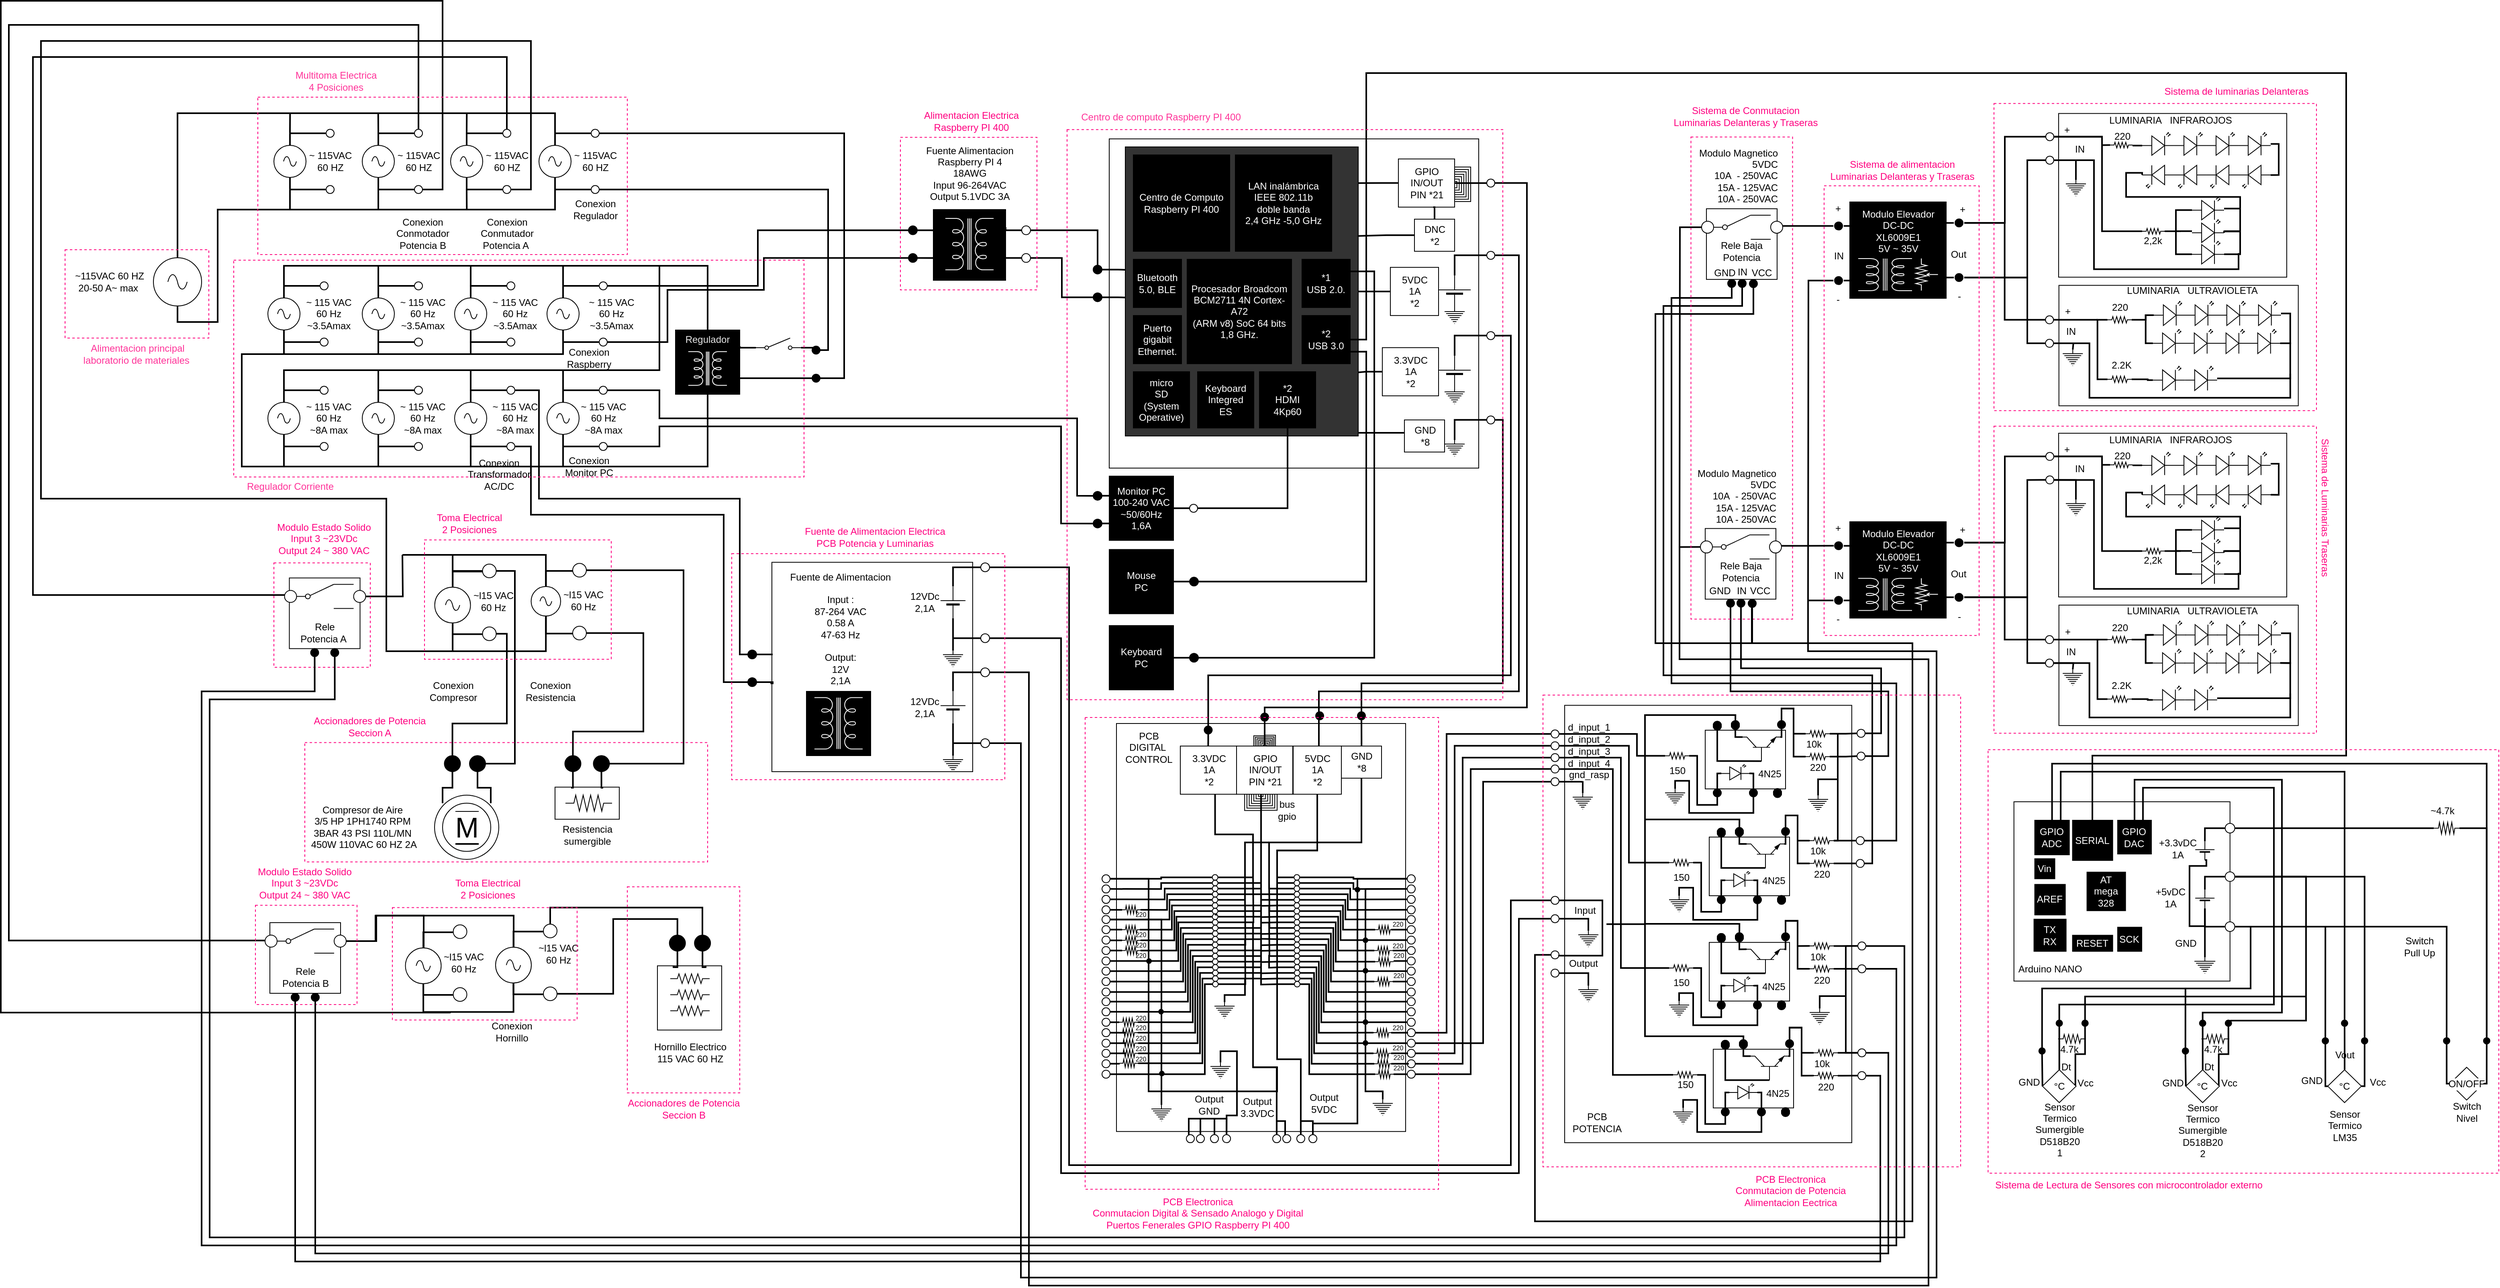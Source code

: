 <mxfile version="20.8.16" type="device"><diagram name="Página-1" id="2wwYLH-urQdwChz_WBR2"><mxGraphModel dx="2103" dy="624" grid="0" gridSize="10" guides="1" tooltips="1" connect="1" arrows="1" fold="1" page="1" pageScale="1" pageWidth="827" pageHeight="1169" math="0" shadow="0"><root><mxCell id="0"/><mxCell id="1" parent="0"/><mxCell id="HPIQ20EqpSlgLYswKywK-1" value="" style="rounded=0;whiteSpace=wrap;html=1;" parent="1" vertex="1"><mxGeometry x="1806.35" y="1047.45" width="269.01" height="223.35" as="geometry"/></mxCell><mxCell id="j2GW-dvtDDJaom3uCvOb-138" value="" style="rounded=0;whiteSpace=wrap;html=1;labelBackgroundColor=none;strokeColor=#000000;fontColor=#000000;fillColor=none;" parent="1" vertex="1"><mxGeometry x="1422" y="958.36" width="100" height="73.06" as="geometry"/></mxCell><mxCell id="j2GW-dvtDDJaom3uCvOb-15" value="" style="rounded=0;whiteSpace=wrap;html=1;labelBackgroundColor=none;fontColor=#FFFFFF;fillColor=#FFFFFF;" parent="1" vertex="1"><mxGeometry x="680" y="221.94" width="460" height="410" as="geometry"/></mxCell><mxCell id="j2GW-dvtDDJaom3uCvOb-62" value="" style="rounded=0;whiteSpace=wrap;html=1;labelBackgroundColor=none;strokeColor=default;fontColor=#FFFFFF;fillColor=#333333;" parent="1" vertex="1"><mxGeometry x="700" y="231.94" width="290" height="360" as="geometry"/></mxCell><mxCell id="Jtnzjnp6aQkmk5EH-5sT-46" style="edgeStyle=orthogonalEdgeStyle;rounded=0;orthogonalLoop=1;jettySize=auto;html=1;entryX=0.5;entryY=0;entryDx=0;entryDy=0;entryPerimeter=0;strokeColor=#000000;strokeWidth=2;endArrow=none;endFill=0;" parent="1" source="Jtnzjnp6aQkmk5EH-5sT-2" target="Jtnzjnp6aQkmk5EH-5sT-42" edge="1"><mxGeometry relative="1" as="geometry"><Array as="points"><mxPoint x="-480" y="190"/><mxPoint x="-10" y="190"/></Array></mxGeometry></mxCell><mxCell id="Jtnzjnp6aQkmk5EH-5sT-47" style="edgeStyle=orthogonalEdgeStyle;rounded=0;orthogonalLoop=1;jettySize=auto;html=1;entryX=0.5;entryY=1;entryDx=0;entryDy=0;entryPerimeter=0;strokeColor=#000000;strokeWidth=2;endArrow=none;endFill=0;" parent="1" source="Jtnzjnp6aQkmk5EH-5sT-2" target="Jtnzjnp6aQkmk5EH-5sT-42" edge="1"><mxGeometry relative="1" as="geometry"><Array as="points"><mxPoint x="-480" y="450"/><mxPoint x="-430" y="450"/><mxPoint x="-430" y="310"/><mxPoint x="-10" y="310"/></Array></mxGeometry></mxCell><mxCell id="Jtnzjnp6aQkmk5EH-5sT-2" value="" style="pointerEvents=1;verticalLabelPosition=bottom;shadow=0;dashed=0;align=center;html=1;verticalAlign=top;shape=mxgraph.electrical.signal_sources.source;aspect=fixed;points=[[0.5,0,0],[1,0.5,0],[0.5,1,0],[0,0.5,0]];elSignalType=ac;" parent="1" vertex="1"><mxGeometry x="-510" y="370" width="60" height="60" as="geometry"/></mxCell><mxCell id="Jtnzjnp6aQkmk5EH-5sT-6" value="~115VAC 60 HZ&lt;br&gt;20-50 A~ max&amp;nbsp;" style="text;html=1;align=center;verticalAlign=middle;resizable=0;points=[];autosize=1;strokeColor=none;fillColor=none;" parent="1" vertex="1"><mxGeometry x="-620" y="380" width="110" height="40" as="geometry"/></mxCell><mxCell id="Jtnzjnp6aQkmk5EH-5sT-7" value="&lt;font color=&quot;#ff3399&quot;&gt;Alimentacion principal&lt;br&gt;laboratorio de materiales&amp;nbsp;&lt;/font&gt;" style="text;html=1;align=center;verticalAlign=middle;resizable=0;points=[];autosize=1;strokeColor=none;fillColor=none;" parent="1" vertex="1"><mxGeometry x="-610" y="470" width="160" height="40" as="geometry"/></mxCell><mxCell id="Jtnzjnp6aQkmk5EH-5sT-24" style="edgeStyle=orthogonalEdgeStyle;rounded=0;orthogonalLoop=1;jettySize=auto;html=1;exitX=0.5;exitY=0;exitDx=0;exitDy=0;exitPerimeter=0;entryX=0;entryY=0.5;entryDx=0;entryDy=0;endArrow=none;endFill=0;fillColor=#d5e8d4;strokeColor=#000000;strokeWidth=2;" parent="1" source="Jtnzjnp6aQkmk5EH-5sT-8" target="Jtnzjnp6aQkmk5EH-5sT-16" edge="1"><mxGeometry relative="1" as="geometry"><Array as="points"><mxPoint x="-340" y="215"/></Array></mxGeometry></mxCell><mxCell id="Jtnzjnp6aQkmk5EH-5sT-25" style="edgeStyle=orthogonalEdgeStyle;rounded=0;orthogonalLoop=1;jettySize=auto;html=1;exitX=0.5;exitY=1;exitDx=0;exitDy=0;exitPerimeter=0;entryX=0;entryY=0.5;entryDx=0;entryDy=0;strokeColor=#000000;strokeWidth=2;endArrow=none;endFill=0;" parent="1" source="Jtnzjnp6aQkmk5EH-5sT-8" target="Jtnzjnp6aQkmk5EH-5sT-17" edge="1"><mxGeometry relative="1" as="geometry"><Array as="points"><mxPoint x="-340" y="285"/></Array></mxGeometry></mxCell><mxCell id="Jtnzjnp6aQkmk5EH-5sT-48" style="edgeStyle=orthogonalEdgeStyle;rounded=0;orthogonalLoop=1;jettySize=auto;html=1;exitX=0.5;exitY=0;exitDx=0;exitDy=0;exitPerimeter=0;strokeColor=#000000;strokeWidth=2;endArrow=none;endFill=0;" parent="1" source="Jtnzjnp6aQkmk5EH-5sT-8" edge="1"><mxGeometry relative="1" as="geometry"><mxPoint x="-339.857" y="190" as="targetPoint"/></mxGeometry></mxCell><mxCell id="Jtnzjnp6aQkmk5EH-5sT-49" style="edgeStyle=orthogonalEdgeStyle;rounded=0;orthogonalLoop=1;jettySize=auto;html=1;strokeColor=#000000;strokeWidth=2;endArrow=none;endFill=0;" parent="1" source="Jtnzjnp6aQkmk5EH-5sT-8" edge="1"><mxGeometry relative="1" as="geometry"><mxPoint x="-340" y="310" as="targetPoint"/></mxGeometry></mxCell><mxCell id="Jtnzjnp6aQkmk5EH-5sT-8" value="" style="pointerEvents=1;verticalLabelPosition=bottom;shadow=0;dashed=0;align=center;html=1;verticalAlign=top;shape=mxgraph.electrical.signal_sources.source;aspect=fixed;points=[[0.5,0,0],[1,0.5,0],[0.5,1,0],[0,0.5,0]];elSignalType=ac;" parent="1" vertex="1"><mxGeometry x="-360" y="230" width="40" height="40" as="geometry"/></mxCell><mxCell id="Jtnzjnp6aQkmk5EH-5sT-9" value="~ 115VAC&lt;br&gt;60 HZ" style="text;html=1;align=center;verticalAlign=middle;resizable=0;points=[];autosize=1;strokeColor=none;fillColor=none;" parent="1" vertex="1"><mxGeometry x="-330" y="230" width="80" height="40" as="geometry"/></mxCell><mxCell id="Jtnzjnp6aQkmk5EH-5sT-16" value="" style="ellipse;whiteSpace=wrap;html=1;aspect=fixed;" parent="1" vertex="1"><mxGeometry x="-295" y="210" width="10" height="10" as="geometry"/></mxCell><mxCell id="Jtnzjnp6aQkmk5EH-5sT-17" value="" style="ellipse;whiteSpace=wrap;html=1;aspect=fixed;" parent="1" vertex="1"><mxGeometry x="-295" y="280" width="10" height="10" as="geometry"/></mxCell><mxCell id="Jtnzjnp6aQkmk5EH-5sT-28" style="edgeStyle=orthogonalEdgeStyle;rounded=0;orthogonalLoop=1;jettySize=auto;html=1;exitX=0.5;exitY=0;exitDx=0;exitDy=0;exitPerimeter=0;entryX=0;entryY=0.5;entryDx=0;entryDy=0;endArrow=none;endFill=0;fillColor=#d5e8d4;strokeColor=#000000;strokeWidth=2;" parent="1" source="Jtnzjnp6aQkmk5EH-5sT-30" target="Jtnzjnp6aQkmk5EH-5sT-32" edge="1"><mxGeometry relative="1" as="geometry"><Array as="points"><mxPoint x="-230" y="215"/></Array></mxGeometry></mxCell><mxCell id="Jtnzjnp6aQkmk5EH-5sT-29" style="edgeStyle=orthogonalEdgeStyle;rounded=0;orthogonalLoop=1;jettySize=auto;html=1;exitX=0.5;exitY=1;exitDx=0;exitDy=0;exitPerimeter=0;entryX=0;entryY=0.5;entryDx=0;entryDy=0;strokeColor=#000000;strokeWidth=2;endArrow=none;endFill=0;" parent="1" source="Jtnzjnp6aQkmk5EH-5sT-30" target="Jtnzjnp6aQkmk5EH-5sT-33" edge="1"><mxGeometry relative="1" as="geometry"><Array as="points"><mxPoint x="-230" y="285"/></Array></mxGeometry></mxCell><mxCell id="Jtnzjnp6aQkmk5EH-5sT-50" style="edgeStyle=orthogonalEdgeStyle;rounded=0;orthogonalLoop=1;jettySize=auto;html=1;exitX=0.5;exitY=0;exitDx=0;exitDy=0;exitPerimeter=0;strokeColor=#000000;strokeWidth=2;endArrow=none;endFill=0;" parent="1" source="Jtnzjnp6aQkmk5EH-5sT-30" edge="1"><mxGeometry relative="1" as="geometry"><mxPoint x="-230.143" y="190" as="targetPoint"/></mxGeometry></mxCell><mxCell id="Jtnzjnp6aQkmk5EH-5sT-30" value="" style="pointerEvents=1;verticalLabelPosition=bottom;shadow=0;dashed=0;align=center;html=1;verticalAlign=top;shape=mxgraph.electrical.signal_sources.source;aspect=fixed;points=[[0.5,0,0],[1,0.5,0],[0.5,1,0],[0,0.5,0]];elSignalType=ac;" parent="1" vertex="1"><mxGeometry x="-250" y="230" width="40" height="40" as="geometry"/></mxCell><mxCell id="Jtnzjnp6aQkmk5EH-5sT-31" value="~ 115VAC&lt;br&gt;60 HZ" style="text;html=1;align=center;verticalAlign=middle;resizable=0;points=[];autosize=1;strokeColor=none;fillColor=none;" parent="1" vertex="1"><mxGeometry x="-220" y="230" width="80" height="40" as="geometry"/></mxCell><mxCell id="Jtnzjnp6aQkmk5EH-5sT-274" style="edgeStyle=orthogonalEdgeStyle;rounded=0;orthogonalLoop=1;jettySize=auto;html=1;strokeColor=#000000;strokeWidth=2;fontColor=#000000;endArrow=none;endFill=0;entryX=0.099;entryY=0.355;entryDx=0;entryDy=0;entryPerimeter=0;" parent="1" source="Jtnzjnp6aQkmk5EH-5sT-32" target="Jtnzjnp6aQkmk5EH-5sT-225" edge="1"><mxGeometry relative="1" as="geometry"><mxPoint x="-400" y="1220" as="targetPoint"/><Array as="points"><mxPoint x="-180" y="80"/><mxPoint x="-690" y="80"/><mxPoint x="-690" y="1220"/></Array></mxGeometry></mxCell><mxCell id="Jtnzjnp6aQkmk5EH-5sT-32" value="" style="ellipse;whiteSpace=wrap;html=1;aspect=fixed;" parent="1" vertex="1"><mxGeometry x="-185" y="210" width="10" height="10" as="geometry"/></mxCell><mxCell id="Jtnzjnp6aQkmk5EH-5sT-275" style="edgeStyle=orthogonalEdgeStyle;rounded=0;orthogonalLoop=1;jettySize=auto;html=1;strokeColor=#000000;strokeWidth=2;fontColor=#000000;endArrow=none;endFill=0;entryX=0.315;entryY=0.934;entryDx=0;entryDy=0;entryPerimeter=0;" parent="1" source="Jtnzjnp6aQkmk5EH-5sT-33" target="Jtnzjnp6aQkmk5EH-5sT-207" edge="1"><mxGeometry relative="1" as="geometry"><mxPoint x="-230" y="1310" as="targetPoint"/><Array as="points"><mxPoint x="-150" y="285"/><mxPoint x="-150" y="50"/><mxPoint x="-700" y="50"/><mxPoint x="-700" y="1310"/></Array></mxGeometry></mxCell><mxCell id="Jtnzjnp6aQkmk5EH-5sT-33" value="" style="ellipse;whiteSpace=wrap;html=1;aspect=fixed;" parent="1" vertex="1"><mxGeometry x="-185" y="280" width="10" height="10" as="geometry"/></mxCell><mxCell id="Jtnzjnp6aQkmk5EH-5sT-34" style="edgeStyle=orthogonalEdgeStyle;rounded=0;orthogonalLoop=1;jettySize=auto;html=1;exitX=0.5;exitY=0;exitDx=0;exitDy=0;exitPerimeter=0;entryX=0;entryY=0.5;entryDx=0;entryDy=0;endArrow=none;endFill=0;fillColor=#d5e8d4;strokeColor=#000000;strokeWidth=2;" parent="1" source="Jtnzjnp6aQkmk5EH-5sT-36" target="Jtnzjnp6aQkmk5EH-5sT-38" edge="1"><mxGeometry relative="1" as="geometry"><Array as="points"><mxPoint x="-120" y="215"/></Array></mxGeometry></mxCell><mxCell id="Jtnzjnp6aQkmk5EH-5sT-35" style="edgeStyle=orthogonalEdgeStyle;rounded=0;orthogonalLoop=1;jettySize=auto;html=1;exitX=0.5;exitY=1;exitDx=0;exitDy=0;exitPerimeter=0;entryX=0;entryY=0.5;entryDx=0;entryDy=0;strokeColor=#000000;strokeWidth=2;endArrow=none;endFill=0;" parent="1" source="Jtnzjnp6aQkmk5EH-5sT-36" target="Jtnzjnp6aQkmk5EH-5sT-39" edge="1"><mxGeometry relative="1" as="geometry"><Array as="points"><mxPoint x="-120" y="285"/></Array></mxGeometry></mxCell><mxCell id="Jtnzjnp6aQkmk5EH-5sT-51" style="edgeStyle=orthogonalEdgeStyle;rounded=0;orthogonalLoop=1;jettySize=auto;html=1;exitX=0.5;exitY=0;exitDx=0;exitDy=0;exitPerimeter=0;strokeColor=#000000;strokeWidth=2;endArrow=none;endFill=0;" parent="1" source="Jtnzjnp6aQkmk5EH-5sT-36" edge="1"><mxGeometry relative="1" as="geometry"><mxPoint x="-119.857" y="190" as="targetPoint"/></mxGeometry></mxCell><mxCell id="Jtnzjnp6aQkmk5EH-5sT-53" style="edgeStyle=orthogonalEdgeStyle;rounded=0;orthogonalLoop=1;jettySize=auto;html=1;exitX=0.5;exitY=1;exitDx=0;exitDy=0;exitPerimeter=0;strokeColor=#000000;strokeWidth=2;endArrow=none;endFill=0;" parent="1" source="Jtnzjnp6aQkmk5EH-5sT-36" edge="1"><mxGeometry relative="1" as="geometry"><mxPoint x="-119.857" y="310" as="targetPoint"/></mxGeometry></mxCell><mxCell id="Jtnzjnp6aQkmk5EH-5sT-36" value="" style="pointerEvents=1;verticalLabelPosition=bottom;shadow=0;dashed=0;align=center;html=1;verticalAlign=top;shape=mxgraph.electrical.signal_sources.source;aspect=fixed;points=[[0.5,0,0],[1,0.5,0],[0.5,1,0],[0,0.5,0]];elSignalType=ac;" parent="1" vertex="1"><mxGeometry x="-140" y="230" width="40" height="40" as="geometry"/></mxCell><mxCell id="Jtnzjnp6aQkmk5EH-5sT-37" value="~ 115VAC&lt;br&gt;60 HZ" style="text;html=1;align=center;verticalAlign=middle;resizable=0;points=[];autosize=1;strokeColor=none;fillColor=none;" parent="1" vertex="1"><mxGeometry x="-110" y="230" width="80" height="40" as="geometry"/></mxCell><mxCell id="Jtnzjnp6aQkmk5EH-5sT-259" style="edgeStyle=orthogonalEdgeStyle;rounded=0;orthogonalLoop=1;jettySize=auto;html=1;strokeColor=#000000;strokeWidth=2;fontColor=#000000;endArrow=none;endFill=0;entryX=0.45;entryY=0.383;entryDx=0;entryDy=0;entryPerimeter=0;" parent="1" source="Jtnzjnp6aQkmk5EH-5sT-38" target="Jtnzjnp6aQkmk5EH-5sT-181" edge="1"><mxGeometry relative="1" as="geometry"><mxPoint x="-370" y="800" as="targetPoint"/><Array as="points"><mxPoint x="-70" y="120"/><mxPoint x="-660" y="120"/><mxPoint x="-660" y="790"/></Array></mxGeometry></mxCell><mxCell id="Jtnzjnp6aQkmk5EH-5sT-38" value="" style="ellipse;whiteSpace=wrap;html=1;aspect=fixed;" parent="1" vertex="1"><mxGeometry x="-75" y="210" width="10" height="10" as="geometry"/></mxCell><mxCell id="Jtnzjnp6aQkmk5EH-5sT-260" style="edgeStyle=orthogonalEdgeStyle;rounded=0;orthogonalLoop=1;jettySize=auto;html=1;strokeColor=#000000;strokeWidth=2;fontColor=#000000;endArrow=none;endFill=0;" parent="1" source="Jtnzjnp6aQkmk5EH-5sT-39" edge="1"><mxGeometry relative="1" as="geometry"><mxPoint x="-220" y="682" as="targetPoint"/><Array as="points"><mxPoint x="-40" y="285"/><mxPoint x="-40" y="100"/><mxPoint x="-650" y="100"/><mxPoint x="-650" y="670"/><mxPoint x="-220" y="670"/></Array></mxGeometry></mxCell><mxCell id="Jtnzjnp6aQkmk5EH-5sT-39" value="" style="ellipse;whiteSpace=wrap;html=1;aspect=fixed;" parent="1" vertex="1"><mxGeometry x="-75" y="280" width="10" height="10" as="geometry"/></mxCell><mxCell id="Jtnzjnp6aQkmk5EH-5sT-40" style="edgeStyle=orthogonalEdgeStyle;rounded=0;orthogonalLoop=1;jettySize=auto;html=1;exitX=0.5;exitY=0;exitDx=0;exitDy=0;exitPerimeter=0;entryX=0;entryY=0.5;entryDx=0;entryDy=0;endArrow=none;endFill=0;fillColor=#d5e8d4;strokeColor=#000000;strokeWidth=2;" parent="1" source="Jtnzjnp6aQkmk5EH-5sT-42" target="Jtnzjnp6aQkmk5EH-5sT-44" edge="1"><mxGeometry relative="1" as="geometry"><Array as="points"><mxPoint x="-10" y="215"/></Array></mxGeometry></mxCell><mxCell id="Jtnzjnp6aQkmk5EH-5sT-41" style="edgeStyle=orthogonalEdgeStyle;rounded=0;orthogonalLoop=1;jettySize=auto;html=1;exitX=0.5;exitY=1;exitDx=0;exitDy=0;exitPerimeter=0;entryX=0;entryY=0.5;entryDx=0;entryDy=0;strokeColor=#000000;strokeWidth=2;endArrow=none;endFill=0;" parent="1" source="Jtnzjnp6aQkmk5EH-5sT-42" target="Jtnzjnp6aQkmk5EH-5sT-45" edge="1"><mxGeometry relative="1" as="geometry"><Array as="points"><mxPoint x="-10" y="285"/></Array></mxGeometry></mxCell><mxCell id="Jtnzjnp6aQkmk5EH-5sT-42" value="" style="pointerEvents=1;verticalLabelPosition=bottom;shadow=0;dashed=0;align=center;html=1;verticalAlign=top;shape=mxgraph.electrical.signal_sources.source;aspect=fixed;points=[[0.5,0,0],[1,0.5,0],[0.5,1,0],[0,0.5,0]];elSignalType=ac;" parent="1" vertex="1"><mxGeometry x="-30" y="230" width="40" height="40" as="geometry"/></mxCell><mxCell id="Jtnzjnp6aQkmk5EH-5sT-43" value="~ 115VAC&lt;br&gt;60 HZ" style="text;html=1;align=center;verticalAlign=middle;resizable=0;points=[];autosize=1;strokeColor=none;fillColor=none;" parent="1" vertex="1"><mxGeometry y="230" width="80" height="40" as="geometry"/></mxCell><mxCell id="Jtnzjnp6aQkmk5EH-5sT-44" value="" style="ellipse;whiteSpace=wrap;html=1;aspect=fixed;" parent="1" vertex="1"><mxGeometry x="35" y="210" width="10" height="10" as="geometry"/></mxCell><mxCell id="Jtnzjnp6aQkmk5EH-5sT-45" value="" style="ellipse;whiteSpace=wrap;html=1;aspect=fixed;" parent="1" vertex="1"><mxGeometry x="35" y="280" width="10" height="10" as="geometry"/></mxCell><mxCell id="Jtnzjnp6aQkmk5EH-5sT-52" style="edgeStyle=orthogonalEdgeStyle;rounded=0;orthogonalLoop=1;jettySize=auto;html=1;exitX=0.5;exitY=1;exitDx=0;exitDy=0;exitPerimeter=0;strokeColor=#000000;strokeWidth=2;endArrow=none;endFill=0;" parent="1" source="Jtnzjnp6aQkmk5EH-5sT-30" edge="1"><mxGeometry relative="1" as="geometry"><mxPoint x="-230" y="310" as="targetPoint"/></mxGeometry></mxCell><mxCell id="Jtnzjnp6aQkmk5EH-5sT-54" value="" style="rounded=0;whiteSpace=wrap;html=1;fillColor=none;dashed=1;strokeColor=#FF0080;" parent="1" vertex="1"><mxGeometry x="-620" y="360" width="179" height="110" as="geometry"/></mxCell><mxCell id="Jtnzjnp6aQkmk5EH-5sT-56" value="" style="rounded=0;whiteSpace=wrap;html=1;fillColor=none;dashed=1;strokeColor=#FF0080;" parent="1" vertex="1"><mxGeometry x="-380" y="170" width="460" height="196" as="geometry"/></mxCell><mxCell id="Jtnzjnp6aQkmk5EH-5sT-57" value="Multitoma Electrica&lt;br&gt;4 Posiciones" style="text;html=1;align=center;verticalAlign=middle;resizable=0;points=[];autosize=1;strokeColor=none;fillColor=none;fontColor=#FF3399;" parent="1" vertex="1"><mxGeometry x="-348.5" y="130" width="130" height="40" as="geometry"/></mxCell><mxCell id="Jtnzjnp6aQkmk5EH-5sT-58" style="edgeStyle=orthogonalEdgeStyle;rounded=0;orthogonalLoop=1;jettySize=auto;html=1;exitX=0.5;exitY=0;exitDx=0;exitDy=0;exitPerimeter=0;entryX=0;entryY=0.5;entryDx=0;entryDy=0;endArrow=none;endFill=0;fillColor=#d5e8d4;strokeColor=#000000;strokeWidth=2;" parent="1" source="Jtnzjnp6aQkmk5EH-5sT-60" target="Jtnzjnp6aQkmk5EH-5sT-61" edge="1"><mxGeometry relative="1" as="geometry"><Array as="points"><mxPoint x="-347.5" y="405"/></Array></mxGeometry></mxCell><mxCell id="Jtnzjnp6aQkmk5EH-5sT-59" style="edgeStyle=orthogonalEdgeStyle;rounded=0;orthogonalLoop=1;jettySize=auto;html=1;exitX=0.5;exitY=1;exitDx=0;exitDy=0;exitPerimeter=0;entryX=0;entryY=0.5;entryDx=0;entryDy=0;strokeColor=#000000;strokeWidth=2;endArrow=none;endFill=0;" parent="1" source="Jtnzjnp6aQkmk5EH-5sT-60" target="Jtnzjnp6aQkmk5EH-5sT-62" edge="1"><mxGeometry relative="1" as="geometry"><Array as="points"><mxPoint x="-347.5" y="475"/></Array></mxGeometry></mxCell><mxCell id="Jtnzjnp6aQkmk5EH-5sT-113" style="edgeStyle=orthogonalEdgeStyle;rounded=0;orthogonalLoop=1;jettySize=auto;html=1;strokeColor=#000000;strokeWidth=2;fontColor=#E6E6E6;endArrow=none;endFill=0;entryX=0.5;entryY=0;entryDx=0;entryDy=0;entryPerimeter=0;" parent="1" source="Jtnzjnp6aQkmk5EH-5sT-60" target="Jtnzjnp6aQkmk5EH-5sT-87" edge="1"><mxGeometry relative="1" as="geometry"><mxPoint x="-347.5" y="400" as="targetPoint"/><Array as="points"><mxPoint x="-348" y="380"/><mxPoint x="180" y="380"/></Array></mxGeometry></mxCell><mxCell id="Jtnzjnp6aQkmk5EH-5sT-122" style="edgeStyle=orthogonalEdgeStyle;rounded=0;orthogonalLoop=1;jettySize=auto;html=1;entryX=0.5;entryY=1;entryDx=0;entryDy=0;entryPerimeter=0;strokeColor=#000000;strokeWidth=2;fontColor=#E6E6E6;endArrow=none;endFill=0;" parent="1" source="Jtnzjnp6aQkmk5EH-5sT-60" target="Jtnzjnp6aQkmk5EH-5sT-71" edge="1"><mxGeometry relative="1" as="geometry"><Array as="points"><mxPoint x="-348" y="490"/><mxPoint x="-230" y="490"/></Array></mxGeometry></mxCell><mxCell id="Jtnzjnp6aQkmk5EH-5sT-60" value="" style="pointerEvents=1;verticalLabelPosition=bottom;shadow=0;dashed=0;align=center;html=1;verticalAlign=top;shape=mxgraph.electrical.signal_sources.source;aspect=fixed;points=[[0.5,0,0],[1,0.5,0],[0.5,1,0],[0,0.5,0]];elSignalType=ac;" parent="1" vertex="1"><mxGeometry x="-367.5" y="420" width="40" height="40" as="geometry"/></mxCell><mxCell id="Jtnzjnp6aQkmk5EH-5sT-61" value="" style="ellipse;whiteSpace=wrap;html=1;aspect=fixed;" parent="1" vertex="1"><mxGeometry x="-302.5" y="400" width="10" height="10" as="geometry"/></mxCell><mxCell id="Jtnzjnp6aQkmk5EH-5sT-62" value="" style="ellipse;whiteSpace=wrap;html=1;aspect=fixed;" parent="1" vertex="1"><mxGeometry x="-302.5" y="470" width="10" height="10" as="geometry"/></mxCell><mxCell id="Jtnzjnp6aQkmk5EH-5sT-68" value="&lt;font color=&quot;#000000&quot;&gt;~ 115 VAC&lt;br&gt;60 Hz&lt;br&gt;~3.5Amax&lt;br&gt;&lt;/font&gt;" style="text;html=1;align=center;verticalAlign=middle;resizable=0;points=[];autosize=1;strokeColor=none;fillColor=none;fontColor=#FF3399;" parent="1" vertex="1"><mxGeometry x="-332.5" y="410" width="80" height="60" as="geometry"/></mxCell><mxCell id="Jtnzjnp6aQkmk5EH-5sT-69" style="edgeStyle=orthogonalEdgeStyle;rounded=0;orthogonalLoop=1;jettySize=auto;html=1;exitX=0.5;exitY=0;exitDx=0;exitDy=0;exitPerimeter=0;entryX=0;entryY=0.5;entryDx=0;entryDy=0;endArrow=none;endFill=0;fillColor=#d5e8d4;strokeColor=#000000;strokeWidth=2;" parent="1" source="Jtnzjnp6aQkmk5EH-5sT-71" target="Jtnzjnp6aQkmk5EH-5sT-72" edge="1"><mxGeometry relative="1" as="geometry"><Array as="points"><mxPoint x="-230" y="405"/></Array></mxGeometry></mxCell><mxCell id="Jtnzjnp6aQkmk5EH-5sT-70" style="edgeStyle=orthogonalEdgeStyle;rounded=0;orthogonalLoop=1;jettySize=auto;html=1;exitX=0.5;exitY=1;exitDx=0;exitDy=0;exitPerimeter=0;entryX=0;entryY=0.5;entryDx=0;entryDy=0;strokeColor=#000000;strokeWidth=2;endArrow=none;endFill=0;" parent="1" source="Jtnzjnp6aQkmk5EH-5sT-71" target="Jtnzjnp6aQkmk5EH-5sT-73" edge="1"><mxGeometry relative="1" as="geometry"><Array as="points"><mxPoint x="-230" y="475"/></Array></mxGeometry></mxCell><mxCell id="Jtnzjnp6aQkmk5EH-5sT-123" style="edgeStyle=orthogonalEdgeStyle;rounded=0;orthogonalLoop=1;jettySize=auto;html=1;entryX=0.5;entryY=1;entryDx=0;entryDy=0;entryPerimeter=0;strokeColor=#000000;strokeWidth=2;fontColor=#E6E6E6;endArrow=none;endFill=0;" parent="1" source="Jtnzjnp6aQkmk5EH-5sT-71" target="Jtnzjnp6aQkmk5EH-5sT-77" edge="1"><mxGeometry relative="1" as="geometry"><Array as="points"><mxPoint x="-230" y="490"/><mxPoint x="-115" y="490"/></Array></mxGeometry></mxCell><mxCell id="Jtnzjnp6aQkmk5EH-5sT-137" style="edgeStyle=orthogonalEdgeStyle;rounded=0;orthogonalLoop=1;jettySize=auto;html=1;strokeColor=#000000;strokeWidth=2;fontColor=#E6E6E6;endArrow=none;endFill=0;" parent="1" source="Jtnzjnp6aQkmk5EH-5sT-71" edge="1"><mxGeometry relative="1" as="geometry"><mxPoint x="-230" y="380" as="targetPoint"/></mxGeometry></mxCell><mxCell id="Jtnzjnp6aQkmk5EH-5sT-71" value="" style="pointerEvents=1;verticalLabelPosition=bottom;shadow=0;dashed=0;align=center;html=1;verticalAlign=top;shape=mxgraph.electrical.signal_sources.source;aspect=fixed;points=[[0.5,0,0],[1,0.5,0],[0.5,1,0],[0,0.5,0]];elSignalType=ac;" parent="1" vertex="1"><mxGeometry x="-250" y="420" width="40" height="40" as="geometry"/></mxCell><mxCell id="Jtnzjnp6aQkmk5EH-5sT-72" value="" style="ellipse;whiteSpace=wrap;html=1;aspect=fixed;" parent="1" vertex="1"><mxGeometry x="-185" y="400" width="10" height="10" as="geometry"/></mxCell><mxCell id="Jtnzjnp6aQkmk5EH-5sT-73" value="" style="ellipse;whiteSpace=wrap;html=1;aspect=fixed;" parent="1" vertex="1"><mxGeometry x="-185" y="470" width="10" height="10" as="geometry"/></mxCell><mxCell id="Jtnzjnp6aQkmk5EH-5sT-74" value="&lt;font color=&quot;#000000&quot;&gt;~ 115 VAC&lt;br&gt;60 Hz&lt;br&gt;~3.5Amax&lt;br&gt;&lt;/font&gt;" style="text;html=1;align=center;verticalAlign=middle;resizable=0;points=[];autosize=1;strokeColor=none;fillColor=none;fontColor=#FF3399;" parent="1" vertex="1"><mxGeometry x="-215" y="410" width="80" height="60" as="geometry"/></mxCell><mxCell id="Jtnzjnp6aQkmk5EH-5sT-75" style="edgeStyle=orthogonalEdgeStyle;rounded=0;orthogonalLoop=1;jettySize=auto;html=1;exitX=0.5;exitY=0;exitDx=0;exitDy=0;exitPerimeter=0;entryX=0;entryY=0.5;entryDx=0;entryDy=0;endArrow=none;endFill=0;fillColor=#d5e8d4;strokeColor=#000000;strokeWidth=2;" parent="1" source="Jtnzjnp6aQkmk5EH-5sT-77" target="Jtnzjnp6aQkmk5EH-5sT-78" edge="1"><mxGeometry relative="1" as="geometry"><Array as="points"><mxPoint x="-115" y="405"/></Array></mxGeometry></mxCell><mxCell id="Jtnzjnp6aQkmk5EH-5sT-76" style="edgeStyle=orthogonalEdgeStyle;rounded=0;orthogonalLoop=1;jettySize=auto;html=1;exitX=0.5;exitY=1;exitDx=0;exitDy=0;exitPerimeter=0;entryX=0;entryY=0.5;entryDx=0;entryDy=0;strokeColor=#000000;strokeWidth=2;endArrow=none;endFill=0;" parent="1" source="Jtnzjnp6aQkmk5EH-5sT-77" target="Jtnzjnp6aQkmk5EH-5sT-79" edge="1"><mxGeometry relative="1" as="geometry"><Array as="points"><mxPoint x="-115" y="475"/></Array></mxGeometry></mxCell><mxCell id="Jtnzjnp6aQkmk5EH-5sT-138" style="edgeStyle=orthogonalEdgeStyle;rounded=0;orthogonalLoop=1;jettySize=auto;html=1;strokeColor=#000000;strokeWidth=2;fontColor=#E6E6E6;endArrow=none;endFill=0;" parent="1" source="Jtnzjnp6aQkmk5EH-5sT-77" edge="1"><mxGeometry relative="1" as="geometry"><mxPoint x="-115" y="380" as="targetPoint"/></mxGeometry></mxCell><mxCell id="Jtnzjnp6aQkmk5EH-5sT-77" value="" style="pointerEvents=1;verticalLabelPosition=bottom;shadow=0;dashed=0;align=center;html=1;verticalAlign=top;shape=mxgraph.electrical.signal_sources.source;aspect=fixed;points=[[0.5,0,0],[1,0.5,0],[0.5,1,0],[0,0.5,0]];elSignalType=ac;" parent="1" vertex="1"><mxGeometry x="-135" y="420" width="40" height="40" as="geometry"/></mxCell><mxCell id="Jtnzjnp6aQkmk5EH-5sT-78" value="" style="ellipse;whiteSpace=wrap;html=1;aspect=fixed;" parent="1" vertex="1"><mxGeometry x="-70" y="400" width="10" height="10" as="geometry"/></mxCell><mxCell id="Jtnzjnp6aQkmk5EH-5sT-79" value="" style="ellipse;whiteSpace=wrap;html=1;aspect=fixed;" parent="1" vertex="1"><mxGeometry x="-70" y="470" width="10" height="10" as="geometry"/></mxCell><mxCell id="Jtnzjnp6aQkmk5EH-5sT-80" value="&lt;font color=&quot;#000000&quot;&gt;~ 115 VAC&lt;br&gt;60 Hz&lt;br&gt;~3.5Amax&lt;br&gt;&lt;/font&gt;" style="text;html=1;align=center;verticalAlign=middle;resizable=0;points=[];autosize=1;strokeColor=none;fillColor=none;fontColor=#FF3399;" parent="1" vertex="1"><mxGeometry x="-100" y="410" width="80" height="60" as="geometry"/></mxCell><mxCell id="Jtnzjnp6aQkmk5EH-5sT-81" style="edgeStyle=orthogonalEdgeStyle;rounded=0;orthogonalLoop=1;jettySize=auto;html=1;exitX=0.5;exitY=0;exitDx=0;exitDy=0;exitPerimeter=0;entryX=0;entryY=0.5;entryDx=0;entryDy=0;endArrow=none;endFill=0;fillColor=#d5e8d4;strokeColor=#000000;strokeWidth=2;" parent="1" source="Jtnzjnp6aQkmk5EH-5sT-83" target="Jtnzjnp6aQkmk5EH-5sT-84" edge="1"><mxGeometry relative="1" as="geometry"><Array as="points"><mxPoint y="405"/></Array></mxGeometry></mxCell><mxCell id="Jtnzjnp6aQkmk5EH-5sT-82" style="edgeStyle=orthogonalEdgeStyle;rounded=0;orthogonalLoop=1;jettySize=auto;html=1;exitX=0.5;exitY=1;exitDx=0;exitDy=0;exitPerimeter=0;entryX=0;entryY=0.5;entryDx=0;entryDy=0;strokeColor=#000000;strokeWidth=2;endArrow=none;endFill=0;" parent="1" source="Jtnzjnp6aQkmk5EH-5sT-83" target="Jtnzjnp6aQkmk5EH-5sT-85" edge="1"><mxGeometry relative="1" as="geometry"><Array as="points"><mxPoint y="475"/></Array></mxGeometry></mxCell><mxCell id="Jtnzjnp6aQkmk5EH-5sT-126" style="edgeStyle=orthogonalEdgeStyle;rounded=0;orthogonalLoop=1;jettySize=auto;html=1;entryX=0.5;entryY=1;entryDx=0;entryDy=0;entryPerimeter=0;strokeColor=#000000;strokeWidth=2;fontColor=#E6E6E6;endArrow=none;endFill=0;" parent="1" source="Jtnzjnp6aQkmk5EH-5sT-83" target="Jtnzjnp6aQkmk5EH-5sT-77" edge="1"><mxGeometry relative="1" as="geometry"><Array as="points"><mxPoint y="490"/><mxPoint x="-115" y="490"/></Array></mxGeometry></mxCell><mxCell id="Jtnzjnp6aQkmk5EH-5sT-139" style="edgeStyle=orthogonalEdgeStyle;rounded=0;orthogonalLoop=1;jettySize=auto;html=1;strokeColor=#000000;strokeWidth=2;fontColor=#E6E6E6;endArrow=none;endFill=0;" parent="1" source="Jtnzjnp6aQkmk5EH-5sT-83" edge="1"><mxGeometry relative="1" as="geometry"><mxPoint y="380" as="targetPoint"/></mxGeometry></mxCell><mxCell id="Jtnzjnp6aQkmk5EH-5sT-83" value="" style="pointerEvents=1;verticalLabelPosition=bottom;shadow=0;dashed=0;align=center;html=1;verticalAlign=top;shape=mxgraph.electrical.signal_sources.source;aspect=fixed;points=[[0.5,0,0],[1,0.5,0],[0.5,1,0],[0,0.5,0]];elSignalType=ac;" parent="1" vertex="1"><mxGeometry x="-20" y="420" width="40" height="40" as="geometry"/></mxCell><mxCell id="j2GW-dvtDDJaom3uCvOb-100" style="edgeStyle=orthogonalEdgeStyle;rounded=0;orthogonalLoop=1;jettySize=auto;html=1;entryX=0;entryY=0.5;entryDx=0;entryDy=0;strokeWidth=2;fontColor=#000000;endArrow=none;endFill=0;" parent="1" source="Jtnzjnp6aQkmk5EH-5sT-84" target="j2GW-dvtDDJaom3uCvOb-82" edge="1"><mxGeometry relative="1" as="geometry"/></mxCell><mxCell id="Jtnzjnp6aQkmk5EH-5sT-84" value="" style="ellipse;whiteSpace=wrap;html=1;aspect=fixed;" parent="1" vertex="1"><mxGeometry x="45" y="400" width="10" height="10" as="geometry"/></mxCell><mxCell id="j2GW-dvtDDJaom3uCvOb-101" style="edgeStyle=orthogonalEdgeStyle;rounded=0;orthogonalLoop=1;jettySize=auto;html=1;entryX=0;entryY=0.5;entryDx=0;entryDy=0;strokeWidth=2;fontColor=#000000;endArrow=none;endFill=0;" parent="1" source="Jtnzjnp6aQkmk5EH-5sT-85" target="j2GW-dvtDDJaom3uCvOb-83" edge="1"><mxGeometry relative="1" as="geometry"><Array as="points"><mxPoint x="130" y="475"/><mxPoint x="130" y="410"/><mxPoint x="250" y="410"/><mxPoint x="250" y="370"/></Array></mxGeometry></mxCell><mxCell id="Jtnzjnp6aQkmk5EH-5sT-85" value="" style="ellipse;whiteSpace=wrap;html=1;aspect=fixed;" parent="1" vertex="1"><mxGeometry x="45" y="470" width="10" height="10" as="geometry"/></mxCell><mxCell id="Jtnzjnp6aQkmk5EH-5sT-86" value="&lt;font color=&quot;#000000&quot;&gt;~ 115 VAC&lt;br&gt;60 Hz&lt;br&gt;~3.5Amax&lt;br&gt;&lt;/font&gt;" style="text;html=1;align=center;verticalAlign=middle;resizable=0;points=[];autosize=1;strokeColor=none;fillColor=none;fontColor=#FF3399;" parent="1" vertex="1"><mxGeometry x="20" y="410" width="80" height="60" as="geometry"/></mxCell><mxCell id="Jtnzjnp6aQkmk5EH-5sT-127" style="edgeStyle=orthogonalEdgeStyle;rounded=0;orthogonalLoop=1;jettySize=auto;html=1;exitX=0.5;exitY=1;exitDx=0;exitDy=0;strokeColor=#000000;strokeWidth=2;fontColor=#E6E6E6;endArrow=none;endFill=0;" parent="1" source="Jtnzjnp6aQkmk5EH-5sT-87" edge="1"><mxGeometry relative="1" as="geometry"><mxPoint x="-400" y="600" as="targetPoint"/><Array as="points"><mxPoint x="180" y="630"/><mxPoint x="-400" y="630"/></Array></mxGeometry></mxCell><mxCell id="Jtnzjnp6aQkmk5EH-5sT-87" value="&lt;span style=&quot;background-color: rgb(0, 0, 0);&quot;&gt;&lt;font color=&quot;#e6e6e6&quot;&gt;Regulador&lt;br&gt;&lt;br&gt;&lt;br&gt;&lt;br&gt;&lt;br&gt;&lt;/font&gt;&lt;/span&gt;" style="whiteSpace=wrap;html=1;aspect=fixed;strokeColor=#000000;fontColor=#000000;fillColor=#000000;" parent="1" vertex="1"><mxGeometry x="140" y="460" width="80" height="80" as="geometry"/></mxCell><mxCell id="Jtnzjnp6aQkmk5EH-5sT-89" style="edgeStyle=orthogonalEdgeStyle;rounded=0;orthogonalLoop=1;jettySize=auto;html=1;exitX=0.5;exitY=0;exitDx=0;exitDy=0;exitPerimeter=0;entryX=0;entryY=0.5;entryDx=0;entryDy=0;endArrow=none;endFill=0;fillColor=#d5e8d4;strokeColor=#000000;strokeWidth=2;" parent="1" source="Jtnzjnp6aQkmk5EH-5sT-91" target="Jtnzjnp6aQkmk5EH-5sT-92" edge="1"><mxGeometry relative="1" as="geometry"><Array as="points"><mxPoint x="-348" y="535"/></Array></mxGeometry></mxCell><mxCell id="Jtnzjnp6aQkmk5EH-5sT-90" style="edgeStyle=orthogonalEdgeStyle;rounded=0;orthogonalLoop=1;jettySize=auto;html=1;exitX=0.5;exitY=1;exitDx=0;exitDy=0;exitPerimeter=0;entryX=0;entryY=0.5;entryDx=0;entryDy=0;strokeColor=#000000;strokeWidth=2;endArrow=none;endFill=0;" parent="1" source="Jtnzjnp6aQkmk5EH-5sT-91" target="Jtnzjnp6aQkmk5EH-5sT-93" edge="1"><mxGeometry relative="1" as="geometry"><Array as="points"><mxPoint x="-347.5" y="605"/></Array></mxGeometry></mxCell><mxCell id="Jtnzjnp6aQkmk5EH-5sT-129" style="edgeStyle=orthogonalEdgeStyle;rounded=0;orthogonalLoop=1;jettySize=auto;html=1;strokeColor=#000000;strokeWidth=2;fontColor=#E6E6E6;endArrow=none;endFill=0;" parent="1" source="Jtnzjnp6aQkmk5EH-5sT-91" edge="1"><mxGeometry relative="1" as="geometry"><mxPoint x="-347.5" y="630" as="targetPoint"/></mxGeometry></mxCell><mxCell id="Jtnzjnp6aQkmk5EH-5sT-133" style="edgeStyle=orthogonalEdgeStyle;rounded=0;orthogonalLoop=1;jettySize=auto;html=1;exitX=0.5;exitY=0;exitDx=0;exitDy=0;exitPerimeter=0;strokeColor=#000000;strokeWidth=2;fontColor=#E6E6E6;endArrow=none;endFill=0;" parent="1" source="Jtnzjnp6aQkmk5EH-5sT-91" edge="1"><mxGeometry relative="1" as="geometry"><mxPoint x="120" y="380" as="targetPoint"/><Array as="points"><mxPoint x="-348" y="510"/><mxPoint x="120" y="510"/></Array></mxGeometry></mxCell><mxCell id="Jtnzjnp6aQkmk5EH-5sT-91" value="" style="pointerEvents=1;verticalLabelPosition=bottom;shadow=0;dashed=0;align=center;html=1;verticalAlign=top;shape=mxgraph.electrical.signal_sources.source;aspect=fixed;points=[[0.5,0,0],[1,0.5,0],[0.5,1,0],[0,0.5,0]];elSignalType=ac;" parent="1" vertex="1"><mxGeometry x="-367.5" y="550" width="40" height="40" as="geometry"/></mxCell><mxCell id="Jtnzjnp6aQkmk5EH-5sT-92" value="" style="ellipse;whiteSpace=wrap;html=1;aspect=fixed;" parent="1" vertex="1"><mxGeometry x="-302.5" y="530" width="10" height="10" as="geometry"/></mxCell><mxCell id="Jtnzjnp6aQkmk5EH-5sT-93" value="" style="ellipse;whiteSpace=wrap;html=1;aspect=fixed;" parent="1" vertex="1"><mxGeometry x="-302.5" y="600" width="10" height="10" as="geometry"/></mxCell><mxCell id="Jtnzjnp6aQkmk5EH-5sT-94" value="&lt;font color=&quot;#000000&quot;&gt;~ 115 VAC&lt;br&gt;60 Hz&lt;br&gt;~8A max&lt;br&gt;&lt;/font&gt;" style="text;html=1;align=center;verticalAlign=middle;resizable=0;points=[];autosize=1;strokeColor=none;fillColor=none;fontColor=#FF3399;" parent="1" vertex="1"><mxGeometry x="-332.5" y="540" width="80" height="60" as="geometry"/></mxCell><mxCell id="Jtnzjnp6aQkmk5EH-5sT-95" style="edgeStyle=orthogonalEdgeStyle;rounded=0;orthogonalLoop=1;jettySize=auto;html=1;exitX=0.5;exitY=0;exitDx=0;exitDy=0;exitPerimeter=0;entryX=0;entryY=0.5;entryDx=0;entryDy=0;endArrow=none;endFill=0;fillColor=#d5e8d4;strokeColor=#000000;strokeWidth=2;" parent="1" source="Jtnzjnp6aQkmk5EH-5sT-97" target="Jtnzjnp6aQkmk5EH-5sT-98" edge="1"><mxGeometry relative="1" as="geometry"><Array as="points"><mxPoint x="-230" y="535"/></Array></mxGeometry></mxCell><mxCell id="Jtnzjnp6aQkmk5EH-5sT-96" style="edgeStyle=orthogonalEdgeStyle;rounded=0;orthogonalLoop=1;jettySize=auto;html=1;exitX=0.5;exitY=1;exitDx=0;exitDy=0;exitPerimeter=0;entryX=0;entryY=0.5;entryDx=0;entryDy=0;strokeColor=#000000;strokeWidth=2;endArrow=none;endFill=0;" parent="1" source="Jtnzjnp6aQkmk5EH-5sT-97" target="Jtnzjnp6aQkmk5EH-5sT-99" edge="1"><mxGeometry relative="1" as="geometry"><Array as="points"><mxPoint x="-230" y="605"/></Array></mxGeometry></mxCell><mxCell id="Jtnzjnp6aQkmk5EH-5sT-130" style="edgeStyle=orthogonalEdgeStyle;rounded=0;orthogonalLoop=1;jettySize=auto;html=1;strokeColor=#000000;strokeWidth=2;fontColor=#E6E6E6;endArrow=none;endFill=0;" parent="1" source="Jtnzjnp6aQkmk5EH-5sT-97" edge="1"><mxGeometry relative="1" as="geometry"><mxPoint x="-230" y="630" as="targetPoint"/></mxGeometry></mxCell><mxCell id="Jtnzjnp6aQkmk5EH-5sT-134" style="edgeStyle=orthogonalEdgeStyle;rounded=0;orthogonalLoop=1;jettySize=auto;html=1;strokeColor=#000000;strokeWidth=2;fontColor=#E6E6E6;endArrow=none;endFill=0;" parent="1" source="Jtnzjnp6aQkmk5EH-5sT-97" edge="1"><mxGeometry relative="1" as="geometry"><mxPoint x="-230" y="510" as="targetPoint"/></mxGeometry></mxCell><mxCell id="Jtnzjnp6aQkmk5EH-5sT-97" value="" style="pointerEvents=1;verticalLabelPosition=bottom;shadow=0;dashed=0;align=center;html=1;verticalAlign=top;shape=mxgraph.electrical.signal_sources.source;aspect=fixed;points=[[0.5,0,0],[1,0.5,0],[0.5,1,0],[0,0.5,0]];elSignalType=ac;" parent="1" vertex="1"><mxGeometry x="-250" y="550" width="40" height="40" as="geometry"/></mxCell><mxCell id="Jtnzjnp6aQkmk5EH-5sT-98" value="" style="ellipse;whiteSpace=wrap;html=1;aspect=fixed;" parent="1" vertex="1"><mxGeometry x="-185" y="530" width="10" height="10" as="geometry"/></mxCell><mxCell id="Jtnzjnp6aQkmk5EH-5sT-99" value="" style="ellipse;whiteSpace=wrap;html=1;aspect=fixed;" parent="1" vertex="1"><mxGeometry x="-185" y="600" width="10" height="10" as="geometry"/></mxCell><mxCell id="Jtnzjnp6aQkmk5EH-5sT-100" value="&lt;font color=&quot;#000000&quot;&gt;~ 115 VAC&lt;br&gt;60 Hz&lt;br&gt;~8A max&lt;br&gt;&lt;/font&gt;" style="text;html=1;align=center;verticalAlign=middle;resizable=0;points=[];autosize=1;strokeColor=none;fillColor=none;fontColor=#FF3399;" parent="1" vertex="1"><mxGeometry x="-215" y="540" width="80" height="60" as="geometry"/></mxCell><mxCell id="Jtnzjnp6aQkmk5EH-5sT-101" style="edgeStyle=orthogonalEdgeStyle;rounded=0;orthogonalLoop=1;jettySize=auto;html=1;exitX=0.5;exitY=0;exitDx=0;exitDy=0;exitPerimeter=0;entryX=0;entryY=0.5;entryDx=0;entryDy=0;endArrow=none;endFill=0;fillColor=#d5e8d4;strokeColor=#000000;strokeWidth=2;" parent="1" source="Jtnzjnp6aQkmk5EH-5sT-103" target="Jtnzjnp6aQkmk5EH-5sT-104" edge="1"><mxGeometry relative="1" as="geometry"><Array as="points"><mxPoint x="-115" y="535"/></Array></mxGeometry></mxCell><mxCell id="Jtnzjnp6aQkmk5EH-5sT-102" style="edgeStyle=orthogonalEdgeStyle;rounded=0;orthogonalLoop=1;jettySize=auto;html=1;exitX=0.5;exitY=1;exitDx=0;exitDy=0;exitPerimeter=0;entryX=0;entryY=0.5;entryDx=0;entryDy=0;strokeColor=#000000;strokeWidth=2;endArrow=none;endFill=0;" parent="1" source="Jtnzjnp6aQkmk5EH-5sT-103" target="Jtnzjnp6aQkmk5EH-5sT-105" edge="1"><mxGeometry relative="1" as="geometry"><Array as="points"><mxPoint x="-115" y="605"/></Array></mxGeometry></mxCell><mxCell id="Jtnzjnp6aQkmk5EH-5sT-131" style="edgeStyle=orthogonalEdgeStyle;rounded=0;orthogonalLoop=1;jettySize=auto;html=1;strokeColor=#000000;strokeWidth=2;fontColor=#E6E6E6;endArrow=none;endFill=0;" parent="1" source="Jtnzjnp6aQkmk5EH-5sT-103" edge="1"><mxGeometry relative="1" as="geometry"><mxPoint x="-115" y="630" as="targetPoint"/></mxGeometry></mxCell><mxCell id="Jtnzjnp6aQkmk5EH-5sT-135" style="edgeStyle=orthogonalEdgeStyle;rounded=0;orthogonalLoop=1;jettySize=auto;html=1;strokeColor=#000000;strokeWidth=2;fontColor=#E6E6E6;endArrow=none;endFill=0;" parent="1" source="Jtnzjnp6aQkmk5EH-5sT-103" edge="1"><mxGeometry relative="1" as="geometry"><mxPoint x="-115" y="510" as="targetPoint"/></mxGeometry></mxCell><mxCell id="Jtnzjnp6aQkmk5EH-5sT-103" value="" style="pointerEvents=1;verticalLabelPosition=bottom;shadow=0;dashed=0;align=center;html=1;verticalAlign=top;shape=mxgraph.electrical.signal_sources.source;aspect=fixed;points=[[0.5,0,0],[1,0.5,0],[0.5,1,0],[0,0.5,0]];elSignalType=ac;" parent="1" vertex="1"><mxGeometry x="-135" y="550" width="40" height="40" as="geometry"/></mxCell><mxCell id="j2GW-dvtDDJaom3uCvOb-131" style="edgeStyle=orthogonalEdgeStyle;rounded=0;orthogonalLoop=1;jettySize=auto;html=1;entryX=0;entryY=0.5;entryDx=0;entryDy=0;strokeWidth=2;fontColor=#000000;endArrow=none;endFill=0;" parent="1" source="Jtnzjnp6aQkmk5EH-5sT-104" target="j2GW-dvtDDJaom3uCvOb-126" edge="1"><mxGeometry relative="1" as="geometry"><Array as="points"><mxPoint x="-30" y="535"/><mxPoint x="-30" y="670"/><mxPoint x="220" y="670"/><mxPoint x="220" y="864"/></Array></mxGeometry></mxCell><mxCell id="Jtnzjnp6aQkmk5EH-5sT-104" value="" style="ellipse;whiteSpace=wrap;html=1;aspect=fixed;" parent="1" vertex="1"><mxGeometry x="-70" y="530" width="10" height="10" as="geometry"/></mxCell><mxCell id="j2GW-dvtDDJaom3uCvOb-132" style="edgeStyle=orthogonalEdgeStyle;rounded=0;orthogonalLoop=1;jettySize=auto;html=1;entryX=0;entryY=0.5;entryDx=0;entryDy=0;strokeWidth=2;fontColor=#000000;endArrow=none;endFill=0;" parent="1" source="Jtnzjnp6aQkmk5EH-5sT-105" target="j2GW-dvtDDJaom3uCvOb-127" edge="1"><mxGeometry relative="1" as="geometry"><Array as="points"><mxPoint x="-40" y="605"/><mxPoint x="-40" y="690"/><mxPoint x="200" y="690"/><mxPoint x="200" y="899"/></Array></mxGeometry></mxCell><mxCell id="Jtnzjnp6aQkmk5EH-5sT-105" value="" style="ellipse;whiteSpace=wrap;html=1;aspect=fixed;" parent="1" vertex="1"><mxGeometry x="-70" y="600" width="10" height="10" as="geometry"/></mxCell><mxCell id="Jtnzjnp6aQkmk5EH-5sT-106" value="&lt;font color=&quot;#000000&quot;&gt;~ 115 VAC&lt;br&gt;60 Hz&lt;br&gt;~8A max&lt;br&gt;&lt;/font&gt;" style="text;html=1;align=center;verticalAlign=middle;resizable=0;points=[];autosize=1;strokeColor=none;fillColor=none;fontColor=#FF3399;" parent="1" vertex="1"><mxGeometry x="-100" y="540" width="80" height="60" as="geometry"/></mxCell><mxCell id="Jtnzjnp6aQkmk5EH-5sT-107" style="edgeStyle=orthogonalEdgeStyle;rounded=0;orthogonalLoop=1;jettySize=auto;html=1;exitX=0.5;exitY=0;exitDx=0;exitDy=0;exitPerimeter=0;entryX=0;entryY=0.5;entryDx=0;entryDy=0;endArrow=none;endFill=0;fillColor=#d5e8d4;strokeColor=#000000;strokeWidth=2;" parent="1" source="Jtnzjnp6aQkmk5EH-5sT-109" target="Jtnzjnp6aQkmk5EH-5sT-110" edge="1"><mxGeometry relative="1" as="geometry"><Array as="points"><mxPoint y="535"/></Array></mxGeometry></mxCell><mxCell id="Jtnzjnp6aQkmk5EH-5sT-108" style="edgeStyle=orthogonalEdgeStyle;rounded=0;orthogonalLoop=1;jettySize=auto;html=1;exitX=0.5;exitY=1;exitDx=0;exitDy=0;exitPerimeter=0;entryX=0;entryY=0.5;entryDx=0;entryDy=0;strokeColor=#000000;strokeWidth=2;endArrow=none;endFill=0;" parent="1" source="Jtnzjnp6aQkmk5EH-5sT-109" target="Jtnzjnp6aQkmk5EH-5sT-111" edge="1"><mxGeometry relative="1" as="geometry"><Array as="points"><mxPoint y="605"/></Array></mxGeometry></mxCell><mxCell id="Jtnzjnp6aQkmk5EH-5sT-132" style="edgeStyle=orthogonalEdgeStyle;rounded=0;orthogonalLoop=1;jettySize=auto;html=1;strokeColor=#000000;strokeWidth=2;fontColor=#E6E6E6;endArrow=none;endFill=0;" parent="1" source="Jtnzjnp6aQkmk5EH-5sT-109" edge="1"><mxGeometry relative="1" as="geometry"><mxPoint y="630" as="targetPoint"/></mxGeometry></mxCell><mxCell id="Jtnzjnp6aQkmk5EH-5sT-136" style="edgeStyle=orthogonalEdgeStyle;rounded=0;orthogonalLoop=1;jettySize=auto;html=1;strokeColor=#000000;strokeWidth=2;fontColor=#E6E6E6;endArrow=none;endFill=0;" parent="1" source="Jtnzjnp6aQkmk5EH-5sT-109" edge="1"><mxGeometry relative="1" as="geometry"><mxPoint y="510" as="targetPoint"/></mxGeometry></mxCell><mxCell id="Jtnzjnp6aQkmk5EH-5sT-109" value="" style="pointerEvents=1;verticalLabelPosition=bottom;shadow=0;dashed=0;align=center;html=1;verticalAlign=top;shape=mxgraph.electrical.signal_sources.source;aspect=fixed;points=[[0.5,0,0],[1,0.5,0],[0.5,1,0],[0,0.5,0]];elSignalType=ac;" parent="1" vertex="1"><mxGeometry x="-20" y="550" width="40" height="40" as="geometry"/></mxCell><mxCell id="j2GW-dvtDDJaom3uCvOb-94" style="edgeStyle=orthogonalEdgeStyle;rounded=0;orthogonalLoop=1;jettySize=auto;html=1;entryX=0;entryY=0.5;entryDx=0;entryDy=0;strokeWidth=2;fontColor=#000000;endArrow=none;endFill=0;" parent="1" source="Jtnzjnp6aQkmk5EH-5sT-110" target="j2GW-dvtDDJaom3uCvOb-4" edge="1"><mxGeometry relative="1" as="geometry"><Array as="points"><mxPoint x="120" y="535"/><mxPoint x="120" y="570"/><mxPoint x="640" y="570"/><mxPoint x="640" y="666"/></Array></mxGeometry></mxCell><mxCell id="Jtnzjnp6aQkmk5EH-5sT-110" value="" style="ellipse;whiteSpace=wrap;html=1;aspect=fixed;" parent="1" vertex="1"><mxGeometry x="45" y="530" width="10" height="10" as="geometry"/></mxCell><mxCell id="j2GW-dvtDDJaom3uCvOb-96" style="edgeStyle=orthogonalEdgeStyle;rounded=0;orthogonalLoop=1;jettySize=auto;html=1;entryX=0;entryY=0.5;entryDx=0;entryDy=0;strokeWidth=2;fontColor=#000000;endArrow=none;endFill=0;" parent="1" source="Jtnzjnp6aQkmk5EH-5sT-111" target="j2GW-dvtDDJaom3uCvOb-5" edge="1"><mxGeometry relative="1" as="geometry"><Array as="points"><mxPoint x="120" y="605"/><mxPoint x="120" y="580"/><mxPoint x="620" y="580"/><mxPoint x="620" y="701"/></Array></mxGeometry></mxCell><mxCell id="Jtnzjnp6aQkmk5EH-5sT-111" value="" style="ellipse;whiteSpace=wrap;html=1;aspect=fixed;" parent="1" vertex="1"><mxGeometry x="45" y="600" width="10" height="10" as="geometry"/></mxCell><mxCell id="Jtnzjnp6aQkmk5EH-5sT-112" value="&lt;font color=&quot;#000000&quot;&gt;~ 115 VAC&lt;br&gt;60 Hz&lt;br&gt;~8A max&lt;br&gt;&lt;/font&gt;" style="text;html=1;align=center;verticalAlign=middle;resizable=0;points=[];autosize=1;strokeColor=none;fillColor=none;fontColor=#FF3399;" parent="1" vertex="1"><mxGeometry x="10" y="540" width="80" height="60" as="geometry"/></mxCell><mxCell id="Jtnzjnp6aQkmk5EH-5sT-120" style="edgeStyle=orthogonalEdgeStyle;rounded=0;orthogonalLoop=1;jettySize=auto;html=1;exitX=0.5;exitY=1;exitDx=0;exitDy=0;exitPerimeter=0;strokeColor=#000000;strokeWidth=2;fontColor=#E6E6E6;endArrow=none;endFill=0;" parent="1" source="Jtnzjnp6aQkmk5EH-5sT-60" edge="1"><mxGeometry relative="1" as="geometry"><mxPoint x="-400" y="600" as="targetPoint"/><Array as="points"><mxPoint x="-348" y="490"/><mxPoint x="-400" y="490"/></Array></mxGeometry></mxCell><mxCell id="Jtnzjnp6aQkmk5EH-5sT-121" style="edgeStyle=orthogonalEdgeStyle;rounded=0;orthogonalLoop=1;jettySize=auto;html=1;exitX=0.5;exitY=1;exitDx=0;exitDy=0;exitPerimeter=0;strokeColor=#000000;strokeWidth=2;fontColor=#E6E6E6;endArrow=none;endFill=0;" parent="1" source="Jtnzjnp6aQkmk5EH-5sT-60" target="Jtnzjnp6aQkmk5EH-5sT-60" edge="1"><mxGeometry relative="1" as="geometry"/></mxCell><mxCell id="Jtnzjnp6aQkmk5EH-5sT-128" style="edgeStyle=orthogonalEdgeStyle;rounded=0;orthogonalLoop=1;jettySize=auto;html=1;exitX=0.5;exitY=1;exitDx=0;exitDy=0;exitPerimeter=0;strokeColor=#000000;strokeWidth=2;fontColor=#E6E6E6;endArrow=none;endFill=0;" parent="1" source="Jtnzjnp6aQkmk5EH-5sT-91" target="Jtnzjnp6aQkmk5EH-5sT-91" edge="1"><mxGeometry relative="1" as="geometry"/></mxCell><mxCell id="Jtnzjnp6aQkmk5EH-5sT-143" style="edgeStyle=orthogonalEdgeStyle;rounded=0;orthogonalLoop=1;jettySize=auto;html=1;exitX=0;exitY=0.8;exitDx=0;exitDy=0;entryX=1;entryY=0.25;entryDx=0;entryDy=0;strokeColor=#000000;strokeWidth=2;fontColor=#E6E6E6;endArrow=none;endFill=0;" parent="1" source="Jtnzjnp6aQkmk5EH-5sT-140" target="Jtnzjnp6aQkmk5EH-5sT-87" edge="1"><mxGeometry relative="1" as="geometry"/></mxCell><mxCell id="Jtnzjnp6aQkmk5EH-5sT-140" value="" style="shape=mxgraph.electrical.electro-mechanical.singleSwitch;aspect=fixed;elSwitchState=off;labelBackgroundColor=#000000;strokeColor=#000000;fontColor=#E6E6E6;fillColor=none;" parent="1" vertex="1"><mxGeometry x="240" y="470" width="56.25" height="15" as="geometry"/></mxCell><mxCell id="Jtnzjnp6aQkmk5EH-5sT-155" style="edgeStyle=orthogonalEdgeStyle;rounded=0;orthogonalLoop=1;jettySize=auto;html=1;entryX=1;entryY=0.8;entryDx=0;entryDy=0;strokeColor=#000000;strokeWidth=2;fontColor=#E6E6E6;endArrow=none;endFill=0;" parent="1" source="Jtnzjnp6aQkmk5EH-5sT-153" target="Jtnzjnp6aQkmk5EH-5sT-140" edge="1"><mxGeometry relative="1" as="geometry"><Array as="points"><mxPoint x="315" y="482"/></Array></mxGeometry></mxCell><mxCell id="Jtnzjnp6aQkmk5EH-5sT-168" style="edgeStyle=orthogonalEdgeStyle;rounded=0;orthogonalLoop=1;jettySize=auto;html=1;entryX=1;entryY=0.5;entryDx=0;entryDy=0;strokeColor=#000000;strokeWidth=2;fontColor=#000000;endArrow=none;endFill=0;" parent="1" source="Jtnzjnp6aQkmk5EH-5sT-153" target="Jtnzjnp6aQkmk5EH-5sT-45" edge="1"><mxGeometry relative="1" as="geometry"><Array as="points"><mxPoint x="330" y="485"/><mxPoint x="330" y="285"/></Array></mxGeometry></mxCell><mxCell id="Jtnzjnp6aQkmk5EH-5sT-153" value="" style="ellipse;whiteSpace=wrap;html=1;aspect=fixed;fillColor=#000000;" parent="1" vertex="1"><mxGeometry x="310" y="480" width="10" height="10" as="geometry"/></mxCell><mxCell id="Jtnzjnp6aQkmk5EH-5sT-156" style="edgeStyle=orthogonalEdgeStyle;rounded=0;orthogonalLoop=1;jettySize=auto;html=1;entryX=1;entryY=0.75;entryDx=0;entryDy=0;strokeColor=#000000;strokeWidth=2;fontColor=#E6E6E6;endArrow=none;endFill=0;" parent="1" source="Jtnzjnp6aQkmk5EH-5sT-154" target="Jtnzjnp6aQkmk5EH-5sT-87" edge="1"><mxGeometry relative="1" as="geometry"><Array as="points"><mxPoint x="315" y="520"/></Array></mxGeometry></mxCell><mxCell id="Jtnzjnp6aQkmk5EH-5sT-167" style="edgeStyle=orthogonalEdgeStyle;rounded=0;orthogonalLoop=1;jettySize=auto;html=1;exitX=1;exitY=0.5;exitDx=0;exitDy=0;entryX=1;entryY=0.5;entryDx=0;entryDy=0;strokeColor=#000000;strokeWidth=2;fontColor=#000000;endArrow=none;endFill=0;" parent="1" source="Jtnzjnp6aQkmk5EH-5sT-154" target="Jtnzjnp6aQkmk5EH-5sT-44" edge="1"><mxGeometry relative="1" as="geometry"><Array as="points"><mxPoint x="350" y="520"/><mxPoint x="350" y="215"/></Array></mxGeometry></mxCell><mxCell id="Jtnzjnp6aQkmk5EH-5sT-154" value="" style="ellipse;whiteSpace=wrap;html=1;aspect=fixed;fillColor=#000000;" parent="1" vertex="1"><mxGeometry x="310" y="515" width="10" height="10" as="geometry"/></mxCell><mxCell id="Jtnzjnp6aQkmk5EH-5sT-161" value="" style="rounded=0;whiteSpace=wrap;html=1;fillColor=none;dashed=1;strokeColor=#FF0080;" parent="1" vertex="1"><mxGeometry x="-410" y="373" width="710" height="270" as="geometry"/></mxCell><mxCell id="Jtnzjnp6aQkmk5EH-5sT-162" value="&lt;font color=&quot;#000000&quot;&gt;Conexion&lt;br&gt;Regulador&lt;/font&gt;" style="text;html=1;align=center;verticalAlign=middle;resizable=0;points=[];autosize=1;strokeColor=none;fillColor=none;fontColor=#E6E6E6;" parent="1" vertex="1"><mxGeometry y="290" width="80" height="40" as="geometry"/></mxCell><mxCell id="Jtnzjnp6aQkmk5EH-5sT-169" value="&lt;font color=&quot;#ff3399&quot;&gt;Regulador Corriente&lt;/font&gt;" style="text;html=1;align=center;verticalAlign=middle;resizable=0;points=[];autosize=1;strokeColor=none;fillColor=none;fontColor=#000000;" parent="1" vertex="1"><mxGeometry x="-410" y="640" width="140" height="30" as="geometry"/></mxCell><mxCell id="Jtnzjnp6aQkmk5EH-5sT-178" value="" style="whiteSpace=wrap;html=1;aspect=fixed;labelBackgroundColor=#000000;strokeColor=default;fontColor=#FF3399;fillColor=none;" parent="1" vertex="1"><mxGeometry x="-340.75" y="768.75" width="88" height="88" as="geometry"/></mxCell><mxCell id="Jtnzjnp6aQkmk5EH-5sT-179" value="" style="pointerEvents=1;verticalLabelPosition=bottom;shadow=0;dashed=0;align=center;html=1;verticalAlign=top;shape=mxgraph.electrical.electro-mechanical.twoWayContact2;elSwitchState=1;labelBackgroundColor=#000000;strokeColor=default;fontColor=#FF3399;fillColor=none;" parent="1" vertex="1"><mxGeometry x="-335.75" y="776.75" width="75" height="30" as="geometry"/></mxCell><mxCell id="Jtnzjnp6aQkmk5EH-5sT-180" value="&lt;font color=&quot;#000000&quot;&gt;Rele&lt;br&gt;Potencia A&amp;nbsp;&lt;/font&gt;" style="text;html=1;align=center;verticalAlign=middle;resizable=0;points=[];autosize=1;strokeColor=none;fillColor=none;fontColor=#FF3399;" parent="1" vertex="1"><mxGeometry x="-336.75" y="816.75" width="80" height="40" as="geometry"/></mxCell><mxCell id="Jtnzjnp6aQkmk5EH-5sT-181" value="" style="ellipse;whiteSpace=wrap;html=1;aspect=fixed;labelBackgroundColor=#000000;strokeColor=default;fontColor=#000000;fillColor=default;" parent="1" vertex="1"><mxGeometry x="-346.75" y="784.25" width="15" height="15" as="geometry"/></mxCell><mxCell id="Jtnzjnp6aQkmk5EH-5sT-247" style="edgeStyle=orthogonalEdgeStyle;rounded=0;orthogonalLoop=1;jettySize=auto;html=1;entryX=0.5;entryY=0;entryDx=0;entryDy=0;entryPerimeter=0;strokeColor=#000000;strokeWidth=2;fontColor=#000000;endArrow=none;endFill=0;startArrow=none;" parent="1" source="Jtnzjnp6aQkmk5EH-5sT-190" target="Jtnzjnp6aQkmk5EH-5sT-188" edge="1"><mxGeometry relative="1" as="geometry"><Array as="points"><mxPoint x="-200" y="740"/><mxPoint x="-137" y="740"/></Array></mxGeometry></mxCell><mxCell id="Jtnzjnp6aQkmk5EH-5sT-251" style="edgeStyle=orthogonalEdgeStyle;rounded=0;orthogonalLoop=1;jettySize=auto;html=1;strokeColor=#000000;strokeWidth=2;fontColor=#000000;endArrow=none;endFill=0;" parent="1" source="Jtnzjnp6aQkmk5EH-5sT-182" edge="1"><mxGeometry relative="1" as="geometry"><mxPoint x="-200" y="740" as="targetPoint"/></mxGeometry></mxCell><mxCell id="Jtnzjnp6aQkmk5EH-5sT-182" value="" style="ellipse;whiteSpace=wrap;html=1;aspect=fixed;labelBackgroundColor=#000000;strokeColor=default;fontColor=#000000;fillColor=default;" parent="1" vertex="1"><mxGeometry x="-260.75" y="784.25" width="15" height="15" as="geometry"/></mxCell><mxCell id="Jtnzjnp6aQkmk5EH-5sT-183" value="" style="ellipse;whiteSpace=wrap;html=1;aspect=fixed;labelBackgroundColor=#000000;strokeColor=default;fontColor=#000000;fillColor=#000000;" parent="1" vertex="1"><mxGeometry x="-314.25" y="856.75" width="10" height="10" as="geometry"/></mxCell><mxCell id="Jtnzjnp6aQkmk5EH-5sT-184" value="" style="ellipse;whiteSpace=wrap;html=1;aspect=fixed;labelBackgroundColor=#000000;strokeColor=default;fontColor=#000000;fillColor=#000000;" parent="1" vertex="1"><mxGeometry x="-289.25" y="856.75" width="10" height="10" as="geometry"/></mxCell><mxCell id="Jtnzjnp6aQkmk5EH-5sT-185" value="&lt;font color=&quot;#ff0080&quot;&gt;Modulo Estado Solido&lt;br&gt;Input 3 ~23VDc&lt;br&gt;Output 24 ~ 380 VAC&lt;/font&gt;" style="text;html=1;align=center;verticalAlign=middle;resizable=0;points=[];autosize=1;strokeColor=none;fillColor=none;fontColor=#000000;" parent="1" vertex="1"><mxGeometry x="-368.25" y="690" width="140" height="60" as="geometry"/></mxCell><mxCell id="Jtnzjnp6aQkmk5EH-5sT-187" value="" style="rounded=0;whiteSpace=wrap;html=1;fillColor=none;dashed=1;strokeColor=#FF0080;" parent="1" vertex="1"><mxGeometry x="-360" y="750" width="120" height="130" as="geometry"/></mxCell><mxCell id="Jtnzjnp6aQkmk5EH-5sT-195" style="edgeStyle=orthogonalEdgeStyle;rounded=0;orthogonalLoop=1;jettySize=auto;html=1;entryX=0;entryY=1;entryDx=0;entryDy=0;strokeColor=#000000;strokeWidth=2;fontColor=#000000;endArrow=none;endFill=0;" parent="1" source="Jtnzjnp6aQkmk5EH-5sT-188" target="Jtnzjnp6aQkmk5EH-5sT-192" edge="1"><mxGeometry relative="1" as="geometry"><Array as="points"><mxPoint x="-137.5" y="760.75"/><mxPoint x="-97.5" y="760.75"/></Array></mxGeometry></mxCell><mxCell id="Jtnzjnp6aQkmk5EH-5sT-196" style="edgeStyle=orthogonalEdgeStyle;rounded=0;orthogonalLoop=1;jettySize=auto;html=1;entryX=0;entryY=0.5;entryDx=0;entryDy=0;strokeColor=#000000;strokeWidth=2;fontColor=#000000;endArrow=none;endFill=0;" parent="1" source="Jtnzjnp6aQkmk5EH-5sT-188" target="Jtnzjnp6aQkmk5EH-5sT-194" edge="1"><mxGeometry relative="1" as="geometry"><Array as="points"><mxPoint x="-137.5" y="838.75"/><mxPoint x="-100.5" y="838.75"/></Array></mxGeometry></mxCell><mxCell id="Jtnzjnp6aQkmk5EH-5sT-248" style="edgeStyle=orthogonalEdgeStyle;rounded=0;orthogonalLoop=1;jettySize=auto;html=1;entryX=0.5;entryY=0.289;entryDx=0;entryDy=0;entryPerimeter=0;strokeColor=#000000;strokeWidth=2;fontColor=#000000;endArrow=none;endFill=0;" parent="1" source="Jtnzjnp6aQkmk5EH-5sT-188" target="Jtnzjnp6aQkmk5EH-5sT-199" edge="1"><mxGeometry relative="1" as="geometry"><Array as="points"><mxPoint x="-137" y="740"/><mxPoint x="-21" y="740"/></Array></mxGeometry></mxCell><mxCell id="Jtnzjnp6aQkmk5EH-5sT-252" style="edgeStyle=orthogonalEdgeStyle;rounded=0;orthogonalLoop=1;jettySize=auto;html=1;strokeColor=#000000;strokeWidth=2;fontColor=#000000;endArrow=none;endFill=0;" parent="1" source="Jtnzjnp6aQkmk5EH-5sT-188" edge="1"><mxGeometry relative="1" as="geometry"><mxPoint x="-220" y="670" as="targetPoint"/><Array as="points"><mxPoint x="-137" y="860"/><mxPoint x="-220" y="860"/></Array></mxGeometry></mxCell><mxCell id="Jtnzjnp6aQkmk5EH-5sT-188" value="" style="pointerEvents=1;verticalLabelPosition=bottom;shadow=0;dashed=0;align=center;html=1;verticalAlign=top;shape=mxgraph.electrical.signal_sources.source;aspect=fixed;points=[[0.5,0,0],[1,0.5,0],[0.5,1,0],[0,0.5,0]];elSignalType=ac;labelBackgroundColor=#000000;strokeColor=default;fontColor=#FF0080;fillColor=default;" parent="1" vertex="1"><mxGeometry x="-159.75" y="780.25" width="44.5" height="44.5" as="geometry"/></mxCell><mxCell id="Jtnzjnp6aQkmk5EH-5sT-189" value="Toma Electrical&lt;br&gt;2 Posiciones" style="text;html=1;align=center;verticalAlign=middle;resizable=0;points=[];autosize=1;strokeColor=none;fillColor=none;fontColor=#FF0080;" parent="1" vertex="1"><mxGeometry x="-172.5" y="680.94" width="110" height="40" as="geometry"/></mxCell><mxCell id="Jtnzjnp6aQkmk5EH-5sT-191" value="&lt;font color=&quot;#000000&quot;&gt;~l15 VAC&lt;br&gt;60 Hz&lt;br&gt;&lt;/font&gt;" style="text;html=1;align=center;verticalAlign=middle;resizable=0;points=[];autosize=1;strokeColor=none;fillColor=none;fontColor=#FF0080;" parent="1" vertex="1"><mxGeometry x="-122.5" y="778.25" width="70" height="40" as="geometry"/></mxCell><mxCell id="Jtnzjnp6aQkmk5EH-5sT-244" value="" style="edgeStyle=orthogonalEdgeStyle;rounded=0;orthogonalLoop=1;jettySize=auto;html=1;strokeColor=#000000;strokeWidth=2;fontColor=#000000;endArrow=none;endFill=0;" parent="1" source="Jtnzjnp6aQkmk5EH-5sT-192" target="Jtnzjnp6aQkmk5EH-5sT-188" edge="1"><mxGeometry relative="1" as="geometry"/></mxCell><mxCell id="Jtnzjnp6aQkmk5EH-5sT-258" style="edgeStyle=orthogonalEdgeStyle;rounded=0;orthogonalLoop=1;jettySize=auto;html=1;entryX=1;entryY=0.5;entryDx=0;entryDy=0;strokeColor=#000000;strokeWidth=2;fontColor=#000000;endArrow=none;endFill=0;" parent="1" source="Jtnzjnp6aQkmk5EH-5sT-192" target="Jtnzjnp6aQkmk5EH-5sT-240" edge="1"><mxGeometry relative="1" as="geometry"><Array as="points"><mxPoint x="-60" y="760"/><mxPoint x="-60" y="1000"/></Array></mxGeometry></mxCell><mxCell id="Jtnzjnp6aQkmk5EH-5sT-192" value="" style="ellipse;whiteSpace=wrap;html=1;aspect=fixed;labelBackgroundColor=#000000;strokeColor=default;fontColor=#000000;fillColor=default;" parent="1" vertex="1"><mxGeometry x="-100.25" y="751.5" width="17" height="17" as="geometry"/></mxCell><mxCell id="Jtnzjnp6aQkmk5EH-5sT-256" style="edgeStyle=orthogonalEdgeStyle;rounded=0;orthogonalLoop=1;jettySize=auto;html=1;entryX=0.5;entryY=0;entryDx=0;entryDy=0;strokeColor=#000000;strokeWidth=2;fontColor=#000000;endArrow=none;endFill=0;" parent="1" source="Jtnzjnp6aQkmk5EH-5sT-194" target="Jtnzjnp6aQkmk5EH-5sT-239" edge="1"><mxGeometry relative="1" as="geometry"><Array as="points"><mxPoint x="-70" y="838"/><mxPoint x="-70" y="950"/><mxPoint x="-138" y="950"/></Array></mxGeometry></mxCell><mxCell id="Jtnzjnp6aQkmk5EH-5sT-194" value="" style="ellipse;whiteSpace=wrap;html=1;aspect=fixed;labelBackgroundColor=#000000;strokeColor=default;fontColor=#000000;fillColor=default;" parent="1" vertex="1"><mxGeometry x="-100.25" y="829.75" width="17" height="17" as="geometry"/></mxCell><mxCell id="Jtnzjnp6aQkmk5EH-5sT-197" style="edgeStyle=orthogonalEdgeStyle;rounded=0;orthogonalLoop=1;jettySize=auto;html=1;entryX=0;entryY=1;entryDx=0;entryDy=0;strokeColor=#000000;strokeWidth=2;fontColor=#000000;endArrow=none;endFill=0;" parent="1" source="Jtnzjnp6aQkmk5EH-5sT-199" target="Jtnzjnp6aQkmk5EH-5sT-201" edge="1"><mxGeometry relative="1" as="geometry"><Array as="points"><mxPoint x="-21" y="760"/><mxPoint x="15" y="760"/></Array></mxGeometry></mxCell><mxCell id="Jtnzjnp6aQkmk5EH-5sT-198" style="edgeStyle=orthogonalEdgeStyle;rounded=0;orthogonalLoop=1;jettySize=auto;html=1;entryX=0;entryY=0.5;entryDx=0;entryDy=0;strokeColor=#000000;strokeWidth=2;fontColor=#000000;endArrow=none;endFill=0;" parent="1" source="Jtnzjnp6aQkmk5EH-5sT-199" target="Jtnzjnp6aQkmk5EH-5sT-202" edge="1"><mxGeometry relative="1" as="geometry"><Array as="points"><mxPoint x="-21" y="838"/><mxPoint x="12" y="838"/></Array></mxGeometry></mxCell><mxCell id="Jtnzjnp6aQkmk5EH-5sT-253" style="edgeStyle=orthogonalEdgeStyle;rounded=0;orthogonalLoop=1;jettySize=auto;html=1;exitX=0.5;exitY=1;exitDx=0;exitDy=0;exitPerimeter=0;entryX=0.5;entryY=1;entryDx=0;entryDy=0;entryPerimeter=0;strokeColor=#000000;strokeWidth=2;fontColor=#000000;endArrow=none;endFill=0;" parent="1" source="Jtnzjnp6aQkmk5EH-5sT-199" target="Jtnzjnp6aQkmk5EH-5sT-188" edge="1"><mxGeometry relative="1" as="geometry"><Array as="points"><mxPoint x="-21" y="860"/><mxPoint x="-137" y="860"/></Array></mxGeometry></mxCell><mxCell id="Jtnzjnp6aQkmk5EH-5sT-199" value="" style="pointerEvents=1;verticalLabelPosition=bottom;shadow=0;dashed=0;align=center;html=1;verticalAlign=top;shape=mxgraph.electrical.signal_sources.source;aspect=fixed;points=[[0.5,0,0],[1,0.5,0],[0.5,1,0],[0,0.5,0]];elSignalType=ac;labelBackgroundColor=#000000;strokeColor=default;fontColor=#FF0080;fillColor=default;" parent="1" vertex="1"><mxGeometry x="-39.75" y="779.38" width="36.75" height="36.75" as="geometry"/></mxCell><mxCell id="Jtnzjnp6aQkmk5EH-5sT-200" value="&lt;font color=&quot;#000000&quot;&gt;~l15 VAC&lt;br&gt;60 Hz&lt;br&gt;&lt;/font&gt;" style="text;html=1;align=center;verticalAlign=middle;resizable=0;points=[];autosize=1;strokeColor=none;fillColor=none;fontColor=#FF0080;" parent="1" vertex="1"><mxGeometry x="-10.25" y="777.38" width="70" height="40" as="geometry"/></mxCell><mxCell id="Jtnzjnp6aQkmk5EH-5sT-254" style="edgeStyle=orthogonalEdgeStyle;rounded=0;orthogonalLoop=1;jettySize=auto;html=1;entryX=1;entryY=0.5;entryDx=0;entryDy=0;strokeColor=#000000;strokeWidth=2;fontColor=#000000;endArrow=none;endFill=0;" parent="1" source="Jtnzjnp6aQkmk5EH-5sT-201" target="Jtnzjnp6aQkmk5EH-5sT-234" edge="1"><mxGeometry relative="1" as="geometry"><Array as="points"><mxPoint x="150" y="759"/><mxPoint x="150" y="1000"/></Array></mxGeometry></mxCell><mxCell id="Jtnzjnp6aQkmk5EH-5sT-201" value="" style="ellipse;whiteSpace=wrap;html=1;aspect=fixed;labelBackgroundColor=#000000;strokeColor=default;fontColor=#000000;fillColor=default;" parent="1" vertex="1"><mxGeometry x="12" y="750.63" width="17" height="17" as="geometry"/></mxCell><mxCell id="Jtnzjnp6aQkmk5EH-5sT-255" style="edgeStyle=orthogonalEdgeStyle;rounded=0;orthogonalLoop=1;jettySize=auto;html=1;entryX=0.5;entryY=0;entryDx=0;entryDy=0;strokeColor=#000000;strokeWidth=2;fontColor=#000000;endArrow=none;endFill=0;" parent="1" source="Jtnzjnp6aQkmk5EH-5sT-202" target="Jtnzjnp6aQkmk5EH-5sT-233" edge="1"><mxGeometry relative="1" as="geometry"><Array as="points"><mxPoint x="100" y="837"/><mxPoint x="100" y="960"/><mxPoint x="12" y="960"/></Array></mxGeometry></mxCell><mxCell id="Jtnzjnp6aQkmk5EH-5sT-202" value="" style="ellipse;whiteSpace=wrap;html=1;aspect=fixed;labelBackgroundColor=#000000;strokeColor=default;fontColor=#000000;fillColor=default;" parent="1" vertex="1"><mxGeometry x="12" y="828.88" width="17" height="17" as="geometry"/></mxCell><mxCell id="Jtnzjnp6aQkmk5EH-5sT-203" style="edgeStyle=orthogonalEdgeStyle;rounded=0;orthogonalLoop=1;jettySize=auto;html=1;entryX=0;entryY=1;entryDx=0;entryDy=0;strokeColor=#000000;strokeWidth=2;fontColor=#000000;endArrow=none;endFill=0;" parent="1" source="Jtnzjnp6aQkmk5EH-5sT-205" target="Jtnzjnp6aQkmk5EH-5sT-209" edge="1"><mxGeometry relative="1" as="geometry"><Array as="points"><mxPoint x="-174" y="1210"/><mxPoint x="-134" y="1210"/></Array></mxGeometry></mxCell><mxCell id="Jtnzjnp6aQkmk5EH-5sT-204" style="edgeStyle=orthogonalEdgeStyle;rounded=0;orthogonalLoop=1;jettySize=auto;html=1;entryX=0;entryY=0.5;entryDx=0;entryDy=0;strokeColor=#000000;strokeWidth=2;fontColor=#000000;endArrow=none;endFill=0;" parent="1" source="Jtnzjnp6aQkmk5EH-5sT-205" target="Jtnzjnp6aQkmk5EH-5sT-210" edge="1"><mxGeometry relative="1" as="geometry"><Array as="points"><mxPoint x="-174" y="1288"/><mxPoint x="-137" y="1288"/></Array></mxGeometry></mxCell><mxCell id="Jtnzjnp6aQkmk5EH-5sT-276" style="edgeStyle=orthogonalEdgeStyle;rounded=0;orthogonalLoop=1;jettySize=auto;html=1;entryX=0.5;entryY=1;entryDx=0;entryDy=0;entryPerimeter=0;strokeColor=#000000;strokeWidth=2;fontColor=#000000;endArrow=none;endFill=0;" parent="1" source="Jtnzjnp6aQkmk5EH-5sT-205" target="Jtnzjnp6aQkmk5EH-5sT-213" edge="1"><mxGeometry relative="1" as="geometry"><Array as="points"><mxPoint x="-173.5" y="1309.25"/><mxPoint x="-61.5" y="1309.25"/></Array></mxGeometry></mxCell><mxCell id="Jtnzjnp6aQkmk5EH-5sT-205" value="" style="pointerEvents=1;verticalLabelPosition=bottom;shadow=0;dashed=0;align=center;html=1;verticalAlign=top;shape=mxgraph.electrical.signal_sources.source;aspect=fixed;points=[[0.5,0,0],[1,0.5,0],[0.5,1,0],[0,0.5,0]];elSignalType=ac;labelBackgroundColor=#000000;strokeColor=default;fontColor=#FF0080;fillColor=default;" parent="1" vertex="1"><mxGeometry x="-196.25" y="1229.5" width="44.5" height="44.5" as="geometry"/></mxCell><mxCell id="Jtnzjnp6aQkmk5EH-5sT-206" value="Toma Electrical&lt;br&gt;2 Posiciones" style="text;html=1;align=center;verticalAlign=middle;resizable=0;points=[];autosize=1;strokeColor=none;fillColor=none;fontColor=#FF0080;" parent="1" vertex="1"><mxGeometry x="-149.5" y="1136.37" width="110" height="40" as="geometry"/></mxCell><mxCell id="Jtnzjnp6aQkmk5EH-5sT-208" value="&lt;font color=&quot;#000000&quot;&gt;~l15 VAC&lt;br&gt;60 Hz&lt;br&gt;&lt;/font&gt;" style="text;html=1;align=center;verticalAlign=middle;resizable=0;points=[];autosize=1;strokeColor=none;fillColor=none;fontColor=#FF0080;" parent="1" vertex="1"><mxGeometry x="-159" y="1227.5" width="70" height="40" as="geometry"/></mxCell><mxCell id="Jtnzjnp6aQkmk5EH-5sT-209" value="" style="ellipse;whiteSpace=wrap;html=1;aspect=fixed;labelBackgroundColor=#000000;strokeColor=default;fontColor=#000000;fillColor=default;" parent="1" vertex="1"><mxGeometry x="-136.75" y="1200.75" width="17" height="17" as="geometry"/></mxCell><mxCell id="Jtnzjnp6aQkmk5EH-5sT-210" value="" style="ellipse;whiteSpace=wrap;html=1;aspect=fixed;labelBackgroundColor=#000000;strokeColor=default;fontColor=#000000;fillColor=default;" parent="1" vertex="1"><mxGeometry x="-136.75" y="1279" width="17" height="17" as="geometry"/></mxCell><mxCell id="Jtnzjnp6aQkmk5EH-5sT-211" style="edgeStyle=orthogonalEdgeStyle;rounded=0;orthogonalLoop=1;jettySize=auto;html=1;entryX=0;entryY=1;entryDx=0;entryDy=0;strokeColor=#000000;strokeWidth=2;fontColor=#000000;endArrow=none;endFill=0;" parent="1" source="Jtnzjnp6aQkmk5EH-5sT-213" target="Jtnzjnp6aQkmk5EH-5sT-215" edge="1"><mxGeometry relative="1" as="geometry"><Array as="points"><mxPoint x="-61.75" y="1209.13"/><mxPoint x="-21.75" y="1209.13"/></Array></mxGeometry></mxCell><mxCell id="Jtnzjnp6aQkmk5EH-5sT-212" style="edgeStyle=orthogonalEdgeStyle;rounded=0;orthogonalLoop=1;jettySize=auto;html=1;entryX=0;entryY=0.5;entryDx=0;entryDy=0;strokeColor=#000000;strokeWidth=2;fontColor=#000000;endArrow=none;endFill=0;startArrow=none;exitX=0.5;exitY=0.913;exitDx=0;exitDy=0;exitPerimeter=0;" parent="1" source="Jtnzjnp6aQkmk5EH-5sT-213" target="Jtnzjnp6aQkmk5EH-5sT-216" edge="1"><mxGeometry relative="1" as="geometry"><Array as="points"><mxPoint x="-61.5" y="1287.25"/><mxPoint x="-24.5" y="1287.25"/></Array></mxGeometry></mxCell><mxCell id="Jtnzjnp6aQkmk5EH-5sT-213" value="" style="pointerEvents=1;verticalLabelPosition=bottom;shadow=0;dashed=0;align=center;html=1;verticalAlign=top;shape=mxgraph.electrical.signal_sources.source;aspect=fixed;points=[[0.5,0,0],[1,0.5,0],[0.5,1,0],[0,0.5,0]];elSignalType=ac;labelBackgroundColor=#000000;strokeColor=default;fontColor=#FF0080;fillColor=default;" parent="1" vertex="1"><mxGeometry x="-84" y="1228.63" width="44.5" height="44.5" as="geometry"/></mxCell><mxCell id="Jtnzjnp6aQkmk5EH-5sT-214" value="&lt;font color=&quot;#000000&quot;&gt;~l15 VAC&lt;br&gt;60 Hz&lt;br&gt;&lt;/font&gt;" style="text;html=1;align=center;verticalAlign=middle;resizable=0;points=[];autosize=1;strokeColor=none;fillColor=none;fontColor=#FF0080;" parent="1" vertex="1"><mxGeometry x="-41.5" y="1216.63" width="70" height="40" as="geometry"/></mxCell><mxCell id="Jtnzjnp6aQkmk5EH-5sT-278" style="edgeStyle=orthogonalEdgeStyle;rounded=0;orthogonalLoop=1;jettySize=auto;html=1;entryX=1;entryY=0;entryDx=0;entryDy=0;strokeColor=#000000;strokeWidth=2;fontColor=#000000;endArrow=none;endFill=0;" parent="1" source="Jtnzjnp6aQkmk5EH-5sT-215" target="Jtnzjnp6aQkmk5EH-5sT-269" edge="1"><mxGeometry relative="1" as="geometry"><Array as="points"><mxPoint x="-15.5" y="1179.25"/><mxPoint x="173.5" y="1179.25"/><mxPoint x="173.5" y="1216.25"/></Array></mxGeometry></mxCell><mxCell id="Jtnzjnp6aQkmk5EH-5sT-215" value="" style="ellipse;whiteSpace=wrap;html=1;aspect=fixed;labelBackgroundColor=#000000;strokeColor=default;fontColor=#000000;fillColor=default;" parent="1" vertex="1"><mxGeometry x="-24.5" y="1199.88" width="17" height="17" as="geometry"/></mxCell><mxCell id="Jtnzjnp6aQkmk5EH-5sT-279" style="edgeStyle=orthogonalEdgeStyle;rounded=0;orthogonalLoop=1;jettySize=auto;html=1;exitX=1;exitY=0.5;exitDx=0;exitDy=0;entryX=0.5;entryY=0;entryDx=0;entryDy=0;strokeColor=#000000;strokeWidth=2;fontColor=#000000;endArrow=none;endFill=0;" parent="1" source="Jtnzjnp6aQkmk5EH-5sT-216" target="Jtnzjnp6aQkmk5EH-5sT-268" edge="1"><mxGeometry relative="1" as="geometry"/></mxCell><mxCell id="Jtnzjnp6aQkmk5EH-5sT-216" value="" style="ellipse;whiteSpace=wrap;html=1;aspect=fixed;labelBackgroundColor=#000000;strokeColor=default;fontColor=#000000;fillColor=default;" parent="1" vertex="1"><mxGeometry x="-24.5" y="1278.13" width="17" height="17" as="geometry"/></mxCell><mxCell id="Jtnzjnp6aQkmk5EH-5sT-217" value="" style="whiteSpace=wrap;html=1;aspect=fixed;labelBackgroundColor=#000000;strokeColor=default;fontColor=#FF3399;fillColor=none;" parent="1" vertex="1"><mxGeometry x="-365" y="1198" width="88" height="88" as="geometry"/></mxCell><mxCell id="Jtnzjnp6aQkmk5EH-5sT-218" value="" style="pointerEvents=1;verticalLabelPosition=bottom;shadow=0;dashed=0;align=center;html=1;verticalAlign=top;shape=mxgraph.electrical.electro-mechanical.twoWayContact2;elSwitchState=1;labelBackgroundColor=#000000;strokeColor=default;fontColor=#FF3399;fillColor=none;" parent="1" vertex="1"><mxGeometry x="-360" y="1206" width="75" height="30" as="geometry"/></mxCell><mxCell id="Jtnzjnp6aQkmk5EH-5sT-219" value="&lt;font color=&quot;#000000&quot;&gt;Rele&lt;br&gt;Potencia B&lt;/font&gt;" style="text;html=1;align=center;verticalAlign=middle;resizable=0;points=[];autosize=1;strokeColor=none;fillColor=none;fontColor=#FF3399;" parent="1" vertex="1"><mxGeometry x="-361" y="1246" width="80" height="40" as="geometry"/></mxCell><mxCell id="Jtnzjnp6aQkmk5EH-5sT-220" value="" style="ellipse;whiteSpace=wrap;html=1;aspect=fixed;labelBackgroundColor=#000000;strokeColor=default;fontColor=#000000;fillColor=default;" parent="1" vertex="1"><mxGeometry x="-371" y="1213.5" width="15" height="15" as="geometry"/></mxCell><mxCell id="Jtnzjnp6aQkmk5EH-5sT-261" style="edgeStyle=orthogonalEdgeStyle;rounded=0;orthogonalLoop=1;jettySize=auto;html=1;strokeColor=#000000;strokeWidth=2;fontColor=#000000;endArrow=none;endFill=0;" parent="1" source="Jtnzjnp6aQkmk5EH-5sT-221" target="Jtnzjnp6aQkmk5EH-5sT-205" edge="1"><mxGeometry relative="1" as="geometry"><Array as="points"><mxPoint x="-233.5" y="1221.25"/><mxPoint x="-233.5" y="1189.25"/><mxPoint x="-173.5" y="1189.25"/></Array></mxGeometry></mxCell><mxCell id="Jtnzjnp6aQkmk5EH-5sT-262" style="edgeStyle=orthogonalEdgeStyle;rounded=0;orthogonalLoop=1;jettySize=auto;html=1;strokeColor=#000000;strokeWidth=2;fontColor=#000000;endArrow=none;endFill=0;" parent="1" source="Jtnzjnp6aQkmk5EH-5sT-221" target="Jtnzjnp6aQkmk5EH-5sT-213" edge="1"><mxGeometry relative="1" as="geometry"><Array as="points"><mxPoint x="-232.5" y="1221.25"/><mxPoint x="-232.5" y="1189.25"/><mxPoint x="-61.5" y="1189.25"/></Array></mxGeometry></mxCell><mxCell id="Jtnzjnp6aQkmk5EH-5sT-221" value="" style="ellipse;whiteSpace=wrap;html=1;aspect=fixed;labelBackgroundColor=#000000;strokeColor=default;fontColor=#000000;fillColor=default;" parent="1" vertex="1"><mxGeometry x="-285" y="1213.5" width="15" height="15" as="geometry"/></mxCell><mxCell id="Jtnzjnp6aQkmk5EH-5sT-222" value="" style="ellipse;whiteSpace=wrap;html=1;aspect=fixed;labelBackgroundColor=#000000;strokeColor=default;fontColor=#000000;fillColor=#000000;" parent="1" vertex="1"><mxGeometry x="-338.5" y="1286" width="10" height="10" as="geometry"/></mxCell><mxCell id="Jtnzjnp6aQkmk5EH-5sT-223" value="" style="ellipse;whiteSpace=wrap;html=1;aspect=fixed;labelBackgroundColor=#000000;strokeColor=default;fontColor=#000000;fillColor=#000000;" parent="1" vertex="1"><mxGeometry x="-313.5" y="1286" width="10" height="10" as="geometry"/></mxCell><mxCell id="Jtnzjnp6aQkmk5EH-5sT-224" value="&lt;font color=&quot;#ff0080&quot;&gt;Modulo Estado Solido&lt;br&gt;Input 3 ~23VDc&lt;br&gt;Output 24 ~ 380 VAC&lt;/font&gt;" style="text;html=1;align=center;verticalAlign=middle;resizable=0;points=[];autosize=1;strokeColor=none;fillColor=none;fontColor=#000000;" parent="1" vertex="1"><mxGeometry x="-392.5" y="1119.25" width="140" height="60" as="geometry"/></mxCell><mxCell id="Jtnzjnp6aQkmk5EH-5sT-225" value="" style="rounded=0;whiteSpace=wrap;html=1;fillColor=none;dashed=1;strokeColor=#FF0080;" parent="1" vertex="1"><mxGeometry x="-383" y="1176.37" width="126.5" height="123.63" as="geometry"/></mxCell><mxCell id="Jtnzjnp6aQkmk5EH-5sT-226" value="Conexion&lt;br&gt;Conmutador&lt;br&gt;Potencia A&amp;nbsp;" style="text;html=1;align=center;verticalAlign=middle;resizable=0;points=[];autosize=1;strokeColor=none;fillColor=none;fontColor=#000000;" parent="1" vertex="1"><mxGeometry x="-115" y="310" width="90" height="60" as="geometry"/></mxCell><mxCell id="Jtnzjnp6aQkmk5EH-5sT-227" value="Conexion&lt;br&gt;Conmotador&lt;br&gt;Potencia B" style="text;html=1;align=center;verticalAlign=middle;resizable=0;points=[];autosize=1;strokeColor=none;fillColor=none;fontColor=#000000;" parent="1" vertex="1"><mxGeometry x="-220" y="310" width="90" height="60" as="geometry"/></mxCell><mxCell id="Jtnzjnp6aQkmk5EH-5sT-229" value="" style="rounded=0;whiteSpace=wrap;html=1;labelBackgroundColor=#000000;strokeColor=default;fontColor=#000000;fillColor=default;" parent="1" vertex="1"><mxGeometry x="-10" y="1029.25" width="80" height="40" as="geometry"/></mxCell><mxCell id="Jtnzjnp6aQkmk5EH-5sT-230" value="" style="pointerEvents=1;verticalLabelPosition=bottom;shadow=0;dashed=0;align=center;html=1;verticalAlign=top;shape=mxgraph.electrical.resistors.resistor_2;labelBackgroundColor=#000000;strokeColor=default;fontColor=#000000;fillColor=default;" parent="1" vertex="1"><mxGeometry x="3" y="1039.25" width="58" height="20" as="geometry"/></mxCell><mxCell id="Jtnzjnp6aQkmk5EH-5sT-231" value="Resistencia&lt;br&gt;sumergible" style="text;html=1;align=center;verticalAlign=middle;resizable=0;points=[];autosize=1;strokeColor=none;fillColor=none;fontColor=#000000;" parent="1" vertex="1"><mxGeometry x="-15" y="1069.25" width="90" height="40" as="geometry"/></mxCell><mxCell id="Jtnzjnp6aQkmk5EH-5sT-232" value="" style="ellipse;whiteSpace=wrap;html=1;aspect=fixed;labelBackgroundColor=#000000;strokeColor=default;fontColor=#000000;fillColor=default;" parent="1" vertex="1"><mxGeometry x="-160" y="1039.25" width="80" height="80" as="geometry"/></mxCell><mxCell id="Jtnzjnp6aQkmk5EH-5sT-235" style="edgeStyle=orthogonalEdgeStyle;rounded=0;orthogonalLoop=1;jettySize=auto;html=1;entryX=0.25;entryY=0;entryDx=0;entryDy=0;strokeColor=#000000;strokeWidth=2;fontColor=#000000;endArrow=none;endFill=0;" parent="1" source="Jtnzjnp6aQkmk5EH-5sT-233" target="Jtnzjnp6aQkmk5EH-5sT-229" edge="1"><mxGeometry relative="1" as="geometry"/></mxCell><mxCell id="Jtnzjnp6aQkmk5EH-5sT-233" value="" style="ellipse;whiteSpace=wrap;html=1;aspect=fixed;labelBackgroundColor=#000000;strokeColor=default;fontColor=#000000;fillColor=#000000;" parent="1" vertex="1"><mxGeometry x="2.25" y="990" width="20" height="20" as="geometry"/></mxCell><mxCell id="Jtnzjnp6aQkmk5EH-5sT-236" style="edgeStyle=orthogonalEdgeStyle;rounded=0;orthogonalLoop=1;jettySize=auto;html=1;entryX=0.75;entryY=0;entryDx=0;entryDy=0;strokeColor=#000000;strokeWidth=2;fontColor=#000000;endArrow=none;endFill=0;" parent="1" source="Jtnzjnp6aQkmk5EH-5sT-234" target="Jtnzjnp6aQkmk5EH-5sT-229" edge="1"><mxGeometry relative="1" as="geometry"/></mxCell><mxCell id="Jtnzjnp6aQkmk5EH-5sT-234" value="" style="ellipse;whiteSpace=wrap;html=1;aspect=fixed;labelBackgroundColor=#000000;strokeColor=default;fontColor=#000000;fillColor=#000000;" parent="1" vertex="1"><mxGeometry x="37.75" y="990" width="20" height="20" as="geometry"/></mxCell><mxCell id="Jtnzjnp6aQkmk5EH-5sT-238" value="&lt;span style=&quot;background-color: rgb(255, 255, 255);&quot;&gt;M&lt;/span&gt;" style="verticalLabelPosition=middle;shadow=0;dashed=0;align=center;html=1;verticalAlign=middle;strokeWidth=1;shape=ellipse;aspect=fixed;fontSize=35;labelBackgroundColor=#000000;strokeColor=default;fontColor=#000000;fillColor=none;" parent="1" vertex="1"><mxGeometry x="-150" y="1049.25" width="60" height="60" as="geometry"/></mxCell><mxCell id="Jtnzjnp6aQkmk5EH-5sT-241" style="edgeStyle=orthogonalEdgeStyle;rounded=0;orthogonalLoop=1;jettySize=auto;html=1;entryX=0;entryY=0;entryDx=0;entryDy=0;strokeColor=#000000;strokeWidth=2;fontColor=#000000;endArrow=none;endFill=0;" parent="1" source="Jtnzjnp6aQkmk5EH-5sT-239" target="Jtnzjnp6aQkmk5EH-5sT-238" edge="1"><mxGeometry relative="1" as="geometry"/></mxCell><mxCell id="Jtnzjnp6aQkmk5EH-5sT-239" value="" style="ellipse;whiteSpace=wrap;html=1;aspect=fixed;labelBackgroundColor=#000000;strokeColor=default;fontColor=#000000;fillColor=#000000;" parent="1" vertex="1"><mxGeometry x="-147.75" y="990" width="20" height="20" as="geometry"/></mxCell><mxCell id="Jtnzjnp6aQkmk5EH-5sT-242" style="edgeStyle=orthogonalEdgeStyle;rounded=0;orthogonalLoop=1;jettySize=auto;html=1;entryX=1;entryY=0;entryDx=0;entryDy=0;strokeColor=#000000;strokeWidth=2;fontColor=#000000;endArrow=none;endFill=0;" parent="1" source="Jtnzjnp6aQkmk5EH-5sT-240" target="Jtnzjnp6aQkmk5EH-5sT-238" edge="1"><mxGeometry relative="1" as="geometry"/></mxCell><mxCell id="Jtnzjnp6aQkmk5EH-5sT-240" value="" style="ellipse;whiteSpace=wrap;html=1;aspect=fixed;labelBackgroundColor=#000000;strokeColor=default;fontColor=#000000;fillColor=#000000;" parent="1" vertex="1"><mxGeometry x="-116.5" y="990" width="20" height="20" as="geometry"/></mxCell><mxCell id="Jtnzjnp6aQkmk5EH-5sT-243" value="Compresor de Aire&lt;br&gt;3/5 HP 1PH1740 RPM&lt;br&gt;3BAR 43 PSI 110L/MN&lt;br&gt;&amp;nbsp;450W 110VAC 60 HZ 2A" style="text;html=1;align=center;verticalAlign=middle;resizable=0;points=[];autosize=1;strokeColor=none;fillColor=none;fontColor=#000000;" parent="1" vertex="1"><mxGeometry x="-330" y="1044.25" width="160" height="70" as="geometry"/></mxCell><mxCell id="Jtnzjnp6aQkmk5EH-5sT-245" value="Conexion&lt;br&gt;Resistencia" style="text;html=1;align=center;verticalAlign=middle;resizable=0;points=[];autosize=1;strokeColor=none;fillColor=none;fontColor=#000000;" parent="1" vertex="1"><mxGeometry x="-61" y="890.0" width="90" height="40" as="geometry"/></mxCell><mxCell id="Jtnzjnp6aQkmk5EH-5sT-246" value="Conexion&lt;br&gt;Compresor" style="text;html=1;align=center;verticalAlign=middle;resizable=0;points=[];autosize=1;strokeColor=none;fillColor=none;fontColor=#000000;" parent="1" vertex="1"><mxGeometry x="-182.5" y="890.0" width="90" height="40" as="geometry"/></mxCell><mxCell id="Jtnzjnp6aQkmk5EH-5sT-190" value="" style="rounded=0;whiteSpace=wrap;html=1;fillColor=none;dashed=1;strokeColor=#FF0080;" parent="1" vertex="1"><mxGeometry x="-172.5" y="721.37" width="232.5" height="148.63" as="geometry"/></mxCell><mxCell id="Jtnzjnp6aQkmk5EH-5sT-263" value="" style="whiteSpace=wrap;html=1;aspect=fixed;labelBackgroundColor=#FFFFFF;strokeColor=default;fontColor=#000000;fillColor=none;" parent="1" vertex="1"><mxGeometry x="117.5" y="1251.75" width="80" height="80" as="geometry"/></mxCell><mxCell id="Jtnzjnp6aQkmk5EH-5sT-264" value="" style="pointerEvents=1;verticalLabelPosition=bottom;shadow=0;dashed=0;align=center;html=1;verticalAlign=top;shape=mxgraph.electrical.resistors.resistor_2;labelBackgroundColor=#FFFFFF;strokeColor=default;fontColor=#000000;fillColor=none;" parent="1" vertex="1"><mxGeometry x="133.5" y="1261.75" width="49" height="12" as="geometry"/></mxCell><mxCell id="Jtnzjnp6aQkmk5EH-5sT-265" value="" style="pointerEvents=1;verticalLabelPosition=bottom;shadow=0;dashed=0;align=center;html=1;verticalAlign=top;shape=mxgraph.electrical.resistors.resistor_2;labelBackgroundColor=#FFFFFF;strokeColor=default;fontColor=#000000;fillColor=none;" parent="1" vertex="1"><mxGeometry x="133.5" y="1281.75" width="49" height="12" as="geometry"/></mxCell><mxCell id="Jtnzjnp6aQkmk5EH-5sT-266" value="" style="pointerEvents=1;verticalLabelPosition=bottom;shadow=0;dashed=0;align=center;html=1;verticalAlign=top;shape=mxgraph.electrical.resistors.resistor_2;labelBackgroundColor=#FFFFFF;strokeColor=default;fontColor=#000000;fillColor=none;" parent="1" vertex="1"><mxGeometry x="133.5" y="1301.75" width="49" height="12" as="geometry"/></mxCell><mxCell id="Jtnzjnp6aQkmk5EH-5sT-267" value="Hornillo Electrico&lt;br&gt;115 VAC 60 HZ" style="text;html=1;align=center;verticalAlign=middle;resizable=0;points=[];autosize=1;strokeColor=none;fillColor=none;fontColor=#000000;" parent="1" vertex="1"><mxGeometry x="97.5" y="1339.62" width="120" height="40" as="geometry"/></mxCell><mxCell id="Jtnzjnp6aQkmk5EH-5sT-271" style="edgeStyle=orthogonalEdgeStyle;rounded=0;orthogonalLoop=1;jettySize=auto;html=1;entryX=0.25;entryY=0;entryDx=0;entryDy=0;strokeColor=#000000;strokeWidth=2;fontColor=#000000;endArrow=none;endFill=0;" parent="1" source="Jtnzjnp6aQkmk5EH-5sT-268" target="Jtnzjnp6aQkmk5EH-5sT-263" edge="1"><mxGeometry relative="1" as="geometry"/></mxCell><mxCell id="Jtnzjnp6aQkmk5EH-5sT-268" value="" style="ellipse;whiteSpace=wrap;html=1;aspect=fixed;labelBackgroundColor=#000000;strokeColor=default;fontColor=#000000;fillColor=#000000;" parent="1" vertex="1"><mxGeometry x="132.37" y="1213.5" width="20" height="20" as="geometry"/></mxCell><mxCell id="Jtnzjnp6aQkmk5EH-5sT-270" style="edgeStyle=orthogonalEdgeStyle;rounded=0;orthogonalLoop=1;jettySize=auto;html=1;entryX=0.75;entryY=0;entryDx=0;entryDy=0;strokeColor=#000000;strokeWidth=2;fontColor=#000000;endArrow=none;endFill=0;" parent="1" source="Jtnzjnp6aQkmk5EH-5sT-269" target="Jtnzjnp6aQkmk5EH-5sT-263" edge="1"><mxGeometry relative="1" as="geometry"/></mxCell><mxCell id="Jtnzjnp6aQkmk5EH-5sT-269" value="" style="ellipse;whiteSpace=wrap;html=1;aspect=fixed;labelBackgroundColor=#000000;strokeColor=default;fontColor=#000000;fillColor=#000000;" parent="1" vertex="1"><mxGeometry x="163.62" y="1213.5" width="20" height="20" as="geometry"/></mxCell><mxCell id="Jtnzjnp6aQkmk5EH-5sT-272" value="Conexion&lt;br&gt;Hornillo" style="text;html=1;align=center;verticalAlign=middle;resizable=0;points=[];autosize=1;strokeColor=none;fillColor=none;fontColor=#000000;" parent="1" vertex="1"><mxGeometry x="-104.5" y="1313.75" width="80" height="40" as="geometry"/></mxCell><mxCell id="Jtnzjnp6aQkmk5EH-5sT-207" value="" style="rounded=0;whiteSpace=wrap;html=1;fillColor=none;dashed=1;strokeColor=#FF0080;" parent="1" vertex="1"><mxGeometry x="-212.5" y="1179.25" width="230" height="140" as="geometry"/></mxCell><mxCell id="nojrJVWBZiRcm71hkSNy-196" style="edgeStyle=orthogonalEdgeStyle;rounded=0;orthogonalLoop=1;jettySize=auto;html=1;entryX=0.5;entryY=1;entryDx=0;entryDy=0;strokeWidth=2;fontColor=#FF0080;endArrow=none;endFill=0;" parent="1" source="Jtnzjnp6aQkmk5EH-5sT-280" target="nojrJVWBZiRcm71hkSNy-193" edge="1"><mxGeometry relative="1" as="geometry"/></mxCell><mxCell id="nojrJVWBZiRcm71hkSNy-197" style="edgeStyle=orthogonalEdgeStyle;rounded=0;orthogonalLoop=1;jettySize=auto;html=1;entryX=0.5;entryY=1;entryDx=0;entryDy=0;strokeWidth=2;fontColor=#FF0080;endArrow=none;endFill=0;" parent="1" source="Jtnzjnp6aQkmk5EH-5sT-280" target="nojrJVWBZiRcm71hkSNy-194" edge="1"><mxGeometry relative="1" as="geometry"><Array as="points"><mxPoint x="1882.87" y="1361.77"/></Array></mxGeometry></mxCell><mxCell id="Jtnzjnp6aQkmk5EH-5sT-280" value="°C" style="rhombus;whiteSpace=wrap;html=1;labelBackgroundColor=#FFFFFF;strokeColor=default;fontColor=#000000;fillColor=none;" parent="1" vertex="1"><mxGeometry x="1841.87" y="1381.25" width="41.87" height="40.87" as="geometry"/></mxCell><mxCell id="HPIQ20EqpSlgLYswKywK-34" style="edgeStyle=orthogonalEdgeStyle;rounded=0;orthogonalLoop=1;jettySize=auto;html=1;entryX=0.5;entryY=1;entryDx=0;entryDy=0;strokeWidth=2;fontColor=#000000;endArrow=none;endFill=0;" parent="1" source="Jtnzjnp6aQkmk5EH-5sT-282" target="HPIQ20EqpSlgLYswKywK-33" edge="1"><mxGeometry relative="1" as="geometry"/></mxCell><mxCell id="HPIQ20EqpSlgLYswKywK-37" style="edgeStyle=orthogonalEdgeStyle;rounded=0;orthogonalLoop=1;jettySize=auto;html=1;entryX=0.5;entryY=1;entryDx=0;entryDy=0;strokeWidth=2;fontColor=#000000;endArrow=none;endFill=0;" parent="1" source="Jtnzjnp6aQkmk5EH-5sT-282" target="HPIQ20EqpSlgLYswKywK-35" edge="1"><mxGeometry relative="1" as="geometry"><Array as="points"><mxPoint x="2194" y="1402"/></Array></mxGeometry></mxCell><mxCell id="Jtnzjnp6aQkmk5EH-5sT-282" value="°C" style="rhombus;whiteSpace=wrap;html=1;labelBackgroundColor=#FFFFFF;strokeColor=default;fontColor=#000000;fillColor=none;" parent="1" vertex="1"><mxGeometry x="2197.06" y="1381.25" width="41.87" height="40.87" as="geometry"/></mxCell><mxCell id="Jtnzjnp6aQkmk5EH-5sT-283" value="Sensor&lt;br&gt;Termico&lt;br&gt;Sumergible&lt;br&gt;D518B20&lt;br&gt;1" style="text;html=1;align=center;verticalAlign=middle;resizable=0;points=[];autosize=1;strokeColor=none;fillColor=none;fontColor=#000000;" parent="1" vertex="1"><mxGeometry x="1817.81" y="1411.38" width="90" height="90" as="geometry"/></mxCell><mxCell id="Jtnzjnp6aQkmk5EH-5sT-284" value="Sensor&lt;br&gt;Termico&lt;br&gt;Sumergible&lt;br&gt;D518B20&lt;br&gt;2" style="text;html=1;align=center;verticalAlign=middle;resizable=0;points=[];autosize=1;strokeColor=none;fillColor=none;fontColor=#000000;" parent="1" vertex="1"><mxGeometry x="1996.29" y="1412.26" width="90" height="90" as="geometry"/></mxCell><mxCell id="j2GW-dvtDDJaom3uCvOb-1" value="Sensor&lt;br&gt;Termico&lt;br&gt;LM35" style="text;html=1;align=center;verticalAlign=middle;resizable=0;points=[];autosize=1;strokeColor=none;fillColor=none;" parent="1" vertex="1"><mxGeometry x="2182.99" y="1421.0" width="70" height="60" as="geometry"/></mxCell><mxCell id="j2GW-dvtDDJaom3uCvOb-3" value="&lt;font style=&quot;&quot; color=&quot;#ffffff&quot;&gt;Monitor PC&lt;br&gt;100-240 VAC&lt;br&gt;~50/60Hz&lt;br&gt;1,6A&lt;/font&gt;" style="whiteSpace=wrap;html=1;aspect=fixed;fillColor=#000000;" parent="1" vertex="1"><mxGeometry x="680" y="641.94" width="80" height="80" as="geometry"/></mxCell><mxCell id="j2GW-dvtDDJaom3uCvOb-6" style="edgeStyle=orthogonalEdgeStyle;rounded=0;orthogonalLoop=1;jettySize=auto;html=1;entryX=0.125;entryY=0.306;entryDx=0;entryDy=0;entryPerimeter=0;fontColor=#FFFFFF;strokeWidth=2;endArrow=none;endFill=0;" parent="1" source="j2GW-dvtDDJaom3uCvOb-4" target="j2GW-dvtDDJaom3uCvOb-3" edge="1"><mxGeometry relative="1" as="geometry"/></mxCell><mxCell id="j2GW-dvtDDJaom3uCvOb-4" value="" style="ellipse;whiteSpace=wrap;html=1;aspect=fixed;labelBackgroundColor=none;fontColor=#FFFFFF;fillColor=#000000;" parent="1" vertex="1"><mxGeometry x="660" y="660.94" width="11" height="11" as="geometry"/></mxCell><mxCell id="j2GW-dvtDDJaom3uCvOb-7" style="edgeStyle=orthogonalEdgeStyle;rounded=0;orthogonalLoop=1;jettySize=auto;html=1;entryX=0;entryY=0.75;entryDx=0;entryDy=0;strokeWidth=2;fontColor=#FFFFFF;endArrow=none;endFill=0;" parent="1" source="j2GW-dvtDDJaom3uCvOb-5" target="j2GW-dvtDDJaom3uCvOb-3" edge="1"><mxGeometry relative="1" as="geometry"/></mxCell><mxCell id="j2GW-dvtDDJaom3uCvOb-5" value="" style="ellipse;whiteSpace=wrap;html=1;aspect=fixed;labelBackgroundColor=none;fontColor=#FFFFFF;fillColor=#000000;" parent="1" vertex="1"><mxGeometry x="660" y="695.44" width="11" height="11" as="geometry"/></mxCell><mxCell id="j2GW-dvtDDJaom3uCvOb-8" value="&lt;font color=&quot;#000000&quot;&gt;Conexion&lt;br&gt;Monitor PC&lt;br&gt;&lt;/font&gt;" style="text;html=1;align=center;verticalAlign=middle;resizable=0;points=[];autosize=1;strokeColor=none;fillColor=none;fontColor=#FFFFFF;" parent="1" vertex="1"><mxGeometry x="-8" y="610" width="80" height="40" as="geometry"/></mxCell><mxCell id="j2GW-dvtDDJaom3uCvOb-74" style="edgeStyle=orthogonalEdgeStyle;rounded=0;orthogonalLoop=1;jettySize=auto;html=1;entryX=0;entryY=0.5;entryDx=0;entryDy=0;strokeWidth=2;fontColor=#FFFFFF;endArrow=none;endFill=0;" parent="1" source="j2GW-dvtDDJaom3uCvOb-9" target="j2GW-dvtDDJaom3uCvOb-10" edge="1"><mxGeometry relative="1" as="geometry"/></mxCell><mxCell id="j2GW-dvtDDJaom3uCvOb-9" value="&lt;font color=&quot;#ffffff&quot;&gt;Keyboard&lt;br&gt;PC&lt;br&gt;&lt;/font&gt;" style="whiteSpace=wrap;html=1;aspect=fixed;labelBackgroundColor=none;fontColor=#000000;fillColor=#000000;" parent="1" vertex="1"><mxGeometry x="680" y="828.07" width="80" height="80" as="geometry"/></mxCell><mxCell id="j2GW-dvtDDJaom3uCvOb-76" style="edgeStyle=orthogonalEdgeStyle;rounded=0;orthogonalLoop=1;jettySize=auto;html=1;entryX=1;entryY=0.25;entryDx=0;entryDy=0;strokeWidth=2;fontColor=#FFFFFF;endArrow=none;endFill=0;" parent="1" source="j2GW-dvtDDJaom3uCvOb-10" target="j2GW-dvtDDJaom3uCvOb-61" edge="1"><mxGeometry relative="1" as="geometry"><Array as="points"><mxPoint x="1010" y="867.94"/><mxPoint x="1010" y="386.94"/></Array></mxGeometry></mxCell><mxCell id="j2GW-dvtDDJaom3uCvOb-10" value="" style="ellipse;whiteSpace=wrap;html=1;aspect=fixed;labelBackgroundColor=none;fontColor=#FFFFFF;fillColor=#000000;" parent="1" vertex="1"><mxGeometry x="780" y="862.57" width="11" height="11" as="geometry"/></mxCell><mxCell id="j2GW-dvtDDJaom3uCvOb-73" style="edgeStyle=orthogonalEdgeStyle;rounded=0;orthogonalLoop=1;jettySize=auto;html=1;entryX=0;entryY=0.5;entryDx=0;entryDy=0;strokeWidth=2;fontColor=#FFFFFF;endArrow=none;endFill=0;" parent="1" source="j2GW-dvtDDJaom3uCvOb-12" target="j2GW-dvtDDJaom3uCvOb-13" edge="1"><mxGeometry relative="1" as="geometry"/></mxCell><mxCell id="j2GW-dvtDDJaom3uCvOb-12" value="Mouse&lt;br&gt;PC" style="whiteSpace=wrap;html=1;aspect=fixed;labelBackgroundColor=none;fontColor=#FFFFFF;fillColor=#000000;" parent="1" vertex="1"><mxGeometry x="680" y="733.31" width="80" height="80" as="geometry"/></mxCell><mxCell id="j2GW-dvtDDJaom3uCvOb-75" style="edgeStyle=orthogonalEdgeStyle;rounded=0;orthogonalLoop=1;jettySize=auto;html=1;entryX=1;entryY=0.75;entryDx=0;entryDy=0;strokeWidth=2;fontColor=#FFFFFF;endArrow=none;endFill=0;" parent="1" source="j2GW-dvtDDJaom3uCvOb-13" target="j2GW-dvtDDJaom3uCvOb-58" edge="1"><mxGeometry relative="1" as="geometry"/></mxCell><mxCell id="j2GW-dvtDDJaom3uCvOb-13" value="" style="ellipse;whiteSpace=wrap;html=1;aspect=fixed;labelBackgroundColor=none;fontColor=#FFFFFF;fillColor=#000000;" parent="1" vertex="1"><mxGeometry x="780" y="767.81" width="11" height="11" as="geometry"/></mxCell><mxCell id="j2GW-dvtDDJaom3uCvOb-17" value="" style="verticalLabelPosition=bottom;shadow=0;dashed=0;align=center;fillColor=strokeColor;html=1;verticalAlign=top;strokeWidth=1;shape=mxgraph.electrical.miscellaneous.monocell_battery;labelBackgroundColor=none;fontColor=#FFFFFF;rotation=-90;" parent="1" vertex="1"><mxGeometry x="1090" y="391.94" width="40" height="40" as="geometry"/></mxCell><mxCell id="j2GW-dvtDDJaom3uCvOb-19" value="" style="pointerEvents=1;verticalLabelPosition=bottom;shadow=0;dashed=0;align=center;html=1;verticalAlign=top;shape=mxgraph.electrical.signal_sources.protective_earth;labelBackgroundColor=none;fontColor=#FFFFFF;fillColor=#FFFFFF;" parent="1" vertex="1"><mxGeometry x="1097.5" y="431.94" width="25" height="20" as="geometry"/></mxCell><mxCell id="j2GW-dvtDDJaom3uCvOb-21" style="edgeStyle=orthogonalEdgeStyle;rounded=0;orthogonalLoop=1;jettySize=auto;html=1;entryX=1;entryY=0.5;entryDx=0;entryDy=0;entryPerimeter=0;strokeWidth=2;fontColor=#FFFFFF;endArrow=none;endFill=0;" parent="1" source="j2GW-dvtDDJaom3uCvOb-20" target="j2GW-dvtDDJaom3uCvOb-17" edge="1"><mxGeometry relative="1" as="geometry"/></mxCell><mxCell id="j2GW-dvtDDJaom3uCvOb-867" style="edgeStyle=orthogonalEdgeStyle;rounded=0;orthogonalLoop=1;jettySize=auto;html=1;entryX=0.5;entryY=0;entryDx=0;entryDy=0;strokeWidth=2;fontSize=8;fontColor=#000000;endArrow=none;endFill=0;" parent="1" source="j2GW-dvtDDJaom3uCvOb-20" target="j2GW-dvtDDJaom3uCvOb-838" edge="1"><mxGeometry relative="1" as="geometry"><Array as="points"><mxPoint x="1190" y="367"/><mxPoint x="1190" y="910"/><mxPoint x="941" y="910"/></Array></mxGeometry></mxCell><mxCell id="j2GW-dvtDDJaom3uCvOb-20" value="" style="ellipse;whiteSpace=wrap;html=1;aspect=fixed;labelBackgroundColor=none;fontColor=#FFFFFF;fillColor=#FFFFFF;" parent="1" vertex="1"><mxGeometry x="1150" y="361.94" width="10" height="10" as="geometry"/></mxCell><mxCell id="j2GW-dvtDDJaom3uCvOb-65" style="edgeStyle=orthogonalEdgeStyle;rounded=0;orthogonalLoop=1;jettySize=auto;html=1;entryX=1;entryY=0.5;entryDx=0;entryDy=0;strokeWidth=2;fontColor=#FFFFFF;endArrow=none;endFill=0;" parent="1" source="j2GW-dvtDDJaom3uCvOb-22" target="j2GW-dvtDDJaom3uCvOb-62" edge="1"><mxGeometry relative="1" as="geometry"/></mxCell><mxCell id="j2GW-dvtDDJaom3uCvOb-22" value="&lt;font color=&quot;#000000&quot;&gt;5VDC&lt;br&gt;1A&lt;br&gt;*2&lt;br&gt;&lt;/font&gt;" style="text;html=1;align=center;verticalAlign=middle;resizable=0;points=[];autosize=1;strokeColor=default;fillColor=none;fontColor=#FFFFFF;" parent="1" vertex="1"><mxGeometry x="1030" y="381.94" width="60" height="60" as="geometry"/></mxCell><mxCell id="j2GW-dvtDDJaom3uCvOb-23" value="" style="verticalLabelPosition=bottom;shadow=0;dashed=0;align=center;fillColor=strokeColor;html=1;verticalAlign=top;strokeWidth=1;shape=mxgraph.electrical.miscellaneous.monocell_battery;labelBackgroundColor=none;fontColor=#FFFFFF;rotation=-90;" parent="1" vertex="1"><mxGeometry x="1090" y="491.94" width="40" height="40" as="geometry"/></mxCell><mxCell id="j2GW-dvtDDJaom3uCvOb-24" value="" style="pointerEvents=1;verticalLabelPosition=bottom;shadow=0;dashed=0;align=center;html=1;verticalAlign=top;shape=mxgraph.electrical.signal_sources.protective_earth;labelBackgroundColor=none;fontColor=#FFFFFF;fillColor=#FFFFFF;" parent="1" vertex="1"><mxGeometry x="1097.5" y="531.94" width="25" height="20" as="geometry"/></mxCell><mxCell id="j2GW-dvtDDJaom3uCvOb-25" style="edgeStyle=orthogonalEdgeStyle;rounded=0;orthogonalLoop=1;jettySize=auto;html=1;entryX=1;entryY=0.5;entryDx=0;entryDy=0;entryPerimeter=0;strokeWidth=2;fontColor=#FFFFFF;endArrow=none;endFill=0;" parent="1" source="j2GW-dvtDDJaom3uCvOb-26" target="j2GW-dvtDDJaom3uCvOb-23" edge="1"><mxGeometry relative="1" as="geometry"/></mxCell><mxCell id="j2GW-dvtDDJaom3uCvOb-26" value="" style="ellipse;whiteSpace=wrap;html=1;aspect=fixed;labelBackgroundColor=none;fontColor=#FFFFFF;fillColor=#FFFFFF;" parent="1" vertex="1"><mxGeometry x="1150" y="461.94" width="10" height="10" as="geometry"/></mxCell><mxCell id="j2GW-dvtDDJaom3uCvOb-66" style="edgeStyle=orthogonalEdgeStyle;rounded=0;orthogonalLoop=1;jettySize=auto;html=1;entryX=0.999;entryY=0.78;entryDx=0;entryDy=0;entryPerimeter=0;strokeWidth=2;fontColor=#FFFFFF;endArrow=none;endFill=0;" parent="1" source="j2GW-dvtDDJaom3uCvOb-27" target="j2GW-dvtDDJaom3uCvOb-62" edge="1"><mxGeometry relative="1" as="geometry"/></mxCell><mxCell id="j2GW-dvtDDJaom3uCvOb-27" value="&lt;font color=&quot;#000000&quot;&gt;3.3VDC&lt;br&gt;1A&lt;br&gt;*2&lt;br&gt;&lt;/font&gt;" style="text;html=1;align=center;verticalAlign=middle;resizable=0;points=[];autosize=1;strokeColor=default;fillColor=none;fontColor=#FFFFFF;" parent="1" vertex="1"><mxGeometry x="1020" y="481.94" width="70" height="60" as="geometry"/></mxCell><mxCell id="j2GW-dvtDDJaom3uCvOb-28" value="" style="pointerEvents=1;verticalLabelPosition=bottom;shadow=0;dashed=0;align=center;html=1;verticalAlign=top;shape=mxgraph.electrical.signal_sources.protective_earth;labelBackgroundColor=none;fontColor=#FFFFFF;fillColor=#FFFFFF;" parent="1" vertex="1"><mxGeometry x="1097.5" y="596.94" width="25" height="20" as="geometry"/></mxCell><mxCell id="j2GW-dvtDDJaom3uCvOb-30" style="edgeStyle=orthogonalEdgeStyle;rounded=0;orthogonalLoop=1;jettySize=auto;html=1;entryX=0.5;entryY=0;entryDx=0;entryDy=0;entryPerimeter=0;strokeWidth=2;fontColor=#000000;endArrow=none;endFill=0;" parent="1" source="j2GW-dvtDDJaom3uCvOb-29" target="j2GW-dvtDDJaom3uCvOb-28" edge="1"><mxGeometry relative="1" as="geometry"/></mxCell><mxCell id="j2GW-dvtDDJaom3uCvOb-866" style="edgeStyle=orthogonalEdgeStyle;rounded=0;orthogonalLoop=1;jettySize=auto;html=1;entryX=0.5;entryY=0;entryDx=0;entryDy=0;strokeWidth=2;fontSize=8;fontColor=#000000;endArrow=none;endFill=0;" parent="1" source="j2GW-dvtDDJaom3uCvOb-29" target="j2GW-dvtDDJaom3uCvOb-839" edge="1"><mxGeometry relative="1" as="geometry"><Array as="points"><mxPoint x="1170" y="572"/><mxPoint x="1170" y="900"/><mxPoint x="994" y="900"/></Array></mxGeometry></mxCell><mxCell id="j2GW-dvtDDJaom3uCvOb-29" value="" style="ellipse;whiteSpace=wrap;html=1;aspect=fixed;labelBackgroundColor=none;fontColor=#FFFFFF;fillColor=#FFFFFF;" parent="1" vertex="1"><mxGeometry x="1150" y="566.94" width="10" height="10" as="geometry"/></mxCell><mxCell id="j2GW-dvtDDJaom3uCvOb-67" style="edgeStyle=orthogonalEdgeStyle;rounded=0;orthogonalLoop=1;jettySize=auto;html=1;entryX=1.002;entryY=0.989;entryDx=0;entryDy=0;entryPerimeter=0;strokeWidth=2;fontColor=#FFFFFF;endArrow=none;endFill=0;" parent="1" source="j2GW-dvtDDJaom3uCvOb-31" target="j2GW-dvtDDJaom3uCvOb-62" edge="1"><mxGeometry relative="1" as="geometry"><Array as="points"><mxPoint x="1030" y="587.94"/><mxPoint x="1030" y="587.94"/></Array></mxGeometry></mxCell><mxCell id="j2GW-dvtDDJaom3uCvOb-31" value="GND&lt;br&gt;*8" style="text;html=1;align=center;verticalAlign=middle;resizable=0;points=[];autosize=1;strokeColor=default;fillColor=none;fontColor=#000000;" parent="1" vertex="1"><mxGeometry x="1047.5" y="571.94" width="50" height="40" as="geometry"/></mxCell><mxCell id="j2GW-dvtDDJaom3uCvOb-873" style="edgeStyle=orthogonalEdgeStyle;rounded=0;orthogonalLoop=1;jettySize=auto;html=1;entryX=0.5;entryY=0;entryDx=0;entryDy=0;strokeWidth=2;fontSize=8;fontColor=#000000;endArrow=none;endFill=0;" parent="1" source="j2GW-dvtDDJaom3uCvOb-32" target="j2GW-dvtDDJaom3uCvOb-837" edge="1"><mxGeometry relative="1" as="geometry"><Array as="points"><mxPoint x="1200" y="277"/><mxPoint x="1200" y="930"/><mxPoint x="874" y="930"/></Array></mxGeometry></mxCell><mxCell id="j2GW-dvtDDJaom3uCvOb-32" value="" style="ellipse;whiteSpace=wrap;html=1;aspect=fixed;labelBackgroundColor=none;fontColor=#FFFFFF;fillColor=#FFFFFF;" parent="1" vertex="1"><mxGeometry x="1150" y="271.94" width="10" height="10" as="geometry"/></mxCell><mxCell id="j2GW-dvtDDJaom3uCvOb-64" style="edgeStyle=orthogonalEdgeStyle;rounded=0;orthogonalLoop=1;jettySize=auto;html=1;entryX=0.997;entryY=0.308;entryDx=0;entryDy=0;entryPerimeter=0;strokeWidth=2;fontColor=#FFFFFF;endArrow=none;endFill=0;" parent="1" source="j2GW-dvtDDJaom3uCvOb-33" target="j2GW-dvtDDJaom3uCvOb-62" edge="1"><mxGeometry relative="1" as="geometry"/></mxCell><mxCell id="j2GW-dvtDDJaom3uCvOb-870" style="edgeStyle=orthogonalEdgeStyle;rounded=0;orthogonalLoop=1;jettySize=auto;html=1;entryX=0.62;entryY=0.996;entryDx=0;entryDy=0;entryPerimeter=0;strokeWidth=2;fontSize=8;fontColor=#000000;endArrow=none;endFill=0;" parent="1" source="j2GW-dvtDDJaom3uCvOb-33" target="j2GW-dvtDDJaom3uCvOb-41" edge="1"><mxGeometry relative="1" as="geometry"><Array as="points"><mxPoint x="1085" y="307"/><mxPoint x="1083" y="307"/></Array></mxGeometry></mxCell><mxCell id="j2GW-dvtDDJaom3uCvOb-33" value="DNC&lt;br&gt;*2" style="text;html=1;align=center;verticalAlign=middle;resizable=0;points=[];autosize=1;strokeColor=default;fillColor=none;fontColor=#000000;" parent="1" vertex="1"><mxGeometry x="1060" y="321.94" width="50" height="40" as="geometry"/></mxCell><mxCell id="j2GW-dvtDDJaom3uCvOb-35" value="&lt;font color=&quot;#ffffff&quot;&gt;Centro de Computo&lt;br&gt;Raspberry PI 400&lt;br&gt;&lt;/font&gt;" style="whiteSpace=wrap;html=1;aspect=fixed;labelBackgroundColor=none;fontColor=#000000;fillColor=#000000;" parent="1" vertex="1"><mxGeometry x="710" y="241.94" width="120" height="120" as="geometry"/></mxCell><mxCell id="j2GW-dvtDDJaom3uCvOb-43" style="edgeStyle=orthogonalEdgeStyle;rounded=0;orthogonalLoop=1;jettySize=auto;html=1;entryX=0;entryY=0.5;entryDx=0;entryDy=0;strokeWidth=2;fontColor=#000000;endArrow=none;endFill=0;" parent="1" source="j2GW-dvtDDJaom3uCvOb-41" target="j2GW-dvtDDJaom3uCvOb-32" edge="1"><mxGeometry relative="1" as="geometry"/></mxCell><mxCell id="j2GW-dvtDDJaom3uCvOb-63" style="edgeStyle=orthogonalEdgeStyle;rounded=0;orthogonalLoop=1;jettySize=auto;html=1;strokeWidth=2;fontColor=#FFFFFF;endArrow=none;endFill=0;" parent="1" source="j2GW-dvtDDJaom3uCvOb-41" edge="1"><mxGeometry relative="1" as="geometry"><mxPoint x="990" y="276.94" as="targetPoint"/><Array as="points"><mxPoint x="1020" y="276.94"/><mxPoint x="1020" y="276.94"/></Array></mxGeometry></mxCell><mxCell id="j2GW-dvtDDJaom3uCvOb-41" value="GPIO&lt;br&gt;IN/OUT&lt;br&gt;PIN *21" style="text;html=1;align=center;verticalAlign=middle;resizable=0;points=[];autosize=1;strokeColor=default;fillColor=none;fontColor=#000000;" parent="1" vertex="1"><mxGeometry x="1040" y="246.94" width="70" height="60" as="geometry"/></mxCell><mxCell id="j2GW-dvtDDJaom3uCvOb-77" style="edgeStyle=orthogonalEdgeStyle;rounded=0;orthogonalLoop=1;jettySize=auto;html=1;entryX=0.001;entryY=0.425;entryDx=0;entryDy=0;entryPerimeter=0;strokeWidth=2;fontColor=#FFFFFF;endArrow=none;endFill=0;" parent="1" source="j2GW-dvtDDJaom3uCvOb-46" target="j2GW-dvtDDJaom3uCvOb-62" edge="1"><mxGeometry relative="1" as="geometry"/></mxCell><mxCell id="j2GW-dvtDDJaom3uCvOb-46" value="" style="ellipse;whiteSpace=wrap;html=1;aspect=fixed;labelBackgroundColor=none;fontColor=#FFFFFF;fillColor=#000000;" parent="1" vertex="1"><mxGeometry x="660" y="379.19" width="11" height="11" as="geometry"/></mxCell><mxCell id="j2GW-dvtDDJaom3uCvOb-78" style="edgeStyle=orthogonalEdgeStyle;rounded=0;orthogonalLoop=1;jettySize=auto;html=1;entryX=0;entryY=0.521;entryDx=0;entryDy=0;entryPerimeter=0;strokeWidth=2;fontColor=#FFFFFF;endArrow=none;endFill=0;" parent="1" source="j2GW-dvtDDJaom3uCvOb-47" target="j2GW-dvtDDJaom3uCvOb-62" edge="1"><mxGeometry relative="1" as="geometry"/></mxCell><mxCell id="j2GW-dvtDDJaom3uCvOb-47" value="" style="ellipse;whiteSpace=wrap;html=1;aspect=fixed;labelBackgroundColor=none;fontColor=#FFFFFF;fillColor=#000000;" parent="1" vertex="1"><mxGeometry x="660" y="413.69" width="11" height="11" as="geometry"/></mxCell><mxCell id="j2GW-dvtDDJaom3uCvOb-51" value="&lt;font color=&quot;#ffffff&quot;&gt;Procesador Broadcom BCM2711 4N Cortex-A72 &lt;br&gt;(ARM v8) SoC 64 bits &lt;br&gt;1,8 GHz.&lt;/font&gt;" style="whiteSpace=wrap;html=1;aspect=fixed;labelBackgroundColor=none;strokeColor=default;fontColor=#000000;fillColor=#000000;" parent="1" vertex="1"><mxGeometry x="777" y="371.94" width="130" height="130" as="geometry"/></mxCell><mxCell id="j2GW-dvtDDJaom3uCvOb-53" value="&lt;font style=&quot;&quot; color=&quot;#ffffff&quot;&gt;&lt;span style=&quot;font-family: Helvetica; font-size: 12px; font-style: normal; font-variant-ligatures: normal; font-variant-caps: normal; font-weight: 400; letter-spacing: normal; orphans: 2; text-align: center; text-indent: 0px; text-transform: none; widows: 2; word-spacing: 0px; -webkit-text-stroke-width: 0px; text-decoration-thickness: initial; text-decoration-style: initial; text-decoration-color: initial; float: none; display: inline !important;&quot;&gt;LAN inalámbrica IEEE 802.11b &lt;br&gt;doble banda&lt;br&gt;2,4 GHz -5,0 GHz&lt;/span&gt;&lt;br&gt;&lt;/font&gt;" style="whiteSpace=wrap;html=1;aspect=fixed;labelBackgroundColor=none;strokeColor=default;fontColor=#000000;fillColor=#000000;" parent="1" vertex="1"><mxGeometry x="837" y="241.94" width="120" height="120" as="geometry"/></mxCell><mxCell id="j2GW-dvtDDJaom3uCvOb-54" value="&lt;font color=&quot;#ffffff&quot;&gt;Bluetooth 5.0, BLE&lt;/font&gt;" style="whiteSpace=wrap;html=1;aspect=fixed;labelBackgroundColor=none;strokeColor=default;fontColor=#000000;fillColor=#000000;" parent="1" vertex="1"><mxGeometry x="710" y="371.94" width="60" height="60" as="geometry"/></mxCell><mxCell id="j2GW-dvtDDJaom3uCvOb-55" value="&lt;font color=&quot;#ffffff&quot;&gt;Keyboard&lt;br&gt;Integred&lt;br&gt;ES&lt;br&gt;&lt;/font&gt;" style="whiteSpace=wrap;html=1;aspect=fixed;labelBackgroundColor=none;strokeColor=default;fontColor=#000000;fillColor=#000000;" parent="1" vertex="1"><mxGeometry x="790" y="511.94" width="70" height="70" as="geometry"/></mxCell><mxCell id="j2GW-dvtDDJaom3uCvOb-56" value="&lt;font color=&quot;#ffffff&quot;&gt;*2&lt;br&gt;HDMI &lt;br&gt;4Kp60&lt;/font&gt;" style="whiteSpace=wrap;html=1;aspect=fixed;labelBackgroundColor=none;strokeColor=default;fontColor=#000000;fillColor=#000000;" parent="1" vertex="1"><mxGeometry x="867" y="511.94" width="70" height="70" as="geometry"/></mxCell><mxCell id="j2GW-dvtDDJaom3uCvOb-57" value="&lt;font color=&quot;#ffffff&quot;&gt;micro&lt;br&gt;SD&lt;br&gt;(System Operative)&lt;br&gt;&lt;/font&gt;" style="whiteSpace=wrap;html=1;aspect=fixed;labelBackgroundColor=none;strokeColor=default;fontColor=#000000;fillColor=#000000;" parent="1" vertex="1"><mxGeometry x="710" y="511.94" width="70" height="70" as="geometry"/></mxCell><mxCell id="HPIQ20EqpSlgLYswKywK-32" style="edgeStyle=orthogonalEdgeStyle;rounded=0;orthogonalLoop=1;jettySize=auto;html=1;strokeWidth=2;fontColor=#000000;endArrow=none;endFill=0;" parent="1" source="j2GW-dvtDDJaom3uCvOb-58" target="HPIQ20EqpSlgLYswKywK-27" edge="1"><mxGeometry relative="1" as="geometry"><Array as="points"><mxPoint x="1000" y="472"/><mxPoint x="1000" y="140"/><mxPoint x="2220" y="140"/><mxPoint x="2220" y="990"/><mxPoint x="1904" y="990"/></Array></mxGeometry></mxCell><mxCell id="j2GW-dvtDDJaom3uCvOb-58" value="&lt;font color=&quot;#ffffff&quot;&gt;*2&lt;br&gt;USB 3.0&lt;/font&gt;" style="whiteSpace=wrap;html=1;aspect=fixed;labelBackgroundColor=none;strokeColor=default;fontColor=#000000;fillColor=#000000;" parent="1" vertex="1"><mxGeometry x="920" y="441.94" width="60" height="60" as="geometry"/></mxCell><mxCell id="j2GW-dvtDDJaom3uCvOb-59" value="&lt;font color=&quot;#ffffff&quot;&gt;Puerto gigabit Ethernet.&lt;/font&gt;" style="whiteSpace=wrap;html=1;aspect=fixed;labelBackgroundColor=none;strokeColor=default;fontColor=#000000;fillColor=#000000;" parent="1" vertex="1"><mxGeometry x="710" y="441.94" width="60" height="60" as="geometry"/></mxCell><mxCell id="j2GW-dvtDDJaom3uCvOb-61" value="&lt;font color=&quot;#ffffff&quot;&gt;*1&lt;br&gt;USB 2.0.&lt;/font&gt;" style="whiteSpace=wrap;html=1;aspect=fixed;labelBackgroundColor=none;strokeColor=default;fontColor=#000000;fillColor=#000000;" parent="1" vertex="1"><mxGeometry x="920" y="371.94" width="60" height="60" as="geometry"/></mxCell><mxCell id="j2GW-dvtDDJaom3uCvOb-69" style="edgeStyle=orthogonalEdgeStyle;rounded=0;orthogonalLoop=1;jettySize=auto;html=1;entryX=1;entryY=0.5;entryDx=0;entryDy=0;strokeWidth=2;fontColor=#FFFFFF;endArrow=none;endFill=0;" parent="1" source="j2GW-dvtDDJaom3uCvOb-68" target="j2GW-dvtDDJaom3uCvOb-3" edge="1"><mxGeometry relative="1" as="geometry"/></mxCell><mxCell id="j2GW-dvtDDJaom3uCvOb-72" style="edgeStyle=orthogonalEdgeStyle;rounded=0;orthogonalLoop=1;jettySize=auto;html=1;entryX=0.5;entryY=1;entryDx=0;entryDy=0;strokeWidth=2;fontColor=#FFFFFF;endArrow=none;endFill=0;" parent="1" source="j2GW-dvtDDJaom3uCvOb-68" target="j2GW-dvtDDJaom3uCvOb-56" edge="1"><mxGeometry relative="1" as="geometry"/></mxCell><mxCell id="j2GW-dvtDDJaom3uCvOb-68" value="" style="ellipse;whiteSpace=wrap;html=1;aspect=fixed;labelBackgroundColor=none;fontColor=#FFFFFF;fillColor=#FFFFFF;" parent="1" vertex="1"><mxGeometry x="780" y="676.94" width="10" height="10" as="geometry"/></mxCell><mxCell id="j2GW-dvtDDJaom3uCvOb-79" value="" style="rounded=0;whiteSpace=wrap;html=1;labelBackgroundColor=none;strokeColor=default;fontColor=#FFFFFF;fillColor=#000000;" parent="1" vertex="1"><mxGeometry x="461" y="310" width="90" height="88.06" as="geometry"/></mxCell><mxCell id="j2GW-dvtDDJaom3uCvOb-80" value="" style="pointerEvents=1;verticalLabelPosition=bottom;shadow=0;dashed=0;align=center;html=1;verticalAlign=top;shape=mxgraph.electrical.inductors.transformer_2;labelBackgroundColor=none;strokeColor=#FFFFFF;fontColor=#FFFFFF;fillColor=none;rotation=-90;" parent="1" vertex="1"><mxGeometry x="474" y="323.06" width="64" height="60" as="geometry"/></mxCell><mxCell id="j2GW-dvtDDJaom3uCvOb-81" value="&lt;font color=&quot;#000000&quot;&gt;Fuente Alimentacion&lt;br&gt;Raspberry PI 4&lt;br&gt;18AWG&lt;br&gt;Input 96-264VAC&lt;br&gt;Output 5.1VDC&amp;nbsp;3A&lt;br&gt;&lt;/font&gt;" style="text;html=1;align=center;verticalAlign=middle;resizable=0;points=[];autosize=1;strokeColor=none;fillColor=none;fontColor=#FFFFFF;" parent="1" vertex="1"><mxGeometry x="441" y="220" width="130" height="90" as="geometry"/></mxCell><mxCell id="j2GW-dvtDDJaom3uCvOb-86" style="edgeStyle=orthogonalEdgeStyle;rounded=0;orthogonalLoop=1;jettySize=auto;html=1;entryX=-0.024;entryY=0.294;entryDx=0;entryDy=0;entryPerimeter=0;strokeWidth=2;fontColor=#000000;endArrow=none;endFill=0;" parent="1" source="j2GW-dvtDDJaom3uCvOb-82" target="j2GW-dvtDDJaom3uCvOb-79" edge="1"><mxGeometry relative="1" as="geometry"/></mxCell><mxCell id="j2GW-dvtDDJaom3uCvOb-82" value="" style="ellipse;whiteSpace=wrap;html=1;aspect=fixed;labelBackgroundColor=none;fontColor=#FFFFFF;fillColor=#000000;" parent="1" vertex="1"><mxGeometry x="430" y="330.31" width="11" height="11" as="geometry"/></mxCell><mxCell id="j2GW-dvtDDJaom3uCvOb-87" style="edgeStyle=orthogonalEdgeStyle;rounded=0;orthogonalLoop=1;jettySize=auto;html=1;entryX=-0.008;entryY=0.685;entryDx=0;entryDy=0;entryPerimeter=0;strokeWidth=2;fontColor=#000000;endArrow=none;endFill=0;" parent="1" source="j2GW-dvtDDJaom3uCvOb-83" target="j2GW-dvtDDJaom3uCvOb-79" edge="1"><mxGeometry relative="1" as="geometry"/></mxCell><mxCell id="j2GW-dvtDDJaom3uCvOb-83" value="" style="ellipse;whiteSpace=wrap;html=1;aspect=fixed;labelBackgroundColor=none;fontColor=#FFFFFF;fillColor=#000000;" parent="1" vertex="1"><mxGeometry x="430" y="364.81" width="11" height="11" as="geometry"/></mxCell><mxCell id="j2GW-dvtDDJaom3uCvOb-88" style="edgeStyle=orthogonalEdgeStyle;rounded=0;orthogonalLoop=1;jettySize=auto;html=1;entryX=1;entryY=0.25;entryDx=0;entryDy=0;strokeWidth=2;fontColor=#000000;endArrow=none;endFill=0;" parent="1" source="j2GW-dvtDDJaom3uCvOb-84" target="j2GW-dvtDDJaom3uCvOb-79" edge="1"><mxGeometry relative="1" as="geometry"/></mxCell><mxCell id="j2GW-dvtDDJaom3uCvOb-90" style="edgeStyle=orthogonalEdgeStyle;rounded=0;orthogonalLoop=1;jettySize=auto;html=1;entryX=0.5;entryY=0;entryDx=0;entryDy=0;strokeWidth=2;fontColor=#000000;endArrow=none;endFill=0;" parent="1" source="j2GW-dvtDDJaom3uCvOb-84" target="j2GW-dvtDDJaom3uCvOb-46" edge="1"><mxGeometry relative="1" as="geometry"/></mxCell><mxCell id="j2GW-dvtDDJaom3uCvOb-84" value="" style="ellipse;whiteSpace=wrap;html=1;aspect=fixed;labelBackgroundColor=none;fontColor=#FFFFFF;fillColor=none;" parent="1" vertex="1"><mxGeometry x="571" y="330.31" width="11" height="11" as="geometry"/></mxCell><mxCell id="j2GW-dvtDDJaom3uCvOb-89" style="edgeStyle=orthogonalEdgeStyle;rounded=0;orthogonalLoop=1;jettySize=auto;html=1;entryX=0.994;entryY=0.674;entryDx=0;entryDy=0;entryPerimeter=0;strokeWidth=2;fontColor=#000000;endArrow=none;endFill=0;" parent="1" source="j2GW-dvtDDJaom3uCvOb-85" target="j2GW-dvtDDJaom3uCvOb-79" edge="1"><mxGeometry relative="1" as="geometry"/></mxCell><mxCell id="j2GW-dvtDDJaom3uCvOb-91" style="edgeStyle=orthogonalEdgeStyle;rounded=0;orthogonalLoop=1;jettySize=auto;html=1;entryX=0;entryY=0.5;entryDx=0;entryDy=0;strokeWidth=2;fontColor=#000000;endArrow=none;endFill=0;" parent="1" source="j2GW-dvtDDJaom3uCvOb-85" target="j2GW-dvtDDJaom3uCvOb-47" edge="1"><mxGeometry relative="1" as="geometry"/></mxCell><mxCell id="j2GW-dvtDDJaom3uCvOb-85" value="" style="ellipse;whiteSpace=wrap;html=1;aspect=fixed;labelBackgroundColor=none;fontColor=#FFFFFF;fillColor=none;" parent="1" vertex="1"><mxGeometry x="571" y="364.81" width="11" height="11" as="geometry"/></mxCell><mxCell id="j2GW-dvtDDJaom3uCvOb-99" value="Conexion&lt;br&gt;Raspberry" style="text;html=1;align=center;verticalAlign=middle;resizable=0;points=[];autosize=1;strokeColor=none;fillColor=none;fontColor=#000000;" parent="1" vertex="1"><mxGeometry x="-8" y="475" width="80" height="40" as="geometry"/></mxCell><mxCell id="j2GW-dvtDDJaom3uCvOb-102" value="" style="rounded=0;whiteSpace=wrap;html=1;fillColor=none;dashed=1;strokeColor=#FF0080;" parent="1" vertex="1"><mxGeometry x="627.5" y="210.43" width="542.5" height="710" as="geometry"/></mxCell><mxCell id="j2GW-dvtDDJaom3uCvOb-103" value="Centro de computo Raspberry PI 400" style="text;html=1;align=center;verticalAlign=middle;resizable=0;points=[];autosize=1;strokeColor=none;fillColor=none;fontColor=#FF3399;" parent="1" vertex="1"><mxGeometry x="629" y="180" width="230" height="30" as="geometry"/></mxCell><mxCell id="j2GW-dvtDDJaom3uCvOb-104" value="ON/OFF" style="rhombus;whiteSpace=wrap;html=1;labelBackgroundColor=#FFFFFF;strokeColor=default;fontColor=#000000;fillColor=none;" parent="1" vertex="1"><mxGeometry x="2349.06" y="1378.11" width="41.87" height="40.87" as="geometry"/></mxCell><mxCell id="j2GW-dvtDDJaom3uCvOb-105" value="Switch&lt;br&gt;Nivel" style="text;html=1;align=center;verticalAlign=middle;resizable=0;points=[];autosize=1;strokeColor=none;fillColor=none;fontColor=#000000;" parent="1" vertex="1"><mxGeometry x="2340.0" y="1413.98" width="60" height="40" as="geometry"/></mxCell><mxCell id="j2GW-dvtDDJaom3uCvOb-106" value="" style="rounded=0;whiteSpace=wrap;html=1;labelBackgroundColor=none;strokeColor=default;fontColor=#000000;fillColor=none;" parent="1" vertex="1"><mxGeometry x="260" y="749.25" width="250" height="260.75" as="geometry"/></mxCell><mxCell id="j2GW-dvtDDJaom3uCvOb-108" value="" style="verticalLabelPosition=bottom;shadow=0;dashed=0;align=center;fillColor=strokeColor;html=1;verticalAlign=top;strokeWidth=1;shape=mxgraph.electrical.miscellaneous.monocell_battery;labelBackgroundColor=none;strokeColor=default;fontColor=#000000;rotation=-90;" parent="1" vertex="1"><mxGeometry x="465.5" y="783.5" width="40" height="31" as="geometry"/></mxCell><mxCell id="j2GW-dvtDDJaom3uCvOb-110" style="edgeStyle=orthogonalEdgeStyle;rounded=0;orthogonalLoop=1;jettySize=auto;html=1;entryX=1;entryY=0.5;entryDx=0;entryDy=0;entryPerimeter=0;strokeWidth=2;fontColor=#000000;endArrow=none;endFill=0;" parent="1" source="j2GW-dvtDDJaom3uCvOb-109" target="j2GW-dvtDDJaom3uCvOb-108" edge="1"><mxGeometry relative="1" as="geometry"/></mxCell><mxCell id="j2GW-dvtDDJaom3uCvOb-886" style="edgeStyle=orthogonalEdgeStyle;rounded=0;orthogonalLoop=1;jettySize=auto;html=1;entryX=0;entryY=0.5;entryDx=0;entryDy=0;strokeWidth=2;fontSize=12;fontColor=#000000;endArrow=none;endFill=0;" parent="1" source="j2GW-dvtDDJaom3uCvOb-109" target="j2GW-dvtDDJaom3uCvOb-453" edge="1"><mxGeometry relative="1" as="geometry"><Array as="points"><mxPoint x="630" y="756"/><mxPoint x="630" y="1500"/><mxPoint x="1180" y="1500"/><mxPoint x="1180" y="1170"/></Array></mxGeometry></mxCell><mxCell id="j2GW-dvtDDJaom3uCvOb-109" value="" style="ellipse;whiteSpace=wrap;html=1;aspect=fixed;labelBackgroundColor=none;strokeColor=default;fontColor=#000000;fillColor=none;" parent="1" vertex="1"><mxGeometry x="520" y="750" width="11" height="11" as="geometry"/></mxCell><mxCell id="j2GW-dvtDDJaom3uCvOb-114" style="edgeStyle=orthogonalEdgeStyle;rounded=0;orthogonalLoop=1;jettySize=auto;html=1;strokeWidth=2;fontColor=#000000;endArrow=none;endFill=0;" parent="1" source="j2GW-dvtDDJaom3uCvOb-111" edge="1"><mxGeometry relative="1" as="geometry"><mxPoint x="485.5" y="820" as="targetPoint"/></mxGeometry></mxCell><mxCell id="j2GW-dvtDDJaom3uCvOb-111" value="" style="pointerEvents=1;verticalLabelPosition=bottom;shadow=0;dashed=0;align=center;html=1;verticalAlign=top;shape=mxgraph.electrical.signal_sources.protective_earth;labelBackgroundColor=none;strokeColor=default;fontColor=#000000;fillColor=none;" parent="1" vertex="1"><mxGeometry x="473" y="859.25" width="25" height="20" as="geometry"/></mxCell><mxCell id="j2GW-dvtDDJaom3uCvOb-113" style="edgeStyle=orthogonalEdgeStyle;rounded=0;orthogonalLoop=1;jettySize=auto;html=1;entryX=0;entryY=0.5;entryDx=0;entryDy=0;entryPerimeter=0;strokeWidth=2;fontColor=#000000;endArrow=none;endFill=0;" parent="1" source="j2GW-dvtDDJaom3uCvOb-112" target="j2GW-dvtDDJaom3uCvOb-108" edge="1"><mxGeometry relative="1" as="geometry"/></mxCell><mxCell id="j2GW-dvtDDJaom3uCvOb-887" style="edgeStyle=orthogonalEdgeStyle;rounded=0;orthogonalLoop=1;jettySize=auto;html=1;strokeWidth=2;fontSize=12;fontColor=#000000;endArrow=none;endFill=0;entryX=0;entryY=0.5;entryDx=0;entryDy=0;" parent="1" source="j2GW-dvtDDJaom3uCvOb-112" target="j2GW-dvtDDJaom3uCvOb-454" edge="1"><mxGeometry relative="1" as="geometry"><mxPoint x="560" y="1540" as="targetPoint"/><Array as="points"><mxPoint x="620" y="844"/><mxPoint x="620" y="1510"/><mxPoint x="1190" y="1510"/><mxPoint x="1190" y="1193"/></Array></mxGeometry></mxCell><mxCell id="j2GW-dvtDDJaom3uCvOb-112" value="" style="ellipse;whiteSpace=wrap;html=1;aspect=fixed;labelBackgroundColor=none;strokeColor=default;fontColor=#000000;fillColor=none;" parent="1" vertex="1"><mxGeometry x="520" y="838.25" width="11" height="11" as="geometry"/></mxCell><mxCell id="j2GW-dvtDDJaom3uCvOb-115" value="12VDc&lt;br&gt;2,1A" style="text;html=1;align=center;verticalAlign=middle;resizable=0;points=[];autosize=1;strokeColor=none;fillColor=none;fontColor=#000000;" parent="1" vertex="1"><mxGeometry x="420" y="779" width="60" height="40" as="geometry"/></mxCell><mxCell id="j2GW-dvtDDJaom3uCvOb-116" value="" style="verticalLabelPosition=bottom;shadow=0;dashed=0;align=center;fillColor=strokeColor;html=1;verticalAlign=top;strokeWidth=1;shape=mxgraph.electrical.miscellaneous.monocell_battery;labelBackgroundColor=none;strokeColor=default;fontColor=#000000;rotation=-90;" parent="1" vertex="1"><mxGeometry x="465.5" y="914.25" width="40" height="31" as="geometry"/></mxCell><mxCell id="j2GW-dvtDDJaom3uCvOb-117" style="edgeStyle=orthogonalEdgeStyle;rounded=0;orthogonalLoop=1;jettySize=auto;html=1;entryX=1;entryY=0.5;entryDx=0;entryDy=0;entryPerimeter=0;strokeWidth=2;fontColor=#000000;endArrow=none;endFill=0;" parent="1" source="j2GW-dvtDDJaom3uCvOb-118" target="j2GW-dvtDDJaom3uCvOb-116" edge="1"><mxGeometry relative="1" as="geometry"/></mxCell><mxCell id="VCkq7SCSfKpS4gfk7K2w-4" style="edgeStyle=orthogonalEdgeStyle;rounded=0;orthogonalLoop=1;jettySize=auto;html=1;entryX=0;entryY=0.5;entryDx=0;entryDy=0;strokeWidth=2;endArrow=none;endFill=0;exitX=1;exitY=0.5;exitDx=0;exitDy=0;" parent="1" source="j2GW-dvtDDJaom3uCvOb-118" target="nojrJVWBZiRcm71hkSNy-170" edge="1"><mxGeometry relative="1" as="geometry"><Array as="points"><mxPoint x="580" y="886"/><mxPoint x="580" y="1650"/><mxPoint x="1700" y="1650"/><mxPoint x="1700" y="870"/><mxPoint x="1390" y="870"/><mxPoint x="1390" y="730"/></Array></mxGeometry></mxCell><mxCell id="j2GW-dvtDDJaom3uCvOb-118" value="" style="ellipse;whiteSpace=wrap;html=1;aspect=fixed;labelBackgroundColor=none;strokeColor=default;fontColor=#000000;fillColor=none;" parent="1" vertex="1"><mxGeometry x="520" y="880.75" width="11" height="11" as="geometry"/></mxCell><mxCell id="j2GW-dvtDDJaom3uCvOb-119" style="edgeStyle=orthogonalEdgeStyle;rounded=0;orthogonalLoop=1;jettySize=auto;html=1;strokeWidth=2;fontColor=#000000;endArrow=none;endFill=0;" parent="1" source="j2GW-dvtDDJaom3uCvOb-120" edge="1"><mxGeometry relative="1" as="geometry"><mxPoint x="485.5" y="950.75" as="targetPoint"/></mxGeometry></mxCell><mxCell id="j2GW-dvtDDJaom3uCvOb-120" value="" style="pointerEvents=1;verticalLabelPosition=bottom;shadow=0;dashed=0;align=center;html=1;verticalAlign=top;shape=mxgraph.electrical.signal_sources.protective_earth;labelBackgroundColor=none;strokeColor=default;fontColor=#000000;fillColor=none;" parent="1" vertex="1"><mxGeometry x="473" y="990" width="25" height="20" as="geometry"/></mxCell><mxCell id="j2GW-dvtDDJaom3uCvOb-121" style="edgeStyle=orthogonalEdgeStyle;rounded=0;orthogonalLoop=1;jettySize=auto;html=1;entryX=0;entryY=0.5;entryDx=0;entryDy=0;entryPerimeter=0;strokeWidth=2;fontColor=#000000;endArrow=none;endFill=0;" parent="1" source="j2GW-dvtDDJaom3uCvOb-122" target="j2GW-dvtDDJaom3uCvOb-116" edge="1"><mxGeometry relative="1" as="geometry"/></mxCell><mxCell id="VCkq7SCSfKpS4gfk7K2w-1" style="edgeStyle=orthogonalEdgeStyle;rounded=0;orthogonalLoop=1;jettySize=auto;html=1;strokeWidth=2;endArrow=none;endFill=0;exitX=1;exitY=0.5;exitDx=0;exitDy=0;" parent="1" source="j2GW-dvtDDJaom3uCvOb-122" edge="1"><mxGeometry relative="1" as="geometry"><mxPoint x="1590" y="860" as="targetPoint"/><Array as="points"><mxPoint x="570" y="974"/><mxPoint x="570" y="1640"/><mxPoint x="1710" y="1640"/><mxPoint x="1710" y="860"/></Array></mxGeometry></mxCell><mxCell id="j2GW-dvtDDJaom3uCvOb-122" value="" style="ellipse;whiteSpace=wrap;html=1;aspect=fixed;labelBackgroundColor=none;strokeColor=default;fontColor=#000000;fillColor=none;" parent="1" vertex="1"><mxGeometry x="520" y="969" width="11" height="11" as="geometry"/></mxCell><mxCell id="j2GW-dvtDDJaom3uCvOb-123" value="12VDc&lt;br&gt;2,1A" style="text;html=1;align=center;verticalAlign=middle;resizable=0;points=[];autosize=1;strokeColor=none;fillColor=none;fontColor=#000000;" parent="1" vertex="1"><mxGeometry x="420" y="909.75" width="60" height="40" as="geometry"/></mxCell><mxCell id="j2GW-dvtDDJaom3uCvOb-124" value="Fuente de Alimentacion&lt;br&gt;&lt;br&gt;Input : &lt;br&gt;87-264 VAC&lt;br&gt;0.58 A &lt;br&gt;47-63 Hz&lt;br&gt;&lt;br&gt;Output: &lt;br&gt;12V &lt;br&gt;2,1A" style="text;html=1;align=center;verticalAlign=middle;resizable=0;points=[];autosize=1;strokeColor=none;fillColor=none;fontColor=#000000;" parent="1" vertex="1"><mxGeometry x="270" y="751.5" width="150" height="160" as="geometry"/></mxCell><mxCell id="j2GW-dvtDDJaom3uCvOb-125" value="" style="whiteSpace=wrap;html=1;aspect=fixed;labelBackgroundColor=none;strokeColor=default;fontColor=#000000;fillColor=#000000;" parent="1" vertex="1"><mxGeometry x="303" y="910" width="80" height="80" as="geometry"/></mxCell><mxCell id="j2GW-dvtDDJaom3uCvOb-128" style="edgeStyle=orthogonalEdgeStyle;rounded=0;orthogonalLoop=1;jettySize=auto;html=1;entryX=0.003;entryY=0.443;entryDx=0;entryDy=0;entryPerimeter=0;strokeWidth=2;fontColor=#000000;endArrow=none;endFill=0;" parent="1" source="j2GW-dvtDDJaom3uCvOb-126" target="j2GW-dvtDDJaom3uCvOb-106" edge="1"><mxGeometry relative="1" as="geometry"/></mxCell><mxCell id="j2GW-dvtDDJaom3uCvOb-126" value="" style="ellipse;whiteSpace=wrap;html=1;aspect=fixed;labelBackgroundColor=none;fontColor=#FFFFFF;fillColor=#000000;" parent="1" vertex="1"><mxGeometry x="230" y="858.5" width="11" height="11" as="geometry"/></mxCell><mxCell id="j2GW-dvtDDJaom3uCvOb-129" style="edgeStyle=orthogonalEdgeStyle;rounded=0;orthogonalLoop=1;jettySize=auto;html=1;entryX=-0.007;entryY=0.578;entryDx=0;entryDy=0;entryPerimeter=0;strokeWidth=2;fontColor=#000000;endArrow=none;endFill=0;" parent="1" source="j2GW-dvtDDJaom3uCvOb-127" target="j2GW-dvtDDJaom3uCvOb-106" edge="1"><mxGeometry relative="1" as="geometry"/></mxCell><mxCell id="j2GW-dvtDDJaom3uCvOb-127" value="" style="ellipse;whiteSpace=wrap;html=1;aspect=fixed;labelBackgroundColor=none;fontColor=#FFFFFF;fillColor=#000000;" parent="1" vertex="1"><mxGeometry x="230" y="893" width="11" height="11" as="geometry"/></mxCell><mxCell id="j2GW-dvtDDJaom3uCvOb-130" value="Conexion&lt;br&gt;Transformador&lt;br&gt;AC/DC" style="text;html=1;align=center;verticalAlign=middle;resizable=0;points=[];autosize=1;strokeColor=none;fillColor=none;fontColor=#000000;" parent="1" vertex="1"><mxGeometry x="-135" y="610" width="110" height="60" as="geometry"/></mxCell><mxCell id="j2GW-dvtDDJaom3uCvOb-107" value="" style="pointerEvents=1;verticalLabelPosition=bottom;shadow=0;dashed=0;align=center;html=1;verticalAlign=top;shape=mxgraph.electrical.inductors.transformer_2;labelBackgroundColor=none;strokeColor=#FFFFFF;fontColor=#000000;fillColor=none;rotation=-90;" parent="1" vertex="1"><mxGeometry x="311" y="919.75" width="64" height="60" as="geometry"/></mxCell><mxCell id="j2GW-dvtDDJaom3uCvOb-133" value="" style="pointerEvents=1;verticalLabelPosition=bottom;shadow=0;dashed=0;align=center;html=1;verticalAlign=top;shape=mxgraph.electrical.inductors.transformer_2;labelBackgroundColor=none;strokeColor=#FFFFFF;fontColor=#000000;fillColor=none;rotation=-90;" parent="1" vertex="1"><mxGeometry x="159" y="483.88" width="42" height="48.06" as="geometry"/></mxCell><mxCell id="j2GW-dvtDDJaom3uCvOb-146" style="edgeStyle=orthogonalEdgeStyle;rounded=0;orthogonalLoop=1;jettySize=auto;html=1;exitX=1;exitY=1;exitDx=0;exitDy=0;exitPerimeter=0;entryX=0.5;entryY=1;entryDx=0;entryDy=0;strokeWidth=2;fontColor=#000000;endArrow=none;endFill=0;" parent="1" source="j2GW-dvtDDJaom3uCvOb-135" target="j2GW-dvtDDJaom3uCvOb-145" edge="1"><mxGeometry relative="1" as="geometry"/></mxCell><mxCell id="j2GW-dvtDDJaom3uCvOb-147" style="edgeStyle=orthogonalEdgeStyle;rounded=0;orthogonalLoop=1;jettySize=auto;html=1;exitX=1;exitY=0;exitDx=0;exitDy=0;exitPerimeter=0;entryX=0.5;entryY=1;entryDx=0;entryDy=0;strokeWidth=2;fontColor=#000000;endArrow=none;endFill=0;" parent="1" source="j2GW-dvtDDJaom3uCvOb-135" target="j2GW-dvtDDJaom3uCvOb-144" edge="1"><mxGeometry relative="1" as="geometry"/></mxCell><mxCell id="j2GW-dvtDDJaom3uCvOb-135" value="" style="verticalLabelPosition=bottom;shadow=0;dashed=0;align=center;html=1;verticalAlign=top;shape=mxgraph.electrical.transistors.npn_transistor_5;labelBackgroundColor=none;strokeColor=#000000;fontColor=#000000;fillColor=#000000;rotation=-90;" parent="1" vertex="1"><mxGeometry x="1472" y="958.36" width="40" height="47" as="geometry"/></mxCell><mxCell id="j2GW-dvtDDJaom3uCvOb-179" style="edgeStyle=orthogonalEdgeStyle;rounded=0;orthogonalLoop=1;jettySize=auto;html=1;entryX=0.5;entryY=1;entryDx=0;entryDy=0;strokeWidth=2;fontColor=#000000;endArrow=none;endFill=0;exitX=0.5;exitY=0;exitDx=0;exitDy=0;exitPerimeter=0;" parent="1" source="j2GW-dvtDDJaom3uCvOb-136" target="j2GW-dvtDDJaom3uCvOb-141" edge="1"><mxGeometry relative="1" as="geometry"><mxPoint x="1402" y="1021.42" as="sourcePoint"/><Array as="points"><mxPoint x="1385" y="1021.42"/><mxPoint x="1402" y="1021.42"/><mxPoint x="1402" y="1061.42"/><mxPoint x="1482" y="1061.42"/></Array></mxGeometry></mxCell><mxCell id="j2GW-dvtDDJaom3uCvOb-136" value="" style="pointerEvents=1;verticalLabelPosition=bottom;shadow=0;dashed=0;align=center;html=1;verticalAlign=top;shape=mxgraph.electrical.signal_sources.protective_earth;labelBackgroundColor=none;strokeColor=#000000;fontColor=#000000;fillColor=#000000;" parent="1" vertex="1"><mxGeometry x="1372" y="1031.42" width="25" height="20" as="geometry"/></mxCell><mxCell id="j2GW-dvtDDJaom3uCvOb-142" style="edgeStyle=orthogonalEdgeStyle;rounded=0;orthogonalLoop=1;jettySize=auto;html=1;exitX=1;exitY=0.57;exitDx=0;exitDy=0;exitPerimeter=0;entryX=0.5;entryY=0;entryDx=0;entryDy=0;strokeWidth=2;fontColor=#000000;endArrow=none;endFill=0;" parent="1" source="j2GW-dvtDDJaom3uCvOb-137" target="j2GW-dvtDDJaom3uCvOb-141" edge="1"><mxGeometry relative="1" as="geometry"/></mxCell><mxCell id="j2GW-dvtDDJaom3uCvOb-137" value="" style="verticalLabelPosition=bottom;shadow=0;dashed=0;align=center;html=1;verticalAlign=top;shape=mxgraph.electrical.opto_electronics.led_2;pointerEvents=1;labelBackgroundColor=none;strokeColor=#000000;fontColor=#000000;fillColor=none;" parent="1" vertex="1"><mxGeometry x="1442" y="1001.42" width="35" height="18.88" as="geometry"/></mxCell><mxCell id="j2GW-dvtDDJaom3uCvOb-140" style="edgeStyle=orthogonalEdgeStyle;rounded=0;orthogonalLoop=1;jettySize=auto;html=1;entryX=0;entryY=0.57;entryDx=0;entryDy=0;entryPerimeter=0;strokeWidth=2;fontColor=#000000;endArrow=none;endFill=0;exitX=0.5;exitY=0;exitDx=0;exitDy=0;" parent="1" source="j2GW-dvtDDJaom3uCvOb-139" target="j2GW-dvtDDJaom3uCvOb-137" edge="1"><mxGeometry relative="1" as="geometry"><Array as="points"><mxPoint x="1437" y="1012.42"/></Array></mxGeometry></mxCell><mxCell id="j2GW-dvtDDJaom3uCvOb-139" value="" style="ellipse;whiteSpace=wrap;html=1;aspect=fixed;labelBackgroundColor=none;strokeColor=#000000;fontColor=#000000;fillColor=#000000;" parent="1" vertex="1"><mxGeometry x="1432" y="1031.42" width="10" height="10" as="geometry"/></mxCell><mxCell id="j2GW-dvtDDJaom3uCvOb-141" value="" style="ellipse;whiteSpace=wrap;html=1;aspect=fixed;labelBackgroundColor=none;strokeColor=#000000;fontColor=#000000;fillColor=#000000;" parent="1" vertex="1"><mxGeometry x="1477" y="1031.42" width="10" height="10" as="geometry"/></mxCell><mxCell id="j2GW-dvtDDJaom3uCvOb-148" style="edgeStyle=orthogonalEdgeStyle;rounded=0;orthogonalLoop=1;jettySize=auto;html=1;entryX=0;entryY=0.5;entryDx=0;entryDy=0;entryPerimeter=0;strokeWidth=2;fontColor=#000000;endArrow=none;endFill=0;" parent="1" source="j2GW-dvtDDJaom3uCvOb-143" target="j2GW-dvtDDJaom3uCvOb-135" edge="1"><mxGeometry relative="1" as="geometry"><Array as="points"><mxPoint x="1437" y="996.42"/></Array></mxGeometry></mxCell><mxCell id="j2GW-dvtDDJaom3uCvOb-143" value="" style="ellipse;whiteSpace=wrap;html=1;aspect=fixed;labelBackgroundColor=none;strokeColor=#000000;fontColor=#000000;fillColor=default;" parent="1" vertex="1"><mxGeometry x="1432" y="947.23" width="10" height="10" as="geometry"/></mxCell><mxCell id="j2GW-dvtDDJaom3uCvOb-144" value="" style="ellipse;whiteSpace=wrap;html=1;aspect=fixed;labelBackgroundColor=none;strokeColor=#000000;fontColor=#000000;fillColor=none;" parent="1" vertex="1"><mxGeometry x="1454.5" y="946.42" width="10" height="10" as="geometry"/></mxCell><mxCell id="j2GW-dvtDDJaom3uCvOb-170" style="edgeStyle=orthogonalEdgeStyle;rounded=0;orthogonalLoop=1;jettySize=auto;html=1;exitX=0.5;exitY=0;exitDx=0;exitDy=0;entryX=0;entryY=0.5;entryDx=0;entryDy=0;entryPerimeter=0;strokeWidth=2;fontColor=#000000;endArrow=none;endFill=0;" parent="1" source="j2GW-dvtDDJaom3uCvOb-145" target="j2GW-dvtDDJaom3uCvOb-166" edge="1"><mxGeometry relative="1" as="geometry"><Array as="points"><mxPoint x="1517" y="931.42"/><mxPoint x="1532" y="931.42"/><mxPoint x="1532" y="962.42"/></Array></mxGeometry></mxCell><mxCell id="j2GW-dvtDDJaom3uCvOb-171" style="edgeStyle=orthogonalEdgeStyle;rounded=0;orthogonalLoop=1;jettySize=auto;html=1;exitX=0.5;exitY=0;exitDx=0;exitDy=0;entryX=0;entryY=0.5;entryDx=0;entryDy=0;entryPerimeter=0;strokeWidth=2;fontColor=#000000;endArrow=none;endFill=0;" parent="1" source="j2GW-dvtDDJaom3uCvOb-145" target="j2GW-dvtDDJaom3uCvOb-168" edge="1"><mxGeometry relative="1" as="geometry"><Array as="points"><mxPoint x="1517" y="931.42"/><mxPoint x="1532" y="931.42"/><mxPoint x="1532" y="991.42"/></Array></mxGeometry></mxCell><mxCell id="j2GW-dvtDDJaom3uCvOb-145" value="" style="ellipse;whiteSpace=wrap;html=1;aspect=fixed;labelBackgroundColor=none;strokeColor=#000000;fontColor=#000000;fillColor=#000000;" parent="1" vertex="1"><mxGeometry x="1512" y="946.42" width="10" height="10" as="geometry"/></mxCell><mxCell id="j2GW-dvtDDJaom3uCvOb-149" value="" style="ellipse;whiteSpace=wrap;html=1;aspect=fixed;labelBackgroundColor=none;strokeColor=#000000;fontColor=#000000;fillColor=none;" parent="1" vertex="1"><mxGeometry x="1506.95" y="1031.42" width="10" height="10" as="geometry"/></mxCell><mxCell id="j2GW-dvtDDJaom3uCvOb-150" value="4N25" style="text;html=1;align=center;verticalAlign=middle;resizable=0;points=[];autosize=1;strokeColor=none;fillColor=none;fontColor=#000000;" parent="1" vertex="1"><mxGeometry x="1477" y="998.36" width="50" height="30" as="geometry"/></mxCell><mxCell id="j2GW-dvtDDJaom3uCvOb-174" style="edgeStyle=orthogonalEdgeStyle;rounded=0;orthogonalLoop=1;jettySize=auto;html=1;entryX=0;entryY=0.5;entryDx=0;entryDy=0;strokeWidth=2;fontColor=#000000;endArrow=none;endFill=0;" parent="1" source="j2GW-dvtDDJaom3uCvOb-166" target="j2GW-dvtDDJaom3uCvOb-172" edge="1"><mxGeometry relative="1" as="geometry"/></mxCell><mxCell id="j2GW-dvtDDJaom3uCvOb-470" style="edgeStyle=orthogonalEdgeStyle;rounded=0;orthogonalLoop=1;jettySize=auto;html=1;entryX=0.5;entryY=0;entryDx=0;entryDy=0;entryPerimeter=0;strokeWidth=2;fontColor=#000000;endArrow=none;endFill=0;" parent="1" target="j2GW-dvtDDJaom3uCvOb-469" edge="1"><mxGeometry relative="1" as="geometry"><mxPoint x="1587" y="962.48" as="sourcePoint"/><Array as="points"><mxPoint x="1587" y="1019.48"/><mxPoint x="1563" y="1019.48"/></Array></mxGeometry></mxCell><mxCell id="j2GW-dvtDDJaom3uCvOb-166" value="" style="pointerEvents=1;verticalLabelPosition=bottom;shadow=0;dashed=0;align=center;html=1;verticalAlign=top;shape=mxgraph.electrical.resistors.resistor_2;labelBackgroundColor=none;strokeColor=#000000;fontColor=#000000;fillColor=none;" parent="1" vertex="1"><mxGeometry x="1547" y="958.8" width="30" height="8" as="geometry"/></mxCell><mxCell id="j2GW-dvtDDJaom3uCvOb-167" value="10k" style="text;html=1;align=center;verticalAlign=middle;resizable=0;points=[];autosize=1;strokeColor=none;fillColor=none;fontColor=#000000;" parent="1" vertex="1"><mxGeometry x="1537" y="961.42" width="40" height="30" as="geometry"/></mxCell><mxCell id="j2GW-dvtDDJaom3uCvOb-176" style="edgeStyle=orthogonalEdgeStyle;rounded=0;orthogonalLoop=1;jettySize=auto;html=1;entryX=0;entryY=0.5;entryDx=0;entryDy=0;strokeWidth=2;fontColor=#000000;endArrow=none;endFill=0;" parent="1" source="j2GW-dvtDDJaom3uCvOb-168" target="j2GW-dvtDDJaom3uCvOb-175" edge="1"><mxGeometry relative="1" as="geometry"/></mxCell><mxCell id="j2GW-dvtDDJaom3uCvOb-168" value="" style="pointerEvents=1;verticalLabelPosition=bottom;shadow=0;dashed=0;align=center;html=1;verticalAlign=top;shape=mxgraph.electrical.resistors.resistor_2;labelBackgroundColor=none;strokeColor=#000000;fontColor=#000000;fillColor=none;" parent="1" vertex="1"><mxGeometry x="1547" y="987.23" width="30" height="8" as="geometry"/></mxCell><mxCell id="j2GW-dvtDDJaom3uCvOb-169" value="220" style="text;html=1;align=center;verticalAlign=middle;resizable=0;points=[];autosize=1;strokeColor=none;fillColor=none;fontColor=#000000;" parent="1" vertex="1"><mxGeometry x="1542" y="990.3" width="40" height="30" as="geometry"/></mxCell><mxCell id="VCkq7SCSfKpS4gfk7K2w-11" style="edgeStyle=orthogonalEdgeStyle;rounded=0;orthogonalLoop=1;jettySize=auto;html=1;entryX=0.5;entryY=1;entryDx=0;entryDy=0;strokeWidth=2;endArrow=none;endFill=0;exitX=1;exitY=0.5;exitDx=0;exitDy=0;" parent="1" source="j2GW-dvtDDJaom3uCvOb-172" target="nojrJVWBZiRcm71hkSNy-173" edge="1"><mxGeometry relative="1" as="geometry"/></mxCell><mxCell id="j2GW-dvtDDJaom3uCvOb-172" value="" style="ellipse;whiteSpace=wrap;html=1;aspect=fixed;labelBackgroundColor=none;strokeColor=#000000;fontColor=#000000;fillColor=none;" parent="1" vertex="1"><mxGeometry x="1611" y="957.2" width="10" height="10" as="geometry"/></mxCell><mxCell id="VCkq7SCSfKpS4gfk7K2w-8" style="edgeStyle=orthogonalEdgeStyle;rounded=0;orthogonalLoop=1;jettySize=auto;html=1;strokeWidth=2;endArrow=none;endFill=0;entryX=0.5;entryY=1;entryDx=0;entryDy=0;" parent="1" source="j2GW-dvtDDJaom3uCvOb-175" target="nojrJVWBZiRcm71hkSNy-172" edge="1"><mxGeometry relative="1" as="geometry"><mxPoint x="1630" y="900" as="targetPoint"/><Array as="points"><mxPoint x="1650" y="991"/><mxPoint x="1650" y="910"/><mxPoint x="1453" y="910"/></Array></mxGeometry></mxCell><mxCell id="j2GW-dvtDDJaom3uCvOb-175" value="" style="ellipse;whiteSpace=wrap;html=1;aspect=fixed;labelBackgroundColor=none;strokeColor=#000000;fontColor=#000000;fillColor=none;" parent="1" vertex="1"><mxGeometry x="1611" y="985.63" width="10" height="10" as="geometry"/></mxCell><mxCell id="j2GW-dvtDDJaom3uCvOb-178" style="edgeStyle=orthogonalEdgeStyle;rounded=0;orthogonalLoop=1;jettySize=auto;html=1;entryX=0.5;entryY=1;entryDx=0;entryDy=0;strokeWidth=2;fontColor=#000000;endArrow=none;endFill=0;" parent="1" source="j2GW-dvtDDJaom3uCvOb-177" target="j2GW-dvtDDJaom3uCvOb-139" edge="1"><mxGeometry relative="1" as="geometry"><Array as="points"><mxPoint x="1412" y="990.42"/><mxPoint x="1412" y="1051.42"/><mxPoint x="1437" y="1051.42"/></Array></mxGeometry></mxCell><mxCell id="j2GW-dvtDDJaom3uCvOb-452" style="edgeStyle=orthogonalEdgeStyle;rounded=0;orthogonalLoop=1;jettySize=auto;html=1;exitX=0;exitY=0.5;exitDx=0;exitDy=0;exitPerimeter=0;entryX=1;entryY=0.5;entryDx=0;entryDy=0;strokeWidth=2;fontColor=#000000;endArrow=none;endFill=0;" parent="1" source="j2GW-dvtDDJaom3uCvOb-177" target="j2GW-dvtDDJaom3uCvOb-442" edge="1"><mxGeometry relative="1" as="geometry"><Array as="points"><mxPoint x="1337" y="990.48"/><mxPoint x="1337" y="963.48"/></Array></mxGeometry></mxCell><mxCell id="j2GW-dvtDDJaom3uCvOb-177" value="" style="pointerEvents=1;verticalLabelPosition=bottom;shadow=0;dashed=0;align=center;html=1;verticalAlign=top;shape=mxgraph.electrical.resistors.resistor_2;labelBackgroundColor=none;strokeColor=#000000;fontColor=#000000;fillColor=none;" parent="1" vertex="1"><mxGeometry x="1372" y="986.23" width="30" height="8" as="geometry"/></mxCell><mxCell id="j2GW-dvtDDJaom3uCvOb-180" value="150" style="text;html=1;align=center;verticalAlign=middle;resizable=0;points=[];autosize=1;strokeColor=none;fillColor=none;fontColor=#000000;" parent="1" vertex="1"><mxGeometry x="1367" y="994.23" width="40" height="30" as="geometry"/></mxCell><mxCell id="j2GW-dvtDDJaom3uCvOb-272" value="" style="ellipse;whiteSpace=wrap;html=1;aspect=fixed;labelBackgroundColor=none;strokeColor=#000000;fontColor=#000000;fillColor=default;" parent="1" vertex="1"><mxGeometry x="1432" y="947.64" width="10" height="10" as="geometry"/></mxCell><mxCell id="j2GW-dvtDDJaom3uCvOb-273" value="" style="ellipse;whiteSpace=wrap;html=1;aspect=fixed;labelBackgroundColor=none;strokeColor=#000000;fontColor=#000000;fillColor=none;" parent="1" vertex="1"><mxGeometry x="1454.5" y="946.83" width="10" height="10" as="geometry"/></mxCell><mxCell id="j2GW-dvtDDJaom3uCvOb-274" value="" style="ellipse;whiteSpace=wrap;html=1;aspect=fixed;labelBackgroundColor=none;strokeColor=#000000;fontColor=#000000;fillColor=default;" parent="1" vertex="1"><mxGeometry x="1432" y="948.04" width="10" height="10" as="geometry"/></mxCell><mxCell id="j2GW-dvtDDJaom3uCvOb-275" value="" style="ellipse;whiteSpace=wrap;html=1;aspect=fixed;labelBackgroundColor=none;strokeColor=#000000;fontColor=#000000;fillColor=none;" parent="1" vertex="1"><mxGeometry x="1454.5" y="947.23" width="10" height="10" as="geometry"/></mxCell><mxCell id="j2GW-dvtDDJaom3uCvOb-276" value="" style="ellipse;whiteSpace=wrap;html=1;aspect=fixed;labelBackgroundColor=none;strokeColor=#000000;fontColor=#000000;fillColor=none;" parent="1" vertex="1"><mxGeometry x="1506.95" y="1031.82" width="10" height="10" as="geometry"/></mxCell><mxCell id="j2GW-dvtDDJaom3uCvOb-277" value="" style="ellipse;whiteSpace=wrap;html=1;aspect=fixed;labelBackgroundColor=none;strokeColor=#000000;fontColor=#000000;fillColor=default;" parent="1" vertex="1"><mxGeometry x="1432" y="947.23" width="10" height="10" as="geometry"/></mxCell><mxCell id="j2GW-dvtDDJaom3uCvOb-278" value="" style="ellipse;whiteSpace=wrap;html=1;aspect=fixed;labelBackgroundColor=none;strokeColor=#000000;fontColor=#000000;fillColor=none;" parent="1" vertex="1"><mxGeometry x="1454.5" y="946.42" width="10" height="10" as="geometry"/></mxCell><mxCell id="j2GW-dvtDDJaom3uCvOb-279" value="" style="ellipse;whiteSpace=wrap;html=1;aspect=fixed;labelBackgroundColor=none;strokeColor=#000000;fontColor=#000000;fillColor=none;" parent="1" vertex="1"><mxGeometry x="1506.95" y="1031.01" width="10" height="10" as="geometry"/></mxCell><mxCell id="j2GW-dvtDDJaom3uCvOb-280" value="" style="ellipse;whiteSpace=wrap;html=1;aspect=fixed;labelBackgroundColor=none;strokeColor=#000000;fontColor=#000000;fillColor=default;" parent="1" vertex="1"><mxGeometry x="1432" y="947.64" width="10" height="10" as="geometry"/></mxCell><mxCell id="j2GW-dvtDDJaom3uCvOb-281" value="" style="ellipse;whiteSpace=wrap;html=1;aspect=fixed;labelBackgroundColor=none;strokeColor=#000000;fontColor=#000000;fillColor=none;" parent="1" vertex="1"><mxGeometry x="1454.5" y="946.83" width="10" height="10" as="geometry"/></mxCell><mxCell id="j2GW-dvtDDJaom3uCvOb-282" value="" style="ellipse;whiteSpace=wrap;html=1;aspect=fixed;labelBackgroundColor=none;strokeColor=#000000;fontColor=#000000;fillColor=none;" parent="1" vertex="1"><mxGeometry x="1506.95" y="1031.42" width="10" height="10" as="geometry"/></mxCell><mxCell id="j2GW-dvtDDJaom3uCvOb-283" value="" style="ellipse;whiteSpace=wrap;html=1;aspect=fixed;labelBackgroundColor=none;strokeColor=#000000;fontColor=#000000;fillColor=default;" parent="1" vertex="1"><mxGeometry x="1432.05" y="948.04" width="10" height="10" as="geometry"/></mxCell><mxCell id="j2GW-dvtDDJaom3uCvOb-284" value="" style="ellipse;whiteSpace=wrap;html=1;aspect=fixed;labelBackgroundColor=none;strokeColor=#000000;fontColor=#000000;fillColor=none;" parent="1" vertex="1"><mxGeometry x="1454.55" y="947.23" width="10" height="10" as="geometry"/></mxCell><mxCell id="j2GW-dvtDDJaom3uCvOb-285" value="" style="ellipse;whiteSpace=wrap;html=1;aspect=fixed;labelBackgroundColor=none;strokeColor=#000000;fontColor=#000000;fillColor=none;" parent="1" vertex="1"><mxGeometry x="1507" y="1031.82" width="10" height="10" as="geometry"/></mxCell><mxCell id="j2GW-dvtDDJaom3uCvOb-286" value="" style="ellipse;whiteSpace=wrap;html=1;aspect=fixed;labelBackgroundColor=none;strokeColor=#000000;fontColor=#000000;fillColor=default;" parent="1" vertex="1"><mxGeometry x="1432.05" y="948.04" width="10" height="10" as="geometry"/></mxCell><mxCell id="j2GW-dvtDDJaom3uCvOb-287" value="" style="ellipse;whiteSpace=wrap;html=1;aspect=fixed;labelBackgroundColor=none;strokeColor=#000000;fontColor=#000000;fillColor=none;" parent="1" vertex="1"><mxGeometry x="1454.55" y="947.23" width="10" height="10" as="geometry"/></mxCell><mxCell id="j2GW-dvtDDJaom3uCvOb-288" value="" style="ellipse;whiteSpace=wrap;html=1;aspect=fixed;labelBackgroundColor=none;strokeColor=#000000;fontColor=#000000;fillColor=none;" parent="1" vertex="1"><mxGeometry x="1507" y="1031.82" width="10" height="10" as="geometry"/></mxCell><mxCell id="j2GW-dvtDDJaom3uCvOb-289" value="" style="ellipse;whiteSpace=wrap;html=1;aspect=fixed;labelBackgroundColor=none;strokeColor=#000000;fontColor=#000000;fillColor=#000000;" parent="1" vertex="1"><mxGeometry x="1432.05" y="948.41" width="10" height="10" as="geometry"/></mxCell><mxCell id="j2GW-dvtDDJaom3uCvOb-465" style="edgeStyle=orthogonalEdgeStyle;rounded=0;orthogonalLoop=1;jettySize=auto;html=1;strokeWidth=2;fontColor=#000000;endArrow=none;endFill=0;entryX=1.041;entryY=1.058;entryDx=0;entryDy=0;entryPerimeter=0;" parent="1" source="j2GW-dvtDDJaom3uCvOb-290" target="j2GW-dvtDDJaom3uCvOb-463" edge="1"><mxGeometry relative="1" as="geometry"><mxPoint x="1297" y="1199.48" as="targetPoint"/><Array as="points"><mxPoint x="1460" y="939.48"/><mxPoint x="1347" y="939.48"/><mxPoint x="1347" y="1199.48"/></Array></mxGeometry></mxCell><mxCell id="j2GW-dvtDDJaom3uCvOb-290" value="" style="ellipse;whiteSpace=wrap;html=1;aspect=fixed;labelBackgroundColor=none;strokeColor=#000000;fontColor=#000000;fillColor=#000000;" parent="1" vertex="1"><mxGeometry x="1454.55" y="947.6" width="10" height="10" as="geometry"/></mxCell><mxCell id="j2GW-dvtDDJaom3uCvOb-291" value="" style="ellipse;whiteSpace=wrap;html=1;aspect=fixed;labelBackgroundColor=none;strokeColor=#000000;fontColor=#000000;fillColor=#000000;" parent="1" vertex="1"><mxGeometry x="1507" y="1032.19" width="10" height="10" as="geometry"/></mxCell><mxCell id="j2GW-dvtDDJaom3uCvOb-292" value="" style="rounded=0;whiteSpace=wrap;html=1;labelBackgroundColor=none;strokeColor=#000000;fontColor=#000000;fillColor=none;" parent="1" vertex="1"><mxGeometry x="1427" y="1091.42" width="100" height="73.06" as="geometry"/></mxCell><mxCell id="j2GW-dvtDDJaom3uCvOb-293" style="edgeStyle=orthogonalEdgeStyle;rounded=0;orthogonalLoop=1;jettySize=auto;html=1;exitX=1;exitY=1;exitDx=0;exitDy=0;exitPerimeter=0;entryX=0.5;entryY=1;entryDx=0;entryDy=0;strokeWidth=2;fontColor=#000000;endArrow=none;endFill=0;" parent="1" source="j2GW-dvtDDJaom3uCvOb-295" target="j2GW-dvtDDJaom3uCvOb-308" edge="1"><mxGeometry relative="1" as="geometry"/></mxCell><mxCell id="j2GW-dvtDDJaom3uCvOb-294" style="edgeStyle=orthogonalEdgeStyle;rounded=0;orthogonalLoop=1;jettySize=auto;html=1;exitX=1;exitY=0;exitDx=0;exitDy=0;exitPerimeter=0;entryX=0.5;entryY=1;entryDx=0;entryDy=0;strokeWidth=2;fontColor=#000000;endArrow=none;endFill=0;" parent="1" source="j2GW-dvtDDJaom3uCvOb-295" target="j2GW-dvtDDJaom3uCvOb-305" edge="1"><mxGeometry relative="1" as="geometry"/></mxCell><mxCell id="j2GW-dvtDDJaom3uCvOb-295" value="" style="verticalLabelPosition=bottom;shadow=0;dashed=0;align=center;html=1;verticalAlign=top;shape=mxgraph.electrical.transistors.npn_transistor_5;labelBackgroundColor=none;strokeColor=#000000;fontColor=#000000;fillColor=#000000;rotation=-90;" parent="1" vertex="1"><mxGeometry x="1477" y="1091.42" width="40" height="47" as="geometry"/></mxCell><mxCell id="j2GW-dvtDDJaom3uCvOb-296" style="edgeStyle=orthogonalEdgeStyle;rounded=0;orthogonalLoop=1;jettySize=auto;html=1;entryX=0.5;entryY=1;entryDx=0;entryDy=0;strokeWidth=2;fontColor=#000000;endArrow=none;endFill=0;exitX=0.5;exitY=0;exitDx=0;exitDy=0;exitPerimeter=0;" parent="1" source="j2GW-dvtDDJaom3uCvOb-297" target="j2GW-dvtDDJaom3uCvOb-302" edge="1"><mxGeometry relative="1" as="geometry"><mxPoint x="1407" y="1154.48" as="sourcePoint"/><Array as="points"><mxPoint x="1390" y="1154.48"/><mxPoint x="1407" y="1154.48"/><mxPoint x="1407" y="1194.48"/><mxPoint x="1487" y="1194.48"/></Array></mxGeometry></mxCell><mxCell id="j2GW-dvtDDJaom3uCvOb-297" value="" style="pointerEvents=1;verticalLabelPosition=bottom;shadow=0;dashed=0;align=center;html=1;verticalAlign=top;shape=mxgraph.electrical.signal_sources.protective_earth;labelBackgroundColor=none;strokeColor=#000000;fontColor=#000000;fillColor=#000000;" parent="1" vertex="1"><mxGeometry x="1377" y="1164.48" width="25" height="20" as="geometry"/></mxCell><mxCell id="j2GW-dvtDDJaom3uCvOb-298" style="edgeStyle=orthogonalEdgeStyle;rounded=0;orthogonalLoop=1;jettySize=auto;html=1;exitX=1;exitY=0.57;exitDx=0;exitDy=0;exitPerimeter=0;entryX=0.5;entryY=0;entryDx=0;entryDy=0;strokeWidth=2;fontColor=#000000;endArrow=none;endFill=0;" parent="1" source="j2GW-dvtDDJaom3uCvOb-299" target="j2GW-dvtDDJaom3uCvOb-302" edge="1"><mxGeometry relative="1" as="geometry"/></mxCell><mxCell id="j2GW-dvtDDJaom3uCvOb-299" value="" style="verticalLabelPosition=bottom;shadow=0;dashed=0;align=center;html=1;verticalAlign=top;shape=mxgraph.electrical.opto_electronics.led_2;pointerEvents=1;labelBackgroundColor=none;strokeColor=#000000;fontColor=#000000;fillColor=none;" parent="1" vertex="1"><mxGeometry x="1447" y="1134.48" width="35" height="18.88" as="geometry"/></mxCell><mxCell id="j2GW-dvtDDJaom3uCvOb-300" style="edgeStyle=orthogonalEdgeStyle;rounded=0;orthogonalLoop=1;jettySize=auto;html=1;entryX=0;entryY=0.57;entryDx=0;entryDy=0;entryPerimeter=0;strokeWidth=2;fontColor=#000000;endArrow=none;endFill=0;exitX=0.5;exitY=0;exitDx=0;exitDy=0;" parent="1" source="j2GW-dvtDDJaom3uCvOb-301" target="j2GW-dvtDDJaom3uCvOb-299" edge="1"><mxGeometry relative="1" as="geometry"><Array as="points"><mxPoint x="1442" y="1145.48"/></Array></mxGeometry></mxCell><mxCell id="j2GW-dvtDDJaom3uCvOb-301" value="" style="ellipse;whiteSpace=wrap;html=1;aspect=fixed;labelBackgroundColor=none;strokeColor=#000000;fontColor=#000000;fillColor=#000000;" parent="1" vertex="1"><mxGeometry x="1437" y="1164.48" width="10" height="10" as="geometry"/></mxCell><mxCell id="j2GW-dvtDDJaom3uCvOb-302" value="" style="ellipse;whiteSpace=wrap;html=1;aspect=fixed;labelBackgroundColor=none;strokeColor=#000000;fontColor=#000000;fillColor=#000000;" parent="1" vertex="1"><mxGeometry x="1482" y="1164.48" width="10" height="10" as="geometry"/></mxCell><mxCell id="j2GW-dvtDDJaom3uCvOb-303" style="edgeStyle=orthogonalEdgeStyle;rounded=0;orthogonalLoop=1;jettySize=auto;html=1;entryX=0;entryY=0.5;entryDx=0;entryDy=0;entryPerimeter=0;strokeWidth=2;fontColor=#000000;endArrow=none;endFill=0;" parent="1" source="j2GW-dvtDDJaom3uCvOb-304" target="j2GW-dvtDDJaom3uCvOb-295" edge="1"><mxGeometry relative="1" as="geometry"><Array as="points"><mxPoint x="1442" y="1129.48"/></Array></mxGeometry></mxCell><mxCell id="j2GW-dvtDDJaom3uCvOb-304" value="" style="ellipse;whiteSpace=wrap;html=1;aspect=fixed;labelBackgroundColor=none;strokeColor=#000000;fontColor=#000000;fillColor=default;" parent="1" vertex="1"><mxGeometry x="1437" y="1080.29" width="10" height="10" as="geometry"/></mxCell><mxCell id="j2GW-dvtDDJaom3uCvOb-305" value="" style="ellipse;whiteSpace=wrap;html=1;aspect=fixed;labelBackgroundColor=none;strokeColor=#000000;fontColor=#000000;fillColor=none;" parent="1" vertex="1"><mxGeometry x="1459.5" y="1079.48" width="10" height="10" as="geometry"/></mxCell><mxCell id="j2GW-dvtDDJaom3uCvOb-306" style="edgeStyle=orthogonalEdgeStyle;rounded=0;orthogonalLoop=1;jettySize=auto;html=1;exitX=0.5;exitY=0;exitDx=0;exitDy=0;entryX=0;entryY=0.5;entryDx=0;entryDy=0;entryPerimeter=0;strokeWidth=2;fontColor=#000000;endArrow=none;endFill=0;" parent="1" source="j2GW-dvtDDJaom3uCvOb-308" target="j2GW-dvtDDJaom3uCvOb-312" edge="1"><mxGeometry relative="1" as="geometry"><Array as="points"><mxPoint x="1522" y="1064.48"/><mxPoint x="1537" y="1064.48"/><mxPoint x="1537" y="1095.48"/></Array></mxGeometry></mxCell><mxCell id="j2GW-dvtDDJaom3uCvOb-307" style="edgeStyle=orthogonalEdgeStyle;rounded=0;orthogonalLoop=1;jettySize=auto;html=1;exitX=0.5;exitY=0;exitDx=0;exitDy=0;entryX=0;entryY=0.5;entryDx=0;entryDy=0;entryPerimeter=0;strokeWidth=2;fontColor=#000000;endArrow=none;endFill=0;" parent="1" source="j2GW-dvtDDJaom3uCvOb-308" target="j2GW-dvtDDJaom3uCvOb-315" edge="1"><mxGeometry relative="1" as="geometry"><Array as="points"><mxPoint x="1522" y="1064.48"/><mxPoint x="1537" y="1064.48"/><mxPoint x="1537" y="1124.48"/></Array></mxGeometry></mxCell><mxCell id="j2GW-dvtDDJaom3uCvOb-308" value="" style="ellipse;whiteSpace=wrap;html=1;aspect=fixed;labelBackgroundColor=none;strokeColor=#000000;fontColor=#000000;fillColor=#000000;" parent="1" vertex="1"><mxGeometry x="1517" y="1079.48" width="10" height="10" as="geometry"/></mxCell><mxCell id="j2GW-dvtDDJaom3uCvOb-309" value="" style="ellipse;whiteSpace=wrap;html=1;aspect=fixed;labelBackgroundColor=none;strokeColor=#000000;fontColor=#000000;fillColor=none;" parent="1" vertex="1"><mxGeometry x="1511.95" y="1164.48" width="10" height="10" as="geometry"/></mxCell><mxCell id="j2GW-dvtDDJaom3uCvOb-310" value="4N25" style="text;html=1;align=center;verticalAlign=middle;resizable=0;points=[];autosize=1;strokeColor=none;fillColor=none;fontColor=#000000;" parent="1" vertex="1"><mxGeometry x="1482" y="1131.42" width="50" height="30" as="geometry"/></mxCell><mxCell id="j2GW-dvtDDJaom3uCvOb-311" style="edgeStyle=orthogonalEdgeStyle;rounded=0;orthogonalLoop=1;jettySize=auto;html=1;entryX=0;entryY=0.5;entryDx=0;entryDy=0;strokeWidth=2;fontColor=#000000;endArrow=none;endFill=0;" parent="1" source="j2GW-dvtDDJaom3uCvOb-312" target="j2GW-dvtDDJaom3uCvOb-317" edge="1"><mxGeometry relative="1" as="geometry"/></mxCell><mxCell id="j2GW-dvtDDJaom3uCvOb-472" style="edgeStyle=orthogonalEdgeStyle;rounded=0;orthogonalLoop=1;jettySize=auto;html=1;strokeWidth=2;fontColor=#000000;endArrow=none;endFill=0;" parent="1" source="j2GW-dvtDDJaom3uCvOb-312" edge="1"><mxGeometry relative="1" as="geometry"><mxPoint x="1587" y="1019.48" as="targetPoint"/><Array as="points"><mxPoint x="1587" y="1095.48"/></Array></mxGeometry></mxCell><mxCell id="j2GW-dvtDDJaom3uCvOb-312" value="" style="pointerEvents=1;verticalLabelPosition=bottom;shadow=0;dashed=0;align=center;html=1;verticalAlign=top;shape=mxgraph.electrical.resistors.resistor_2;labelBackgroundColor=none;strokeColor=#000000;fontColor=#000000;fillColor=none;" parent="1" vertex="1"><mxGeometry x="1552" y="1091.86" width="30" height="8" as="geometry"/></mxCell><mxCell id="j2GW-dvtDDJaom3uCvOb-313" value="10k" style="text;html=1;align=center;verticalAlign=middle;resizable=0;points=[];autosize=1;strokeColor=none;fillColor=none;fontColor=#000000;" parent="1" vertex="1"><mxGeometry x="1542" y="1094.48" width="40" height="30" as="geometry"/></mxCell><mxCell id="j2GW-dvtDDJaom3uCvOb-314" style="edgeStyle=orthogonalEdgeStyle;rounded=0;orthogonalLoop=1;jettySize=auto;html=1;entryX=0;entryY=0.5;entryDx=0;entryDy=0;strokeWidth=2;fontColor=#000000;endArrow=none;endFill=0;" parent="1" source="j2GW-dvtDDJaom3uCvOb-315" target="j2GW-dvtDDJaom3uCvOb-318" edge="1"><mxGeometry relative="1" as="geometry"/></mxCell><mxCell id="j2GW-dvtDDJaom3uCvOb-315" value="" style="pointerEvents=1;verticalLabelPosition=bottom;shadow=0;dashed=0;align=center;html=1;verticalAlign=top;shape=mxgraph.electrical.resistors.resistor_2;labelBackgroundColor=none;strokeColor=#000000;fontColor=#000000;fillColor=none;" parent="1" vertex="1"><mxGeometry x="1552" y="1120.29" width="30" height="8" as="geometry"/></mxCell><mxCell id="j2GW-dvtDDJaom3uCvOb-316" value="220" style="text;html=1;align=center;verticalAlign=middle;resizable=0;points=[];autosize=1;strokeColor=none;fillColor=none;fontColor=#000000;" parent="1" vertex="1"><mxGeometry x="1547" y="1123.36" width="40" height="30" as="geometry"/></mxCell><mxCell id="VCkq7SCSfKpS4gfk7K2w-10" style="edgeStyle=orthogonalEdgeStyle;rounded=0;orthogonalLoop=1;jettySize=auto;html=1;entryX=0.5;entryY=1;entryDx=0;entryDy=0;strokeWidth=2;endArrow=none;endFill=0;" parent="1" source="j2GW-dvtDDJaom3uCvOb-317" target="j2GW-dvtDDJaom3uCvOb-902" edge="1"><mxGeometry relative="1" as="geometry"><Array as="points"><mxPoint x="1660" y="1096"/><mxPoint x="1660" y="900"/><mxPoint x="1380" y="900"/><mxPoint x="1380" y="420"/><mxPoint x="1455" y="420"/></Array></mxGeometry></mxCell><mxCell id="j2GW-dvtDDJaom3uCvOb-317" value="" style="ellipse;whiteSpace=wrap;html=1;aspect=fixed;labelBackgroundColor=none;strokeColor=#000000;fontColor=#000000;fillColor=none;" parent="1" vertex="1"><mxGeometry x="1610" y="1090.86" width="10" height="10" as="geometry"/></mxCell><mxCell id="VCkq7SCSfKpS4gfk7K2w-12" style="edgeStyle=orthogonalEdgeStyle;rounded=0;orthogonalLoop=1;jettySize=auto;html=1;entryX=0.5;entryY=1;entryDx=0;entryDy=0;strokeWidth=2;endArrow=none;endFill=0;" parent="1" source="j2GW-dvtDDJaom3uCvOb-318" target="j2GW-dvtDDJaom3uCvOb-903" edge="1"><mxGeometry relative="1" as="geometry"><Array as="points"><mxPoint x="1630" y="1124"/><mxPoint x="1630" y="890"/><mxPoint x="1370" y="890"/><mxPoint x="1370" y="430"/><mxPoint x="1468" y="430"/></Array></mxGeometry></mxCell><mxCell id="j2GW-dvtDDJaom3uCvOb-318" value="" style="ellipse;whiteSpace=wrap;html=1;aspect=fixed;labelBackgroundColor=none;strokeColor=#000000;fontColor=#000000;fillColor=none;" parent="1" vertex="1"><mxGeometry x="1610" y="1119.29" width="10" height="10" as="geometry"/></mxCell><mxCell id="j2GW-dvtDDJaom3uCvOb-319" style="edgeStyle=orthogonalEdgeStyle;rounded=0;orthogonalLoop=1;jettySize=auto;html=1;entryX=0.5;entryY=1;entryDx=0;entryDy=0;strokeWidth=2;fontColor=#000000;endArrow=none;endFill=0;" parent="1" source="j2GW-dvtDDJaom3uCvOb-320" target="j2GW-dvtDDJaom3uCvOb-301" edge="1"><mxGeometry relative="1" as="geometry"><Array as="points"><mxPoint x="1417" y="1123.48"/><mxPoint x="1417" y="1184.48"/><mxPoint x="1442" y="1184.48"/></Array></mxGeometry></mxCell><mxCell id="j2GW-dvtDDJaom3uCvOb-451" style="edgeStyle=orthogonalEdgeStyle;rounded=0;orthogonalLoop=1;jettySize=auto;html=1;exitX=0;exitY=0.5;exitDx=0;exitDy=0;exitPerimeter=0;entryX=1;entryY=0.5;entryDx=0;entryDy=0;strokeWidth=2;fontColor=#000000;endArrow=none;endFill=0;" parent="1" source="j2GW-dvtDDJaom3uCvOb-320" target="j2GW-dvtDDJaom3uCvOb-443" edge="1"><mxGeometry relative="1" as="geometry"><Array as="points"><mxPoint x="1327" y="1123.48"/><mxPoint x="1327" y="977.48"/></Array></mxGeometry></mxCell><mxCell id="j2GW-dvtDDJaom3uCvOb-320" value="" style="pointerEvents=1;verticalLabelPosition=bottom;shadow=0;dashed=0;align=center;html=1;verticalAlign=top;shape=mxgraph.electrical.resistors.resistor_2;labelBackgroundColor=none;strokeColor=#000000;fontColor=#000000;fillColor=none;" parent="1" vertex="1"><mxGeometry x="1377" y="1119.29" width="30" height="8" as="geometry"/></mxCell><mxCell id="j2GW-dvtDDJaom3uCvOb-321" value="150" style="text;html=1;align=center;verticalAlign=middle;resizable=0;points=[];autosize=1;strokeColor=none;fillColor=none;fontColor=#000000;" parent="1" vertex="1"><mxGeometry x="1372" y="1127.29" width="40" height="30" as="geometry"/></mxCell><mxCell id="j2GW-dvtDDJaom3uCvOb-322" value="" style="ellipse;whiteSpace=wrap;html=1;aspect=fixed;labelBackgroundColor=none;strokeColor=#000000;fontColor=#000000;fillColor=default;" parent="1" vertex="1"><mxGeometry x="1437" y="1080.7" width="10" height="10" as="geometry"/></mxCell><mxCell id="j2GW-dvtDDJaom3uCvOb-323" value="" style="ellipse;whiteSpace=wrap;html=1;aspect=fixed;labelBackgroundColor=none;strokeColor=#000000;fontColor=#000000;fillColor=none;" parent="1" vertex="1"><mxGeometry x="1459.5" y="1079.89" width="10" height="10" as="geometry"/></mxCell><mxCell id="j2GW-dvtDDJaom3uCvOb-324" value="" style="ellipse;whiteSpace=wrap;html=1;aspect=fixed;labelBackgroundColor=none;strokeColor=#000000;fontColor=#000000;fillColor=default;" parent="1" vertex="1"><mxGeometry x="1437" y="1081.1" width="10" height="10" as="geometry"/></mxCell><mxCell id="j2GW-dvtDDJaom3uCvOb-325" value="" style="ellipse;whiteSpace=wrap;html=1;aspect=fixed;labelBackgroundColor=none;strokeColor=#000000;fontColor=#000000;fillColor=none;" parent="1" vertex="1"><mxGeometry x="1459.5" y="1080.29" width="10" height="10" as="geometry"/></mxCell><mxCell id="j2GW-dvtDDJaom3uCvOb-326" value="" style="ellipse;whiteSpace=wrap;html=1;aspect=fixed;labelBackgroundColor=none;strokeColor=#000000;fontColor=#000000;fillColor=none;" parent="1" vertex="1"><mxGeometry x="1511.95" y="1164.88" width="10" height="10" as="geometry"/></mxCell><mxCell id="j2GW-dvtDDJaom3uCvOb-327" value="" style="ellipse;whiteSpace=wrap;html=1;aspect=fixed;labelBackgroundColor=none;strokeColor=#000000;fontColor=#000000;fillColor=default;" parent="1" vertex="1"><mxGeometry x="1437" y="1080.29" width="10" height="10" as="geometry"/></mxCell><mxCell id="j2GW-dvtDDJaom3uCvOb-328" value="" style="ellipse;whiteSpace=wrap;html=1;aspect=fixed;labelBackgroundColor=none;strokeColor=#000000;fontColor=#000000;fillColor=none;" parent="1" vertex="1"><mxGeometry x="1459.5" y="1079.48" width="10" height="10" as="geometry"/></mxCell><mxCell id="j2GW-dvtDDJaom3uCvOb-329" value="" style="ellipse;whiteSpace=wrap;html=1;aspect=fixed;labelBackgroundColor=none;strokeColor=#000000;fontColor=#000000;fillColor=none;" parent="1" vertex="1"><mxGeometry x="1511.95" y="1164.07" width="10" height="10" as="geometry"/></mxCell><mxCell id="j2GW-dvtDDJaom3uCvOb-330" value="" style="ellipse;whiteSpace=wrap;html=1;aspect=fixed;labelBackgroundColor=none;strokeColor=#000000;fontColor=#000000;fillColor=default;" parent="1" vertex="1"><mxGeometry x="1437" y="1080.7" width="10" height="10" as="geometry"/></mxCell><mxCell id="j2GW-dvtDDJaom3uCvOb-331" value="" style="ellipse;whiteSpace=wrap;html=1;aspect=fixed;labelBackgroundColor=none;strokeColor=#000000;fontColor=#000000;fillColor=none;" parent="1" vertex="1"><mxGeometry x="1459.5" y="1079.89" width="10" height="10" as="geometry"/></mxCell><mxCell id="j2GW-dvtDDJaom3uCvOb-332" value="" style="ellipse;whiteSpace=wrap;html=1;aspect=fixed;labelBackgroundColor=none;strokeColor=#000000;fontColor=#000000;fillColor=none;" parent="1" vertex="1"><mxGeometry x="1511.95" y="1164.48" width="10" height="10" as="geometry"/></mxCell><mxCell id="j2GW-dvtDDJaom3uCvOb-333" value="" style="ellipse;whiteSpace=wrap;html=1;aspect=fixed;labelBackgroundColor=none;strokeColor=#000000;fontColor=#000000;fillColor=default;" parent="1" vertex="1"><mxGeometry x="1437.05" y="1081.1" width="10" height="10" as="geometry"/></mxCell><mxCell id="j2GW-dvtDDJaom3uCvOb-334" value="" style="ellipse;whiteSpace=wrap;html=1;aspect=fixed;labelBackgroundColor=none;strokeColor=#000000;fontColor=#000000;fillColor=none;" parent="1" vertex="1"><mxGeometry x="1459.55" y="1080.29" width="10" height="10" as="geometry"/></mxCell><mxCell id="j2GW-dvtDDJaom3uCvOb-335" value="" style="ellipse;whiteSpace=wrap;html=1;aspect=fixed;labelBackgroundColor=none;strokeColor=#000000;fontColor=#000000;fillColor=none;" parent="1" vertex="1"><mxGeometry x="1512" y="1164.88" width="10" height="10" as="geometry"/></mxCell><mxCell id="j2GW-dvtDDJaom3uCvOb-336" value="" style="ellipse;whiteSpace=wrap;html=1;aspect=fixed;labelBackgroundColor=none;strokeColor=#000000;fontColor=#000000;fillColor=default;" parent="1" vertex="1"><mxGeometry x="1437.05" y="1081.1" width="10" height="10" as="geometry"/></mxCell><mxCell id="j2GW-dvtDDJaom3uCvOb-466" style="edgeStyle=orthogonalEdgeStyle;rounded=0;orthogonalLoop=1;jettySize=auto;html=1;strokeWidth=2;fontColor=#000000;endArrow=none;endFill=0;" parent="1" source="j2GW-dvtDDJaom3uCvOb-337" edge="1"><mxGeometry relative="1" as="geometry"><mxPoint x="1347" y="1085.29" as="targetPoint"/><Array as="points"><mxPoint x="1465" y="1069.48"/><mxPoint x="1347" y="1069.48"/></Array></mxGeometry></mxCell><mxCell id="j2GW-dvtDDJaom3uCvOb-337" value="" style="ellipse;whiteSpace=wrap;html=1;aspect=fixed;labelBackgroundColor=none;strokeColor=#000000;fontColor=#000000;fillColor=none;" parent="1" vertex="1"><mxGeometry x="1459.55" y="1080.29" width="10" height="10" as="geometry"/></mxCell><mxCell id="j2GW-dvtDDJaom3uCvOb-338" value="" style="ellipse;whiteSpace=wrap;html=1;aspect=fixed;labelBackgroundColor=none;strokeColor=#000000;fontColor=#000000;fillColor=none;" parent="1" vertex="1"><mxGeometry x="1512" y="1164.88" width="10" height="10" as="geometry"/></mxCell><mxCell id="j2GW-dvtDDJaom3uCvOb-339" value="" style="ellipse;whiteSpace=wrap;html=1;aspect=fixed;labelBackgroundColor=none;strokeColor=#000000;fontColor=#000000;fillColor=#000000;" parent="1" vertex="1"><mxGeometry x="1437.05" y="1081.47" width="10" height="10" as="geometry"/></mxCell><mxCell id="j2GW-dvtDDJaom3uCvOb-340" value="" style="ellipse;whiteSpace=wrap;html=1;aspect=fixed;labelBackgroundColor=none;strokeColor=#000000;fontColor=#000000;fillColor=#000000;" parent="1" vertex="1"><mxGeometry x="1459.55" y="1080.66" width="10" height="10" as="geometry"/></mxCell><mxCell id="j2GW-dvtDDJaom3uCvOb-341" value="" style="ellipse;whiteSpace=wrap;html=1;aspect=fixed;labelBackgroundColor=none;strokeColor=#000000;fontColor=#000000;fillColor=#000000;" parent="1" vertex="1"><mxGeometry x="1512" y="1165.25" width="10" height="10" as="geometry"/></mxCell><mxCell id="j2GW-dvtDDJaom3uCvOb-342" value="" style="rounded=0;whiteSpace=wrap;html=1;labelBackgroundColor=none;strokeColor=#000000;fontColor=#000000;fillColor=none;" parent="1" vertex="1"><mxGeometry x="1427" y="1222.62" width="100" height="73.06" as="geometry"/></mxCell><mxCell id="j2GW-dvtDDJaom3uCvOb-343" style="edgeStyle=orthogonalEdgeStyle;rounded=0;orthogonalLoop=1;jettySize=auto;html=1;exitX=1;exitY=1;exitDx=0;exitDy=0;exitPerimeter=0;entryX=0.5;entryY=1;entryDx=0;entryDy=0;strokeWidth=2;fontColor=#000000;endArrow=none;endFill=0;" parent="1" source="j2GW-dvtDDJaom3uCvOb-345" target="j2GW-dvtDDJaom3uCvOb-358" edge="1"><mxGeometry relative="1" as="geometry"/></mxCell><mxCell id="j2GW-dvtDDJaom3uCvOb-344" style="edgeStyle=orthogonalEdgeStyle;rounded=0;orthogonalLoop=1;jettySize=auto;html=1;exitX=1;exitY=0;exitDx=0;exitDy=0;exitPerimeter=0;entryX=0.5;entryY=1;entryDx=0;entryDy=0;strokeWidth=2;fontColor=#000000;endArrow=none;endFill=0;" parent="1" source="j2GW-dvtDDJaom3uCvOb-345" target="j2GW-dvtDDJaom3uCvOb-355" edge="1"><mxGeometry relative="1" as="geometry"/></mxCell><mxCell id="j2GW-dvtDDJaom3uCvOb-345" value="" style="verticalLabelPosition=bottom;shadow=0;dashed=0;align=center;html=1;verticalAlign=top;shape=mxgraph.electrical.transistors.npn_transistor_5;labelBackgroundColor=none;strokeColor=#000000;fontColor=#000000;fillColor=#000000;rotation=-90;" parent="1" vertex="1"><mxGeometry x="1477" y="1222.62" width="40" height="47" as="geometry"/></mxCell><mxCell id="j2GW-dvtDDJaom3uCvOb-346" style="edgeStyle=orthogonalEdgeStyle;rounded=0;orthogonalLoop=1;jettySize=auto;html=1;entryX=0.5;entryY=1;entryDx=0;entryDy=0;strokeWidth=2;fontColor=#000000;endArrow=none;endFill=0;exitX=0.5;exitY=0;exitDx=0;exitDy=0;exitPerimeter=0;" parent="1" source="j2GW-dvtDDJaom3uCvOb-347" target="j2GW-dvtDDJaom3uCvOb-352" edge="1"><mxGeometry relative="1" as="geometry"><mxPoint x="1407" y="1285.68" as="sourcePoint"/><Array as="points"><mxPoint x="1390" y="1285.68"/><mxPoint x="1407" y="1285.68"/><mxPoint x="1407" y="1325.68"/><mxPoint x="1487" y="1325.68"/></Array></mxGeometry></mxCell><mxCell id="j2GW-dvtDDJaom3uCvOb-347" value="" style="pointerEvents=1;verticalLabelPosition=bottom;shadow=0;dashed=0;align=center;html=1;verticalAlign=top;shape=mxgraph.electrical.signal_sources.protective_earth;labelBackgroundColor=none;strokeColor=#000000;fontColor=#000000;fillColor=#000000;" parent="1" vertex="1"><mxGeometry x="1377" y="1295.68" width="25" height="20" as="geometry"/></mxCell><mxCell id="j2GW-dvtDDJaom3uCvOb-348" style="edgeStyle=orthogonalEdgeStyle;rounded=0;orthogonalLoop=1;jettySize=auto;html=1;exitX=1;exitY=0.57;exitDx=0;exitDy=0;exitPerimeter=0;entryX=0.5;entryY=0;entryDx=0;entryDy=0;strokeWidth=2;fontColor=#000000;endArrow=none;endFill=0;" parent="1" source="j2GW-dvtDDJaom3uCvOb-349" target="j2GW-dvtDDJaom3uCvOb-352" edge="1"><mxGeometry relative="1" as="geometry"/></mxCell><mxCell id="j2GW-dvtDDJaom3uCvOb-349" value="" style="verticalLabelPosition=bottom;shadow=0;dashed=0;align=center;html=1;verticalAlign=top;shape=mxgraph.electrical.opto_electronics.led_2;pointerEvents=1;labelBackgroundColor=none;strokeColor=#000000;fontColor=#000000;fillColor=none;" parent="1" vertex="1"><mxGeometry x="1447" y="1265.68" width="35" height="18.88" as="geometry"/></mxCell><mxCell id="j2GW-dvtDDJaom3uCvOb-350" style="edgeStyle=orthogonalEdgeStyle;rounded=0;orthogonalLoop=1;jettySize=auto;html=1;entryX=0;entryY=0.57;entryDx=0;entryDy=0;entryPerimeter=0;strokeWidth=2;fontColor=#000000;endArrow=none;endFill=0;exitX=0.5;exitY=0;exitDx=0;exitDy=0;" parent="1" source="j2GW-dvtDDJaom3uCvOb-351" target="j2GW-dvtDDJaom3uCvOb-349" edge="1"><mxGeometry relative="1" as="geometry"><Array as="points"><mxPoint x="1442" y="1276.68"/></Array></mxGeometry></mxCell><mxCell id="j2GW-dvtDDJaom3uCvOb-351" value="" style="ellipse;whiteSpace=wrap;html=1;aspect=fixed;labelBackgroundColor=none;strokeColor=#000000;fontColor=#000000;fillColor=#000000;" parent="1" vertex="1"><mxGeometry x="1437" y="1295.68" width="10" height="10" as="geometry"/></mxCell><mxCell id="j2GW-dvtDDJaom3uCvOb-352" value="" style="ellipse;whiteSpace=wrap;html=1;aspect=fixed;labelBackgroundColor=none;strokeColor=#000000;fontColor=#000000;fillColor=#000000;" parent="1" vertex="1"><mxGeometry x="1482" y="1295.68" width="10" height="10" as="geometry"/></mxCell><mxCell id="j2GW-dvtDDJaom3uCvOb-353" style="edgeStyle=orthogonalEdgeStyle;rounded=0;orthogonalLoop=1;jettySize=auto;html=1;entryX=0;entryY=0.5;entryDx=0;entryDy=0;entryPerimeter=0;strokeWidth=2;fontColor=#000000;endArrow=none;endFill=0;" parent="1" source="j2GW-dvtDDJaom3uCvOb-354" target="j2GW-dvtDDJaom3uCvOb-345" edge="1"><mxGeometry relative="1" as="geometry"><Array as="points"><mxPoint x="1442" y="1260.68"/></Array></mxGeometry></mxCell><mxCell id="j2GW-dvtDDJaom3uCvOb-354" value="" style="ellipse;whiteSpace=wrap;html=1;aspect=fixed;labelBackgroundColor=none;strokeColor=#000000;fontColor=#000000;fillColor=default;" parent="1" vertex="1"><mxGeometry x="1437" y="1211.49" width="10" height="10" as="geometry"/></mxCell><mxCell id="j2GW-dvtDDJaom3uCvOb-355" value="" style="ellipse;whiteSpace=wrap;html=1;aspect=fixed;labelBackgroundColor=none;strokeColor=#000000;fontColor=#000000;fillColor=none;" parent="1" vertex="1"><mxGeometry x="1459.5" y="1210.68" width="10" height="10" as="geometry"/></mxCell><mxCell id="j2GW-dvtDDJaom3uCvOb-356" style="edgeStyle=orthogonalEdgeStyle;rounded=0;orthogonalLoop=1;jettySize=auto;html=1;exitX=0.5;exitY=0;exitDx=0;exitDy=0;entryX=0;entryY=0.5;entryDx=0;entryDy=0;entryPerimeter=0;strokeWidth=2;fontColor=#000000;endArrow=none;endFill=0;" parent="1" source="j2GW-dvtDDJaom3uCvOb-358" target="j2GW-dvtDDJaom3uCvOb-362" edge="1"><mxGeometry relative="1" as="geometry"><Array as="points"><mxPoint x="1522" y="1195.68"/><mxPoint x="1537" y="1195.68"/><mxPoint x="1537" y="1226.68"/></Array></mxGeometry></mxCell><mxCell id="j2GW-dvtDDJaom3uCvOb-357" style="edgeStyle=orthogonalEdgeStyle;rounded=0;orthogonalLoop=1;jettySize=auto;html=1;exitX=0.5;exitY=0;exitDx=0;exitDy=0;entryX=0;entryY=0.5;entryDx=0;entryDy=0;entryPerimeter=0;strokeWidth=2;fontColor=#000000;endArrow=none;endFill=0;" parent="1" source="j2GW-dvtDDJaom3uCvOb-358" target="j2GW-dvtDDJaom3uCvOb-365" edge="1"><mxGeometry relative="1" as="geometry"><Array as="points"><mxPoint x="1522" y="1195.68"/><mxPoint x="1537" y="1195.68"/><mxPoint x="1537" y="1255.68"/></Array></mxGeometry></mxCell><mxCell id="j2GW-dvtDDJaom3uCvOb-358" value="" style="ellipse;whiteSpace=wrap;html=1;aspect=fixed;labelBackgroundColor=none;strokeColor=#000000;fontColor=#000000;fillColor=#000000;" parent="1" vertex="1"><mxGeometry x="1517" y="1210.68" width="10" height="10" as="geometry"/></mxCell><mxCell id="j2GW-dvtDDJaom3uCvOb-359" value="" style="ellipse;whiteSpace=wrap;html=1;aspect=fixed;labelBackgroundColor=none;strokeColor=#000000;fontColor=#000000;fillColor=none;" parent="1" vertex="1"><mxGeometry x="1511.95" y="1295.68" width="10" height="10" as="geometry"/></mxCell><mxCell id="j2GW-dvtDDJaom3uCvOb-360" value="4N25" style="text;html=1;align=center;verticalAlign=middle;resizable=0;points=[];autosize=1;strokeColor=none;fillColor=none;fontColor=#000000;" parent="1" vertex="1"><mxGeometry x="1482" y="1262.62" width="50" height="30" as="geometry"/></mxCell><mxCell id="j2GW-dvtDDJaom3uCvOb-361" style="edgeStyle=orthogonalEdgeStyle;rounded=0;orthogonalLoop=1;jettySize=auto;html=1;entryX=0;entryY=0.5;entryDx=0;entryDy=0;strokeWidth=2;fontColor=#000000;endArrow=none;endFill=0;" parent="1" source="j2GW-dvtDDJaom3uCvOb-362" target="j2GW-dvtDDJaom3uCvOb-367" edge="1"><mxGeometry relative="1" as="geometry"/></mxCell><mxCell id="j2GW-dvtDDJaom3uCvOb-362" value="" style="pointerEvents=1;verticalLabelPosition=bottom;shadow=0;dashed=0;align=center;html=1;verticalAlign=top;shape=mxgraph.electrical.resistors.resistor_2;labelBackgroundColor=none;strokeColor=#000000;fontColor=#000000;fillColor=none;" parent="1" vertex="1"><mxGeometry x="1552" y="1223.06" width="30" height="8" as="geometry"/></mxCell><mxCell id="j2GW-dvtDDJaom3uCvOb-363" value="10k" style="text;html=1;align=center;verticalAlign=middle;resizable=0;points=[];autosize=1;strokeColor=none;fillColor=none;fontColor=#000000;" parent="1" vertex="1"><mxGeometry x="1542" y="1225.68" width="40" height="30" as="geometry"/></mxCell><mxCell id="j2GW-dvtDDJaom3uCvOb-364" style="edgeStyle=orthogonalEdgeStyle;rounded=0;orthogonalLoop=1;jettySize=auto;html=1;entryX=0;entryY=0.5;entryDx=0;entryDy=0;strokeWidth=2;fontColor=#000000;endArrow=none;endFill=0;" parent="1" source="j2GW-dvtDDJaom3uCvOb-365" target="j2GW-dvtDDJaom3uCvOb-368" edge="1"><mxGeometry relative="1" as="geometry"/></mxCell><mxCell id="j2GW-dvtDDJaom3uCvOb-365" value="" style="pointerEvents=1;verticalLabelPosition=bottom;shadow=0;dashed=0;align=center;html=1;verticalAlign=top;shape=mxgraph.electrical.resistors.resistor_2;labelBackgroundColor=none;strokeColor=#000000;fontColor=#000000;fillColor=none;" parent="1" vertex="1"><mxGeometry x="1552" y="1251.49" width="30" height="8" as="geometry"/></mxCell><mxCell id="j2GW-dvtDDJaom3uCvOb-366" value="220" style="text;html=1;align=center;verticalAlign=middle;resizable=0;points=[];autosize=1;strokeColor=none;fillColor=none;fontColor=#000000;" parent="1" vertex="1"><mxGeometry x="1547" y="1254.56" width="40" height="30" as="geometry"/></mxCell><mxCell id="nojrJVWBZiRcm71hkSNy-221" style="edgeStyle=orthogonalEdgeStyle;rounded=0;orthogonalLoop=1;jettySize=auto;html=1;entryX=0.5;entryY=1;entryDx=0;entryDy=0;strokeWidth=2;fontColor=#000000;endArrow=none;endFill=0;" parent="1" source="j2GW-dvtDDJaom3uCvOb-367" target="Jtnzjnp6aQkmk5EH-5sT-184" edge="1"><mxGeometry relative="1" as="geometry"><Array as="points"><mxPoint x="1670" y="1227"/><mxPoint x="1670" y="1590"/><mxPoint x="-440" y="1590"/><mxPoint x="-440" y="920"/><mxPoint x="-284" y="920"/></Array></mxGeometry></mxCell><mxCell id="j2GW-dvtDDJaom3uCvOb-367" value="" style="ellipse;whiteSpace=wrap;html=1;aspect=fixed;labelBackgroundColor=none;strokeColor=#000000;fontColor=#000000;fillColor=none;" parent="1" vertex="1"><mxGeometry x="1612" y="1222.06" width="10" height="10" as="geometry"/></mxCell><mxCell id="nojrJVWBZiRcm71hkSNy-220" style="edgeStyle=orthogonalEdgeStyle;rounded=0;orthogonalLoop=1;jettySize=auto;html=1;strokeWidth=2;fontColor=#000000;endArrow=none;endFill=0;entryX=0.5;entryY=1;entryDx=0;entryDy=0;" parent="1" source="j2GW-dvtDDJaom3uCvOb-368" target="Jtnzjnp6aQkmk5EH-5sT-183" edge="1"><mxGeometry relative="1" as="geometry"><mxPoint x="-442.0" y="910" as="targetPoint"/><Array as="points"><mxPoint x="1660" y="1256"/><mxPoint x="1660" y="1600"/><mxPoint x="-450" y="1600"/><mxPoint x="-450" y="910"/><mxPoint x="-309" y="910"/></Array></mxGeometry></mxCell><mxCell id="j2GW-dvtDDJaom3uCvOb-368" value="" style="ellipse;whiteSpace=wrap;html=1;aspect=fixed;labelBackgroundColor=none;strokeColor=#000000;fontColor=#000000;fillColor=none;" parent="1" vertex="1"><mxGeometry x="1612" y="1250.49" width="10" height="10" as="geometry"/></mxCell><mxCell id="j2GW-dvtDDJaom3uCvOb-369" style="edgeStyle=orthogonalEdgeStyle;rounded=0;orthogonalLoop=1;jettySize=auto;html=1;entryX=0.5;entryY=1;entryDx=0;entryDy=0;strokeWidth=2;fontColor=#000000;endArrow=none;endFill=0;" parent="1" source="j2GW-dvtDDJaom3uCvOb-370" target="j2GW-dvtDDJaom3uCvOb-351" edge="1"><mxGeometry relative="1" as="geometry"><Array as="points"><mxPoint x="1417" y="1254.68"/><mxPoint x="1417" y="1315.68"/><mxPoint x="1442" y="1315.68"/></Array></mxGeometry></mxCell><mxCell id="j2GW-dvtDDJaom3uCvOb-450" style="edgeStyle=orthogonalEdgeStyle;rounded=0;orthogonalLoop=1;jettySize=auto;html=1;exitX=0;exitY=0.5;exitDx=0;exitDy=0;exitPerimeter=0;entryX=1;entryY=0.5;entryDx=0;entryDy=0;strokeWidth=2;fontColor=#000000;endArrow=none;endFill=0;" parent="1" source="j2GW-dvtDDJaom3uCvOb-370" target="j2GW-dvtDDJaom3uCvOb-444" edge="1"><mxGeometry relative="1" as="geometry"><Array as="points"><mxPoint x="1317" y="1254.48"/><mxPoint x="1317" y="992.48"/></Array></mxGeometry></mxCell><mxCell id="j2GW-dvtDDJaom3uCvOb-370" value="" style="pointerEvents=1;verticalLabelPosition=bottom;shadow=0;dashed=0;align=center;html=1;verticalAlign=top;shape=mxgraph.electrical.resistors.resistor_2;labelBackgroundColor=none;strokeColor=#000000;fontColor=#000000;fillColor=none;" parent="1" vertex="1"><mxGeometry x="1377" y="1250.49" width="30" height="8" as="geometry"/></mxCell><mxCell id="j2GW-dvtDDJaom3uCvOb-371" value="150" style="text;html=1;align=center;verticalAlign=middle;resizable=0;points=[];autosize=1;strokeColor=none;fillColor=none;fontColor=#000000;" parent="1" vertex="1"><mxGeometry x="1372" y="1258.49" width="40" height="30" as="geometry"/></mxCell><mxCell id="j2GW-dvtDDJaom3uCvOb-372" value="" style="ellipse;whiteSpace=wrap;html=1;aspect=fixed;labelBackgroundColor=none;strokeColor=#000000;fontColor=#000000;fillColor=default;" parent="1" vertex="1"><mxGeometry x="1437" y="1211.9" width="10" height="10" as="geometry"/></mxCell><mxCell id="j2GW-dvtDDJaom3uCvOb-373" value="" style="ellipse;whiteSpace=wrap;html=1;aspect=fixed;labelBackgroundColor=none;strokeColor=#000000;fontColor=#000000;fillColor=none;" parent="1" vertex="1"><mxGeometry x="1459.5" y="1211.09" width="10" height="10" as="geometry"/></mxCell><mxCell id="j2GW-dvtDDJaom3uCvOb-374" value="" style="ellipse;whiteSpace=wrap;html=1;aspect=fixed;labelBackgroundColor=none;strokeColor=#000000;fontColor=#000000;fillColor=default;" parent="1" vertex="1"><mxGeometry x="1437" y="1212.3" width="10" height="10" as="geometry"/></mxCell><mxCell id="j2GW-dvtDDJaom3uCvOb-375" value="" style="ellipse;whiteSpace=wrap;html=1;aspect=fixed;labelBackgroundColor=none;strokeColor=#000000;fontColor=#000000;fillColor=none;" parent="1" vertex="1"><mxGeometry x="1459.5" y="1211.49" width="10" height="10" as="geometry"/></mxCell><mxCell id="j2GW-dvtDDJaom3uCvOb-376" value="" style="ellipse;whiteSpace=wrap;html=1;aspect=fixed;labelBackgroundColor=none;strokeColor=#000000;fontColor=#000000;fillColor=none;" parent="1" vertex="1"><mxGeometry x="1511.95" y="1296.08" width="10" height="10" as="geometry"/></mxCell><mxCell id="j2GW-dvtDDJaom3uCvOb-377" value="" style="ellipse;whiteSpace=wrap;html=1;aspect=fixed;labelBackgroundColor=none;strokeColor=#000000;fontColor=#000000;fillColor=default;" parent="1" vertex="1"><mxGeometry x="1437" y="1211.49" width="10" height="10" as="geometry"/></mxCell><mxCell id="j2GW-dvtDDJaom3uCvOb-378" value="" style="ellipse;whiteSpace=wrap;html=1;aspect=fixed;labelBackgroundColor=none;strokeColor=#000000;fontColor=#000000;fillColor=none;" parent="1" vertex="1"><mxGeometry x="1459.5" y="1210.68" width="10" height="10" as="geometry"/></mxCell><mxCell id="j2GW-dvtDDJaom3uCvOb-379" value="" style="ellipse;whiteSpace=wrap;html=1;aspect=fixed;labelBackgroundColor=none;strokeColor=#000000;fontColor=#000000;fillColor=none;" parent="1" vertex="1"><mxGeometry x="1511.95" y="1295.27" width="10" height="10" as="geometry"/></mxCell><mxCell id="j2GW-dvtDDJaom3uCvOb-380" value="" style="ellipse;whiteSpace=wrap;html=1;aspect=fixed;labelBackgroundColor=none;strokeColor=#000000;fontColor=#000000;fillColor=default;" parent="1" vertex="1"><mxGeometry x="1437" y="1211.9" width="10" height="10" as="geometry"/></mxCell><mxCell id="j2GW-dvtDDJaom3uCvOb-381" value="" style="ellipse;whiteSpace=wrap;html=1;aspect=fixed;labelBackgroundColor=none;strokeColor=#000000;fontColor=#000000;fillColor=none;" parent="1" vertex="1"><mxGeometry x="1459.5" y="1211.09" width="10" height="10" as="geometry"/></mxCell><mxCell id="j2GW-dvtDDJaom3uCvOb-382" value="" style="ellipse;whiteSpace=wrap;html=1;aspect=fixed;labelBackgroundColor=none;strokeColor=#000000;fontColor=#000000;fillColor=none;" parent="1" vertex="1"><mxGeometry x="1511.95" y="1295.68" width="10" height="10" as="geometry"/></mxCell><mxCell id="j2GW-dvtDDJaom3uCvOb-383" value="" style="ellipse;whiteSpace=wrap;html=1;aspect=fixed;labelBackgroundColor=none;strokeColor=#000000;fontColor=#000000;fillColor=default;" parent="1" vertex="1"><mxGeometry x="1437.05" y="1212.3" width="10" height="10" as="geometry"/></mxCell><mxCell id="j2GW-dvtDDJaom3uCvOb-384" value="" style="ellipse;whiteSpace=wrap;html=1;aspect=fixed;labelBackgroundColor=none;strokeColor=#000000;fontColor=#000000;fillColor=none;" parent="1" vertex="1"><mxGeometry x="1459.55" y="1211.49" width="10" height="10" as="geometry"/></mxCell><mxCell id="j2GW-dvtDDJaom3uCvOb-385" value="" style="ellipse;whiteSpace=wrap;html=1;aspect=fixed;labelBackgroundColor=none;strokeColor=#000000;fontColor=#000000;fillColor=none;" parent="1" vertex="1"><mxGeometry x="1512" y="1296.08" width="10" height="10" as="geometry"/></mxCell><mxCell id="j2GW-dvtDDJaom3uCvOb-386" value="" style="ellipse;whiteSpace=wrap;html=1;aspect=fixed;labelBackgroundColor=none;strokeColor=#000000;fontColor=#000000;fillColor=default;" parent="1" vertex="1"><mxGeometry x="1437.05" y="1212.3" width="10" height="10" as="geometry"/></mxCell><mxCell id="j2GW-dvtDDJaom3uCvOb-387" value="" style="ellipse;whiteSpace=wrap;html=1;aspect=fixed;labelBackgroundColor=none;strokeColor=#000000;fontColor=#000000;fillColor=none;" parent="1" vertex="1"><mxGeometry x="1459.55" y="1211.49" width="10" height="10" as="geometry"/></mxCell><mxCell id="j2GW-dvtDDJaom3uCvOb-388" value="" style="ellipse;whiteSpace=wrap;html=1;aspect=fixed;labelBackgroundColor=none;strokeColor=#000000;fontColor=#000000;fillColor=none;" parent="1" vertex="1"><mxGeometry x="1512" y="1296.08" width="10" height="10" as="geometry"/></mxCell><mxCell id="j2GW-dvtDDJaom3uCvOb-389" value="" style="ellipse;whiteSpace=wrap;html=1;aspect=fixed;labelBackgroundColor=none;strokeColor=#000000;fontColor=#000000;fillColor=#000000;" parent="1" vertex="1"><mxGeometry x="1437.05" y="1212.67" width="10" height="10" as="geometry"/></mxCell><mxCell id="j2GW-dvtDDJaom3uCvOb-467" style="edgeStyle=orthogonalEdgeStyle;rounded=0;orthogonalLoop=1;jettySize=auto;html=1;strokeWidth=2;fontColor=#000000;endArrow=none;endFill=0;" parent="1" source="j2GW-dvtDDJaom3uCvOb-390" edge="1"><mxGeometry relative="1" as="geometry"><mxPoint x="1347" y="1199.48" as="targetPoint"/><Array as="points"><mxPoint x="1465" y="1199.48"/></Array></mxGeometry></mxCell><mxCell id="j2GW-dvtDDJaom3uCvOb-390" value="" style="ellipse;whiteSpace=wrap;html=1;aspect=fixed;labelBackgroundColor=none;strokeColor=#000000;fontColor=#000000;fillColor=#000000;" parent="1" vertex="1"><mxGeometry x="1459.55" y="1211.86" width="10" height="10" as="geometry"/></mxCell><mxCell id="j2GW-dvtDDJaom3uCvOb-391" value="" style="ellipse;whiteSpace=wrap;html=1;aspect=fixed;labelBackgroundColor=none;strokeColor=#000000;fontColor=#000000;fillColor=#000000;" parent="1" vertex="1"><mxGeometry x="1512" y="1296.45" width="10" height="10" as="geometry"/></mxCell><mxCell id="j2GW-dvtDDJaom3uCvOb-392" value="" style="rounded=0;whiteSpace=wrap;html=1;labelBackgroundColor=none;strokeColor=#000000;fontColor=#000000;fillColor=none;" parent="1" vertex="1"><mxGeometry x="1432" y="1355.68" width="100" height="73.06" as="geometry"/></mxCell><mxCell id="j2GW-dvtDDJaom3uCvOb-393" style="edgeStyle=orthogonalEdgeStyle;rounded=0;orthogonalLoop=1;jettySize=auto;html=1;exitX=1;exitY=1;exitDx=0;exitDy=0;exitPerimeter=0;entryX=0.5;entryY=1;entryDx=0;entryDy=0;strokeWidth=2;fontColor=#000000;endArrow=none;endFill=0;" parent="1" source="j2GW-dvtDDJaom3uCvOb-395" target="j2GW-dvtDDJaom3uCvOb-408" edge="1"><mxGeometry relative="1" as="geometry"/></mxCell><mxCell id="j2GW-dvtDDJaom3uCvOb-394" style="edgeStyle=orthogonalEdgeStyle;rounded=0;orthogonalLoop=1;jettySize=auto;html=1;exitX=1;exitY=0;exitDx=0;exitDy=0;exitPerimeter=0;entryX=0.5;entryY=1;entryDx=0;entryDy=0;strokeWidth=2;fontColor=#000000;endArrow=none;endFill=0;" parent="1" source="j2GW-dvtDDJaom3uCvOb-395" target="j2GW-dvtDDJaom3uCvOb-405" edge="1"><mxGeometry relative="1" as="geometry"/></mxCell><mxCell id="j2GW-dvtDDJaom3uCvOb-395" value="" style="verticalLabelPosition=bottom;shadow=0;dashed=0;align=center;html=1;verticalAlign=top;shape=mxgraph.electrical.transistors.npn_transistor_5;labelBackgroundColor=none;strokeColor=#000000;fontColor=#000000;fillColor=#000000;rotation=-90;" parent="1" vertex="1"><mxGeometry x="1482" y="1355.68" width="40" height="47" as="geometry"/></mxCell><mxCell id="j2GW-dvtDDJaom3uCvOb-396" style="edgeStyle=orthogonalEdgeStyle;rounded=0;orthogonalLoop=1;jettySize=auto;html=1;entryX=0.5;entryY=1;entryDx=0;entryDy=0;strokeWidth=2;fontColor=#000000;endArrow=none;endFill=0;exitX=0.5;exitY=0;exitDx=0;exitDy=0;exitPerimeter=0;" parent="1" source="j2GW-dvtDDJaom3uCvOb-397" target="j2GW-dvtDDJaom3uCvOb-402" edge="1"><mxGeometry relative="1" as="geometry"><mxPoint x="1412" y="1418.74" as="sourcePoint"/><Array as="points"><mxPoint x="1395" y="1418.74"/><mxPoint x="1412" y="1418.74"/><mxPoint x="1412" y="1458.74"/><mxPoint x="1492" y="1458.74"/></Array></mxGeometry></mxCell><mxCell id="j2GW-dvtDDJaom3uCvOb-397" value="" style="pointerEvents=1;verticalLabelPosition=bottom;shadow=0;dashed=0;align=center;html=1;verticalAlign=top;shape=mxgraph.electrical.signal_sources.protective_earth;labelBackgroundColor=none;strokeColor=#000000;fontColor=#000000;fillColor=#000000;" parent="1" vertex="1"><mxGeometry x="1382" y="1428.74" width="25" height="20" as="geometry"/></mxCell><mxCell id="j2GW-dvtDDJaom3uCvOb-398" style="edgeStyle=orthogonalEdgeStyle;rounded=0;orthogonalLoop=1;jettySize=auto;html=1;exitX=1;exitY=0.57;exitDx=0;exitDy=0;exitPerimeter=0;entryX=0.5;entryY=0;entryDx=0;entryDy=0;strokeWidth=2;fontColor=#000000;endArrow=none;endFill=0;" parent="1" source="j2GW-dvtDDJaom3uCvOb-399" target="j2GW-dvtDDJaom3uCvOb-402" edge="1"><mxGeometry relative="1" as="geometry"/></mxCell><mxCell id="j2GW-dvtDDJaom3uCvOb-399" value="" style="verticalLabelPosition=bottom;shadow=0;dashed=0;align=center;html=1;verticalAlign=top;shape=mxgraph.electrical.opto_electronics.led_2;pointerEvents=1;labelBackgroundColor=none;strokeColor=#000000;fontColor=#000000;fillColor=none;" parent="1" vertex="1"><mxGeometry x="1452" y="1398.74" width="35" height="18.88" as="geometry"/></mxCell><mxCell id="j2GW-dvtDDJaom3uCvOb-400" style="edgeStyle=orthogonalEdgeStyle;rounded=0;orthogonalLoop=1;jettySize=auto;html=1;entryX=0;entryY=0.57;entryDx=0;entryDy=0;entryPerimeter=0;strokeWidth=2;fontColor=#000000;endArrow=none;endFill=0;exitX=0.5;exitY=0;exitDx=0;exitDy=0;" parent="1" source="j2GW-dvtDDJaom3uCvOb-401" target="j2GW-dvtDDJaom3uCvOb-399" edge="1"><mxGeometry relative="1" as="geometry"><Array as="points"><mxPoint x="1447" y="1409.74"/></Array></mxGeometry></mxCell><mxCell id="j2GW-dvtDDJaom3uCvOb-401" value="" style="ellipse;whiteSpace=wrap;html=1;aspect=fixed;labelBackgroundColor=none;strokeColor=#000000;fontColor=#000000;fillColor=#000000;" parent="1" vertex="1"><mxGeometry x="1442" y="1428.74" width="10" height="10" as="geometry"/></mxCell><mxCell id="j2GW-dvtDDJaom3uCvOb-402" value="" style="ellipse;whiteSpace=wrap;html=1;aspect=fixed;labelBackgroundColor=none;strokeColor=#000000;fontColor=#000000;fillColor=#000000;" parent="1" vertex="1"><mxGeometry x="1487" y="1428.74" width="10" height="10" as="geometry"/></mxCell><mxCell id="j2GW-dvtDDJaom3uCvOb-403" style="edgeStyle=orthogonalEdgeStyle;rounded=0;orthogonalLoop=1;jettySize=auto;html=1;entryX=0;entryY=0.5;entryDx=0;entryDy=0;entryPerimeter=0;strokeWidth=2;fontColor=#000000;endArrow=none;endFill=0;" parent="1" source="j2GW-dvtDDJaom3uCvOb-404" target="j2GW-dvtDDJaom3uCvOb-395" edge="1"><mxGeometry relative="1" as="geometry"><Array as="points"><mxPoint x="1447" y="1393.74"/></Array></mxGeometry></mxCell><mxCell id="j2GW-dvtDDJaom3uCvOb-404" value="" style="ellipse;whiteSpace=wrap;html=1;aspect=fixed;labelBackgroundColor=none;strokeColor=#000000;fontColor=#000000;fillColor=default;" parent="1" vertex="1"><mxGeometry x="1442" y="1344.55" width="10" height="10" as="geometry"/></mxCell><mxCell id="j2GW-dvtDDJaom3uCvOb-405" value="" style="ellipse;whiteSpace=wrap;html=1;aspect=fixed;labelBackgroundColor=none;strokeColor=#000000;fontColor=#000000;fillColor=none;" parent="1" vertex="1"><mxGeometry x="1464.5" y="1343.74" width="10" height="10" as="geometry"/></mxCell><mxCell id="j2GW-dvtDDJaom3uCvOb-406" style="edgeStyle=orthogonalEdgeStyle;rounded=0;orthogonalLoop=1;jettySize=auto;html=1;exitX=0.5;exitY=0;exitDx=0;exitDy=0;entryX=0;entryY=0.5;entryDx=0;entryDy=0;entryPerimeter=0;strokeWidth=2;fontColor=#000000;endArrow=none;endFill=0;" parent="1" source="j2GW-dvtDDJaom3uCvOb-408" target="j2GW-dvtDDJaom3uCvOb-412" edge="1"><mxGeometry relative="1" as="geometry"><Array as="points"><mxPoint x="1527" y="1328.74"/><mxPoint x="1542" y="1328.74"/><mxPoint x="1542" y="1359.74"/></Array></mxGeometry></mxCell><mxCell id="j2GW-dvtDDJaom3uCvOb-407" style="edgeStyle=orthogonalEdgeStyle;rounded=0;orthogonalLoop=1;jettySize=auto;html=1;exitX=0.5;exitY=0;exitDx=0;exitDy=0;entryX=0;entryY=0.5;entryDx=0;entryDy=0;entryPerimeter=0;strokeWidth=2;fontColor=#000000;endArrow=none;endFill=0;" parent="1" source="j2GW-dvtDDJaom3uCvOb-408" target="j2GW-dvtDDJaom3uCvOb-415" edge="1"><mxGeometry relative="1" as="geometry"><Array as="points"><mxPoint x="1527" y="1328.74"/><mxPoint x="1542" y="1328.74"/><mxPoint x="1542" y="1388.74"/></Array></mxGeometry></mxCell><mxCell id="j2GW-dvtDDJaom3uCvOb-408" value="" style="ellipse;whiteSpace=wrap;html=1;aspect=fixed;labelBackgroundColor=none;strokeColor=#000000;fontColor=#000000;fillColor=#000000;" parent="1" vertex="1"><mxGeometry x="1522" y="1343.74" width="10" height="10" as="geometry"/></mxCell><mxCell id="j2GW-dvtDDJaom3uCvOb-409" value="" style="ellipse;whiteSpace=wrap;html=1;aspect=fixed;labelBackgroundColor=none;strokeColor=#000000;fontColor=#000000;fillColor=none;" parent="1" vertex="1"><mxGeometry x="1516.95" y="1428.74" width="10" height="10" as="geometry"/></mxCell><mxCell id="j2GW-dvtDDJaom3uCvOb-410" value="4N25" style="text;html=1;align=center;verticalAlign=middle;resizable=0;points=[];autosize=1;strokeColor=none;fillColor=none;fontColor=#000000;" parent="1" vertex="1"><mxGeometry x="1487" y="1395.68" width="50" height="30" as="geometry"/></mxCell><mxCell id="j2GW-dvtDDJaom3uCvOb-411" style="edgeStyle=orthogonalEdgeStyle;rounded=0;orthogonalLoop=1;jettySize=auto;html=1;entryX=0;entryY=0.5;entryDx=0;entryDy=0;strokeWidth=2;fontColor=#000000;endArrow=none;endFill=0;" parent="1" source="j2GW-dvtDDJaom3uCvOb-412" target="j2GW-dvtDDJaom3uCvOb-417" edge="1"><mxGeometry relative="1" as="geometry"/></mxCell><mxCell id="j2GW-dvtDDJaom3uCvOb-412" value="" style="pointerEvents=1;verticalLabelPosition=bottom;shadow=0;dashed=0;align=center;html=1;verticalAlign=top;shape=mxgraph.electrical.resistors.resistor_2;labelBackgroundColor=none;strokeColor=#000000;fontColor=#000000;fillColor=none;" parent="1" vertex="1"><mxGeometry x="1557" y="1356.12" width="30" height="8" as="geometry"/></mxCell><mxCell id="j2GW-dvtDDJaom3uCvOb-413" value="10k" style="text;html=1;align=center;verticalAlign=middle;resizable=0;points=[];autosize=1;strokeColor=none;fillColor=none;fontColor=#000000;" parent="1" vertex="1"><mxGeometry x="1547" y="1358.74" width="40" height="30" as="geometry"/></mxCell><mxCell id="j2GW-dvtDDJaom3uCvOb-414" style="edgeStyle=orthogonalEdgeStyle;rounded=0;orthogonalLoop=1;jettySize=auto;html=1;entryX=0;entryY=0.5;entryDx=0;entryDy=0;strokeWidth=2;fontColor=#000000;endArrow=none;endFill=0;" parent="1" source="j2GW-dvtDDJaom3uCvOb-415" target="j2GW-dvtDDJaom3uCvOb-418" edge="1"><mxGeometry relative="1" as="geometry"/></mxCell><mxCell id="j2GW-dvtDDJaom3uCvOb-415" value="" style="pointerEvents=1;verticalLabelPosition=bottom;shadow=0;dashed=0;align=center;html=1;verticalAlign=top;shape=mxgraph.electrical.resistors.resistor_2;labelBackgroundColor=none;strokeColor=#000000;fontColor=#000000;fillColor=none;" parent="1" vertex="1"><mxGeometry x="1557" y="1384.55" width="30" height="8" as="geometry"/></mxCell><mxCell id="j2GW-dvtDDJaom3uCvOb-416" value="220" style="text;html=1;align=center;verticalAlign=middle;resizable=0;points=[];autosize=1;strokeColor=none;fillColor=none;fontColor=#000000;" parent="1" vertex="1"><mxGeometry x="1552" y="1387.62" width="40" height="30" as="geometry"/></mxCell><mxCell id="j2GW-dvtDDJaom3uCvOb-475" style="edgeStyle=orthogonalEdgeStyle;rounded=0;orthogonalLoop=1;jettySize=auto;html=1;exitX=0;exitY=0.5;exitDx=0;exitDy=0;strokeWidth=2;fontColor=#000000;endArrow=none;endFill=0;" parent="1" source="j2GW-dvtDDJaom3uCvOb-417" edge="1"><mxGeometry relative="1" as="geometry"><mxPoint x="1597" y="1229.48" as="targetPoint"/><Array as="points"><mxPoint x="1597" y="1360.48"/></Array></mxGeometry></mxCell><mxCell id="nojrJVWBZiRcm71hkSNy-219" style="edgeStyle=orthogonalEdgeStyle;rounded=0;orthogonalLoop=1;jettySize=auto;html=1;entryX=0.5;entryY=1;entryDx=0;entryDy=0;strokeWidth=2;fontColor=#000000;endArrow=none;endFill=0;" parent="1" source="j2GW-dvtDDJaom3uCvOb-417" target="Jtnzjnp6aQkmk5EH-5sT-223" edge="1"><mxGeometry relative="1" as="geometry"><Array as="points"><mxPoint x="1650" y="1360"/><mxPoint x="1650" y="1610"/><mxPoint x="-308" y="1610"/></Array></mxGeometry></mxCell><mxCell id="j2GW-dvtDDJaom3uCvOb-417" value="" style="ellipse;whiteSpace=wrap;html=1;aspect=fixed;labelBackgroundColor=none;strokeColor=#000000;fontColor=#000000;fillColor=none;" parent="1" vertex="1"><mxGeometry x="1612" y="1355.12" width="10" height="10" as="geometry"/></mxCell><mxCell id="nojrJVWBZiRcm71hkSNy-218" style="edgeStyle=orthogonalEdgeStyle;rounded=0;orthogonalLoop=1;jettySize=auto;html=1;strokeWidth=2;fontColor=#000000;endArrow=none;endFill=0;entryX=0.5;entryY=1;entryDx=0;entryDy=0;" parent="1" source="j2GW-dvtDDJaom3uCvOb-418" target="Jtnzjnp6aQkmk5EH-5sT-222" edge="1"><mxGeometry relative="1" as="geometry"><mxPoint x="-332.0" y="1340" as="targetPoint"/><Array as="points"><mxPoint x="1640" y="1389"/><mxPoint x="1640" y="1620"/><mxPoint x="-333" y="1620"/></Array></mxGeometry></mxCell><mxCell id="j2GW-dvtDDJaom3uCvOb-418" value="" style="ellipse;whiteSpace=wrap;html=1;aspect=fixed;labelBackgroundColor=none;strokeColor=#000000;fontColor=#000000;fillColor=none;" parent="1" vertex="1"><mxGeometry x="1612" y="1383.55" width="10" height="10" as="geometry"/></mxCell><mxCell id="j2GW-dvtDDJaom3uCvOb-419" style="edgeStyle=orthogonalEdgeStyle;rounded=0;orthogonalLoop=1;jettySize=auto;html=1;entryX=0.5;entryY=1;entryDx=0;entryDy=0;strokeWidth=2;fontColor=#000000;endArrow=none;endFill=0;" parent="1" source="j2GW-dvtDDJaom3uCvOb-420" target="j2GW-dvtDDJaom3uCvOb-401" edge="1"><mxGeometry relative="1" as="geometry"><Array as="points"><mxPoint x="1422" y="1387.74"/><mxPoint x="1422" y="1448.74"/><mxPoint x="1447" y="1448.74"/></Array></mxGeometry></mxCell><mxCell id="j2GW-dvtDDJaom3uCvOb-420" value="" style="pointerEvents=1;verticalLabelPosition=bottom;shadow=0;dashed=0;align=center;html=1;verticalAlign=top;shape=mxgraph.electrical.resistors.resistor_2;labelBackgroundColor=none;strokeColor=#000000;fontColor=#000000;fillColor=none;" parent="1" vertex="1"><mxGeometry x="1382" y="1383.55" width="30" height="8" as="geometry"/></mxCell><mxCell id="j2GW-dvtDDJaom3uCvOb-421" value="150" style="text;html=1;align=center;verticalAlign=middle;resizable=0;points=[];autosize=1;strokeColor=none;fillColor=none;fontColor=#000000;" parent="1" vertex="1"><mxGeometry x="1377" y="1384.55" width="40" height="30" as="geometry"/></mxCell><mxCell id="j2GW-dvtDDJaom3uCvOb-422" value="" style="ellipse;whiteSpace=wrap;html=1;aspect=fixed;labelBackgroundColor=none;strokeColor=#000000;fontColor=#000000;fillColor=default;" parent="1" vertex="1"><mxGeometry x="1442" y="1344.96" width="10" height="10" as="geometry"/></mxCell><mxCell id="j2GW-dvtDDJaom3uCvOb-423" value="" style="ellipse;whiteSpace=wrap;html=1;aspect=fixed;labelBackgroundColor=none;strokeColor=#000000;fontColor=#000000;fillColor=none;" parent="1" vertex="1"><mxGeometry x="1464.5" y="1344.15" width="10" height="10" as="geometry"/></mxCell><mxCell id="j2GW-dvtDDJaom3uCvOb-424" value="" style="ellipse;whiteSpace=wrap;html=1;aspect=fixed;labelBackgroundColor=none;strokeColor=#000000;fontColor=#000000;fillColor=default;" parent="1" vertex="1"><mxGeometry x="1442" y="1345.36" width="10" height="10" as="geometry"/></mxCell><mxCell id="j2GW-dvtDDJaom3uCvOb-425" value="" style="ellipse;whiteSpace=wrap;html=1;aspect=fixed;labelBackgroundColor=none;strokeColor=#000000;fontColor=#000000;fillColor=none;" parent="1" vertex="1"><mxGeometry x="1464.5" y="1344.55" width="10" height="10" as="geometry"/></mxCell><mxCell id="j2GW-dvtDDJaom3uCvOb-426" value="" style="ellipse;whiteSpace=wrap;html=1;aspect=fixed;labelBackgroundColor=none;strokeColor=#000000;fontColor=#000000;fillColor=none;" parent="1" vertex="1"><mxGeometry x="1516.95" y="1429.14" width="10" height="10" as="geometry"/></mxCell><mxCell id="j2GW-dvtDDJaom3uCvOb-427" value="" style="ellipse;whiteSpace=wrap;html=1;aspect=fixed;labelBackgroundColor=none;strokeColor=#000000;fontColor=#000000;fillColor=default;" parent="1" vertex="1"><mxGeometry x="1442" y="1344.55" width="10" height="10" as="geometry"/></mxCell><mxCell id="j2GW-dvtDDJaom3uCvOb-428" value="" style="ellipse;whiteSpace=wrap;html=1;aspect=fixed;labelBackgroundColor=none;strokeColor=#000000;fontColor=#000000;fillColor=none;" parent="1" vertex="1"><mxGeometry x="1464.5" y="1343.74" width="10" height="10" as="geometry"/></mxCell><mxCell id="j2GW-dvtDDJaom3uCvOb-429" value="" style="ellipse;whiteSpace=wrap;html=1;aspect=fixed;labelBackgroundColor=none;strokeColor=#000000;fontColor=#000000;fillColor=none;" parent="1" vertex="1"><mxGeometry x="1516.95" y="1428.33" width="10" height="10" as="geometry"/></mxCell><mxCell id="j2GW-dvtDDJaom3uCvOb-430" value="" style="ellipse;whiteSpace=wrap;html=1;aspect=fixed;labelBackgroundColor=none;strokeColor=#000000;fontColor=#000000;fillColor=default;" parent="1" vertex="1"><mxGeometry x="1442" y="1344.96" width="10" height="10" as="geometry"/></mxCell><mxCell id="j2GW-dvtDDJaom3uCvOb-431" value="" style="ellipse;whiteSpace=wrap;html=1;aspect=fixed;labelBackgroundColor=none;strokeColor=#000000;fontColor=#000000;fillColor=none;" parent="1" vertex="1"><mxGeometry x="1464.5" y="1344.15" width="10" height="10" as="geometry"/></mxCell><mxCell id="j2GW-dvtDDJaom3uCvOb-432" value="" style="ellipse;whiteSpace=wrap;html=1;aspect=fixed;labelBackgroundColor=none;strokeColor=#000000;fontColor=#000000;fillColor=none;" parent="1" vertex="1"><mxGeometry x="1516.95" y="1428.74" width="10" height="10" as="geometry"/></mxCell><mxCell id="j2GW-dvtDDJaom3uCvOb-433" value="" style="ellipse;whiteSpace=wrap;html=1;aspect=fixed;labelBackgroundColor=none;strokeColor=#000000;fontColor=#000000;fillColor=default;" parent="1" vertex="1"><mxGeometry x="1442.05" y="1345.36" width="10" height="10" as="geometry"/></mxCell><mxCell id="j2GW-dvtDDJaom3uCvOb-434" value="" style="ellipse;whiteSpace=wrap;html=1;aspect=fixed;labelBackgroundColor=none;strokeColor=#000000;fontColor=#000000;fillColor=none;" parent="1" vertex="1"><mxGeometry x="1464.55" y="1344.55" width="10" height="10" as="geometry"/></mxCell><mxCell id="j2GW-dvtDDJaom3uCvOb-435" value="" style="ellipse;whiteSpace=wrap;html=1;aspect=fixed;labelBackgroundColor=none;strokeColor=#000000;fontColor=#000000;fillColor=none;" parent="1" vertex="1"><mxGeometry x="1517" y="1429.14" width="10" height="10" as="geometry"/></mxCell><mxCell id="j2GW-dvtDDJaom3uCvOb-436" value="" style="ellipse;whiteSpace=wrap;html=1;aspect=fixed;labelBackgroundColor=none;strokeColor=#000000;fontColor=#000000;fillColor=default;" parent="1" vertex="1"><mxGeometry x="1442.05" y="1345.36" width="10" height="10" as="geometry"/></mxCell><mxCell id="j2GW-dvtDDJaom3uCvOb-437" value="" style="ellipse;whiteSpace=wrap;html=1;aspect=fixed;labelBackgroundColor=none;strokeColor=#000000;fontColor=#000000;fillColor=none;" parent="1" vertex="1"><mxGeometry x="1464.55" y="1344.55" width="10" height="10" as="geometry"/></mxCell><mxCell id="j2GW-dvtDDJaom3uCvOb-438" value="" style="ellipse;whiteSpace=wrap;html=1;aspect=fixed;labelBackgroundColor=none;strokeColor=#000000;fontColor=#000000;fillColor=none;" parent="1" vertex="1"><mxGeometry x="1517" y="1429.14" width="10" height="10" as="geometry"/></mxCell><mxCell id="j2GW-dvtDDJaom3uCvOb-439" value="" style="ellipse;whiteSpace=wrap;html=1;aspect=fixed;labelBackgroundColor=none;strokeColor=#000000;fontColor=#000000;fillColor=#000000;" parent="1" vertex="1"><mxGeometry x="1442.05" y="1345.73" width="10" height="10" as="geometry"/></mxCell><mxCell id="j2GW-dvtDDJaom3uCvOb-468" style="edgeStyle=orthogonalEdgeStyle;rounded=0;orthogonalLoop=1;jettySize=auto;html=1;strokeWidth=2;fontColor=#000000;endArrow=none;endFill=0;" parent="1" source="j2GW-dvtDDJaom3uCvOb-440" edge="1"><mxGeometry relative="1" as="geometry"><mxPoint x="1347" y="1199.48" as="targetPoint"/><Array as="points"><mxPoint x="1470" y="1339.48"/><mxPoint x="1347" y="1339.48"/></Array></mxGeometry></mxCell><mxCell id="j2GW-dvtDDJaom3uCvOb-440" value="" style="ellipse;whiteSpace=wrap;html=1;aspect=fixed;labelBackgroundColor=none;strokeColor=#000000;fontColor=#000000;fillColor=#000000;" parent="1" vertex="1"><mxGeometry x="1464.55" y="1344.92" width="10" height="10" as="geometry"/></mxCell><mxCell id="j2GW-dvtDDJaom3uCvOb-441" value="" style="ellipse;whiteSpace=wrap;html=1;aspect=fixed;labelBackgroundColor=none;strokeColor=#000000;fontColor=#000000;fillColor=#000000;" parent="1" vertex="1"><mxGeometry x="1517" y="1429.51" width="10" height="10" as="geometry"/></mxCell><mxCell id="j2GW-dvtDDJaom3uCvOb-442" value="" style="ellipse;whiteSpace=wrap;html=1;aspect=fixed;labelBackgroundColor=none;strokeColor=#000000;fontColor=#000000;fillColor=none;" parent="1" vertex="1"><mxGeometry x="1230" y="958.04" width="10" height="10" as="geometry"/></mxCell><mxCell id="j2GW-dvtDDJaom3uCvOb-443" value="" style="ellipse;whiteSpace=wrap;html=1;aspect=fixed;labelBackgroundColor=none;strokeColor=#000000;fontColor=#000000;fillColor=none;" parent="1" vertex="1"><mxGeometry x="1230" y="972.72" width="10" height="10" as="geometry"/></mxCell><mxCell id="j2GW-dvtDDJaom3uCvOb-444" value="" style="ellipse;whiteSpace=wrap;html=1;aspect=fixed;labelBackgroundColor=none;strokeColor=#000000;fontColor=#000000;fillColor=none;" parent="1" vertex="1"><mxGeometry x="1230" y="987.47" width="10" height="10" as="geometry"/></mxCell><mxCell id="j2GW-dvtDDJaom3uCvOb-449" style="edgeStyle=orthogonalEdgeStyle;rounded=0;orthogonalLoop=1;jettySize=auto;html=1;strokeWidth=2;fontColor=#000000;endArrow=none;endFill=0;entryX=0;entryY=0.5;entryDx=0;entryDy=0;entryPerimeter=0;" parent="1" source="j2GW-dvtDDJaom3uCvOb-445" target="j2GW-dvtDDJaom3uCvOb-420" edge="1"><mxGeometry relative="1" as="geometry"><mxPoint x="1367" y="1389.48" as="targetPoint"/><Array as="points"><mxPoint x="1307" y="1006.48"/><mxPoint x="1307" y="1387.48"/></Array></mxGeometry></mxCell><mxCell id="j2GW-dvtDDJaom3uCvOb-445" value="" style="ellipse;whiteSpace=wrap;html=1;aspect=fixed;labelBackgroundColor=none;strokeColor=#000000;fontColor=#000000;fillColor=none;" parent="1" vertex="1"><mxGeometry x="1230" y="1001.66" width="10" height="10" as="geometry"/></mxCell><mxCell id="j2GW-dvtDDJaom3uCvOb-448" style="edgeStyle=orthogonalEdgeStyle;rounded=0;orthogonalLoop=1;jettySize=auto;html=1;entryX=0.5;entryY=0;entryDx=0;entryDy=0;entryPerimeter=0;strokeWidth=2;fontColor=#000000;endArrow=none;endFill=0;" parent="1" source="j2GW-dvtDDJaom3uCvOb-446" target="j2GW-dvtDDJaom3uCvOb-447" edge="1"><mxGeometry relative="1" as="geometry"><Array as="points"><mxPoint x="1267" y="1022.72"/><mxPoint x="1270" y="1022.72"/></Array></mxGeometry></mxCell><mxCell id="j2GW-dvtDDJaom3uCvOb-446" value="" style="ellipse;whiteSpace=wrap;html=1;aspect=fixed;labelBackgroundColor=none;strokeColor=#000000;fontColor=#000000;fillColor=none;" parent="1" vertex="1"><mxGeometry x="1230" y="1017.47" width="10" height="10" as="geometry"/></mxCell><mxCell id="j2GW-dvtDDJaom3uCvOb-447" value="" style="pointerEvents=1;verticalLabelPosition=bottom;shadow=0;dashed=0;align=center;html=1;verticalAlign=top;shape=mxgraph.electrical.signal_sources.protective_earth;labelBackgroundColor=none;strokeColor=#000000;fontColor=#000000;fillColor=#000000;" parent="1" vertex="1"><mxGeometry x="1257" y="1036.72" width="25" height="20" as="geometry"/></mxCell><mxCell id="j2GW-dvtDDJaom3uCvOb-462" style="edgeStyle=orthogonalEdgeStyle;rounded=0;orthogonalLoop=1;jettySize=auto;html=1;entryX=1;entryY=0.5;entryDx=0;entryDy=0;strokeWidth=2;fontColor=#000000;endArrow=none;endFill=0;" parent="1" source="j2GW-dvtDDJaom3uCvOb-453" target="j2GW-dvtDDJaom3uCvOb-458" edge="1"><mxGeometry relative="1" as="geometry"><Array as="points"><mxPoint x="1294" y="1170.37"/><mxPoint x="1294" y="1239.13"/></Array></mxGeometry></mxCell><mxCell id="j2GW-dvtDDJaom3uCvOb-453" value="" style="ellipse;whiteSpace=wrap;html=1;aspect=fixed;labelBackgroundColor=none;strokeColor=#000000;fontColor=#000000;fillColor=none;" parent="1" vertex="1"><mxGeometry x="1230" y="1165.25" width="10" height="10" as="geometry"/></mxCell><mxCell id="j2GW-dvtDDJaom3uCvOb-457" style="edgeStyle=orthogonalEdgeStyle;rounded=0;orthogonalLoop=1;jettySize=auto;html=1;entryX=0.5;entryY=0;entryDx=0;entryDy=0;entryPerimeter=0;strokeWidth=2;fontColor=#000000;endArrow=none;endFill=0;" parent="1" source="j2GW-dvtDDJaom3uCvOb-454" target="j2GW-dvtDDJaom3uCvOb-455" edge="1"><mxGeometry relative="1" as="geometry"><Array as="points"><mxPoint x="1276" y="1193.13"/></Array></mxGeometry></mxCell><mxCell id="j2GW-dvtDDJaom3uCvOb-454" value="" style="ellipse;whiteSpace=wrap;html=1;aspect=fixed;labelBackgroundColor=none;strokeColor=#000000;fontColor=#000000;fillColor=none;" parent="1" vertex="1"><mxGeometry x="1230" y="1188.13" width="10" height="10" as="geometry"/></mxCell><mxCell id="j2GW-dvtDDJaom3uCvOb-455" value="" style="pointerEvents=1;verticalLabelPosition=bottom;shadow=0;dashed=0;align=center;html=1;verticalAlign=top;shape=mxgraph.electrical.signal_sources.protective_earth;labelBackgroundColor=none;strokeColor=#000000;fontColor=#000000;fillColor=#000000;" parent="1" vertex="1"><mxGeometry x="1264" y="1208.13" width="25" height="20" as="geometry"/></mxCell><mxCell id="VCkq7SCSfKpS4gfk7K2w-13" style="edgeStyle=orthogonalEdgeStyle;rounded=0;orthogonalLoop=1;jettySize=auto;html=1;entryX=1;entryY=1;entryDx=0;entryDy=0;strokeWidth=2;endArrow=none;endFill=0;exitX=0;exitY=0.5;exitDx=0;exitDy=0;" parent="1" source="j2GW-dvtDDJaom3uCvOb-458" target="nojrJVWBZiRcm71hkSNy-175" edge="1"><mxGeometry relative="1" as="geometry"><Array as="points"><mxPoint x="1210" y="1238"/><mxPoint x="1210" y="1570"/><mxPoint x="1680" y="1570"/><mxPoint x="1680" y="850"/><mxPoint x="1480" y="850"/><mxPoint x="1480" y="804"/></Array></mxGeometry></mxCell><mxCell id="j2GW-dvtDDJaom3uCvOb-458" value="" style="ellipse;whiteSpace=wrap;html=1;aspect=fixed;labelBackgroundColor=none;strokeColor=#000000;fontColor=#000000;fillColor=none;" parent="1" vertex="1"><mxGeometry x="1230" y="1233.1" width="10" height="10" as="geometry"/></mxCell><mxCell id="j2GW-dvtDDJaom3uCvOb-459" style="edgeStyle=orthogonalEdgeStyle;rounded=0;orthogonalLoop=1;jettySize=auto;html=1;entryX=0.5;entryY=0;entryDx=0;entryDy=0;entryPerimeter=0;strokeWidth=2;fontColor=#000000;endArrow=none;endFill=0;" parent="1" source="j2GW-dvtDDJaom3uCvOb-460" target="j2GW-dvtDDJaom3uCvOb-461" edge="1"><mxGeometry relative="1" as="geometry"><Array as="points"><mxPoint x="1276" y="1261.45"/></Array></mxGeometry></mxCell><mxCell id="j2GW-dvtDDJaom3uCvOb-460" value="" style="ellipse;whiteSpace=wrap;html=1;aspect=fixed;labelBackgroundColor=none;strokeColor=#000000;fontColor=#000000;fillColor=none;" parent="1" vertex="1"><mxGeometry x="1230" y="1255.86" width="10" height="10" as="geometry"/></mxCell><mxCell id="j2GW-dvtDDJaom3uCvOb-461" value="" style="pointerEvents=1;verticalLabelPosition=bottom;shadow=0;dashed=0;align=center;html=1;verticalAlign=top;shape=mxgraph.electrical.signal_sources.protective_earth;labelBackgroundColor=none;strokeColor=#000000;fontColor=#000000;fillColor=#000000;" parent="1" vertex="1"><mxGeometry x="1264" y="1276.45" width="25" height="20" as="geometry"/></mxCell><mxCell id="j2GW-dvtDDJaom3uCvOb-463" value="Input" style="text;html=1;align=center;verticalAlign=middle;resizable=0;points=[];autosize=1;strokeColor=none;fillColor=none;fontColor=#000000;" parent="1" vertex="1"><mxGeometry x="1247" y="1168.13" width="50" height="30" as="geometry"/></mxCell><mxCell id="j2GW-dvtDDJaom3uCvOb-464" value="Output" style="text;html=1;align=center;verticalAlign=middle;resizable=0;points=[];autosize=1;strokeColor=none;fillColor=none;fontColor=#000000;" parent="1" vertex="1"><mxGeometry x="1239.5" y="1234.48" width="60" height="30" as="geometry"/></mxCell><mxCell id="j2GW-dvtDDJaom3uCvOb-469" value="" style="pointerEvents=1;verticalLabelPosition=bottom;shadow=0;dashed=0;align=center;html=1;verticalAlign=top;shape=mxgraph.electrical.signal_sources.protective_earth;labelBackgroundColor=none;strokeColor=#000000;fontColor=#000000;fillColor=#000000;" parent="1" vertex="1"><mxGeometry x="1550" y="1039.48" width="25" height="20" as="geometry"/></mxCell><mxCell id="j2GW-dvtDDJaom3uCvOb-474" style="edgeStyle=orthogonalEdgeStyle;rounded=0;orthogonalLoop=1;jettySize=auto;html=1;strokeWidth=2;fontColor=#000000;endArrow=none;endFill=0;entryX=0;entryY=0.5;entryDx=0;entryDy=0;" parent="1" source="j2GW-dvtDDJaom3uCvOb-473" target="j2GW-dvtDDJaom3uCvOb-367" edge="1"><mxGeometry relative="1" as="geometry"><mxPoint x="1597" y="1229.48" as="targetPoint"/><Array as="points"><mxPoint x="1565" y="1289.48"/><mxPoint x="1597" y="1289.48"/><mxPoint x="1597" y="1227.48"/></Array></mxGeometry></mxCell><mxCell id="j2GW-dvtDDJaom3uCvOb-473" value="" style="pointerEvents=1;verticalLabelPosition=bottom;shadow=0;dashed=0;align=center;html=1;verticalAlign=top;shape=mxgraph.electrical.signal_sources.protective_earth;labelBackgroundColor=none;strokeColor=#000000;fontColor=#000000;fillColor=#000000;" parent="1" vertex="1"><mxGeometry x="1552" y="1304.92" width="25" height="20" as="geometry"/></mxCell><mxCell id="j2GW-dvtDDJaom3uCvOb-476" value="d_input_1" style="text;html=1;align=center;verticalAlign=middle;resizable=0;points=[];autosize=1;strokeColor=none;fillColor=none;fontColor=#000000;" parent="1" vertex="1"><mxGeometry x="1236.5" y="939.79" width="80" height="30" as="geometry"/></mxCell><mxCell id="j2GW-dvtDDJaom3uCvOb-477" value="d_input_2" style="text;html=1;align=center;verticalAlign=middle;resizable=0;points=[];autosize=1;strokeColor=none;fillColor=none;fontColor=#000000;" parent="1" vertex="1"><mxGeometry x="1237" y="955.29" width="80" height="30" as="geometry"/></mxCell><mxCell id="j2GW-dvtDDJaom3uCvOb-478" value="d_input_3" style="text;html=1;align=center;verticalAlign=middle;resizable=0;points=[];autosize=1;strokeColor=none;fillColor=none;fontColor=#000000;" parent="1" vertex="1"><mxGeometry x="1237" y="969.79" width="80" height="30" as="geometry"/></mxCell><mxCell id="j2GW-dvtDDJaom3uCvOb-479" value="d_input_4" style="text;html=1;align=center;verticalAlign=middle;resizable=0;points=[];autosize=1;strokeColor=none;fillColor=none;fontColor=#000000;" parent="1" vertex="1"><mxGeometry x="1237" y="985.29" width="80" height="30" as="geometry"/></mxCell><mxCell id="j2GW-dvtDDJaom3uCvOb-480" value="gnd_rasp" style="text;html=1;align=center;verticalAlign=middle;resizable=0;points=[];autosize=1;strokeColor=none;fillColor=none;fontColor=#000000;" parent="1" vertex="1"><mxGeometry x="1237" y="999.48" width="80" height="30" as="geometry"/></mxCell><mxCell id="j2GW-dvtDDJaom3uCvOb-482" value="" style="rounded=0;whiteSpace=wrap;html=1;labelBackgroundColor=none;strokeColor=#000000;fontColor=#000000;fillColor=none;" parent="1" vertex="1"><mxGeometry x="1247" y="927.36" width="357.45" height="544.69" as="geometry"/></mxCell><mxCell id="j2GW-dvtDDJaom3uCvOb-651" style="edgeStyle=orthogonalEdgeStyle;rounded=0;orthogonalLoop=1;jettySize=auto;html=1;entryX=0.618;entryY=1;entryDx=0;entryDy=0;entryPerimeter=0;strokeWidth=2;fontColor=#000000;endArrow=none;endFill=0;" parent="1" source="j2GW-dvtDDJaom3uCvOb-484" target="j2GW-dvtDDJaom3uCvOb-628" edge="1"><mxGeometry relative="1" as="geometry"><Array as="points"><mxPoint x="859" y="1142.11"/><mxPoint x="859" y="1088.11"/><mxPoint x="812" y="1088.11"/></Array></mxGeometry></mxCell><mxCell id="j2GW-dvtDDJaom3uCvOb-797" style="edgeStyle=orthogonalEdgeStyle;rounded=0;orthogonalLoop=1;jettySize=auto;html=1;exitX=0.5;exitY=1;exitDx=0;exitDy=0;entryX=1;entryY=0.5;entryDx=0;entryDy=0;strokeWidth=2;fontColor=#000000;endArrow=none;endFill=0;" parent="1" source="j2GW-dvtDDJaom3uCvOb-484" target="j2GW-dvtDDJaom3uCvOb-738" edge="1"><mxGeometry relative="1" as="geometry"/></mxCell><mxCell id="j2GW-dvtDDJaom3uCvOb-484" value="" style="ellipse;whiteSpace=wrap;html=1;aspect=fixed;labelBackgroundColor=none;strokeColor=#000000;fontColor=#000000;fillColor=none;direction=south;" parent="1" vertex="1"><mxGeometry x="808.27" y="1138.11" width="7" height="7" as="geometry"/></mxCell><mxCell id="j2GW-dvtDDJaom3uCvOb-652" style="edgeStyle=orthogonalEdgeStyle;rounded=0;orthogonalLoop=1;jettySize=auto;html=1;strokeWidth=2;fontColor=#000000;endArrow=none;endFill=0;" parent="1" source="j2GW-dvtDDJaom3uCvOb-485" edge="1"><mxGeometry relative="1" as="geometry"><mxPoint x="869" y="1148.61" as="targetPoint"/></mxGeometry></mxCell><mxCell id="j2GW-dvtDDJaom3uCvOb-796" style="edgeStyle=orthogonalEdgeStyle;rounded=0;orthogonalLoop=1;jettySize=auto;html=1;exitX=0.5;exitY=1;exitDx=0;exitDy=0;entryX=1;entryY=0.5;entryDx=0;entryDy=0;strokeWidth=2;fontColor=#000000;endArrow=none;endFill=0;" parent="1" source="j2GW-dvtDDJaom3uCvOb-485" target="j2GW-dvtDDJaom3uCvOb-739" edge="1"><mxGeometry relative="1" as="geometry"/></mxCell><mxCell id="j2GW-dvtDDJaom3uCvOb-485" value="" style="ellipse;whiteSpace=wrap;html=1;aspect=fixed;labelBackgroundColor=none;strokeColor=#000000;fontColor=#000000;fillColor=none;direction=south;" parent="1" vertex="1"><mxGeometry x="808.32" y="1145.11" width="7" height="7" as="geometry"/></mxCell><mxCell id="j2GW-dvtDDJaom3uCvOb-653" style="edgeStyle=orthogonalEdgeStyle;rounded=0;orthogonalLoop=1;jettySize=auto;html=1;strokeWidth=2;fontColor=#000000;endArrow=none;endFill=0;" parent="1" source="j2GW-dvtDDJaom3uCvOb-486" edge="1"><mxGeometry relative="1" as="geometry"><mxPoint x="869" y="1155.61" as="targetPoint"/></mxGeometry></mxCell><mxCell id="j2GW-dvtDDJaom3uCvOb-795" style="edgeStyle=orthogonalEdgeStyle;rounded=0;orthogonalLoop=1;jettySize=auto;html=1;exitX=0.5;exitY=1;exitDx=0;exitDy=0;entryX=1;entryY=0.5;entryDx=0;entryDy=0;strokeWidth=2;fontColor=#000000;endArrow=none;endFill=0;" parent="1" source="j2GW-dvtDDJaom3uCvOb-486" target="j2GW-dvtDDJaom3uCvOb-740" edge="1"><mxGeometry relative="1" as="geometry"><Array as="points"><mxPoint x="749" y="1156.11"/><mxPoint x="749" y="1169.11"/></Array></mxGeometry></mxCell><mxCell id="j2GW-dvtDDJaom3uCvOb-486" value="" style="ellipse;whiteSpace=wrap;html=1;aspect=fixed;labelBackgroundColor=none;strokeColor=#000000;fontColor=#000000;fillColor=none;direction=south;" parent="1" vertex="1"><mxGeometry x="808.32" y="1152.11" width="7" height="7" as="geometry"/></mxCell><mxCell id="j2GW-dvtDDJaom3uCvOb-654" style="edgeStyle=orthogonalEdgeStyle;rounded=0;orthogonalLoop=1;jettySize=auto;html=1;strokeWidth=2;fontColor=#000000;endArrow=none;endFill=0;" parent="1" source="j2GW-dvtDDJaom3uCvOb-487" edge="1"><mxGeometry relative="1" as="geometry"><mxPoint x="869" y="1162.61" as="targetPoint"/></mxGeometry></mxCell><mxCell id="j2GW-dvtDDJaom3uCvOb-487" value="" style="ellipse;whiteSpace=wrap;html=1;aspect=fixed;labelBackgroundColor=none;strokeColor=#000000;fontColor=#000000;fillColor=none;direction=south;" parent="1" vertex="1"><mxGeometry x="808.37" y="1159.11" width="7" height="7" as="geometry"/></mxCell><mxCell id="j2GW-dvtDDJaom3uCvOb-655" style="edgeStyle=orthogonalEdgeStyle;rounded=0;orthogonalLoop=1;jettySize=auto;html=1;strokeWidth=2;fontColor=#000000;endArrow=none;endFill=0;" parent="1" source="j2GW-dvtDDJaom3uCvOb-488" edge="1"><mxGeometry relative="1" as="geometry"><mxPoint x="879" y="1098.11" as="targetPoint"/><Array as="points"><mxPoint x="849" y="1170.11"/><mxPoint x="849" y="1098.11"/></Array></mxGeometry></mxCell><mxCell id="j2GW-dvtDDJaom3uCvOb-488" value="" style="ellipse;whiteSpace=wrap;html=1;aspect=fixed;labelBackgroundColor=none;strokeColor=#000000;fontColor=#000000;fillColor=none;direction=south;" parent="1" vertex="1"><mxGeometry x="808.22" y="1166.11" width="7" height="7" as="geometry"/></mxCell><mxCell id="j2GW-dvtDDJaom3uCvOb-656" style="edgeStyle=orthogonalEdgeStyle;rounded=0;orthogonalLoop=1;jettySize=auto;html=1;strokeWidth=2;fontColor=#000000;endArrow=none;endFill=0;" parent="1" source="j2GW-dvtDDJaom3uCvOb-489" edge="1"><mxGeometry relative="1" as="geometry"><mxPoint x="869" y="1176.61" as="targetPoint"/></mxGeometry></mxCell><mxCell id="j2GW-dvtDDJaom3uCvOb-792" style="edgeStyle=orthogonalEdgeStyle;rounded=0;orthogonalLoop=1;jettySize=auto;html=1;exitX=0.5;exitY=1;exitDx=0;exitDy=0;entryX=1;entryY=0.5;entryDx=0;entryDy=0;entryPerimeter=0;strokeWidth=2;fontColor=#000000;endArrow=none;endFill=0;" parent="1" source="j2GW-dvtDDJaom3uCvOb-489" edge="1"><mxGeometry relative="1" as="geometry"><mxPoint x="807.27" y="1176.61" as="sourcePoint"/><mxPoint x="718.0" y="1206.74" as="targetPoint"/><Array as="points"><mxPoint x="758" y="1177.11"/><mxPoint x="758" y="1207.11"/></Array></mxGeometry></mxCell><mxCell id="j2GW-dvtDDJaom3uCvOb-489" value="" style="ellipse;whiteSpace=wrap;html=1;aspect=fixed;labelBackgroundColor=none;strokeColor=#000000;fontColor=#000000;fillColor=none;direction=south;" parent="1" vertex="1"><mxGeometry x="808.27" y="1173.11" width="7" height="7" as="geometry"/></mxCell><mxCell id="j2GW-dvtDDJaom3uCvOb-657" style="edgeStyle=orthogonalEdgeStyle;rounded=0;orthogonalLoop=1;jettySize=auto;html=1;strokeWidth=2;fontColor=#000000;endArrow=none;endFill=0;" parent="1" source="j2GW-dvtDDJaom3uCvOb-490" edge="1"><mxGeometry relative="1" as="geometry"><mxPoint x="869" y="1183.61" as="targetPoint"/></mxGeometry></mxCell><mxCell id="j2GW-dvtDDJaom3uCvOb-791" style="edgeStyle=orthogonalEdgeStyle;rounded=0;orthogonalLoop=1;jettySize=auto;html=1;exitX=0.5;exitY=1;exitDx=0;exitDy=0;entryX=1;entryY=0.5;entryDx=0;entryDy=0;entryPerimeter=0;strokeWidth=2;fontColor=#000000;endArrow=none;endFill=0;" parent="1" source="j2GW-dvtDDJaom3uCvOb-490" target="j2GW-dvtDDJaom3uCvOb-763" edge="1"><mxGeometry relative="1" as="geometry"><mxPoint x="810.27" y="1183.61" as="sourcePoint"/><mxPoint x="721.0" y="1220.05" as="targetPoint"/><Array as="points"><mxPoint x="761" y="1184.11"/><mxPoint x="761" y="1220.11"/></Array></mxGeometry></mxCell><mxCell id="j2GW-dvtDDJaom3uCvOb-490" value="" style="ellipse;whiteSpace=wrap;html=1;aspect=fixed;labelBackgroundColor=none;strokeColor=#000000;fontColor=#000000;fillColor=none;direction=south;" parent="1" vertex="1"><mxGeometry x="808.27" y="1180.11" width="7" height="7" as="geometry"/></mxCell><mxCell id="j2GW-dvtDDJaom3uCvOb-659" style="edgeStyle=orthogonalEdgeStyle;rounded=0;orthogonalLoop=1;jettySize=auto;html=1;strokeWidth=2;fontColor=#000000;endArrow=none;endFill=0;" parent="1" source="j2GW-dvtDDJaom3uCvOb-491" edge="1"><mxGeometry relative="1" as="geometry"><mxPoint x="869" y="1190.61" as="targetPoint"/></mxGeometry></mxCell><mxCell id="j2GW-dvtDDJaom3uCvOb-790" style="edgeStyle=orthogonalEdgeStyle;rounded=0;orthogonalLoop=1;jettySize=auto;html=1;exitX=0.5;exitY=1;exitDx=0;exitDy=0;entryX=1;entryY=0.5;entryDx=0;entryDy=0;entryPerimeter=0;strokeWidth=2;fontColor=#000000;endArrow=none;endFill=0;" parent="1" source="j2GW-dvtDDJaom3uCvOb-491" target="j2GW-dvtDDJaom3uCvOb-765" edge="1"><mxGeometry relative="1" as="geometry"/></mxCell><mxCell id="j2GW-dvtDDJaom3uCvOb-491" value="" style="ellipse;whiteSpace=wrap;html=1;aspect=fixed;labelBackgroundColor=none;strokeColor=#000000;fontColor=#000000;fillColor=none;direction=south;" parent="1" vertex="1"><mxGeometry x="808.32" y="1187.11" width="7" height="7" as="geometry"/></mxCell><mxCell id="j2GW-dvtDDJaom3uCvOb-660" style="edgeStyle=orthogonalEdgeStyle;rounded=0;orthogonalLoop=1;jettySize=auto;html=1;strokeWidth=2;fontColor=#000000;endArrow=none;endFill=0;" parent="1" source="j2GW-dvtDDJaom3uCvOb-492" edge="1"><mxGeometry relative="1" as="geometry"><mxPoint x="859" y="1138.11" as="targetPoint"/></mxGeometry></mxCell><mxCell id="j2GW-dvtDDJaom3uCvOb-789" style="edgeStyle=orthogonalEdgeStyle;rounded=0;orthogonalLoop=1;jettySize=auto;html=1;exitX=0.5;exitY=1;exitDx=0;exitDy=0;entryX=1;entryY=0.5;entryDx=0;entryDy=0;strokeWidth=2;fontColor=#000000;endArrow=none;endFill=0;" parent="1" source="j2GW-dvtDDJaom3uCvOb-492" target="j2GW-dvtDDJaom3uCvOb-746" edge="1"><mxGeometry relative="1" as="geometry"><mxPoint x="815.42" y="1197.61" as="sourcePoint"/><mxPoint x="688" y="1245.73" as="targetPoint"/><Array as="points"><mxPoint x="766" y="1198.11"/><mxPoint x="766" y="1246.11"/></Array></mxGeometry></mxCell><mxCell id="j2GW-dvtDDJaom3uCvOb-492" value="" style="ellipse;whiteSpace=wrap;html=1;aspect=fixed;labelBackgroundColor=none;strokeColor=#000000;fontColor=#000000;fillColor=none;direction=south;" parent="1" vertex="1"><mxGeometry x="808.42" y="1194.11" width="7" height="7" as="geometry"/></mxCell><mxCell id="j2GW-dvtDDJaom3uCvOb-661" style="edgeStyle=orthogonalEdgeStyle;rounded=0;orthogonalLoop=1;jettySize=auto;html=1;strokeWidth=2;fontColor=#000000;endArrow=none;endFill=0;" parent="1" source="j2GW-dvtDDJaom3uCvOb-493" edge="1"><mxGeometry relative="1" as="geometry"><mxPoint x="869" y="1204.61" as="targetPoint"/></mxGeometry></mxCell><mxCell id="j2GW-dvtDDJaom3uCvOb-788" style="edgeStyle=orthogonalEdgeStyle;rounded=0;orthogonalLoop=1;jettySize=auto;html=1;exitX=0.5;exitY=1;exitDx=0;exitDy=0;entryX=1;entryY=0.5;entryDx=0;entryDy=0;strokeWidth=2;fontColor=#000000;endArrow=none;endFill=0;" parent="1" source="j2GW-dvtDDJaom3uCvOb-493" target="j2GW-dvtDDJaom3uCvOb-747" edge="1"><mxGeometry relative="1" as="geometry"><Array as="points"><mxPoint x="769" y="1205.11"/><mxPoint x="769" y="1258.11"/></Array></mxGeometry></mxCell><mxCell id="j2GW-dvtDDJaom3uCvOb-493" value="" style="ellipse;whiteSpace=wrap;html=1;aspect=fixed;labelBackgroundColor=none;strokeColor=#000000;fontColor=#000000;fillColor=none;direction=south;" parent="1" vertex="1"><mxGeometry x="808.47" y="1201.11" width="7" height="7" as="geometry"/></mxCell><mxCell id="j2GW-dvtDDJaom3uCvOb-662" style="edgeStyle=orthogonalEdgeStyle;rounded=0;orthogonalLoop=1;jettySize=auto;html=1;strokeWidth=2;fontColor=#000000;endArrow=none;endFill=0;" parent="1" source="j2GW-dvtDDJaom3uCvOb-494" edge="1"><mxGeometry relative="1" as="geometry"><mxPoint x="869" y="1211.61" as="targetPoint"/></mxGeometry></mxCell><mxCell id="j2GW-dvtDDJaom3uCvOb-786" style="edgeStyle=orthogonalEdgeStyle;rounded=0;orthogonalLoop=1;jettySize=auto;html=1;exitX=0.5;exitY=1;exitDx=0;exitDy=0;entryX=1;entryY=0.5;entryDx=0;entryDy=0;strokeWidth=2;fontColor=#000000;endArrow=none;endFill=0;" parent="1" source="j2GW-dvtDDJaom3uCvOb-494" edge="1"><mxGeometry relative="1" as="geometry"><mxPoint x="811.47" y="1211.61" as="sourcePoint"/><mxPoint x="684" y="1271.36" as="targetPoint"/><Array as="points"><mxPoint x="772" y="1212.11"/><mxPoint x="772" y="1271.11"/></Array></mxGeometry></mxCell><mxCell id="j2GW-dvtDDJaom3uCvOb-494" value="" style="ellipse;whiteSpace=wrap;html=1;aspect=fixed;labelBackgroundColor=none;strokeColor=#000000;fontColor=#000000;fillColor=none;direction=south;" parent="1" vertex="1"><mxGeometry x="808.47" y="1208.11" width="7" height="7" as="geometry"/></mxCell><mxCell id="j2GW-dvtDDJaom3uCvOb-663" style="edgeStyle=orthogonalEdgeStyle;rounded=0;orthogonalLoop=1;jettySize=auto;html=1;strokeWidth=2;fontColor=#000000;endArrow=none;endFill=0;" parent="1" source="j2GW-dvtDDJaom3uCvOb-495" edge="1"><mxGeometry relative="1" as="geometry"><mxPoint x="869" y="1218.61" as="targetPoint"/></mxGeometry></mxCell><mxCell id="j2GW-dvtDDJaom3uCvOb-785" style="edgeStyle=orthogonalEdgeStyle;rounded=0;orthogonalLoop=1;jettySize=auto;html=1;exitX=0.5;exitY=1;exitDx=0;exitDy=0;entryX=1;entryY=0.5;entryDx=0;entryDy=0;strokeWidth=2;fontColor=#000000;endArrow=none;endFill=0;" parent="1" source="j2GW-dvtDDJaom3uCvOb-495" target="j2GW-dvtDDJaom3uCvOb-749" edge="1"><mxGeometry relative="1" as="geometry"><mxPoint x="814.52" y="1218.61" as="sourcePoint"/><mxPoint x="687" y="1284.36" as="targetPoint"/><Array as="points"><mxPoint x="775" y="1219.11"/><mxPoint x="775" y="1284.11"/></Array></mxGeometry></mxCell><mxCell id="j2GW-dvtDDJaom3uCvOb-495" value="" style="ellipse;whiteSpace=wrap;html=1;aspect=fixed;labelBackgroundColor=none;strokeColor=#000000;fontColor=#000000;fillColor=none;direction=south;" parent="1" vertex="1"><mxGeometry x="808.52" y="1215.11" width="7" height="7" as="geometry"/></mxCell><mxCell id="j2GW-dvtDDJaom3uCvOb-664" style="edgeStyle=orthogonalEdgeStyle;rounded=0;orthogonalLoop=1;jettySize=auto;html=1;strokeWidth=2;fontColor=#000000;endArrow=none;endFill=0;" parent="1" source="j2GW-dvtDDJaom3uCvOb-496" edge="1"><mxGeometry relative="1" as="geometry"><mxPoint x="849" y="1168.11" as="targetPoint"/></mxGeometry></mxCell><mxCell id="j2GW-dvtDDJaom3uCvOb-784" style="edgeStyle=orthogonalEdgeStyle;rounded=0;orthogonalLoop=1;jettySize=auto;html=1;exitX=0.5;exitY=1;exitDx=0;exitDy=0;entryX=1;entryY=0.5;entryDx=0;entryDy=0;strokeWidth=2;fontColor=#000000;endArrow=none;endFill=0;" parent="1" source="j2GW-dvtDDJaom3uCvOb-496" target="j2GW-dvtDDJaom3uCvOb-750" edge="1"><mxGeometry relative="1" as="geometry"><mxPoint x="817.37" y="1225.61" as="sourcePoint"/><mxPoint x="690" y="1296.42" as="targetPoint"/><Array as="points"><mxPoint x="778" y="1226.11"/><mxPoint x="778" y="1296.11"/></Array></mxGeometry></mxCell><mxCell id="j2GW-dvtDDJaom3uCvOb-496" value="" style="ellipse;whiteSpace=wrap;html=1;aspect=fixed;labelBackgroundColor=none;strokeColor=#000000;fontColor=#000000;fillColor=none;direction=south;" parent="1" vertex="1"><mxGeometry x="808.37" y="1222.11" width="7" height="7" as="geometry"/></mxCell><mxCell id="j2GW-dvtDDJaom3uCvOb-665" style="edgeStyle=orthogonalEdgeStyle;rounded=0;orthogonalLoop=1;jettySize=auto;html=1;strokeWidth=2;fontColor=#000000;endArrow=none;endFill=0;" parent="1" source="j2GW-dvtDDJaom3uCvOb-497" edge="1"><mxGeometry relative="1" as="geometry"><mxPoint x="869" y="1232.61" as="targetPoint"/></mxGeometry></mxCell><mxCell id="j2GW-dvtDDJaom3uCvOb-783" style="edgeStyle=orthogonalEdgeStyle;rounded=0;orthogonalLoop=1;jettySize=auto;html=1;exitX=0.5;exitY=1;exitDx=0;exitDy=0;entryX=1;entryY=0.5;entryDx=0;entryDy=0;strokeWidth=2;fontColor=#000000;endArrow=none;endFill=0;" parent="1" source="j2GW-dvtDDJaom3uCvOb-497" target="j2GW-dvtDDJaom3uCvOb-751" edge="1"><mxGeometry relative="1" as="geometry"><mxPoint x="810.42" y="1232.61" as="sourcePoint"/><mxPoint x="683" y="1309.05" as="targetPoint"/><Array as="points"><mxPoint x="781" y="1233.11"/><mxPoint x="781" y="1309.11"/></Array></mxGeometry></mxCell><mxCell id="j2GW-dvtDDJaom3uCvOb-497" value="" style="ellipse;whiteSpace=wrap;html=1;aspect=fixed;labelBackgroundColor=none;strokeColor=#000000;fontColor=#000000;fillColor=none;direction=south;" parent="1" vertex="1"><mxGeometry x="808.42" y="1229.11" width="7" height="7" as="geometry"/></mxCell><mxCell id="j2GW-dvtDDJaom3uCvOb-666" style="edgeStyle=orthogonalEdgeStyle;rounded=0;orthogonalLoop=1;jettySize=auto;html=1;strokeWidth=2;fontColor=#000000;endArrow=none;endFill=0;" parent="1" source="j2GW-dvtDDJaom3uCvOb-498" edge="1"><mxGeometry relative="1" as="geometry"><mxPoint x="869" y="1239.61" as="targetPoint"/></mxGeometry></mxCell><mxCell id="j2GW-dvtDDJaom3uCvOb-782" style="edgeStyle=orthogonalEdgeStyle;rounded=0;orthogonalLoop=1;jettySize=auto;html=1;exitX=0.5;exitY=1;exitDx=0;exitDy=0;entryX=1;entryY=0.5;entryDx=0;entryDy=0;entryPerimeter=0;strokeWidth=2;fontColor=#000000;endArrow=none;endFill=0;" parent="1" source="j2GW-dvtDDJaom3uCvOb-498" target="j2GW-dvtDDJaom3uCvOb-772" edge="1"><mxGeometry relative="1" as="geometry"><mxPoint x="843.42" y="1239.61" as="sourcePoint"/><mxPoint x="750.5" y="1322.05" as="targetPoint"/><Array as="points"><mxPoint x="784" y="1240.11"/><mxPoint x="784" y="1322.11"/></Array></mxGeometry></mxCell><mxCell id="j2GW-dvtDDJaom3uCvOb-498" value="" style="ellipse;whiteSpace=wrap;html=1;aspect=fixed;labelBackgroundColor=none;strokeColor=#000000;fontColor=#000000;fillColor=none;direction=south;" parent="1" vertex="1"><mxGeometry x="808.42" y="1236.11" width="7" height="7" as="geometry"/></mxCell><mxCell id="j2GW-dvtDDJaom3uCvOb-667" style="edgeStyle=orthogonalEdgeStyle;rounded=0;orthogonalLoop=1;jettySize=auto;html=1;strokeWidth=2;fontColor=#000000;endArrow=none;endFill=0;" parent="1" source="j2GW-dvtDDJaom3uCvOb-499" edge="1"><mxGeometry relative="1" as="geometry"><mxPoint x="869" y="1246.61" as="targetPoint"/></mxGeometry></mxCell><mxCell id="j2GW-dvtDDJaom3uCvOb-781" style="edgeStyle=orthogonalEdgeStyle;rounded=0;orthogonalLoop=1;jettySize=auto;html=1;entryX=1;entryY=0.5;entryDx=0;entryDy=0;entryPerimeter=0;strokeWidth=2;fontColor=#000000;endArrow=none;endFill=0;exitX=0.5;exitY=1;exitDx=0;exitDy=0;" parent="1" source="j2GW-dvtDDJaom3uCvOb-499" target="j2GW-dvtDDJaom3uCvOb-771" edge="1"><mxGeometry relative="1" as="geometry"><mxPoint x="836.47" y="1246.622" as="sourcePoint"/><mxPoint x="743.5" y="1335.05" as="targetPoint"/><Array as="points"><mxPoint x="787" y="1247.11"/><mxPoint x="787" y="1335.11"/></Array></mxGeometry></mxCell><mxCell id="j2GW-dvtDDJaom3uCvOb-499" value="" style="ellipse;whiteSpace=wrap;html=1;aspect=fixed;labelBackgroundColor=none;strokeColor=#000000;fontColor=#000000;fillColor=none;direction=south;" parent="1" vertex="1"><mxGeometry x="808.47" y="1243.11" width="7" height="7" as="geometry"/></mxCell><mxCell id="j2GW-dvtDDJaom3uCvOb-668" style="edgeStyle=orthogonalEdgeStyle;rounded=0;orthogonalLoop=1;jettySize=auto;html=1;strokeWidth=2;fontColor=#000000;endArrow=none;endFill=0;" parent="1" source="j2GW-dvtDDJaom3uCvOb-500" edge="1"><mxGeometry relative="1" as="geometry"><mxPoint x="869" y="1253.61" as="targetPoint"/></mxGeometry></mxCell><mxCell id="j2GW-dvtDDJaom3uCvOb-780" style="edgeStyle=orthogonalEdgeStyle;rounded=0;orthogonalLoop=1;jettySize=auto;html=1;exitX=0.5;exitY=1;exitDx=0;exitDy=0;entryX=1;entryY=0.5;entryDx=0;entryDy=0;entryPerimeter=0;strokeWidth=2;fontColor=#000000;endArrow=none;endFill=0;" parent="1" source="j2GW-dvtDDJaom3uCvOb-500" target="j2GW-dvtDDJaom3uCvOb-770" edge="1"><mxGeometry relative="1" as="geometry"><mxPoint x="829.57" y="1253.61" as="sourcePoint"/><mxPoint x="737" y="1348.11" as="targetPoint"/><Array as="points"><mxPoint x="790" y="1254.11"/><mxPoint x="790" y="1348.11"/></Array></mxGeometry></mxCell><mxCell id="j2GW-dvtDDJaom3uCvOb-500" value="" style="ellipse;whiteSpace=wrap;html=1;aspect=fixed;labelBackgroundColor=none;strokeColor=#000000;fontColor=#000000;fillColor=none;direction=south;" parent="1" vertex="1"><mxGeometry x="808.57" y="1250.11" width="7" height="7" as="geometry"/></mxCell><mxCell id="j2GW-dvtDDJaom3uCvOb-669" style="edgeStyle=orthogonalEdgeStyle;rounded=0;orthogonalLoop=1;jettySize=auto;html=1;strokeWidth=2;fontColor=#000000;endArrow=none;endFill=0;" parent="1" source="j2GW-dvtDDJaom3uCvOb-501" edge="1"><mxGeometry relative="1" as="geometry"><mxPoint x="869" y="1260.61" as="targetPoint"/></mxGeometry></mxCell><mxCell id="j2GW-dvtDDJaom3uCvOb-779" style="edgeStyle=orthogonalEdgeStyle;rounded=0;orthogonalLoop=1;jettySize=auto;html=1;exitX=0.5;exitY=1;exitDx=0;exitDy=0;entryX=1;entryY=0.5;entryDx=0;entryDy=0;entryPerimeter=0;strokeWidth=2;fontColor=#000000;endArrow=none;endFill=0;" parent="1" source="j2GW-dvtDDJaom3uCvOb-501" target="j2GW-dvtDDJaom3uCvOb-769" edge="1"><mxGeometry relative="1" as="geometry"><mxPoint x="822.62" y="1260.61" as="sourcePoint"/><mxPoint x="730" y="1360.74" as="targetPoint"/><Array as="points"><mxPoint x="793" y="1261.11"/><mxPoint x="793" y="1361.11"/></Array></mxGeometry></mxCell><mxCell id="j2GW-dvtDDJaom3uCvOb-501" value="" style="ellipse;whiteSpace=wrap;html=1;aspect=fixed;labelBackgroundColor=none;strokeColor=#000000;fontColor=#000000;fillColor=none;direction=south;" parent="1" vertex="1"><mxGeometry x="808.62" y="1257.11" width="7" height="7" as="geometry"/></mxCell><mxCell id="j2GW-dvtDDJaom3uCvOb-670" style="edgeStyle=orthogonalEdgeStyle;rounded=0;orthogonalLoop=1;jettySize=auto;html=1;strokeWidth=2;fontColor=#000000;endArrow=none;endFill=0;" parent="1" source="j2GW-dvtDDJaom3uCvOb-502" edge="1"><mxGeometry relative="1" as="geometry"><mxPoint x="869" y="1267.61" as="targetPoint"/></mxGeometry></mxCell><mxCell id="j2GW-dvtDDJaom3uCvOb-778" style="edgeStyle=orthogonalEdgeStyle;rounded=0;orthogonalLoop=1;jettySize=auto;html=1;entryX=1;entryY=0.5;entryDx=0;entryDy=0;entryPerimeter=0;strokeWidth=2;fontColor=#000000;endArrow=none;endFill=0;exitX=0.5;exitY=1;exitDx=0;exitDy=0;" parent="1" source="j2GW-dvtDDJaom3uCvOb-502" target="j2GW-dvtDDJaom3uCvOb-767" edge="1"><mxGeometry relative="1" as="geometry"><mxPoint x="815.62" y="1267.622" as="sourcePoint"/><mxPoint x="723" y="1373.11" as="targetPoint"/><Array as="points"><mxPoint x="796" y="1268.11"/><mxPoint x="796" y="1373.11"/></Array></mxGeometry></mxCell><mxCell id="j2GW-dvtDDJaom3uCvOb-502" value="" style="ellipse;whiteSpace=wrap;html=1;aspect=fixed;labelBackgroundColor=none;strokeColor=#000000;fontColor=#000000;fillColor=none;direction=south;" parent="1" vertex="1"><mxGeometry x="808.62" y="1264.11" width="7" height="7" as="geometry"/></mxCell><mxCell id="j2GW-dvtDDJaom3uCvOb-671" style="edgeStyle=orthogonalEdgeStyle;rounded=0;orthogonalLoop=1;jettySize=auto;html=1;strokeWidth=2;fontColor=#000000;endArrow=none;endFill=0;" parent="1" source="j2GW-dvtDDJaom3uCvOb-503" edge="1"><mxGeometry relative="1" as="geometry"><mxPoint x="849" y="1218.11" as="targetPoint"/></mxGeometry></mxCell><mxCell id="j2GW-dvtDDJaom3uCvOb-777" style="edgeStyle=orthogonalEdgeStyle;rounded=0;orthogonalLoop=1;jettySize=auto;html=1;entryX=1;entryY=0.5;entryDx=0;entryDy=0;strokeWidth=2;fontColor=#000000;endArrow=none;endFill=0;" parent="1" source="j2GW-dvtDDJaom3uCvOb-503" target="j2GW-dvtDDJaom3uCvOb-757" edge="1"><mxGeometry relative="1" as="geometry"><Array as="points"><mxPoint x="799" y="1275.11"/><mxPoint x="799" y="1387.11"/></Array></mxGeometry></mxCell><mxCell id="j2GW-dvtDDJaom3uCvOb-503" value="" style="ellipse;whiteSpace=wrap;html=1;aspect=fixed;labelBackgroundColor=none;strokeColor=#000000;fontColor=#000000;fillColor=none;direction=south;" parent="1" vertex="1"><mxGeometry x="808.67" y="1271.11" width="7" height="7" as="geometry"/></mxCell><mxCell id="j2GW-dvtDDJaom3uCvOb-736" style="edgeStyle=orthogonalEdgeStyle;rounded=0;orthogonalLoop=1;jettySize=auto;html=1;entryX=0;entryY=0.5;entryDx=0;entryDy=0;strokeWidth=2;fontColor=#000000;endArrow=none;endFill=0;" parent="1" source="j2GW-dvtDDJaom3uCvOb-524" target="j2GW-dvtDDJaom3uCvOb-678" edge="1"><mxGeometry relative="1" as="geometry"/></mxCell><mxCell id="j2GW-dvtDDJaom3uCvOb-524" value="" style="ellipse;whiteSpace=wrap;html=1;aspect=fixed;labelBackgroundColor=none;strokeColor=#000000;fontColor=#000000;fillColor=none;" parent="1" vertex="1"><mxGeometry x="910.07" y="1138.11" width="7" height="7" as="geometry"/></mxCell><mxCell id="j2GW-dvtDDJaom3uCvOb-735" style="edgeStyle=orthogonalEdgeStyle;rounded=0;orthogonalLoop=1;jettySize=auto;html=1;entryX=0;entryY=0.5;entryDx=0;entryDy=0;strokeWidth=2;fontColor=#000000;endArrow=none;endFill=0;" parent="1" source="j2GW-dvtDDJaom3uCvOb-525" target="j2GW-dvtDDJaom3uCvOb-683" edge="1"><mxGeometry relative="1" as="geometry"><Array as="points"><mxPoint x="984" y="1148.11"/><mxPoint x="984" y="1156.11"/></Array></mxGeometry></mxCell><mxCell id="j2GW-dvtDDJaom3uCvOb-525" value="" style="ellipse;whiteSpace=wrap;html=1;aspect=fixed;labelBackgroundColor=none;strokeColor=#000000;fontColor=#000000;fillColor=none;" parent="1" vertex="1"><mxGeometry x="910.12" y="1145.11" width="7" height="7" as="geometry"/></mxCell><mxCell id="j2GW-dvtDDJaom3uCvOb-734" style="edgeStyle=orthogonalEdgeStyle;rounded=0;orthogonalLoop=1;jettySize=auto;html=1;entryX=0;entryY=0.5;entryDx=0;entryDy=0;strokeWidth=2;fontColor=#000000;endArrow=none;endFill=0;exitX=1;exitY=0.5;exitDx=0;exitDy=0;" parent="1" source="j2GW-dvtDDJaom3uCvOb-526" edge="1"><mxGeometry relative="1" as="geometry"><mxPoint x="918.12" y="1155.613" as="sourcePoint"/><mxPoint x="1052.0" y="1169.05" as="targetPoint"/><Array as="points"><mxPoint x="980" y="1156.11"/><mxPoint x="980" y="1169.11"/></Array></mxGeometry></mxCell><mxCell id="j2GW-dvtDDJaom3uCvOb-526" value="" style="ellipse;whiteSpace=wrap;html=1;aspect=fixed;labelBackgroundColor=none;strokeColor=#000000;fontColor=#000000;fillColor=none;" parent="1" vertex="1"><mxGeometry x="910.12" y="1152.11" width="7" height="7" as="geometry"/></mxCell><mxCell id="j2GW-dvtDDJaom3uCvOb-733" style="edgeStyle=orthogonalEdgeStyle;rounded=0;orthogonalLoop=1;jettySize=auto;html=1;entryX=0;entryY=0.5;entryDx=0;entryDy=0;strokeWidth=2;fontColor=#000000;endArrow=none;endFill=0;exitX=1;exitY=0.5;exitDx=0;exitDy=0;" parent="1" source="j2GW-dvtDDJaom3uCvOb-527" target="j2GW-dvtDDJaom3uCvOb-685" edge="1"><mxGeometry relative="1" as="geometry"><mxPoint x="915.17" y="1162.607" as="sourcePoint"/><mxPoint x="1049.0" y="1182.05" as="targetPoint"/><Array as="points"><mxPoint x="977" y="1162.11"/><mxPoint x="977" y="1182.11"/></Array></mxGeometry></mxCell><mxCell id="j2GW-dvtDDJaom3uCvOb-527" value="" style="ellipse;whiteSpace=wrap;html=1;aspect=fixed;labelBackgroundColor=none;strokeColor=#000000;fontColor=#000000;fillColor=none;" parent="1" vertex="1"><mxGeometry x="910.17" y="1159.11" width="7" height="7" as="geometry"/></mxCell><mxCell id="j2GW-dvtDDJaom3uCvOb-635" style="edgeStyle=orthogonalEdgeStyle;rounded=0;orthogonalLoop=1;jettySize=auto;html=1;exitX=0;exitY=0.5;exitDx=0;exitDy=0;entryX=0.436;entryY=1.039;entryDx=0;entryDy=0;entryPerimeter=0;strokeWidth=2;fontColor=#000000;endArrow=none;endFill=0;" parent="1" source="j2GW-dvtDDJaom3uCvOb-528" target="j2GW-dvtDDJaom3uCvOb-625" edge="1"><mxGeometry relative="1" as="geometry"/></mxCell><mxCell id="j2GW-dvtDDJaom3uCvOb-732" style="edgeStyle=orthogonalEdgeStyle;rounded=0;orthogonalLoop=1;jettySize=auto;html=1;entryX=0.095;entryY=0.487;entryDx=0;entryDy=0;strokeWidth=2;fontColor=#000000;endArrow=none;endFill=0;entryPerimeter=0;exitX=1;exitY=0.5;exitDx=0;exitDy=0;" parent="1" source="j2GW-dvtDDJaom3uCvOb-528" target="j2GW-dvtDDJaom3uCvOb-686" edge="1"><mxGeometry relative="1" as="geometry"><mxPoint x="912.02" y="1169.613" as="sourcePoint"/><mxPoint x="1046.0" y="1194.11" as="targetPoint"/><Array as="points"><mxPoint x="974" y="1170.11"/><mxPoint x="974" y="1194.11"/></Array></mxGeometry></mxCell><mxCell id="j2GW-dvtDDJaom3uCvOb-528" value="" style="ellipse;whiteSpace=wrap;html=1;aspect=fixed;labelBackgroundColor=none;strokeColor=#000000;fontColor=#000000;fillColor=none;" parent="1" vertex="1"><mxGeometry x="910.02" y="1166.11" width="7" height="7" as="geometry"/></mxCell><mxCell id="j2GW-dvtDDJaom3uCvOb-636" style="edgeStyle=orthogonalEdgeStyle;rounded=0;orthogonalLoop=1;jettySize=auto;html=1;exitX=0;exitY=0.5;exitDx=0;exitDy=0;strokeWidth=2;fontColor=#000000;endArrow=none;endFill=0;" parent="1" source="j2GW-dvtDDJaom3uCvOb-529" edge="1"><mxGeometry relative="1" as="geometry"><mxPoint x="869" y="1168.11" as="targetPoint"/><Array as="points"><mxPoint x="890" y="1177.11"/><mxPoint x="869" y="1177.11"/></Array></mxGeometry></mxCell><mxCell id="j2GW-dvtDDJaom3uCvOb-731" style="edgeStyle=orthogonalEdgeStyle;rounded=0;orthogonalLoop=1;jettySize=auto;html=1;entryX=0;entryY=0.5;entryDx=0;entryDy=0;entryPerimeter=0;strokeWidth=2;fontColor=#000000;endArrow=none;endFill=0;exitX=1;exitY=0.5;exitDx=0;exitDy=0;" parent="1" source="j2GW-dvtDDJaom3uCvOb-529" target="j2GW-dvtDDJaom3uCvOb-681" edge="1"><mxGeometry relative="1" as="geometry"><mxPoint x="909.07" y="1176.607" as="sourcePoint"/><mxPoint x="1003" y="1206.74" as="targetPoint"/><Array as="points"><mxPoint x="971" y="1176.11"/><mxPoint x="971" y="1207.11"/></Array></mxGeometry></mxCell><mxCell id="j2GW-dvtDDJaom3uCvOb-529" value="" style="ellipse;whiteSpace=wrap;html=1;aspect=fixed;labelBackgroundColor=none;strokeColor=#000000;fontColor=#000000;fillColor=none;" parent="1" vertex="1"><mxGeometry x="910.07" y="1173.11" width="7" height="7" as="geometry"/></mxCell><mxCell id="j2GW-dvtDDJaom3uCvOb-637" style="edgeStyle=orthogonalEdgeStyle;rounded=0;orthogonalLoop=1;jettySize=auto;html=1;strokeWidth=2;fontColor=#000000;endArrow=none;endFill=0;" parent="1" source="j2GW-dvtDDJaom3uCvOb-530" edge="1"><mxGeometry relative="1" as="geometry"><mxPoint x="879" y="1148.11" as="targetPoint"/></mxGeometry></mxCell><mxCell id="j2GW-dvtDDJaom3uCvOb-730" style="edgeStyle=orthogonalEdgeStyle;rounded=0;orthogonalLoop=1;jettySize=auto;html=1;entryX=0;entryY=0.5;entryDx=0;entryDy=0;strokeWidth=2;fontColor=#000000;endArrow=none;endFill=0;exitX=1;exitY=0.5;exitDx=0;exitDy=0;" parent="1" source="j2GW-dvtDDJaom3uCvOb-530" target="j2GW-dvtDDJaom3uCvOb-688" edge="1"><mxGeometry relative="1" as="geometry"><mxPoint x="916.07" y="1183.613" as="sourcePoint"/><mxPoint x="1050.0" y="1219.74" as="targetPoint"/><Array as="points"><mxPoint x="968" y="1184.11"/><mxPoint x="968" y="1220.11"/></Array></mxGeometry></mxCell><mxCell id="j2GW-dvtDDJaom3uCvOb-530" value="" style="ellipse;whiteSpace=wrap;html=1;aspect=fixed;labelBackgroundColor=none;strokeColor=#000000;fontColor=#000000;fillColor=none;" parent="1" vertex="1"><mxGeometry x="910.07" y="1180.11" width="7" height="7" as="geometry"/></mxCell><mxCell id="j2GW-dvtDDJaom3uCvOb-638" style="edgeStyle=orthogonalEdgeStyle;rounded=0;orthogonalLoop=1;jettySize=auto;html=1;strokeWidth=2;fontColor=#000000;endArrow=none;endFill=0;" parent="1" source="j2GW-dvtDDJaom3uCvOb-531" edge="1"><mxGeometry relative="1" as="geometry"><mxPoint x="869" y="1178.11" as="targetPoint"/><Array as="points"><mxPoint x="890" y="1191.11"/><mxPoint x="869" y="1191.11"/></Array></mxGeometry></mxCell><mxCell id="j2GW-dvtDDJaom3uCvOb-729" style="edgeStyle=orthogonalEdgeStyle;rounded=0;orthogonalLoop=1;jettySize=auto;html=1;entryX=0;entryY=0.5;entryDx=0;entryDy=0;entryPerimeter=0;strokeWidth=2;fontColor=#000000;endArrow=none;endFill=0;exitX=1;exitY=0.5;exitDx=0;exitDy=0;" parent="1" source="j2GW-dvtDDJaom3uCvOb-531" target="j2GW-dvtDDJaom3uCvOb-672" edge="1"><mxGeometry relative="1" as="geometry"><mxPoint x="913.12" y="1190.607" as="sourcePoint"/><mxPoint x="1006" y="1232.74" as="targetPoint"/><Array as="points"><mxPoint x="965" y="1190.11"/><mxPoint x="965" y="1233.11"/></Array></mxGeometry></mxCell><mxCell id="j2GW-dvtDDJaom3uCvOb-531" value="" style="ellipse;whiteSpace=wrap;html=1;aspect=fixed;labelBackgroundColor=none;strokeColor=#000000;fontColor=#000000;fillColor=none;" parent="1" vertex="1"><mxGeometry x="910.12" y="1187.11" width="7" height="7" as="geometry"/></mxCell><mxCell id="j2GW-dvtDDJaom3uCvOb-639" style="edgeStyle=orthogonalEdgeStyle;rounded=0;orthogonalLoop=1;jettySize=auto;html=1;strokeWidth=2;fontColor=#000000;endArrow=none;endFill=0;" parent="1" source="j2GW-dvtDDJaom3uCvOb-532" edge="1"><mxGeometry relative="1" as="geometry"><mxPoint x="869" y="1188.11" as="targetPoint"/><Array as="points"><mxPoint x="890" y="1198.11"/><mxPoint x="869" y="1198.11"/></Array></mxGeometry></mxCell><mxCell id="j2GW-dvtDDJaom3uCvOb-728" style="edgeStyle=orthogonalEdgeStyle;rounded=0;orthogonalLoop=1;jettySize=auto;html=1;entryX=0;entryY=0.5;entryDx=0;entryDy=0;entryPerimeter=0;strokeWidth=2;fontColor=#000000;endArrow=none;endFill=0;exitX=1;exitY=0.5;exitDx=0;exitDy=0;" parent="1" source="j2GW-dvtDDJaom3uCvOb-532" target="j2GW-dvtDDJaom3uCvOb-704" edge="1"><mxGeometry relative="1" as="geometry"><mxPoint x="915.22" y="1197.613" as="sourcePoint"/><mxPoint x="1009" y="1246.61" as="targetPoint"/><Array as="points"><mxPoint x="962" y="1198.11"/><mxPoint x="962" y="1246.11"/></Array></mxGeometry></mxCell><mxCell id="j2GW-dvtDDJaom3uCvOb-532" value="" style="ellipse;whiteSpace=wrap;html=1;aspect=fixed;labelBackgroundColor=none;strokeColor=#000000;fontColor=#000000;fillColor=none;" parent="1" vertex="1"><mxGeometry x="910.22" y="1194.11" width="7" height="7" as="geometry"/></mxCell><mxCell id="j2GW-dvtDDJaom3uCvOb-640" style="edgeStyle=orthogonalEdgeStyle;rounded=0;orthogonalLoop=1;jettySize=auto;html=1;strokeWidth=2;fontColor=#000000;endArrow=none;endFill=0;" parent="1" source="j2GW-dvtDDJaom3uCvOb-533" edge="1"><mxGeometry relative="1" as="geometry"><mxPoint x="879" y="1178.11" as="targetPoint"/></mxGeometry></mxCell><mxCell id="j2GW-dvtDDJaom3uCvOb-727" style="edgeStyle=orthogonalEdgeStyle;rounded=0;orthogonalLoop=1;jettySize=auto;html=1;entryX=0;entryY=0.5;entryDx=0;entryDy=0;strokeWidth=2;fontColor=#000000;endArrow=none;endFill=0;" parent="1" source="j2GW-dvtDDJaom3uCvOb-533" target="j2GW-dvtDDJaom3uCvOb-691" edge="1"><mxGeometry relative="1" as="geometry"><Array as="points"><mxPoint x="959" y="1204.11"/><mxPoint x="959" y="1258.11"/></Array></mxGeometry></mxCell><mxCell id="j2GW-dvtDDJaom3uCvOb-533" value="" style="ellipse;whiteSpace=wrap;html=1;aspect=fixed;labelBackgroundColor=none;strokeColor=#000000;fontColor=#000000;fillColor=none;" parent="1" vertex="1"><mxGeometry x="910.27" y="1201.11" width="7" height="7" as="geometry"/></mxCell><mxCell id="j2GW-dvtDDJaom3uCvOb-641" style="edgeStyle=orthogonalEdgeStyle;rounded=0;orthogonalLoop=1;jettySize=auto;html=1;strokeWidth=2;fontColor=#000000;endArrow=none;endFill=0;" parent="1" source="j2GW-dvtDDJaom3uCvOb-534" edge="1"><mxGeometry relative="1" as="geometry"><mxPoint x="869" y="1198.11" as="targetPoint"/><Array as="points"><mxPoint x="890" y="1212.11"/><mxPoint x="869" y="1212.11"/></Array></mxGeometry></mxCell><mxCell id="j2GW-dvtDDJaom3uCvOb-726" style="edgeStyle=orthogonalEdgeStyle;rounded=0;orthogonalLoop=1;jettySize=auto;html=1;exitX=1;exitY=0.5;exitDx=0;exitDy=0;entryX=0;entryY=0.5;entryDx=0;entryDy=0;entryPerimeter=0;strokeWidth=2;fontColor=#000000;endArrow=none;endFill=0;" parent="1" source="j2GW-dvtDDJaom3uCvOb-534" target="j2GW-dvtDDJaom3uCvOb-706" edge="1"><mxGeometry relative="1" as="geometry"><mxPoint x="912.27" y="1211.61" as="sourcePoint"/><mxPoint x="1005" y="1271.36" as="targetPoint"/><Array as="points"><mxPoint x="956" y="1212.11"/><mxPoint x="956" y="1271.11"/></Array></mxGeometry></mxCell><mxCell id="j2GW-dvtDDJaom3uCvOb-534" value="" style="ellipse;whiteSpace=wrap;html=1;aspect=fixed;labelBackgroundColor=none;strokeColor=#000000;fontColor=#000000;fillColor=none;" parent="1" vertex="1"><mxGeometry x="910.27" y="1208.11" width="7" height="7" as="geometry"/></mxCell><mxCell id="j2GW-dvtDDJaom3uCvOb-642" style="edgeStyle=orthogonalEdgeStyle;rounded=0;orthogonalLoop=1;jettySize=auto;html=1;strokeWidth=2;fontColor=#000000;endArrow=none;endFill=0;" parent="1" source="j2GW-dvtDDJaom3uCvOb-535" edge="1"><mxGeometry relative="1" as="geometry"><mxPoint x="869" y="1208.11" as="targetPoint"/><Array as="points"><mxPoint x="890" y="1219.11"/><mxPoint x="869" y="1218.11"/></Array></mxGeometry></mxCell><mxCell id="j2GW-dvtDDJaom3uCvOb-725" style="edgeStyle=orthogonalEdgeStyle;rounded=0;orthogonalLoop=1;jettySize=auto;html=1;entryX=0;entryY=0.5;entryDx=0;entryDy=0;strokeWidth=2;fontColor=#000000;endArrow=none;endFill=0;exitX=1;exitY=0.5;exitDx=0;exitDy=0;" parent="1" source="j2GW-dvtDDJaom3uCvOb-535" target="j2GW-dvtDDJaom3uCvOb-693" edge="1"><mxGeometry relative="1" as="geometry"><mxPoint x="911.32" y="1218.607" as="sourcePoint"/><mxPoint x="1045.0" y="1284.36" as="targetPoint"/><Array as="points"><mxPoint x="953" y="1218.11"/><mxPoint x="953" y="1284.11"/></Array></mxGeometry></mxCell><mxCell id="j2GW-dvtDDJaom3uCvOb-535" value="" style="ellipse;whiteSpace=wrap;html=1;aspect=fixed;labelBackgroundColor=none;strokeColor=#000000;fontColor=#000000;fillColor=none;" parent="1" vertex="1"><mxGeometry x="910.32" y="1215.11" width="7" height="7" as="geometry"/></mxCell><mxCell id="j2GW-dvtDDJaom3uCvOb-643" style="edgeStyle=orthogonalEdgeStyle;rounded=0;orthogonalLoop=1;jettySize=auto;html=1;strokeWidth=2;fontColor=#000000;endArrow=none;endFill=0;" parent="1" source="j2GW-dvtDDJaom3uCvOb-536" edge="1"><mxGeometry relative="1" as="geometry"><mxPoint x="869" y="1218.11" as="targetPoint"/><Array as="points"><mxPoint x="890" y="1226.11"/><mxPoint x="869" y="1226.11"/></Array></mxGeometry></mxCell><mxCell id="j2GW-dvtDDJaom3uCvOb-724" style="edgeStyle=orthogonalEdgeStyle;rounded=0;orthogonalLoop=1;jettySize=auto;html=1;entryX=0;entryY=0.5;entryDx=0;entryDy=0;strokeWidth=2;fontColor=#000000;endArrow=none;endFill=0;exitX=1;exitY=0.5;exitDx=0;exitDy=0;" parent="1" source="j2GW-dvtDDJaom3uCvOb-536" target="j2GW-dvtDDJaom3uCvOb-694" edge="1"><mxGeometry relative="1" as="geometry"><mxPoint x="908.17" y="1225.613" as="sourcePoint"/><mxPoint x="1042.0" y="1296.42" as="targetPoint"/><Array as="points"><mxPoint x="950" y="1226.11"/><mxPoint x="950" y="1296.11"/></Array></mxGeometry></mxCell><mxCell id="j2GW-dvtDDJaom3uCvOb-536" value="" style="ellipse;whiteSpace=wrap;html=1;aspect=fixed;labelBackgroundColor=none;strokeColor=#000000;fontColor=#000000;fillColor=none;" parent="1" vertex="1"><mxGeometry x="910.17" y="1222.11" width="7" height="7" as="geometry"/></mxCell><mxCell id="j2GW-dvtDDJaom3uCvOb-644" style="edgeStyle=orthogonalEdgeStyle;rounded=0;orthogonalLoop=1;jettySize=auto;html=1;strokeWidth=2;fontColor=#000000;endArrow=none;endFill=0;" parent="1" source="j2GW-dvtDDJaom3uCvOb-537" edge="1"><mxGeometry relative="1" as="geometry"><mxPoint x="869" y="1218.11" as="targetPoint"/><Array as="points"><mxPoint x="890" y="1233.11"/><mxPoint x="869" y="1233.11"/></Array></mxGeometry></mxCell><mxCell id="j2GW-dvtDDJaom3uCvOb-723" style="edgeStyle=orthogonalEdgeStyle;rounded=0;orthogonalLoop=1;jettySize=auto;html=1;entryX=0;entryY=0.5;entryDx=0;entryDy=0;strokeWidth=2;fontColor=#000000;endArrow=none;endFill=0;exitX=1;exitY=0.5;exitDx=0;exitDy=0;" parent="1" source="j2GW-dvtDDJaom3uCvOb-537" target="j2GW-dvtDDJaom3uCvOb-695" edge="1"><mxGeometry relative="1" as="geometry"><mxPoint x="915.22" y="1232.607" as="sourcePoint"/><mxPoint x="1049.0" y="1309.05" as="targetPoint"/><Array as="points"><mxPoint x="947" y="1232.11"/><mxPoint x="947" y="1309.11"/></Array></mxGeometry></mxCell><mxCell id="j2GW-dvtDDJaom3uCvOb-537" value="" style="ellipse;whiteSpace=wrap;html=1;aspect=fixed;labelBackgroundColor=none;strokeColor=#000000;fontColor=#000000;fillColor=none;" parent="1" vertex="1"><mxGeometry x="910.22" y="1229.11" width="7" height="7" as="geometry"/></mxCell><mxCell id="j2GW-dvtDDJaom3uCvOb-645" style="edgeStyle=orthogonalEdgeStyle;rounded=0;orthogonalLoop=1;jettySize=auto;html=1;exitX=0;exitY=0.5;exitDx=0;exitDy=0;strokeWidth=2;fontColor=#000000;endArrow=none;endFill=0;" parent="1" source="j2GW-dvtDDJaom3uCvOb-538" edge="1"><mxGeometry relative="1" as="geometry"><mxPoint x="879" y="1198.11" as="targetPoint"/></mxGeometry></mxCell><mxCell id="j2GW-dvtDDJaom3uCvOb-721" style="edgeStyle=orthogonalEdgeStyle;rounded=0;orthogonalLoop=1;jettySize=auto;html=1;exitX=1;exitY=0.5;exitDx=0;exitDy=0;entryX=0;entryY=0.5;entryDx=0;entryDy=0;strokeWidth=2;fontColor=#000000;endArrow=none;endFill=0;" parent="1" source="j2GW-dvtDDJaom3uCvOb-538" target="j2GW-dvtDDJaom3uCvOb-696" edge="1"><mxGeometry relative="1" as="geometry"><mxPoint x="912.22" y="1239.61" as="sourcePoint"/><mxPoint x="1046.0" y="1322.05" as="targetPoint"/><Array as="points"><mxPoint x="944" y="1240.11"/><mxPoint x="944" y="1322.11"/></Array></mxGeometry></mxCell><mxCell id="j2GW-dvtDDJaom3uCvOb-538" value="" style="ellipse;whiteSpace=wrap;html=1;aspect=fixed;labelBackgroundColor=none;strokeColor=#000000;fontColor=#000000;fillColor=none;" parent="1" vertex="1"><mxGeometry x="910.22" y="1236.11" width="7" height="7" as="geometry"/></mxCell><mxCell id="j2GW-dvtDDJaom3uCvOb-646" style="edgeStyle=orthogonalEdgeStyle;rounded=0;orthogonalLoop=1;jettySize=auto;html=1;strokeWidth=2;fontColor=#000000;endArrow=none;endFill=0;" parent="1" source="j2GW-dvtDDJaom3uCvOb-539" edge="1"><mxGeometry relative="1" as="geometry"><mxPoint x="869" y="1228.11" as="targetPoint"/><Array as="points"><mxPoint x="890" y="1247.11"/><mxPoint x="869" y="1247.11"/></Array></mxGeometry></mxCell><mxCell id="j2GW-dvtDDJaom3uCvOb-720" style="edgeStyle=orthogonalEdgeStyle;rounded=0;orthogonalLoop=1;jettySize=auto;html=1;entryX=0;entryY=0.5;entryDx=0;entryDy=0;entryPerimeter=0;strokeWidth=2;fontColor=#000000;endArrow=none;endFill=0;exitX=1;exitY=0.5;exitDx=0;exitDy=0;" parent="1" source="j2GW-dvtDDJaom3uCvOb-539" target="j2GW-dvtDDJaom3uCvOb-714" edge="1"><mxGeometry relative="1" as="geometry"><mxPoint x="909.27" y="1246.607" as="sourcePoint"/><mxPoint x="1001" y="1335.05" as="targetPoint"/><Array as="points"><mxPoint x="941" y="1246.11"/><mxPoint x="941" y="1335.11"/></Array></mxGeometry></mxCell><mxCell id="j2GW-dvtDDJaom3uCvOb-539" value="" style="ellipse;whiteSpace=wrap;html=1;aspect=fixed;labelBackgroundColor=none;strokeColor=#000000;fontColor=#000000;fillColor=none;" parent="1" vertex="1"><mxGeometry x="910.27" y="1243.11" width="7" height="7" as="geometry"/></mxCell><mxCell id="j2GW-dvtDDJaom3uCvOb-647" style="edgeStyle=orthogonalEdgeStyle;rounded=0;orthogonalLoop=1;jettySize=auto;html=1;strokeWidth=2;fontColor=#000000;endArrow=none;endFill=0;" parent="1" source="j2GW-dvtDDJaom3uCvOb-540" edge="1"><mxGeometry relative="1" as="geometry"><mxPoint x="879" y="1238.11" as="targetPoint"/><Array as="points"><mxPoint x="890" y="1254.11"/><mxPoint x="879" y="1254.11"/></Array></mxGeometry></mxCell><mxCell id="j2GW-dvtDDJaom3uCvOb-719" style="edgeStyle=orthogonalEdgeStyle;rounded=0;orthogonalLoop=1;jettySize=auto;html=1;entryX=0;entryY=0.5;entryDx=0;entryDy=0;strokeWidth=2;fontColor=#000000;endArrow=none;endFill=0;" parent="1" target="j2GW-dvtDDJaom3uCvOb-698" edge="1"><mxGeometry relative="1" as="geometry"><mxPoint x="916.37" y="1253.622" as="sourcePoint"/><mxPoint x="1050" y="1348.11" as="targetPoint"/><Array as="points"><mxPoint x="938" y="1254.11"/><mxPoint x="938" y="1348.11"/></Array></mxGeometry></mxCell><mxCell id="j2GW-dvtDDJaom3uCvOb-540" value="" style="ellipse;whiteSpace=wrap;html=1;aspect=fixed;labelBackgroundColor=none;strokeColor=#000000;fontColor=#000000;fillColor=none;" parent="1" vertex="1"><mxGeometry x="910.37" y="1250.11" width="7" height="7" as="geometry"/></mxCell><mxCell id="j2GW-dvtDDJaom3uCvOb-648" style="edgeStyle=orthogonalEdgeStyle;rounded=0;orthogonalLoop=1;jettySize=auto;html=1;strokeWidth=2;fontColor=#000000;endArrow=none;endFill=0;" parent="1" source="j2GW-dvtDDJaom3uCvOb-541" edge="1"><mxGeometry relative="1" as="geometry"><mxPoint x="869" y="1248.11" as="targetPoint"/><Array as="points"><mxPoint x="890" y="1261.11"/><mxPoint x="869" y="1261.11"/></Array></mxGeometry></mxCell><mxCell id="j2GW-dvtDDJaom3uCvOb-718" style="edgeStyle=orthogonalEdgeStyle;rounded=0;orthogonalLoop=1;jettySize=auto;html=1;entryX=0;entryY=0.5;entryDx=0;entryDy=0;entryPerimeter=0;strokeWidth=2;fontColor=#000000;endArrow=none;endFill=0;exitX=1;exitY=0.5;exitDx=0;exitDy=0;" parent="1" source="j2GW-dvtDDJaom3uCvOb-541" target="j2GW-dvtDDJaom3uCvOb-712" edge="1"><mxGeometry relative="1" as="geometry"><mxPoint x="913.42" y="1260.622" as="sourcePoint"/><mxPoint x="1005" y="1360.74" as="targetPoint"/><Array as="points"><mxPoint x="935" y="1261.11"/><mxPoint x="935" y="1361.11"/></Array></mxGeometry></mxCell><mxCell id="j2GW-dvtDDJaom3uCvOb-541" value="" style="ellipse;whiteSpace=wrap;html=1;aspect=fixed;labelBackgroundColor=none;strokeColor=#000000;fontColor=#000000;fillColor=none;" parent="1" vertex="1"><mxGeometry x="910.42" y="1257.11" width="7" height="7" as="geometry"/></mxCell><mxCell id="j2GW-dvtDDJaom3uCvOb-649" style="edgeStyle=orthogonalEdgeStyle;rounded=0;orthogonalLoop=1;jettySize=auto;html=1;strokeWidth=2;fontColor=#000000;endArrow=none;endFill=0;" parent="1" source="j2GW-dvtDDJaom3uCvOb-542" edge="1"><mxGeometry relative="1" as="geometry"><mxPoint x="869" y="1258.11" as="targetPoint"/><Array as="points"><mxPoint x="890" y="1268.11"/><mxPoint x="869" y="1268.11"/></Array></mxGeometry></mxCell><mxCell id="j2GW-dvtDDJaom3uCvOb-717" style="edgeStyle=orthogonalEdgeStyle;rounded=0;orthogonalLoop=1;jettySize=auto;html=1;entryX=0;entryY=0.5;entryDx=0;entryDy=0;entryPerimeter=0;strokeWidth=2;fontColor=#000000;endArrow=none;endFill=0;exitX=1;exitY=0.5;exitDx=0;exitDy=0;" parent="1" source="j2GW-dvtDDJaom3uCvOb-542" target="j2GW-dvtDDJaom3uCvOb-710" edge="1"><mxGeometry relative="1" as="geometry"><mxPoint x="910.42" y="1267.622" as="sourcePoint"/><mxPoint x="1003" y="1373.74" as="targetPoint"/><Array as="points"><mxPoint x="932" y="1268.11"/><mxPoint x="932" y="1374.11"/></Array></mxGeometry></mxCell><mxCell id="j2GW-dvtDDJaom3uCvOb-542" value="" style="ellipse;whiteSpace=wrap;html=1;aspect=fixed;labelBackgroundColor=none;strokeColor=#000000;fontColor=#000000;fillColor=none;" parent="1" vertex="1"><mxGeometry x="910.42" y="1264.11" width="7" height="7" as="geometry"/></mxCell><mxCell id="j2GW-dvtDDJaom3uCvOb-650" style="edgeStyle=orthogonalEdgeStyle;rounded=0;orthogonalLoop=1;jettySize=auto;html=1;strokeWidth=2;fontColor=#000000;endArrow=none;endFill=0;" parent="1" source="j2GW-dvtDDJaom3uCvOb-543" edge="1"><mxGeometry relative="1" as="geometry"><mxPoint x="869" y="1258.11" as="targetPoint"/><Array as="points"><mxPoint x="890" y="1275.11"/><mxPoint x="869" y="1275.11"/></Array></mxGeometry></mxCell><mxCell id="j2GW-dvtDDJaom3uCvOb-716" style="edgeStyle=orthogonalEdgeStyle;rounded=0;orthogonalLoop=1;jettySize=auto;html=1;exitX=1;exitY=0.5;exitDx=0;exitDy=0;entryX=0;entryY=0.5;entryDx=0;entryDy=0;entryPerimeter=0;strokeWidth=2;fontColor=#000000;endArrow=none;endFill=0;" parent="1" source="j2GW-dvtDDJaom3uCvOb-543" target="j2GW-dvtDDJaom3uCvOb-708" edge="1"><mxGeometry relative="1" as="geometry"><Array as="points"><mxPoint x="929" y="1275.11"/><mxPoint x="929" y="1387.11"/></Array></mxGeometry></mxCell><mxCell id="j2GW-dvtDDJaom3uCvOb-543" value="" style="ellipse;whiteSpace=wrap;html=1;aspect=fixed;labelBackgroundColor=none;strokeColor=#000000;fontColor=#000000;fillColor=none;" parent="1" vertex="1"><mxGeometry x="910.47" y="1271.11" width="7" height="7" as="geometry"/></mxCell><mxCell id="j2GW-dvtDDJaom3uCvOb-633" style="edgeStyle=orthogonalEdgeStyle;rounded=0;orthogonalLoop=1;jettySize=auto;html=1;entryX=0;entryY=0.5;entryDx=0;entryDy=0;strokeWidth=2;fontColor=#000000;endArrow=none;endFill=0;" parent="1" source="j2GW-dvtDDJaom3uCvOb-625" target="j2GW-dvtDDJaom3uCvOb-527" edge="1"><mxGeometry relative="1" as="geometry"><Array as="points"><mxPoint x="869" y="1163.11"/></Array></mxGeometry></mxCell><mxCell id="j2GW-dvtDDJaom3uCvOb-625" value="GPIO&lt;br&gt;IN/OUT&lt;br&gt;PIN *21" style="text;html=1;align=center;verticalAlign=middle;resizable=0;points=[];autosize=1;strokeColor=default;fillColor=none;fontColor=#000000;" parent="1" vertex="1"><mxGeometry x="838.5" y="978.11" width="70" height="60" as="geometry"/></mxCell><mxCell id="j2GW-dvtDDJaom3uCvOb-630" style="edgeStyle=orthogonalEdgeStyle;rounded=0;orthogonalLoop=1;jettySize=auto;html=1;entryX=0;entryY=0.5;entryDx=0;entryDy=0;strokeWidth=2;fontColor=#000000;endArrow=none;endFill=0;" parent="1" source="j2GW-dvtDDJaom3uCvOb-627" target="j2GW-dvtDDJaom3uCvOb-524" edge="1"><mxGeometry relative="1" as="geometry"><Array as="points"><mxPoint x="939" y="1108.11"/><mxPoint x="889" y="1108.11"/><mxPoint x="889" y="1142.11"/></Array></mxGeometry></mxCell><mxCell id="j2GW-dvtDDJaom3uCvOb-631" style="edgeStyle=orthogonalEdgeStyle;rounded=0;orthogonalLoop=1;jettySize=auto;html=1;entryX=0;entryY=0.5;entryDx=0;entryDy=0;strokeWidth=2;fontColor=#000000;endArrow=none;endFill=0;" parent="1" source="j2GW-dvtDDJaom3uCvOb-627" target="j2GW-dvtDDJaom3uCvOb-525" edge="1"><mxGeometry relative="1" as="geometry"><Array as="points"><mxPoint x="939" y="1108.11"/><mxPoint x="889" y="1108.11"/><mxPoint x="889" y="1149.11"/></Array></mxGeometry></mxCell><mxCell id="j2GW-dvtDDJaom3uCvOb-627" value="&lt;font color=&quot;#000000&quot;&gt;5VDC&lt;br&gt;1A&lt;br&gt;*2&lt;br&gt;&lt;/font&gt;" style="text;html=1;align=center;verticalAlign=middle;resizable=0;points=[];autosize=1;strokeColor=default;fillColor=none;fontColor=#FFFFFF;" parent="1" vertex="1"><mxGeometry x="909" y="978.11" width="60" height="60" as="geometry"/></mxCell><mxCell id="j2GW-dvtDDJaom3uCvOb-628" value="&lt;font color=&quot;#000000&quot;&gt;3.3VDC&lt;br&gt;1A&lt;br&gt;*2&lt;br&gt;&lt;/font&gt;" style="text;html=1;align=center;verticalAlign=middle;resizable=0;points=[];autosize=1;strokeColor=default;fillColor=none;fontColor=#FFFFFF;" parent="1" vertex="1"><mxGeometry x="768.5" y="978.11" width="70" height="60" as="geometry"/></mxCell><mxCell id="j2GW-dvtDDJaom3uCvOb-632" style="edgeStyle=orthogonalEdgeStyle;rounded=0;orthogonalLoop=1;jettySize=auto;html=1;entryX=0;entryY=0.5;entryDx=0;entryDy=0;strokeWidth=2;fontColor=#000000;endArrow=none;endFill=0;" parent="1" source="j2GW-dvtDDJaom3uCvOb-629" target="j2GW-dvtDDJaom3uCvOb-526" edge="1"><mxGeometry relative="1" as="geometry"><Array as="points"><mxPoint x="994" y="1098.11"/><mxPoint x="879" y="1098.11"/><mxPoint x="879" y="1156.11"/></Array></mxGeometry></mxCell><mxCell id="j2GW-dvtDDJaom3uCvOb-629" value="GND&lt;br&gt;*8" style="text;html=1;align=center;verticalAlign=middle;resizable=0;points=[];autosize=1;strokeColor=default;fillColor=none;fontColor=#000000;" parent="1" vertex="1"><mxGeometry x="969" y="978.11" width="50" height="40" as="geometry"/></mxCell><mxCell id="j2GW-dvtDDJaom3uCvOb-658" style="edgeStyle=orthogonalEdgeStyle;rounded=0;orthogonalLoop=1;jettySize=auto;html=1;exitX=0;exitY=0;exitDx=0;exitDy=0;entryX=0;entryY=0.5;entryDx=0;entryDy=0;strokeWidth=2;fontColor=#000000;endArrow=none;endFill=0;" parent="1" source="j2GW-dvtDDJaom3uCvOb-491" target="j2GW-dvtDDJaom3uCvOb-491" edge="1"><mxGeometry relative="1" as="geometry"/></mxCell><mxCell id="j2GW-dvtDDJaom3uCvOb-672" value="" style="pointerEvents=1;verticalLabelPosition=bottom;shadow=0;dashed=0;align=center;html=1;verticalAlign=top;shape=mxgraph.electrical.resistors.resistor_2;labelBackgroundColor=none;strokeColor=#000000;fontColor=#000000;fillColor=none;" parent="1" vertex="1"><mxGeometry x="1010" y="1227.74" width="23" height="10" as="geometry"/></mxCell><mxCell id="j2GW-dvtDDJaom3uCvOb-674" style="edgeStyle=orthogonalEdgeStyle;rounded=0;orthogonalLoop=1;jettySize=auto;html=1;strokeWidth=2;fontColor=#000000;endArrow=none;endFill=0;" parent="1" source="j2GW-dvtDDJaom3uCvOb-673" edge="1"><mxGeometry relative="1" as="geometry"><mxPoint x="849" y="1268.11" as="targetPoint"/><Array as="points"><mxPoint x="824" y="1288.11"/><mxPoint x="849" y="1288.11"/></Array></mxGeometry></mxCell><mxCell id="j2GW-dvtDDJaom3uCvOb-673" value="" style="pointerEvents=1;verticalLabelPosition=bottom;shadow=0;dashed=0;align=center;html=1;verticalAlign=top;shape=mxgraph.electrical.signal_sources.protective_earth;labelBackgroundColor=none;strokeColor=#000000;fontColor=#000000;fillColor=none;" parent="1" vertex="1"><mxGeometry x="811.05" y="1297.05" width="25" height="20" as="geometry"/></mxCell><mxCell id="j2GW-dvtDDJaom3uCvOb-675" value="" style="verticalLabelPosition=bottom;shadow=0;dashed=0;align=center;html=1;verticalAlign=top;shape=mxgraph.electrical.transmission.eightLineBusElbow;notch=180;labelBackgroundColor=none;strokeColor=#000000;fontColor=#000000;fillColor=none;" parent="1" vertex="1"><mxGeometry x="868.55" y="1038.11" width="20.45" height="20" as="geometry"/></mxCell><mxCell id="j2GW-dvtDDJaom3uCvOb-676" value="" style="verticalLabelPosition=bottom;shadow=0;dashed=0;align=center;html=1;verticalAlign=top;shape=mxgraph.electrical.transmission.eightLineBusElbow;notch=180;labelBackgroundColor=none;strokeColor=#000000;fontColor=#000000;fillColor=none;rotation=90;" parent="1" vertex="1"><mxGeometry x="848.33" y="1038.11" width="20.45" height="20" as="geometry"/></mxCell><mxCell id="j2GW-dvtDDJaom3uCvOb-677" value="bus&lt;br&gt;gpio" style="text;html=1;align=center;verticalAlign=middle;resizable=0;points=[];autosize=1;strokeColor=none;fillColor=none;fontColor=#000000;" parent="1" vertex="1"><mxGeometry x="876" y="1038.11" width="50" height="40" as="geometry"/></mxCell><mxCell id="j2GW-dvtDDJaom3uCvOb-678" value="" style="ellipse;whiteSpace=wrap;html=1;aspect=fixed;labelBackgroundColor=none;fontColor=#FFFFFF;fillColor=#FFFFFF;" parent="1" vertex="1"><mxGeometry x="1051" y="1138.42" width="10" height="10" as="geometry"/></mxCell><mxCell id="j2GW-dvtDDJaom3uCvOb-702" style="edgeStyle=orthogonalEdgeStyle;rounded=0;orthogonalLoop=1;jettySize=auto;html=1;entryX=0;entryY=0.5;entryDx=0;entryDy=0;strokeWidth=2;fontColor=#000000;endArrow=none;endFill=0;" parent="1" source="j2GW-dvtDDJaom3uCvOb-681" target="j2GW-dvtDDJaom3uCvOb-687" edge="1"><mxGeometry relative="1" as="geometry"/></mxCell><mxCell id="j2GW-dvtDDJaom3uCvOb-681" value="" style="pointerEvents=1;verticalLabelPosition=bottom;shadow=0;dashed=0;align=center;html=1;verticalAlign=top;shape=mxgraph.electrical.resistors.resistor_2;labelBackgroundColor=none;strokeColor=#000000;fontColor=#000000;fillColor=none;" parent="1" vertex="1"><mxGeometry x="1011" y="1201.74" width="23" height="10" as="geometry"/></mxCell><mxCell id="j2GW-dvtDDJaom3uCvOb-850" style="edgeStyle=orthogonalEdgeStyle;rounded=0;orthogonalLoop=1;jettySize=auto;html=1;exitX=0;exitY=0.5;exitDx=0;exitDy=0;entryX=0.5;entryY=0;entryDx=0;entryDy=0;entryPerimeter=0;strokeWidth=2;fontSize=8;fontColor=#000000;endArrow=none;endFill=0;" parent="1" source="j2GW-dvtDDJaom3uCvOb-683" target="j2GW-dvtDDJaom3uCvOb-849" edge="1"><mxGeometry relative="1" as="geometry"><Array as="points"><mxPoint x="999" y="1156.11"/><mxPoint x="999" y="1408.11"/><mxPoint x="1021" y="1408.11"/></Array></mxGeometry></mxCell><mxCell id="j2GW-dvtDDJaom3uCvOb-683" value="" style="ellipse;whiteSpace=wrap;html=1;aspect=fixed;labelBackgroundColor=none;fontColor=#FFFFFF;fillColor=#FFFFFF;" parent="1" vertex="1"><mxGeometry x="1051" y="1151.05" width="10" height="10" as="geometry"/></mxCell><mxCell id="j2GW-dvtDDJaom3uCvOb-684" value="" style="ellipse;whiteSpace=wrap;html=1;aspect=fixed;labelBackgroundColor=none;fontColor=#FFFFFF;fillColor=#FFFFFF;" parent="1" vertex="1"><mxGeometry x="1051" y="1164.05" width="10" height="10" as="geometry"/></mxCell><mxCell id="j2GW-dvtDDJaom3uCvOb-685" value="" style="ellipse;whiteSpace=wrap;html=1;aspect=fixed;labelBackgroundColor=none;fontColor=#FFFFFF;fillColor=#FFFFFF;" parent="1" vertex="1"><mxGeometry x="1051" y="1177.05" width="10" height="10" as="geometry"/></mxCell><mxCell id="j2GW-dvtDDJaom3uCvOb-686" value="" style="ellipse;whiteSpace=wrap;html=1;aspect=fixed;labelBackgroundColor=none;fontColor=#FFFFFF;fillColor=#FFFFFF;" parent="1" vertex="1"><mxGeometry x="1051" y="1189.11" width="10" height="10" as="geometry"/></mxCell><mxCell id="j2GW-dvtDDJaom3uCvOb-687" value="" style="ellipse;whiteSpace=wrap;html=1;aspect=fixed;labelBackgroundColor=none;fontColor=#FFFFFF;fillColor=#FFFFFF;" parent="1" vertex="1"><mxGeometry x="1051" y="1201.74" width="10" height="10" as="geometry"/></mxCell><mxCell id="j2GW-dvtDDJaom3uCvOb-688" value="" style="ellipse;whiteSpace=wrap;html=1;aspect=fixed;labelBackgroundColor=none;fontColor=#FFFFFF;fillColor=#FFFFFF;" parent="1" vertex="1"><mxGeometry x="1051" y="1214.74" width="10" height="10" as="geometry"/></mxCell><mxCell id="j2GW-dvtDDJaom3uCvOb-703" style="edgeStyle=orthogonalEdgeStyle;rounded=0;orthogonalLoop=1;jettySize=auto;html=1;exitX=0;exitY=0.5;exitDx=0;exitDy=0;entryX=1;entryY=0.5;entryDx=0;entryDy=0;entryPerimeter=0;strokeWidth=2;fontColor=#000000;endArrow=none;endFill=0;" parent="1" source="j2GW-dvtDDJaom3uCvOb-689" target="j2GW-dvtDDJaom3uCvOb-672" edge="1"><mxGeometry relative="1" as="geometry"/></mxCell><mxCell id="j2GW-dvtDDJaom3uCvOb-689" value="" style="ellipse;whiteSpace=wrap;html=1;aspect=fixed;labelBackgroundColor=none;fontColor=#FFFFFF;fillColor=#FFFFFF;" parent="1" vertex="1"><mxGeometry x="1051" y="1227.74" width="10" height="10" as="geometry"/></mxCell><mxCell id="j2GW-dvtDDJaom3uCvOb-705" style="edgeStyle=orthogonalEdgeStyle;rounded=0;orthogonalLoop=1;jettySize=auto;html=1;exitX=0;exitY=0.5;exitDx=0;exitDy=0;entryX=1;entryY=0.5;entryDx=0;entryDy=0;entryPerimeter=0;strokeWidth=2;fontColor=#000000;endArrow=none;endFill=0;" parent="1" source="j2GW-dvtDDJaom3uCvOb-690" target="j2GW-dvtDDJaom3uCvOb-704" edge="1"><mxGeometry relative="1" as="geometry"/></mxCell><mxCell id="j2GW-dvtDDJaom3uCvOb-690" value="" style="ellipse;whiteSpace=wrap;html=1;aspect=fixed;labelBackgroundColor=none;fontColor=#FFFFFF;fillColor=#FFFFFF;" parent="1" vertex="1"><mxGeometry x="1051" y="1240.73" width="10" height="10" as="geometry"/></mxCell><mxCell id="j2GW-dvtDDJaom3uCvOb-691" value="" style="ellipse;whiteSpace=wrap;html=1;aspect=fixed;labelBackgroundColor=none;fontColor=#FFFFFF;fillColor=#FFFFFF;" parent="1" vertex="1"><mxGeometry x="1051" y="1253.36" width="10" height="10" as="geometry"/></mxCell><mxCell id="j2GW-dvtDDJaom3uCvOb-707" style="edgeStyle=orthogonalEdgeStyle;rounded=0;orthogonalLoop=1;jettySize=auto;html=1;exitX=0;exitY=0.5;exitDx=0;exitDy=0;entryX=1;entryY=0.5;entryDx=0;entryDy=0;entryPerimeter=0;strokeWidth=2;fontColor=#000000;endArrow=none;endFill=0;" parent="1" source="j2GW-dvtDDJaom3uCvOb-692" target="j2GW-dvtDDJaom3uCvOb-706" edge="1"><mxGeometry relative="1" as="geometry"/></mxCell><mxCell id="j2GW-dvtDDJaom3uCvOb-692" value="" style="ellipse;whiteSpace=wrap;html=1;aspect=fixed;labelBackgroundColor=none;fontColor=#FFFFFF;fillColor=#FFFFFF;" parent="1" vertex="1"><mxGeometry x="1051" y="1266.36" width="10" height="10" as="geometry"/></mxCell><mxCell id="j2GW-dvtDDJaom3uCvOb-693" value="" style="ellipse;whiteSpace=wrap;html=1;aspect=fixed;labelBackgroundColor=none;fontColor=#FFFFFF;fillColor=#FFFFFF;" parent="1" vertex="1"><mxGeometry x="1051" y="1279.36" width="10" height="10" as="geometry"/></mxCell><mxCell id="j2GW-dvtDDJaom3uCvOb-694" value="" style="ellipse;whiteSpace=wrap;html=1;aspect=fixed;labelBackgroundColor=none;fontColor=#FFFFFF;fillColor=#FFFFFF;" parent="1" vertex="1"><mxGeometry x="1051" y="1291.42" width="10" height="10" as="geometry"/></mxCell><mxCell id="j2GW-dvtDDJaom3uCvOb-695" value="" style="ellipse;whiteSpace=wrap;html=1;aspect=fixed;labelBackgroundColor=none;fontColor=#FFFFFF;fillColor=#FFFFFF;" parent="1" vertex="1"><mxGeometry x="1051" y="1304.05" width="10" height="10" as="geometry"/></mxCell><mxCell id="j2GW-dvtDDJaom3uCvOb-696" value="" style="ellipse;whiteSpace=wrap;html=1;aspect=fixed;labelBackgroundColor=none;fontColor=#FFFFFF;fillColor=#FFFFFF;" parent="1" vertex="1"><mxGeometry x="1051" y="1317.05" width="10" height="10" as="geometry"/></mxCell><mxCell id="j2GW-dvtDDJaom3uCvOb-885" style="edgeStyle=orthogonalEdgeStyle;rounded=0;orthogonalLoop=1;jettySize=auto;html=1;entryX=0;entryY=0.5;entryDx=0;entryDy=0;strokeWidth=2;fontSize=12;fontColor=#000000;endArrow=none;endFill=0;" parent="1" source="j2GW-dvtDDJaom3uCvOb-697" target="j2GW-dvtDDJaom3uCvOb-442" edge="1"><mxGeometry relative="1" as="geometry"><Array as="points"><mxPoint x="1100" y="1335"/><mxPoint x="1100" y="963"/></Array></mxGeometry></mxCell><mxCell id="j2GW-dvtDDJaom3uCvOb-697" value="" style="ellipse;whiteSpace=wrap;html=1;aspect=fixed;labelBackgroundColor=none;fontColor=#FFFFFF;fillColor=#FFFFFF;" parent="1" vertex="1"><mxGeometry x="1051" y="1330.05" width="10" height="10" as="geometry"/></mxCell><mxCell id="j2GW-dvtDDJaom3uCvOb-884" style="edgeStyle=orthogonalEdgeStyle;rounded=0;orthogonalLoop=1;jettySize=auto;html=1;entryX=0;entryY=0.5;entryDx=0;entryDy=0;strokeWidth=2;fontSize=12;fontColor=#000000;endArrow=none;endFill=0;" parent="1" source="j2GW-dvtDDJaom3uCvOb-698" target="j2GW-dvtDDJaom3uCvOb-446" edge="1"><mxGeometry relative="1" as="geometry"/></mxCell><mxCell id="j2GW-dvtDDJaom3uCvOb-698" value="" style="ellipse;whiteSpace=wrap;html=1;aspect=fixed;labelBackgroundColor=none;fontColor=#FFFFFF;fillColor=#FFFFFF;" parent="1" vertex="1"><mxGeometry x="1051" y="1343.11" width="10" height="10" as="geometry"/></mxCell><mxCell id="j2GW-dvtDDJaom3uCvOb-883" style="edgeStyle=orthogonalEdgeStyle;rounded=0;orthogonalLoop=1;jettySize=auto;html=1;entryX=0;entryY=0.5;entryDx=0;entryDy=0;strokeWidth=2;fontSize=12;fontColor=#000000;endArrow=none;endFill=0;" parent="1" source="j2GW-dvtDDJaom3uCvOb-699" target="j2GW-dvtDDJaom3uCvOb-443" edge="1"><mxGeometry relative="1" as="geometry"><Array as="points"><mxPoint x="1110" y="1361"/><mxPoint x="1110" y="978"/></Array></mxGeometry></mxCell><mxCell id="j2GW-dvtDDJaom3uCvOb-699" value="" style="ellipse;whiteSpace=wrap;html=1;aspect=fixed;labelBackgroundColor=none;fontColor=#FFFFFF;fillColor=#FFFFFF;" parent="1" vertex="1"><mxGeometry x="1051" y="1355.74" width="10" height="10" as="geometry"/></mxCell><mxCell id="j2GW-dvtDDJaom3uCvOb-882" style="edgeStyle=orthogonalEdgeStyle;rounded=0;orthogonalLoop=1;jettySize=auto;html=1;entryX=0;entryY=0.5;entryDx=0;entryDy=0;strokeWidth=2;fontSize=12;fontColor=#000000;endArrow=none;endFill=0;" parent="1" source="j2GW-dvtDDJaom3uCvOb-700" target="j2GW-dvtDDJaom3uCvOb-444" edge="1"><mxGeometry relative="1" as="geometry"><Array as="points"><mxPoint x="1120" y="1374"/><mxPoint x="1120" y="993"/></Array></mxGeometry></mxCell><mxCell id="j2GW-dvtDDJaom3uCvOb-700" value="" style="ellipse;whiteSpace=wrap;html=1;aspect=fixed;labelBackgroundColor=none;fontColor=#FFFFFF;fillColor=#FFFFFF;" parent="1" vertex="1"><mxGeometry x="1051" y="1368.74" width="10" height="10" as="geometry"/></mxCell><mxCell id="j2GW-dvtDDJaom3uCvOb-709" style="edgeStyle=orthogonalEdgeStyle;rounded=0;orthogonalLoop=1;jettySize=auto;html=1;exitX=0;exitY=0.5;exitDx=0;exitDy=0;entryX=1;entryY=0.5;entryDx=0;entryDy=0;entryPerimeter=0;strokeWidth=2;fontColor=#000000;endArrow=none;endFill=0;" parent="1" source="j2GW-dvtDDJaom3uCvOb-701" target="j2GW-dvtDDJaom3uCvOb-708" edge="1"><mxGeometry relative="1" as="geometry"/></mxCell><mxCell id="j2GW-dvtDDJaom3uCvOb-881" style="edgeStyle=orthogonalEdgeStyle;rounded=0;orthogonalLoop=1;jettySize=auto;html=1;entryX=0;entryY=0.5;entryDx=0;entryDy=0;strokeWidth=2;fontSize=12;fontColor=#000000;endArrow=none;endFill=0;" parent="1" source="j2GW-dvtDDJaom3uCvOb-701" target="j2GW-dvtDDJaom3uCvOb-445" edge="1"><mxGeometry relative="1" as="geometry"><Array as="points"><mxPoint x="1130" y="1387"/><mxPoint x="1130" y="1007"/></Array></mxGeometry></mxCell><mxCell id="j2GW-dvtDDJaom3uCvOb-701" value="" style="ellipse;whiteSpace=wrap;html=1;aspect=fixed;labelBackgroundColor=none;fontColor=#FFFFFF;fillColor=#FFFFFF;" parent="1" vertex="1"><mxGeometry x="1051" y="1381.74" width="10" height="10" as="geometry"/></mxCell><mxCell id="j2GW-dvtDDJaom3uCvOb-704" value="" style="pointerEvents=1;verticalLabelPosition=bottom;shadow=0;dashed=0;align=center;html=1;verticalAlign=top;shape=mxgraph.electrical.resistors.resistor_2;labelBackgroundColor=none;strokeColor=#000000;fontColor=#000000;fillColor=none;" parent="1" vertex="1"><mxGeometry x="1011" y="1241.61" width="23" height="10" as="geometry"/></mxCell><mxCell id="j2GW-dvtDDJaom3uCvOb-706" value="" style="pointerEvents=1;verticalLabelPosition=bottom;shadow=0;dashed=0;align=center;html=1;verticalAlign=top;shape=mxgraph.electrical.resistors.resistor_2;labelBackgroundColor=none;strokeColor=#000000;fontColor=#000000;fillColor=none;" parent="1" vertex="1"><mxGeometry x="1010" y="1266.36" width="23" height="10" as="geometry"/></mxCell><mxCell id="j2GW-dvtDDJaom3uCvOb-708" value="" style="pointerEvents=1;verticalLabelPosition=bottom;shadow=0;dashed=0;align=center;html=1;verticalAlign=top;shape=mxgraph.electrical.resistors.resistor_2;labelBackgroundColor=none;strokeColor=#000000;fontColor=#000000;fillColor=none;" parent="1" vertex="1"><mxGeometry x="1011" y="1381.74" width="23" height="10" as="geometry"/></mxCell><mxCell id="j2GW-dvtDDJaom3uCvOb-711" style="edgeStyle=orthogonalEdgeStyle;rounded=0;orthogonalLoop=1;jettySize=auto;html=1;entryX=0;entryY=0.5;entryDx=0;entryDy=0;strokeWidth=2;fontColor=#000000;endArrow=none;endFill=0;" parent="1" source="j2GW-dvtDDJaom3uCvOb-710" target="j2GW-dvtDDJaom3uCvOb-700" edge="1"><mxGeometry relative="1" as="geometry"/></mxCell><mxCell id="j2GW-dvtDDJaom3uCvOb-710" value="" style="pointerEvents=1;verticalLabelPosition=bottom;shadow=0;dashed=0;align=center;html=1;verticalAlign=top;shape=mxgraph.electrical.resistors.resistor_2;labelBackgroundColor=none;strokeColor=#000000;fontColor=#000000;fillColor=none;" parent="1" vertex="1"><mxGeometry x="1010" y="1368.74" width="23" height="10" as="geometry"/></mxCell><mxCell id="j2GW-dvtDDJaom3uCvOb-713" style="edgeStyle=orthogonalEdgeStyle;rounded=0;orthogonalLoop=1;jettySize=auto;html=1;entryX=0;entryY=0.5;entryDx=0;entryDy=0;strokeWidth=2;fontColor=#000000;endArrow=none;endFill=0;" parent="1" source="j2GW-dvtDDJaom3uCvOb-712" target="j2GW-dvtDDJaom3uCvOb-699" edge="1"><mxGeometry relative="1" as="geometry"/></mxCell><mxCell id="j2GW-dvtDDJaom3uCvOb-712" value="" style="pointerEvents=1;verticalLabelPosition=bottom;shadow=0;dashed=0;align=center;html=1;verticalAlign=top;shape=mxgraph.electrical.resistors.resistor_2;labelBackgroundColor=none;strokeColor=#000000;fontColor=#000000;fillColor=none;" parent="1" vertex="1"><mxGeometry x="1009" y="1355.74" width="23" height="10" as="geometry"/></mxCell><mxCell id="j2GW-dvtDDJaom3uCvOb-715" style="edgeStyle=orthogonalEdgeStyle;rounded=0;orthogonalLoop=1;jettySize=auto;html=1;entryX=0;entryY=0.5;entryDx=0;entryDy=0;strokeWidth=2;fontColor=#000000;endArrow=none;endFill=0;" parent="1" source="j2GW-dvtDDJaom3uCvOb-714" target="j2GW-dvtDDJaom3uCvOb-697" edge="1"><mxGeometry relative="1" as="geometry"/></mxCell><mxCell id="j2GW-dvtDDJaom3uCvOb-714" value="" style="pointerEvents=1;verticalLabelPosition=bottom;shadow=0;dashed=0;align=center;html=1;verticalAlign=top;shape=mxgraph.electrical.resistors.resistor_2;labelBackgroundColor=none;strokeColor=#000000;fontColor=#000000;fillColor=none;" parent="1" vertex="1"><mxGeometry x="1009" y="1330.05" width="23" height="10" as="geometry"/></mxCell><mxCell id="j2GW-dvtDDJaom3uCvOb-856" style="edgeStyle=orthogonalEdgeStyle;rounded=0;orthogonalLoop=1;jettySize=auto;html=1;strokeWidth=2;fontSize=8;fontColor=#000000;endArrow=none;endFill=0;" parent="1" source="j2GW-dvtDDJaom3uCvOb-738" edge="1"><mxGeometry relative="1" as="geometry"><mxPoint x="859" y="1378.11" as="targetPoint"/><Array as="points"><mxPoint x="729" y="1143.11"/><mxPoint x="729" y="1408.11"/><mxPoint x="889" y="1408.11"/><mxPoint x="889" y="1378.11"/></Array></mxGeometry></mxCell><mxCell id="j2GW-dvtDDJaom3uCvOb-738" value="" style="ellipse;whiteSpace=wrap;html=1;aspect=fixed;labelBackgroundColor=none;fontColor=#FFFFFF;fillColor=#FFFFFF;" parent="1" vertex="1"><mxGeometry x="671" y="1138.42" width="10" height="10" as="geometry"/></mxCell><mxCell id="j2GW-dvtDDJaom3uCvOb-739" value="" style="ellipse;whiteSpace=wrap;html=1;aspect=fixed;labelBackgroundColor=none;fontColor=#FFFFFF;fillColor=#FFFFFF;" parent="1" vertex="1"><mxGeometry x="671" y="1151.05" width="10" height="10" as="geometry"/></mxCell><mxCell id="j2GW-dvtDDJaom3uCvOb-740" value="" style="ellipse;whiteSpace=wrap;html=1;aspect=fixed;labelBackgroundColor=none;fontColor=#FFFFFF;fillColor=#FFFFFF;" parent="1" vertex="1"><mxGeometry x="671" y="1164.05" width="10" height="10" as="geometry"/></mxCell><mxCell id="j2GW-dvtDDJaom3uCvOb-741" value="" style="ellipse;whiteSpace=wrap;html=1;aspect=fixed;labelBackgroundColor=none;fontColor=#FFFFFF;fillColor=#FFFFFF;" parent="1" vertex="1"><mxGeometry x="671" y="1177.05" width="10" height="10" as="geometry"/></mxCell><mxCell id="j2GW-dvtDDJaom3uCvOb-793" style="edgeStyle=orthogonalEdgeStyle;rounded=0;orthogonalLoop=1;jettySize=auto;html=1;entryX=0.5;entryY=1;entryDx=0;entryDy=0;strokeWidth=2;fontColor=#000000;endArrow=none;endFill=0;exitX=1;exitY=0.5;exitDx=0;exitDy=0;" parent="1" source="j2GW-dvtDDJaom3uCvOb-742" target="j2GW-dvtDDJaom3uCvOb-488" edge="1"><mxGeometry relative="1" as="geometry"><mxPoint x="687" y="1194.11" as="sourcePoint"/><mxPoint x="814.22" y="1169.61" as="targetPoint"/><Array as="points"><mxPoint x="755" y="1194.11"/><mxPoint x="755" y="1170.11"/></Array></mxGeometry></mxCell><mxCell id="j2GW-dvtDDJaom3uCvOb-742" value="" style="ellipse;whiteSpace=wrap;html=1;aspect=fixed;labelBackgroundColor=none;fontColor=#FFFFFF;fillColor=#FFFFFF;" parent="1" vertex="1"><mxGeometry x="671" y="1189.11" width="10" height="10" as="geometry"/></mxCell><mxCell id="j2GW-dvtDDJaom3uCvOb-743" value="" style="ellipse;whiteSpace=wrap;html=1;aspect=fixed;labelBackgroundColor=none;fontColor=#FFFFFF;fillColor=#FFFFFF;" parent="1" vertex="1"><mxGeometry x="671" y="1201.74" width="10" height="10" as="geometry"/></mxCell><mxCell id="j2GW-dvtDDJaom3uCvOb-764" style="edgeStyle=orthogonalEdgeStyle;rounded=0;orthogonalLoop=1;jettySize=auto;html=1;entryX=0;entryY=0.5;entryDx=0;entryDy=0;entryPerimeter=0;strokeWidth=2;fontColor=#000000;endArrow=none;endFill=0;" parent="1" source="j2GW-dvtDDJaom3uCvOb-744" target="j2GW-dvtDDJaom3uCvOb-763" edge="1"><mxGeometry relative="1" as="geometry"><Array as="points"><mxPoint x="696" y="1220.11"/></Array></mxGeometry></mxCell><mxCell id="j2GW-dvtDDJaom3uCvOb-744" value="" style="ellipse;whiteSpace=wrap;html=1;aspect=fixed;labelBackgroundColor=none;fontColor=#FFFFFF;fillColor=#FFFFFF;" parent="1" vertex="1"><mxGeometry x="671" y="1214.74" width="10" height="10" as="geometry"/></mxCell><mxCell id="j2GW-dvtDDJaom3uCvOb-745" value="" style="ellipse;whiteSpace=wrap;html=1;aspect=fixed;labelBackgroundColor=none;fontColor=#FFFFFF;fillColor=#FFFFFF;" parent="1" vertex="1"><mxGeometry x="671" y="1227.74" width="10" height="10" as="geometry"/></mxCell><mxCell id="j2GW-dvtDDJaom3uCvOb-746" value="" style="ellipse;whiteSpace=wrap;html=1;aspect=fixed;labelBackgroundColor=none;fontColor=#FFFFFF;fillColor=#FFFFFF;" parent="1" vertex="1"><mxGeometry x="671" y="1240.73" width="10" height="10" as="geometry"/></mxCell><mxCell id="j2GW-dvtDDJaom3uCvOb-747" value="" style="ellipse;whiteSpace=wrap;html=1;aspect=fixed;labelBackgroundColor=none;fontColor=#FFFFFF;fillColor=#FFFFFF;" parent="1" vertex="1"><mxGeometry x="671" y="1253.36" width="10" height="10" as="geometry"/></mxCell><mxCell id="j2GW-dvtDDJaom3uCvOb-748" value="" style="ellipse;whiteSpace=wrap;html=1;aspect=fixed;labelBackgroundColor=none;fontColor=#FFFFFF;fillColor=#FFFFFF;" parent="1" vertex="1"><mxGeometry x="671" y="1266.36" width="10" height="10" as="geometry"/></mxCell><mxCell id="j2GW-dvtDDJaom3uCvOb-749" value="" style="ellipse;whiteSpace=wrap;html=1;aspect=fixed;labelBackgroundColor=none;fontColor=#FFFFFF;fillColor=#FFFFFF;" parent="1" vertex="1"><mxGeometry x="671" y="1279.36" width="10" height="10" as="geometry"/></mxCell><mxCell id="j2GW-dvtDDJaom3uCvOb-750" value="" style="ellipse;whiteSpace=wrap;html=1;aspect=fixed;labelBackgroundColor=none;fontColor=#FFFFFF;fillColor=#FFFFFF;" parent="1" vertex="1"><mxGeometry x="671" y="1291.42" width="10" height="10" as="geometry"/></mxCell><mxCell id="j2GW-dvtDDJaom3uCvOb-751" value="" style="ellipse;whiteSpace=wrap;html=1;aspect=fixed;labelBackgroundColor=none;fontColor=#FFFFFF;fillColor=#FFFFFF;" parent="1" vertex="1"><mxGeometry x="671" y="1304.05" width="10" height="10" as="geometry"/></mxCell><mxCell id="j2GW-dvtDDJaom3uCvOb-776" style="edgeStyle=orthogonalEdgeStyle;rounded=0;orthogonalLoop=1;jettySize=auto;html=1;exitX=1;exitY=0.5;exitDx=0;exitDy=0;entryX=0;entryY=0.5;entryDx=0;entryDy=0;entryPerimeter=0;strokeWidth=2;fontColor=#000000;endArrow=none;endFill=0;" parent="1" source="j2GW-dvtDDJaom3uCvOb-752" target="j2GW-dvtDDJaom3uCvOb-772" edge="1"><mxGeometry relative="1" as="geometry"/></mxCell><mxCell id="j2GW-dvtDDJaom3uCvOb-752" value="" style="ellipse;whiteSpace=wrap;html=1;aspect=fixed;labelBackgroundColor=none;fontColor=#FFFFFF;fillColor=#FFFFFF;" parent="1" vertex="1"><mxGeometry x="671" y="1317.05" width="10" height="10" as="geometry"/></mxCell><mxCell id="j2GW-dvtDDJaom3uCvOb-775" style="edgeStyle=orthogonalEdgeStyle;rounded=0;orthogonalLoop=1;jettySize=auto;html=1;entryX=0;entryY=0.5;entryDx=0;entryDy=0;entryPerimeter=0;strokeWidth=2;fontColor=#000000;endArrow=none;endFill=0;" parent="1" source="j2GW-dvtDDJaom3uCvOb-753" target="j2GW-dvtDDJaom3uCvOb-771" edge="1"><mxGeometry relative="1" as="geometry"/></mxCell><mxCell id="j2GW-dvtDDJaom3uCvOb-753" value="" style="ellipse;whiteSpace=wrap;html=1;aspect=fixed;labelBackgroundColor=none;fontColor=#FFFFFF;fillColor=#FFFFFF;" parent="1" vertex="1"><mxGeometry x="671" y="1330.05" width="10" height="10" as="geometry"/></mxCell><mxCell id="j2GW-dvtDDJaom3uCvOb-774" style="edgeStyle=orthogonalEdgeStyle;rounded=0;orthogonalLoop=1;jettySize=auto;html=1;entryX=0;entryY=0.5;entryDx=0;entryDy=0;entryPerimeter=0;strokeWidth=2;fontColor=#000000;endArrow=none;endFill=0;" parent="1" source="j2GW-dvtDDJaom3uCvOb-754" target="j2GW-dvtDDJaom3uCvOb-770" edge="1"><mxGeometry relative="1" as="geometry"/></mxCell><mxCell id="j2GW-dvtDDJaom3uCvOb-754" value="" style="ellipse;whiteSpace=wrap;html=1;aspect=fixed;labelBackgroundColor=none;fontColor=#FFFFFF;fillColor=#FFFFFF;" parent="1" vertex="1"><mxGeometry x="671" y="1343.11" width="10" height="10" as="geometry"/></mxCell><mxCell id="j2GW-dvtDDJaom3uCvOb-773" style="edgeStyle=orthogonalEdgeStyle;rounded=0;orthogonalLoop=1;jettySize=auto;html=1;entryX=0;entryY=0.5;entryDx=0;entryDy=0;entryPerimeter=0;strokeWidth=2;fontColor=#000000;endArrow=none;endFill=0;" parent="1" source="j2GW-dvtDDJaom3uCvOb-755" target="j2GW-dvtDDJaom3uCvOb-769" edge="1"><mxGeometry relative="1" as="geometry"/></mxCell><mxCell id="j2GW-dvtDDJaom3uCvOb-755" value="" style="ellipse;whiteSpace=wrap;html=1;aspect=fixed;labelBackgroundColor=none;fontColor=#FFFFFF;fillColor=#FFFFFF;" parent="1" vertex="1"><mxGeometry x="671" y="1355.74" width="10" height="10" as="geometry"/></mxCell><mxCell id="j2GW-dvtDDJaom3uCvOb-756" value="" style="ellipse;whiteSpace=wrap;html=1;aspect=fixed;labelBackgroundColor=none;fontColor=#FFFFFF;fillColor=#FFFFFF;" parent="1" vertex="1"><mxGeometry x="671" y="1368.74" width="10" height="10" as="geometry"/></mxCell><mxCell id="j2GW-dvtDDJaom3uCvOb-757" value="" style="ellipse;whiteSpace=wrap;html=1;aspect=fixed;labelBackgroundColor=none;fontColor=#FFFFFF;fillColor=#FFFFFF;" parent="1" vertex="1"><mxGeometry x="671" y="1381.74" width="10" height="10" as="geometry"/></mxCell><mxCell id="j2GW-dvtDDJaom3uCvOb-760" style="edgeStyle=orthogonalEdgeStyle;rounded=0;orthogonalLoop=1;jettySize=auto;html=1;exitX=0;exitY=0.5;exitDx=0;exitDy=0;exitPerimeter=0;entryX=1;entryY=0.5;entryDx=0;entryDy=0;strokeWidth=2;fontColor=#000000;endArrow=none;endFill=0;" parent="1" source="j2GW-dvtDDJaom3uCvOb-758" target="j2GW-dvtDDJaom3uCvOb-741" edge="1"><mxGeometry relative="1" as="geometry"/></mxCell><mxCell id="j2GW-dvtDDJaom3uCvOb-794" style="edgeStyle=orthogonalEdgeStyle;rounded=0;orthogonalLoop=1;jettySize=auto;html=1;exitX=1;exitY=0.5;exitDx=0;exitDy=0;exitPerimeter=0;strokeWidth=2;fontColor=#000000;endArrow=none;endFill=0;entryX=0.5;entryY=1;entryDx=0;entryDy=0;" parent="1" source="j2GW-dvtDDJaom3uCvOb-758" target="j2GW-dvtDDJaom3uCvOb-487" edge="1"><mxGeometry relative="1" as="geometry"><mxPoint x="722.0" y="1182.05" as="sourcePoint"/><mxPoint x="799" y="1158.11" as="targetPoint"/><Array as="points"><mxPoint x="752" y="1182.11"/><mxPoint x="752" y="1163.11"/></Array></mxGeometry></mxCell><mxCell id="j2GW-dvtDDJaom3uCvOb-758" value="" style="pointerEvents=1;verticalLabelPosition=bottom;shadow=0;dashed=0;align=center;html=1;verticalAlign=top;shape=mxgraph.electrical.resistors.resistor_2;labelBackgroundColor=none;strokeColor=#000000;fontColor=#000000;fillColor=none;" parent="1" vertex="1"><mxGeometry x="696" y="1177.05" width="23" height="10" as="geometry"/></mxCell><mxCell id="j2GW-dvtDDJaom3uCvOb-762" style="edgeStyle=orthogonalEdgeStyle;rounded=0;orthogonalLoop=1;jettySize=auto;html=1;entryX=1;entryY=0.5;entryDx=0;entryDy=0;strokeWidth=2;fontColor=#000000;endArrow=none;endFill=0;" parent="1" source="j2GW-dvtDDJaom3uCvOb-761" target="j2GW-dvtDDJaom3uCvOb-743" edge="1"><mxGeometry relative="1" as="geometry"><Array as="points"><mxPoint x="681" y="1207.11"/><mxPoint x="681" y="1207.11"/></Array></mxGeometry></mxCell><mxCell id="j2GW-dvtDDJaom3uCvOb-761" value="" style="pointerEvents=1;verticalLabelPosition=bottom;shadow=0;dashed=0;align=center;html=1;verticalAlign=top;shape=mxgraph.electrical.resistors.resistor_2;labelBackgroundColor=none;strokeColor=#000000;fontColor=#000000;fillColor=none;" parent="1" vertex="1"><mxGeometry x="696" y="1201.74" width="23" height="10" as="geometry"/></mxCell><mxCell id="j2GW-dvtDDJaom3uCvOb-763" value="" style="pointerEvents=1;verticalLabelPosition=bottom;shadow=0;dashed=0;align=center;html=1;verticalAlign=top;shape=mxgraph.electrical.resistors.resistor_2;labelBackgroundColor=none;strokeColor=#000000;fontColor=#000000;fillColor=none;" parent="1" vertex="1"><mxGeometry x="696" y="1215.05" width="23" height="10" as="geometry"/></mxCell><mxCell id="j2GW-dvtDDJaom3uCvOb-766" style="edgeStyle=orthogonalEdgeStyle;rounded=0;orthogonalLoop=1;jettySize=auto;html=1;exitX=0;exitY=0.5;exitDx=0;exitDy=0;exitPerimeter=0;entryX=1;entryY=0.5;entryDx=0;entryDy=0;strokeWidth=2;fontColor=#000000;endArrow=none;endFill=0;" parent="1" source="j2GW-dvtDDJaom3uCvOb-765" target="j2GW-dvtDDJaom3uCvOb-745" edge="1"><mxGeometry relative="1" as="geometry"/></mxCell><mxCell id="j2GW-dvtDDJaom3uCvOb-765" value="" style="pointerEvents=1;verticalLabelPosition=bottom;shadow=0;dashed=0;align=center;html=1;verticalAlign=top;shape=mxgraph.electrical.resistors.resistor_2;labelBackgroundColor=none;strokeColor=#000000;fontColor=#000000;fillColor=none;" parent="1" vertex="1"><mxGeometry x="696" y="1227.74" width="23" height="10" as="geometry"/></mxCell><mxCell id="j2GW-dvtDDJaom3uCvOb-768" style="edgeStyle=orthogonalEdgeStyle;rounded=0;orthogonalLoop=1;jettySize=auto;html=1;entryX=1;entryY=0.5;entryDx=0;entryDy=0;strokeWidth=2;fontColor=#000000;endArrow=none;endFill=0;" parent="1" source="j2GW-dvtDDJaom3uCvOb-767" target="j2GW-dvtDDJaom3uCvOb-756" edge="1"><mxGeometry relative="1" as="geometry"><Array as="points"><mxPoint x="681" y="1373.11"/></Array></mxGeometry></mxCell><mxCell id="j2GW-dvtDDJaom3uCvOb-767" value="" style="pointerEvents=1;verticalLabelPosition=bottom;shadow=0;dashed=0;align=center;html=1;verticalAlign=top;shape=mxgraph.electrical.resistors.resistor_2;labelBackgroundColor=none;strokeColor=#000000;fontColor=#000000;fillColor=none;" parent="1" vertex="1"><mxGeometry x="693" y="1368.11" width="23" height="10" as="geometry"/></mxCell><mxCell id="j2GW-dvtDDJaom3uCvOb-769" value="" style="pointerEvents=1;verticalLabelPosition=bottom;shadow=0;dashed=0;align=center;html=1;verticalAlign=top;shape=mxgraph.electrical.resistors.resistor_2;labelBackgroundColor=none;strokeColor=#000000;fontColor=#000000;fillColor=none;" parent="1" vertex="1"><mxGeometry x="693" y="1355.74" width="23" height="10" as="geometry"/></mxCell><mxCell id="j2GW-dvtDDJaom3uCvOb-770" value="" style="pointerEvents=1;verticalLabelPosition=bottom;shadow=0;dashed=0;align=center;html=1;verticalAlign=top;shape=mxgraph.electrical.resistors.resistor_2;labelBackgroundColor=none;strokeColor=#000000;fontColor=#000000;fillColor=none;" parent="1" vertex="1"><mxGeometry x="693" y="1343.11" width="23" height="10" as="geometry"/></mxCell><mxCell id="j2GW-dvtDDJaom3uCvOb-771" value="" style="pointerEvents=1;verticalLabelPosition=bottom;shadow=0;dashed=0;align=center;html=1;verticalAlign=top;shape=mxgraph.electrical.resistors.resistor_2;labelBackgroundColor=none;strokeColor=#000000;fontColor=#000000;fillColor=none;" parent="1" vertex="1"><mxGeometry x="692.5" y="1330.05" width="23" height="10" as="geometry"/></mxCell><mxCell id="j2GW-dvtDDJaom3uCvOb-772" value="" style="pointerEvents=1;verticalLabelPosition=bottom;shadow=0;dashed=0;align=center;html=1;verticalAlign=top;shape=mxgraph.electrical.resistors.resistor_2;labelBackgroundColor=none;strokeColor=#000000;fontColor=#000000;fillColor=none;" parent="1" vertex="1"><mxGeometry x="692.5" y="1317.05" width="23" height="10" as="geometry"/></mxCell><mxCell id="j2GW-dvtDDJaom3uCvOb-787" style="edgeStyle=orthogonalEdgeStyle;rounded=0;orthogonalLoop=1;jettySize=auto;html=1;entryX=1;entryY=0.5;entryDx=0;entryDy=0;strokeWidth=2;fontColor=#000000;endArrow=none;endFill=0;" parent="1" source="j2GW-dvtDDJaom3uCvOb-748" target="j2GW-dvtDDJaom3uCvOb-748" edge="1"><mxGeometry relative="1" as="geometry"><Array as="points"><mxPoint x="689" y="1271.11"/><mxPoint x="689" y="1271.11"/></Array></mxGeometry></mxCell><mxCell id="j2GW-dvtDDJaom3uCvOb-802" style="edgeStyle=orthogonalEdgeStyle;rounded=0;orthogonalLoop=1;jettySize=auto;html=1;entryX=0.5;entryY=0;entryDx=0;entryDy=0;strokeWidth=2;fontColor=#000000;endArrow=none;endFill=0;" parent="1" source="j2GW-dvtDDJaom3uCvOb-798" target="j2GW-dvtDDJaom3uCvOb-801" edge="1"><mxGeometry relative="1" as="geometry"><Array as="points"><mxPoint x="779" y="1442.11"/><mxPoint x="826" y="1442.11"/></Array></mxGeometry></mxCell><mxCell id="j2GW-dvtDDJaom3uCvOb-798" value="" style="ellipse;whiteSpace=wrap;html=1;aspect=fixed;labelBackgroundColor=none;fontColor=#FFFFFF;fillColor=#FFFFFF;" parent="1" vertex="1"><mxGeometry x="776" y="1462.05" width="10" height="10" as="geometry"/></mxCell><mxCell id="j2GW-dvtDDJaom3uCvOb-803" style="edgeStyle=orthogonalEdgeStyle;rounded=0;orthogonalLoop=1;jettySize=auto;html=1;strokeWidth=2;fontColor=#000000;endArrow=none;endFill=0;" parent="1" source="j2GW-dvtDDJaom3uCvOb-799" edge="1"><mxGeometry relative="1" as="geometry"><mxPoint x="793.5" y="1445.11" as="targetPoint"/></mxGeometry></mxCell><mxCell id="j2GW-dvtDDJaom3uCvOb-799" value="" style="ellipse;whiteSpace=wrap;html=1;aspect=fixed;labelBackgroundColor=none;fontColor=#FFFFFF;fillColor=#FFFFFF;" parent="1" vertex="1"><mxGeometry x="788.5" y="1462.05" width="10" height="10" as="geometry"/></mxCell><mxCell id="j2GW-dvtDDJaom3uCvOb-804" style="edgeStyle=orthogonalEdgeStyle;rounded=0;orthogonalLoop=1;jettySize=auto;html=1;strokeWidth=2;fontColor=#000000;endArrow=none;endFill=0;" parent="1" source="j2GW-dvtDDJaom3uCvOb-800" edge="1"><mxGeometry relative="1" as="geometry"><mxPoint x="811" y="1445.11" as="targetPoint"/></mxGeometry></mxCell><mxCell id="j2GW-dvtDDJaom3uCvOb-800" value="" style="ellipse;whiteSpace=wrap;html=1;aspect=fixed;labelBackgroundColor=none;fontColor=#FFFFFF;fillColor=#FFFFFF;" parent="1" vertex="1"><mxGeometry x="806" y="1462.05" width="10" height="10" as="geometry"/></mxCell><mxCell id="j2GW-dvtDDJaom3uCvOb-801" value="" style="ellipse;whiteSpace=wrap;html=1;aspect=fixed;labelBackgroundColor=none;fontColor=#FFFFFF;fillColor=#FFFFFF;" parent="1" vertex="1"><mxGeometry x="821.05" y="1462.05" width="10" height="10" as="geometry"/></mxCell><mxCell id="j2GW-dvtDDJaom3uCvOb-806" style="edgeStyle=orthogonalEdgeStyle;rounded=0;orthogonalLoop=1;jettySize=auto;html=1;entryX=0.5;entryY=0;entryDx=0;entryDy=0;strokeWidth=2;fontColor=#000000;endArrow=none;endFill=0;" parent="1" source="j2GW-dvtDDJaom3uCvOb-805" target="j2GW-dvtDDJaom3uCvOb-801" edge="1"><mxGeometry relative="1" as="geometry"><Array as="points"><mxPoint x="819" y="1358.11"/><mxPoint x="839" y="1358.11"/><mxPoint x="839" y="1438.11"/><mxPoint x="826" y="1438.11"/></Array></mxGeometry></mxCell><mxCell id="j2GW-dvtDDJaom3uCvOb-805" value="" style="pointerEvents=1;verticalLabelPosition=bottom;shadow=0;dashed=0;align=center;html=1;verticalAlign=top;shape=mxgraph.electrical.signal_sources.protective_earth;labelBackgroundColor=none;strokeColor=#000000;fontColor=#000000;fillColor=none;" parent="1" vertex="1"><mxGeometry x="806" y="1372.11" width="25" height="20" as="geometry"/></mxCell><mxCell id="j2GW-dvtDDJaom3uCvOb-811" style="edgeStyle=orthogonalEdgeStyle;rounded=0;orthogonalLoop=1;jettySize=auto;html=1;strokeWidth=2;fontColor=#000000;endArrow=none;endFill=0;" parent="1" source="j2GW-dvtDDJaom3uCvOb-807" edge="1"><mxGeometry relative="1" as="geometry"><mxPoint x="859" y="1198.11" as="targetPoint"/><Array as="points"><mxPoint x="889" y="1378.11"/><mxPoint x="859" y="1378.11"/></Array></mxGeometry></mxCell><mxCell id="j2GW-dvtDDJaom3uCvOb-807" value="" style="ellipse;whiteSpace=wrap;html=1;aspect=fixed;labelBackgroundColor=none;fontColor=#FFFFFF;fillColor=#FFFFFF;" parent="1" vertex="1"><mxGeometry x="883.47" y="1462.05" width="10" height="10" as="geometry"/></mxCell><mxCell id="j2GW-dvtDDJaom3uCvOb-812" style="edgeStyle=orthogonalEdgeStyle;rounded=0;orthogonalLoop=1;jettySize=auto;html=1;entryX=0.5;entryY=0;entryDx=0;entryDy=0;strokeWidth=2;fontColor=#000000;endArrow=none;endFill=0;" parent="1" source="j2GW-dvtDDJaom3uCvOb-808" target="j2GW-dvtDDJaom3uCvOb-807" edge="1"><mxGeometry relative="1" as="geometry"><Array as="points"><mxPoint x="899" y="1445.11"/><mxPoint x="889" y="1445.11"/></Array></mxGeometry></mxCell><mxCell id="j2GW-dvtDDJaom3uCvOb-808" value="" style="ellipse;whiteSpace=wrap;html=1;aspect=fixed;labelBackgroundColor=none;fontColor=#FFFFFF;fillColor=#FFFFFF;" parent="1" vertex="1"><mxGeometry x="895.97" y="1462.05" width="10" height="10" as="geometry"/></mxCell><mxCell id="j2GW-dvtDDJaom3uCvOb-813" style="edgeStyle=orthogonalEdgeStyle;rounded=0;orthogonalLoop=1;jettySize=auto;html=1;strokeWidth=2;fontColor=#000000;endArrow=none;endFill=0;" parent="1" source="j2GW-dvtDDJaom3uCvOb-809" edge="1"><mxGeometry relative="1" as="geometry"><mxPoint x="889" y="1148.11" as="targetPoint"/><Array as="points"><mxPoint x="919" y="1368.11"/><mxPoint x="889" y="1368.11"/></Array></mxGeometry></mxCell><mxCell id="j2GW-dvtDDJaom3uCvOb-809" value="" style="ellipse;whiteSpace=wrap;html=1;aspect=fixed;labelBackgroundColor=none;fontColor=#FFFFFF;fillColor=#FFFFFF;" parent="1" vertex="1"><mxGeometry x="913.47" y="1462.05" width="10" height="10" as="geometry"/></mxCell><mxCell id="j2GW-dvtDDJaom3uCvOb-814" style="edgeStyle=orthogonalEdgeStyle;rounded=0;orthogonalLoop=1;jettySize=auto;html=1;entryX=0.5;entryY=0;entryDx=0;entryDy=0;strokeWidth=2;fontColor=#000000;endArrow=none;endFill=0;" parent="1" source="j2GW-dvtDDJaom3uCvOb-810" target="j2GW-dvtDDJaom3uCvOb-809" edge="1"><mxGeometry relative="1" as="geometry"><Array as="points"><mxPoint x="934" y="1445.11"/><mxPoint x="919" y="1445.11"/></Array></mxGeometry></mxCell><mxCell id="j2GW-dvtDDJaom3uCvOb-846" style="edgeStyle=orthogonalEdgeStyle;rounded=0;orthogonalLoop=1;jettySize=auto;html=1;exitX=0.5;exitY=0;exitDx=0;exitDy=0;strokeWidth=2;fontSize=8;fontColor=#000000;endArrow=none;endFill=0;entryX=0;entryY=0.5;entryDx=0;entryDy=0;startArrow=none;" parent="1" source="j2GW-dvtDDJaom3uCvOb-847" target="j2GW-dvtDDJaom3uCvOb-678" edge="1"><mxGeometry relative="1" as="geometry"><mxPoint x="989" y="1148.11" as="targetPoint"/><Array as="points"><mxPoint x="989" y="1143.11"/></Array></mxGeometry></mxCell><mxCell id="j2GW-dvtDDJaom3uCvOb-810" value="" style="ellipse;whiteSpace=wrap;html=1;aspect=fixed;labelBackgroundColor=none;fontColor=#FFFFFF;fillColor=#FFFFFF;" parent="1" vertex="1"><mxGeometry x="928.52" y="1462.05" width="10" height="10" as="geometry"/></mxCell><mxCell id="j2GW-dvtDDJaom3uCvOb-815" value="Output&lt;br&gt;GND" style="text;html=1;align=center;verticalAlign=middle;resizable=0;points=[];autosize=1;strokeColor=none;fillColor=none;fontColor=#000000;" parent="1" vertex="1"><mxGeometry x="773.5" y="1405.05" width="60" height="40" as="geometry"/></mxCell><mxCell id="j2GW-dvtDDJaom3uCvOb-816" value="Output&lt;br&gt;5VDC" style="text;html=1;align=center;verticalAlign=middle;resizable=0;points=[];autosize=1;strokeColor=none;fillColor=none;fontColor=#000000;" parent="1" vertex="1"><mxGeometry x="917.47" y="1403.11" width="60" height="40" as="geometry"/></mxCell><mxCell id="j2GW-dvtDDJaom3uCvOb-817" value="Output&lt;br&gt;3.3VDC" style="text;html=1;align=center;verticalAlign=middle;resizable=0;points=[];autosize=1;strokeColor=none;fillColor=none;fontColor=#000000;" parent="1" vertex="1"><mxGeometry x="828.5" y="1408.11" width="70" height="40" as="geometry"/></mxCell><mxCell id="j2GW-dvtDDJaom3uCvOb-818" value="&lt;font style=&quot;font-size: 8px;&quot;&gt;220&lt;/font&gt;" style="text;html=1;align=center;verticalAlign=middle;resizable=0;points=[];autosize=1;strokeColor=none;fillColor=none;fontColor=#000000;" parent="1" vertex="1"><mxGeometry x="698.5" y="1351.74" width="40" height="30" as="geometry"/></mxCell><mxCell id="j2GW-dvtDDJaom3uCvOb-819" value="&lt;font style=&quot;font-size: 8px;&quot;&gt;220&lt;/font&gt;" style="text;html=1;align=center;verticalAlign=middle;resizable=0;points=[];autosize=1;strokeColor=none;fillColor=none;fontColor=#000000;" parent="1" vertex="1"><mxGeometry x="698.5" y="1338.74" width="40" height="30" as="geometry"/></mxCell><mxCell id="j2GW-dvtDDJaom3uCvOb-820" value="&lt;font style=&quot;font-size: 8px;&quot;&gt;220&lt;/font&gt;" style="text;html=1;align=center;verticalAlign=middle;resizable=0;points=[];autosize=1;strokeColor=none;fillColor=none;fontColor=#000000;" parent="1" vertex="1"><mxGeometry x="698.5" y="1325.74" width="40" height="30" as="geometry"/></mxCell><mxCell id="j2GW-dvtDDJaom3uCvOb-821" value="&lt;font style=&quot;font-size: 8px;&quot;&gt;220&lt;/font&gt;" style="text;html=1;align=center;verticalAlign=middle;resizable=0;points=[];autosize=1;strokeColor=none;fillColor=none;fontColor=#000000;" parent="1" vertex="1"><mxGeometry x="698.5" y="1313.11" width="40" height="30" as="geometry"/></mxCell><mxCell id="j2GW-dvtDDJaom3uCvOb-822" value="&lt;font style=&quot;font-size: 8px;&quot;&gt;220&lt;/font&gt;" style="text;html=1;align=center;verticalAlign=middle;resizable=0;points=[];autosize=1;strokeColor=none;fillColor=none;fontColor=#000000;" parent="1" vertex="1"><mxGeometry x="698.5" y="1301.02" width="40" height="30" as="geometry"/></mxCell><mxCell id="j2GW-dvtDDJaom3uCvOb-823" value="&lt;font style=&quot;font-size: 8px;&quot;&gt;220&lt;/font&gt;" style="text;html=1;align=center;verticalAlign=middle;resizable=0;points=[];autosize=1;strokeColor=none;fillColor=none;fontColor=#000000;" parent="1" vertex="1"><mxGeometry x="698.5" y="1223.36" width="40" height="30" as="geometry"/></mxCell><mxCell id="j2GW-dvtDDJaom3uCvOb-824" value="&lt;font style=&quot;font-size: 8px;&quot;&gt;220&lt;/font&gt;" style="text;html=1;align=center;verticalAlign=middle;resizable=0;points=[];autosize=1;strokeColor=none;fillColor=none;fontColor=#000000;" parent="1" vertex="1"><mxGeometry x="698.5" y="1210.05" width="40" height="30" as="geometry"/></mxCell><mxCell id="j2GW-dvtDDJaom3uCvOb-825" value="&lt;font style=&quot;font-size: 8px;&quot;&gt;220&lt;/font&gt;" style="text;html=1;align=center;verticalAlign=middle;resizable=0;points=[];autosize=1;strokeColor=none;fillColor=none;fontColor=#000000;" parent="1" vertex="1"><mxGeometry x="698.5" y="1196.61" width="40" height="30" as="geometry"/></mxCell><mxCell id="j2GW-dvtDDJaom3uCvOb-826" value="&lt;font style=&quot;font-size: 8px;&quot;&gt;220&lt;/font&gt;" style="text;html=1;align=center;verticalAlign=middle;resizable=0;points=[];autosize=1;strokeColor=none;fillColor=none;fontColor=#000000;" parent="1" vertex="1"><mxGeometry x="698.5" y="1171.74" width="40" height="30" as="geometry"/></mxCell><mxCell id="j2GW-dvtDDJaom3uCvOb-827" value="&lt;font style=&quot;font-size: 8px;&quot;&gt;220&lt;/font&gt;" style="text;html=1;align=center;verticalAlign=middle;resizable=0;points=[];autosize=1;strokeColor=none;fillColor=none;fontColor=#000000;" parent="1" vertex="1"><mxGeometry x="1019" y="1183.92" width="40" height="30" as="geometry"/></mxCell><mxCell id="j2GW-dvtDDJaom3uCvOb-828" value="&lt;font style=&quot;font-size: 8px;&quot;&gt;220&lt;/font&gt;" style="text;html=1;align=center;verticalAlign=middle;resizable=0;points=[];autosize=1;strokeColor=none;fillColor=none;fontColor=#000000;" parent="1" vertex="1"><mxGeometry x="1019" y="1210.61" width="40" height="30" as="geometry"/></mxCell><mxCell id="j2GW-dvtDDJaom3uCvOb-829" value="&lt;font style=&quot;font-size: 8px;&quot;&gt;220&lt;/font&gt;" style="text;html=1;align=center;verticalAlign=middle;resizable=0;points=[];autosize=1;strokeColor=none;fillColor=none;fontColor=#000000;" parent="1" vertex="1"><mxGeometry x="1020" y="1223.36" width="40" height="30" as="geometry"/></mxCell><mxCell id="j2GW-dvtDDJaom3uCvOb-830" value="&lt;font style=&quot;font-size: 8px;&quot;&gt;220&lt;/font&gt;" style="text;html=1;align=center;verticalAlign=middle;resizable=0;points=[];autosize=1;strokeColor=none;fillColor=none;fontColor=#000000;" parent="1" vertex="1"><mxGeometry x="1020" y="1248.11" width="40" height="30" as="geometry"/></mxCell><mxCell id="j2GW-dvtDDJaom3uCvOb-831" value="&lt;font style=&quot;font-size: 8px;&quot;&gt;220&lt;/font&gt;" style="text;html=1;align=center;verticalAlign=middle;resizable=0;points=[];autosize=1;strokeColor=none;fillColor=none;fontColor=#000000;" parent="1" vertex="1"><mxGeometry x="1019" y="1313.11" width="40" height="30" as="geometry"/></mxCell><mxCell id="j2GW-dvtDDJaom3uCvOb-832" value="&lt;font style=&quot;font-size: 8px;&quot;&gt;220&lt;/font&gt;" style="text;html=1;align=center;verticalAlign=middle;resizable=0;points=[];autosize=1;strokeColor=none;fillColor=none;fontColor=#000000;" parent="1" vertex="1"><mxGeometry x="1019" y="1338.11" width="40" height="30" as="geometry"/></mxCell><mxCell id="j2GW-dvtDDJaom3uCvOb-833" value="&lt;font style=&quot;font-size: 8px;&quot;&gt;220&lt;/font&gt;" style="text;html=1;align=center;verticalAlign=middle;resizable=0;points=[];autosize=1;strokeColor=none;fillColor=none;fontColor=#000000;" parent="1" vertex="1"><mxGeometry x="1020" y="1350.05" width="40" height="30" as="geometry"/></mxCell><mxCell id="j2GW-dvtDDJaom3uCvOb-834" value="&lt;font style=&quot;font-size: 8px;&quot;&gt;220&lt;/font&gt;" style="text;html=1;align=center;verticalAlign=middle;resizable=0;points=[];autosize=1;strokeColor=none;fillColor=none;fontColor=#000000;" parent="1" vertex="1"><mxGeometry x="1020" y="1363.11" width="40" height="30" as="geometry"/></mxCell><mxCell id="j2GW-dvtDDJaom3uCvOb-845" style="edgeStyle=orthogonalEdgeStyle;rounded=0;orthogonalLoop=1;jettySize=auto;html=1;entryX=0.5;entryY=-0.002;entryDx=0;entryDy=0;entryPerimeter=0;strokeWidth=2;fontSize=8;fontColor=#000000;endArrow=none;endFill=0;" parent="1" source="j2GW-dvtDDJaom3uCvOb-835" target="j2GW-dvtDDJaom3uCvOb-628" edge="1"><mxGeometry relative="1" as="geometry"><Array as="points"><mxPoint x="803" y="978.11"/><mxPoint x="804" y="978.11"/></Array></mxGeometry></mxCell><mxCell id="j2GW-dvtDDJaom3uCvOb-865" style="edgeStyle=orthogonalEdgeStyle;rounded=0;orthogonalLoop=1;jettySize=auto;html=1;strokeWidth=2;fontSize=8;fontColor=#000000;endArrow=none;endFill=0;entryX=1;entryY=0.5;entryDx=0;entryDy=0;" parent="1" source="j2GW-dvtDDJaom3uCvOb-835" target="j2GW-dvtDDJaom3uCvOb-26" edge="1"><mxGeometry relative="1" as="geometry"><mxPoint x="1250" y="530" as="targetPoint"/><Array as="points"><mxPoint x="803" y="890"/><mxPoint x="1180" y="890"/><mxPoint x="1180" y="467"/></Array></mxGeometry></mxCell><mxCell id="j2GW-dvtDDJaom3uCvOb-835" value="" style="ellipse;whiteSpace=wrap;html=1;aspect=fixed;labelBackgroundColor=none;fontColor=#FFFFFF;fillColor=#000000;" parent="1" vertex="1"><mxGeometry x="798.22" y="953.11" width="10" height="10" as="geometry"/></mxCell><mxCell id="j2GW-dvtDDJaom3uCvOb-844" style="edgeStyle=orthogonalEdgeStyle;rounded=0;orthogonalLoop=1;jettySize=auto;html=1;entryX=0.495;entryY=-0.005;entryDx=0;entryDy=0;entryPerimeter=0;strokeWidth=2;fontSize=8;fontColor=#000000;endArrow=none;endFill=0;" parent="1" source="j2GW-dvtDDJaom3uCvOb-837" target="j2GW-dvtDDJaom3uCvOb-625" edge="1"><mxGeometry relative="1" as="geometry"><Array as="points"><mxPoint x="874" y="978.11"/><mxPoint x="873" y="978.11"/></Array></mxGeometry></mxCell><mxCell id="j2GW-dvtDDJaom3uCvOb-837" value="" style="ellipse;whiteSpace=wrap;html=1;aspect=fixed;labelBackgroundColor=none;fontColor=#FFFFFF;fillColor=#000000;" parent="1" vertex="1"><mxGeometry x="868.5" y="937.06" width="10" height="10" as="geometry"/></mxCell><mxCell id="j2GW-dvtDDJaom3uCvOb-841" style="edgeStyle=orthogonalEdgeStyle;rounded=0;orthogonalLoop=1;jettySize=auto;html=1;entryX=0.546;entryY=-0.008;entryDx=0;entryDy=0;entryPerimeter=0;strokeWidth=2;fontSize=8;fontColor=#000000;endArrow=none;endFill=0;" parent="1" source="j2GW-dvtDDJaom3uCvOb-838" target="j2GW-dvtDDJaom3uCvOb-627" edge="1"><mxGeometry relative="1" as="geometry"><Array as="points"><mxPoint x="941" y="978.11"/><mxPoint x="942" y="978.11"/></Array></mxGeometry></mxCell><mxCell id="j2GW-dvtDDJaom3uCvOb-838" value="" style="ellipse;whiteSpace=wrap;html=1;aspect=fixed;labelBackgroundColor=none;fontColor=#FFFFFF;fillColor=#000000;" parent="1" vertex="1"><mxGeometry x="937" y="935.43" width="10" height="10" as="geometry"/></mxCell><mxCell id="j2GW-dvtDDJaom3uCvOb-840" style="edgeStyle=orthogonalEdgeStyle;rounded=0;orthogonalLoop=1;jettySize=auto;html=1;entryX=0.502;entryY=-0.008;entryDx=0;entryDy=0;entryPerimeter=0;strokeWidth=2;fontSize=8;fontColor=#000000;endArrow=none;endFill=0;" parent="1" source="j2GW-dvtDDJaom3uCvOb-839" target="j2GW-dvtDDJaom3uCvOb-629" edge="1"><mxGeometry relative="1" as="geometry"><Array as="points"><mxPoint x="994" y="970.11"/></Array></mxGeometry></mxCell><mxCell id="j2GW-dvtDDJaom3uCvOb-839" value="" style="ellipse;whiteSpace=wrap;html=1;aspect=fixed;labelBackgroundColor=none;fontColor=#FFFFFF;fillColor=#000000;" parent="1" vertex="1"><mxGeometry x="989" y="935.43" width="10" height="10" as="geometry"/></mxCell><mxCell id="j2GW-dvtDDJaom3uCvOb-848" value="" style="edgeStyle=orthogonalEdgeStyle;rounded=0;orthogonalLoop=1;jettySize=auto;html=1;exitX=0.5;exitY=0;exitDx=0;exitDy=0;strokeWidth=2;fontSize=8;fontColor=#000000;endArrow=none;endFill=0;entryX=0;entryY=0.5;entryDx=0;entryDy=0;" parent="1" source="j2GW-dvtDDJaom3uCvOb-810" target="j2GW-dvtDDJaom3uCvOb-847" edge="1"><mxGeometry relative="1" as="geometry"><mxPoint x="1051" y="1143.42" as="targetPoint"/><mxPoint x="933.52" y="1462.05" as="sourcePoint"/><Array as="points"><mxPoint x="934" y="1448.11"/><mxPoint x="989" y="1448.11"/></Array></mxGeometry></mxCell><mxCell id="j2GW-dvtDDJaom3uCvOb-847" value="" style="ellipse;whiteSpace=wrap;html=1;aspect=fixed;labelBackgroundColor=none;fontColor=#FFFFFF;fillColor=#000000;" parent="1" vertex="1"><mxGeometry x="986" y="1153.92" width="6" height="6" as="geometry"/></mxCell><mxCell id="j2GW-dvtDDJaom3uCvOb-849" value="" style="pointerEvents=1;verticalLabelPosition=bottom;shadow=0;dashed=0;align=center;html=1;verticalAlign=top;shape=mxgraph.electrical.signal_sources.protective_earth;labelBackgroundColor=none;strokeColor=#000000;fontSize=8;fontColor=#000000;fillColor=#000000;" parent="1" vertex="1"><mxGeometry x="1008" y="1418.11" width="25" height="20" as="geometry"/></mxCell><mxCell id="j2GW-dvtDDJaom3uCvOb-851" value="" style="ellipse;whiteSpace=wrap;html=1;aspect=fixed;labelBackgroundColor=none;fontColor=#FFFFFF;fillColor=#000000;" parent="1" vertex="1"><mxGeometry x="996" y="1254.92" width="6" height="6" as="geometry"/></mxCell><mxCell id="j2GW-dvtDDJaom3uCvOb-853" value="" style="ellipse;whiteSpace=wrap;html=1;aspect=fixed;labelBackgroundColor=none;fontColor=#FFFFFF;fillColor=#000000;" parent="1" vertex="1"><mxGeometry x="996" y="1216.92" width="6" height="6" as="geometry"/></mxCell><mxCell id="j2GW-dvtDDJaom3uCvOb-854" value="" style="ellipse;whiteSpace=wrap;html=1;aspect=fixed;labelBackgroundColor=none;fontColor=#FFFFFF;fillColor=#000000;" parent="1" vertex="1"><mxGeometry x="996" y="1318.92" width="6" height="6" as="geometry"/></mxCell><mxCell id="j2GW-dvtDDJaom3uCvOb-855" value="" style="ellipse;whiteSpace=wrap;html=1;aspect=fixed;labelBackgroundColor=none;fontColor=#FFFFFF;fillColor=#000000;" parent="1" vertex="1"><mxGeometry x="996" y="1344.92" width="6" height="6" as="geometry"/></mxCell><mxCell id="j2GW-dvtDDJaom3uCvOb-857" value="" style="ellipse;whiteSpace=wrap;html=1;aspect=fixed;labelBackgroundColor=none;fontColor=#FFFFFF;fillColor=#000000;" parent="1" vertex="1"><mxGeometry x="726.5" y="1242.92" width="6" height="6" as="geometry"/></mxCell><mxCell id="j2GW-dvtDDJaom3uCvOb-860" style="edgeStyle=orthogonalEdgeStyle;rounded=0;orthogonalLoop=1;jettySize=auto;html=1;strokeWidth=2;fontSize=8;fontColor=#000000;endArrow=none;endFill=0;entryX=1;entryY=0.5;entryDx=0;entryDy=0;" parent="1" source="j2GW-dvtDDJaom3uCvOb-859" target="j2GW-dvtDDJaom3uCvOb-742" edge="1"><mxGeometry relative="1" as="geometry"><mxPoint x="745" y="1198.11" as="targetPoint"/><Array as="points"><mxPoint x="745" y="1194.11"/></Array></mxGeometry></mxCell><mxCell id="j2GW-dvtDDJaom3uCvOb-859" value="" style="pointerEvents=1;verticalLabelPosition=bottom;shadow=0;dashed=0;align=center;html=1;verticalAlign=top;shape=mxgraph.electrical.signal_sources.protective_earth;labelBackgroundColor=none;strokeColor=#000000;fontColor=#000000;fillColor=none;" parent="1" vertex="1"><mxGeometry x="732.5" y="1425.05" width="25" height="20" as="geometry"/></mxCell><mxCell id="j2GW-dvtDDJaom3uCvOb-861" value="" style="ellipse;whiteSpace=wrap;html=1;aspect=fixed;labelBackgroundColor=none;fontColor=#FFFFFF;fillColor=#000000;" parent="1" vertex="1"><mxGeometry x="741.5" y="1305.92" width="6" height="6" as="geometry"/></mxCell><mxCell id="j2GW-dvtDDJaom3uCvOb-863" value="" style="ellipse;whiteSpace=wrap;html=1;aspect=fixed;labelBackgroundColor=none;fontColor=#FFFFFF;fillColor=#000000;" parent="1" vertex="1"><mxGeometry x="742.5" y="1382.92" width="6" height="6" as="geometry"/></mxCell><mxCell id="j2GW-dvtDDJaom3uCvOb-864" value="" style="rounded=0;whiteSpace=wrap;html=1;labelBackgroundColor=none;strokeColor=#000000;fontSize=8;fontColor=#000000;fillColor=none;" parent="1" vertex="1"><mxGeometry x="689" y="950" width="360" height="508.11" as="geometry"/></mxCell><mxCell id="j2GW-dvtDDJaom3uCvOb-871" value="" style="verticalLabelPosition=bottom;shadow=0;dashed=0;align=center;html=1;verticalAlign=top;shape=mxgraph.electrical.transmission.eightLineBusElbow;notch=180;labelBackgroundColor=none;strokeColor=#000000;fontSize=8;fontColor=#000000;fillColor=none;" parent="1" vertex="1"><mxGeometry x="1110" y="277" width="20" height="23" as="geometry"/></mxCell><mxCell id="j2GW-dvtDDJaom3uCvOb-872" value="" style="verticalLabelPosition=bottom;shadow=0;dashed=0;align=center;html=1;verticalAlign=top;shape=mxgraph.electrical.transmission.eightLineBusElbow;notch=180;labelBackgroundColor=none;strokeColor=#000000;fontSize=8;fontColor=#000000;fillColor=none;rotation=-90;" parent="1" vertex="1"><mxGeometry x="1109.5" y="257.5" width="21" height="20" as="geometry"/></mxCell><mxCell id="j2GW-dvtDDJaom3uCvOb-875" value="" style="verticalLabelPosition=bottom;shadow=0;dashed=0;align=center;html=1;verticalAlign=top;shape=mxgraph.electrical.transmission.eightLineBusElbow;notch=180;labelBackgroundColor=none;strokeColor=#000000;fontSize=8;fontColor=#000000;fillColor=none;rotation=-180;" parent="1" vertex="1"><mxGeometry x="860" y="965.3" width="14" height="13" as="geometry"/></mxCell><mxCell id="j2GW-dvtDDJaom3uCvOb-876" value="" style="verticalLabelPosition=bottom;shadow=0;dashed=0;align=center;html=1;verticalAlign=top;shape=mxgraph.electrical.transmission.eightLineBusElbow;notch=180;labelBackgroundColor=none;strokeColor=#000000;fontSize=8;fontColor=#000000;fillColor=none;rotation=-90;" parent="1" vertex="1"><mxGeometry x="873.47" y="965.11" width="14" height="13" as="geometry"/></mxCell><mxCell id="j2GW-dvtDDJaom3uCvOb-879" value="&lt;font style=&quot;font-size: 12px;&quot;&gt;PCB&lt;br&gt;POTENCIA&lt;/font&gt;" style="text;html=1;align=center;verticalAlign=middle;resizable=0;points=[];autosize=1;strokeColor=none;fillColor=none;fontSize=8;fontColor=#000000;" parent="1" vertex="1"><mxGeometry x="1246.5" y="1427.05" width="80" height="40" as="geometry"/></mxCell><mxCell id="j2GW-dvtDDJaom3uCvOb-880" value="&lt;font style=&quot;font-size: 12px;&quot;&gt;PCB&lt;br&gt;DIGITAL&amp;nbsp;&lt;br&gt;CONTROL&lt;/font&gt;" style="text;html=1;align=center;verticalAlign=middle;resizable=0;points=[];autosize=1;strokeColor=none;fillColor=none;fontSize=8;fontColor=#000000;" parent="1" vertex="1"><mxGeometry x="689" y="950" width="80" height="60" as="geometry"/></mxCell><mxCell id="j2GW-dvtDDJaom3uCvOb-896" value="" style="rounded=0;whiteSpace=wrap;html=1;fillColor=none;dashed=1;strokeColor=#FF0080;" parent="1" vertex="1"><mxGeometry x="1404.24" y="219.67" width="126.5" height="600.33" as="geometry"/></mxCell><mxCell id="j2GW-dvtDDJaom3uCvOb-897" value="" style="whiteSpace=wrap;html=1;aspect=fixed;labelBackgroundColor=#000000;strokeColor=default;fontColor=#FF3399;fillColor=none;" parent="1" vertex="1"><mxGeometry x="1423.49" y="308.95" width="88" height="88" as="geometry"/></mxCell><mxCell id="j2GW-dvtDDJaom3uCvOb-898" value="" style="pointerEvents=1;verticalLabelPosition=bottom;shadow=0;dashed=0;align=center;html=1;verticalAlign=top;shape=mxgraph.electrical.electro-mechanical.twoWayContact2;elSwitchState=1;labelBackgroundColor=#000000;strokeColor=default;fontColor=#FF3399;fillColor=none;" parent="1" vertex="1"><mxGeometry x="1428.49" y="316.95" width="75" height="30" as="geometry"/></mxCell><mxCell id="j2GW-dvtDDJaom3uCvOb-899" value="&lt;font color=&quot;#000000&quot;&gt;Rele Baja&lt;br&gt;Potencia&lt;/font&gt;" style="text;html=1;align=center;verticalAlign=middle;resizable=0;points=[];autosize=1;strokeColor=none;fillColor=none;fontColor=#FF3399;" parent="1" vertex="1"><mxGeometry x="1427.49" y="341.94" width="80" height="40" as="geometry"/></mxCell><mxCell id="VCkq7SCSfKpS4gfk7K2w-5" style="edgeStyle=orthogonalEdgeStyle;rounded=0;orthogonalLoop=1;jettySize=auto;html=1;strokeWidth=2;endArrow=none;endFill=0;" parent="1" source="j2GW-dvtDDJaom3uCvOb-900" edge="1"><mxGeometry relative="1" as="geometry"><mxPoint x="1390" y="732.043" as="targetPoint"/></mxGeometry></mxCell><mxCell id="j2GW-dvtDDJaom3uCvOb-900" value="" style="ellipse;whiteSpace=wrap;html=1;aspect=fixed;labelBackgroundColor=#000000;strokeColor=default;fontColor=#000000;fillColor=default;" parent="1" vertex="1"><mxGeometry x="1417.49" y="324.45" width="15" height="15" as="geometry"/></mxCell><mxCell id="VCkq7SCSfKpS4gfk7K2w-7" style="edgeStyle=orthogonalEdgeStyle;rounded=0;orthogonalLoop=1;jettySize=auto;html=1;entryX=0;entryY=0.5;entryDx=0;entryDy=0;strokeWidth=2;endArrow=none;endFill=0;" parent="1" source="j2GW-dvtDDJaom3uCvOb-901" target="j2GW-dvtDDJaom3uCvOb-929" edge="1"><mxGeometry relative="1" as="geometry"><Array as="points"><mxPoint x="1550" y="330"/></Array></mxGeometry></mxCell><mxCell id="j2GW-dvtDDJaom3uCvOb-901" value="" style="ellipse;whiteSpace=wrap;html=1;aspect=fixed;labelBackgroundColor=#000000;strokeColor=default;fontColor=#000000;fillColor=default;" parent="1" vertex="1"><mxGeometry x="1503.49" y="324.45" width="15" height="15" as="geometry"/></mxCell><mxCell id="j2GW-dvtDDJaom3uCvOb-902" value="" style="ellipse;whiteSpace=wrap;html=1;aspect=fixed;labelBackgroundColor=#000000;strokeColor=default;fontColor=#000000;fillColor=#000000;" parent="1" vertex="1"><mxGeometry x="1449.99" y="396.95" width="10" height="10" as="geometry"/></mxCell><mxCell id="j2GW-dvtDDJaom3uCvOb-903" value="" style="ellipse;whiteSpace=wrap;html=1;aspect=fixed;labelBackgroundColor=#000000;strokeColor=default;fontColor=#000000;fillColor=#000000;" parent="1" vertex="1"><mxGeometry x="1462.99" y="396.95" width="10" height="10" as="geometry"/></mxCell><mxCell id="j2GW-dvtDDJaom3uCvOb-904" value="&lt;div style=&quot;text-align: right;&quot;&gt;&lt;span style=&quot;background-color: initial;&quot;&gt;Modulo Magnetico&lt;/span&gt;&lt;/div&gt;&lt;div style=&quot;text-align: right;&quot;&gt;&lt;span style=&quot;background-color: initial;&quot;&gt;5VDC&lt;/span&gt;&lt;/div&gt;&lt;div style=&quot;text-align: right;&quot;&gt;&lt;span style=&quot;background-color: initial;&quot;&gt;10A&amp;nbsp; - 250VAC&lt;/span&gt;&lt;/div&gt;&lt;div style=&quot;text-align: right;&quot;&gt;&lt;span style=&quot;background-color: initial;&quot;&gt;15A - 125VAC&lt;/span&gt;&lt;/div&gt;&lt;div style=&quot;text-align: right;&quot;&gt;&lt;span style=&quot;background-color: initial;&quot;&gt;10A - 250VAC&lt;/span&gt;&lt;/div&gt;" style="text;html=1;align=center;verticalAlign=middle;resizable=0;points=[];autosize=1;strokeColor=none;fillColor=none;fontColor=#000000;" parent="1" vertex="1"><mxGeometry x="1402.99" y="223.3" width="120" height="90" as="geometry"/></mxCell><mxCell id="j2GW-dvtDDJaom3uCvOb-905" value="" style="rounded=0;whiteSpace=wrap;html=1;fillColor=none;dashed=1;strokeColor=#FF0080;" parent="1" vertex="1"><mxGeometry x="1774.17" y="982.64" width="635.83" height="527.36" as="geometry"/></mxCell><mxCell id="j2GW-dvtDDJaom3uCvOb-917" value="" style="ellipse;whiteSpace=wrap;html=1;aspect=fixed;labelBackgroundColor=#000000;strokeColor=default;fontColor=#000000;fillColor=#000000;" parent="1" vertex="1"><mxGeometry x="1476.99" y="397.22" width="10" height="10" as="geometry"/></mxCell><mxCell id="j2GW-dvtDDJaom3uCvOb-918" value="GND" style="text;html=1;align=center;verticalAlign=middle;resizable=0;points=[];autosize=1;strokeColor=none;fillColor=none;fontSize=12;fontColor=#000000;" parent="1" vertex="1"><mxGeometry x="1421.49" y="374.35" width="50" height="30" as="geometry"/></mxCell><mxCell id="j2GW-dvtDDJaom3uCvOb-919" value="IN" style="text;html=1;align=center;verticalAlign=middle;resizable=0;points=[];autosize=1;strokeColor=none;fillColor=none;fontSize=12;fontColor=#000000;" parent="1" vertex="1"><mxGeometry x="1448.49" y="373.32" width="40" height="30" as="geometry"/></mxCell><mxCell id="j2GW-dvtDDJaom3uCvOb-920" value="VCC" style="text;html=1;align=center;verticalAlign=middle;resizable=0;points=[];autosize=1;strokeColor=none;fillColor=none;fontSize=12;fontColor=#000000;" parent="1" vertex="1"><mxGeometry x="1466.95" y="374.35" width="50" height="30" as="geometry"/></mxCell><mxCell id="j2GW-dvtDDJaom3uCvOb-924" value="" style="rounded=0;whiteSpace=wrap;html=1;labelBackgroundColor=none;strokeColor=#000000;fontSize=12;fontColor=#000000;fillColor=#000000;" parent="1" vertex="1"><mxGeometry x="1602" y="300.51" width="120" height="120" as="geometry"/></mxCell><mxCell id="j2GW-dvtDDJaom3uCvOb-925" value="&lt;font color=&quot;#ffffff&quot;&gt;Modulo Elevador&lt;br&gt;DC-DC&lt;br&gt;XL6009E1&lt;br&gt;5V ~ 35V&lt;/font&gt;" style="text;html=1;align=center;verticalAlign=middle;resizable=0;points=[];autosize=1;strokeColor=none;fillColor=none;fontSize=12;fontColor=#000000;" parent="1" vertex="1"><mxGeometry x="1607" y="301.93" width="110" height="70" as="geometry"/></mxCell><mxCell id="j2GW-dvtDDJaom3uCvOb-926" value="" style="pointerEvents=1;verticalLabelPosition=bottom;shadow=0;dashed=0;align=center;html=1;verticalAlign=top;shape=mxgraph.electrical.resistors.potentiometer_2;labelBackgroundColor=none;strokeColor=#FFFFFF;fontSize=12;fontColor=#000000;fillColor=none;rotation=-90;" parent="1" vertex="1"><mxGeometry x="1677.97" y="377.13" width="40" height="27.61" as="geometry"/></mxCell><mxCell id="j2GW-dvtDDJaom3uCvOb-927" value="" style="pointerEvents=1;verticalLabelPosition=bottom;shadow=0;dashed=0;align=center;html=1;verticalAlign=top;shape=mxgraph.electrical.inductors.transformer_2;labelBackgroundColor=none;strokeColor=#FFFFFF;fontSize=12;fontColor=#000000;fillColor=none;rotation=90;" parent="1" vertex="1"><mxGeometry x="1626.01" y="357.58" width="40" height="66.94" as="geometry"/></mxCell><mxCell id="j2GW-dvtDDJaom3uCvOb-930" style="edgeStyle=orthogonalEdgeStyle;rounded=0;orthogonalLoop=1;jettySize=auto;html=1;strokeWidth=2;fontSize=12;fontColor=#FFFFFF;endArrow=none;endFill=0;" parent="1" source="j2GW-dvtDDJaom3uCvOb-929" target="j2GW-dvtDDJaom3uCvOb-925" edge="1"><mxGeometry relative="1" as="geometry"/></mxCell><mxCell id="j2GW-dvtDDJaom3uCvOb-929" value="" style="ellipse;whiteSpace=wrap;html=1;aspect=fixed;labelBackgroundColor=none;strokeColor=#FFFFFF;fontSize=12;fontColor=#FFFFFF;fillColor=#000000;" parent="1" vertex="1"><mxGeometry x="1582" y="324.43" width="12" height="12" as="geometry"/></mxCell><mxCell id="j2GW-dvtDDJaom3uCvOb-932" style="edgeStyle=orthogonalEdgeStyle;rounded=0;orthogonalLoop=1;jettySize=auto;html=1;entryX=0.659;entryY=1.027;entryDx=0;entryDy=0;entryPerimeter=0;strokeWidth=2;fontSize=12;fontColor=#FFFFFF;endArrow=none;endFill=0;" parent="1" source="j2GW-dvtDDJaom3uCvOb-931" target="j2GW-dvtDDJaom3uCvOb-927" edge="1"><mxGeometry relative="1" as="geometry"/></mxCell><mxCell id="VCkq7SCSfKpS4gfk7K2w-2" style="edgeStyle=orthogonalEdgeStyle;rounded=0;orthogonalLoop=1;jettySize=auto;html=1;exitX=0;exitY=0.5;exitDx=0;exitDy=0;strokeWidth=2;endArrow=none;endFill=0;" parent="1" source="j2GW-dvtDDJaom3uCvOb-931" edge="1"><mxGeometry relative="1" as="geometry"><mxPoint x="1550" y="800.681" as="targetPoint"/></mxGeometry></mxCell><mxCell id="j2GW-dvtDDJaom3uCvOb-931" value="" style="ellipse;whiteSpace=wrap;html=1;aspect=fixed;labelBackgroundColor=none;strokeColor=#FFFFFF;fontSize=12;fontColor=#FFFFFF;fillColor=#000000;" parent="1" vertex="1"><mxGeometry x="1582" y="392.43" width="12" height="12" as="geometry"/></mxCell><mxCell id="j2GW-dvtDDJaom3uCvOb-933" value="&lt;font color=&quot;#000000&quot;&gt;IN&lt;/font&gt;" style="text;html=1;align=center;verticalAlign=middle;resizable=0;points=[];autosize=1;strokeColor=none;fillColor=none;fontSize=12;fontColor=#FFFFFF;" parent="1" vertex="1"><mxGeometry x="1568" y="352.57" width="40" height="30" as="geometry"/></mxCell><mxCell id="j2GW-dvtDDJaom3uCvOb-934" value="Out" style="text;html=1;align=center;verticalAlign=middle;resizable=0;points=[];autosize=1;strokeColor=none;fillColor=none;fontSize=12;fontColor=#000000;" parent="1" vertex="1"><mxGeometry x="1717" y="350.56" width="40" height="30" as="geometry"/></mxCell><mxCell id="j2GW-dvtDDJaom3uCvOb-937" style="edgeStyle=orthogonalEdgeStyle;rounded=0;orthogonalLoop=1;jettySize=auto;html=1;strokeWidth=2;fontSize=12;fontColor=#000000;endArrow=none;endFill=0;" parent="1" source="j2GW-dvtDDJaom3uCvOb-935" target="j2GW-dvtDDJaom3uCvOb-925" edge="1"><mxGeometry relative="1" as="geometry"/></mxCell><mxCell id="nojrJVWBZiRcm71hkSNy-69" style="edgeStyle=orthogonalEdgeStyle;rounded=0;orthogonalLoop=1;jettySize=auto;html=1;entryX=0;entryY=0.5;entryDx=0;entryDy=0;strokeWidth=2;endArrow=none;endFill=0;" parent="1" source="j2GW-dvtDDJaom3uCvOb-935" target="j2GW-dvtDDJaom3uCvOb-977" edge="1"><mxGeometry relative="1" as="geometry"/></mxCell><mxCell id="nojrJVWBZiRcm71hkSNy-70" style="edgeStyle=orthogonalEdgeStyle;rounded=0;orthogonalLoop=1;jettySize=auto;html=1;entryX=0;entryY=0.5;entryDx=0;entryDy=0;strokeWidth=2;endArrow=none;endFill=0;" parent="1" source="j2GW-dvtDDJaom3uCvOb-935" target="nojrJVWBZiRcm71hkSNy-25" edge="1"><mxGeometry relative="1" as="geometry"/></mxCell><mxCell id="j2GW-dvtDDJaom3uCvOb-935" value="" style="ellipse;whiteSpace=wrap;html=1;aspect=fixed;labelBackgroundColor=none;strokeColor=#FFFFFF;fontSize=12;fontColor=#FFFFFF;fillColor=#000000;" parent="1" vertex="1"><mxGeometry x="1732" y="320.62" width="12" height="12" as="geometry"/></mxCell><mxCell id="j2GW-dvtDDJaom3uCvOb-938" style="edgeStyle=orthogonalEdgeStyle;rounded=0;orthogonalLoop=1;jettySize=auto;html=1;entryX=0.369;entryY=1.008;entryDx=0;entryDy=0;entryPerimeter=0;strokeWidth=2;fontSize=12;fontColor=#000000;endArrow=none;endFill=0;" parent="1" source="j2GW-dvtDDJaom3uCvOb-936" target="j2GW-dvtDDJaom3uCvOb-926" edge="1"><mxGeometry relative="1" as="geometry"/></mxCell><mxCell id="nojrJVWBZiRcm71hkSNy-71" style="edgeStyle=orthogonalEdgeStyle;rounded=0;orthogonalLoop=1;jettySize=auto;html=1;entryX=0;entryY=0.5;entryDx=0;entryDy=0;strokeWidth=2;endArrow=none;endFill=0;" parent="1" source="j2GW-dvtDDJaom3uCvOb-936" target="j2GW-dvtDDJaom3uCvOb-978" edge="1"><mxGeometry relative="1" as="geometry"><Array as="points"><mxPoint x="1822.99" y="394.32"/><mxPoint x="1822.99" y="248.32"/></Array></mxGeometry></mxCell><mxCell id="nojrJVWBZiRcm71hkSNy-72" style="edgeStyle=orthogonalEdgeStyle;rounded=0;orthogonalLoop=1;jettySize=auto;html=1;entryX=0;entryY=0.5;entryDx=0;entryDy=0;strokeWidth=2;endArrow=none;endFill=0;" parent="1" source="j2GW-dvtDDJaom3uCvOb-936" target="nojrJVWBZiRcm71hkSNy-26" edge="1"><mxGeometry relative="1" as="geometry"><Array as="points"><mxPoint x="1822.99" y="394.32"/><mxPoint x="1822.99" y="476.32"/></Array></mxGeometry></mxCell><mxCell id="j2GW-dvtDDJaom3uCvOb-936" value="" style="ellipse;whiteSpace=wrap;html=1;aspect=fixed;labelBackgroundColor=none;strokeColor=#FFFFFF;fontSize=12;fontColor=#FFFFFF;fillColor=#000000;" parent="1" vertex="1"><mxGeometry x="1732" y="388.62" width="12" height="12" as="geometry"/></mxCell><mxCell id="j2GW-dvtDDJaom3uCvOb-953" value="" style="verticalLabelPosition=bottom;shadow=0;dashed=0;align=center;html=1;verticalAlign=top;shape=mxgraph.electrical.opto_electronics.led_2;pointerEvents=1;labelBackgroundColor=none;strokeColor=#000000;fontSize=12;fontColor=#000000;fillColor=none;" parent="1" vertex="1"><mxGeometry x="1965.99" y="214.2" width="40" height="28.19" as="geometry"/></mxCell><mxCell id="j2GW-dvtDDJaom3uCvOb-954" value="" style="verticalLabelPosition=bottom;shadow=0;dashed=0;align=center;html=1;verticalAlign=top;shape=mxgraph.electrical.opto_electronics.led_2;pointerEvents=1;labelBackgroundColor=none;strokeColor=#000000;fontSize=12;fontColor=#000000;fillColor=none;" parent="1" vertex="1"><mxGeometry x="2005.99" y="214.2" width="40" height="28.19" as="geometry"/></mxCell><mxCell id="j2GW-dvtDDJaom3uCvOb-955" value="" style="verticalLabelPosition=bottom;shadow=0;dashed=0;align=center;html=1;verticalAlign=top;shape=mxgraph.electrical.opto_electronics.led_2;pointerEvents=1;labelBackgroundColor=none;strokeColor=#000000;fontSize=12;fontColor=#000000;fillColor=none;" parent="1" vertex="1"><mxGeometry x="2045.99" y="214.2" width="40" height="28.19" as="geometry"/></mxCell><mxCell id="j2GW-dvtDDJaom3uCvOb-961" style="edgeStyle=orthogonalEdgeStyle;rounded=0;orthogonalLoop=1;jettySize=auto;html=1;entryX=0;entryY=0.57;entryDx=0;entryDy=0;entryPerimeter=0;strokeWidth=2;fontSize=12;fontColor=#000000;endArrow=none;endFill=0;" parent="1" source="j2GW-dvtDDJaom3uCvOb-956" target="j2GW-dvtDDJaom3uCvOb-960" edge="1"><mxGeometry relative="1" as="geometry"><Array as="points"><mxPoint x="2135.99" y="228.295"/><mxPoint x="2135.99" y="267.2"/></Array></mxGeometry></mxCell><mxCell id="j2GW-dvtDDJaom3uCvOb-956" value="" style="verticalLabelPosition=bottom;shadow=0;dashed=0;align=center;html=1;verticalAlign=top;shape=mxgraph.electrical.opto_electronics.led_2;pointerEvents=1;labelBackgroundColor=none;strokeColor=#000000;fontSize=12;fontColor=#000000;fillColor=none;" parent="1" vertex="1"><mxGeometry x="2085.99" y="214.2" width="40" height="28.19" as="geometry"/></mxCell><mxCell id="j2GW-dvtDDJaom3uCvOb-976" style="edgeStyle=orthogonalEdgeStyle;rounded=0;orthogonalLoop=1;jettySize=auto;html=1;entryX=1;entryY=0.57;entryDx=0;entryDy=0;entryPerimeter=0;strokeWidth=2;fontSize=12;fontColor=#000000;endArrow=none;endFill=0;exitX=1;exitY=0.57;exitDx=0;exitDy=0;exitPerimeter=0;" parent="1" source="j2GW-dvtDDJaom3uCvOb-957" target="j2GW-dvtDDJaom3uCvOb-966" edge="1"><mxGeometry relative="1" as="geometry"><Array as="points"><mxPoint x="1965.99" y="264.2"/><mxPoint x="1945.99" y="264.2"/><mxPoint x="1945.99" y="294.2"/><mxPoint x="2087.99" y="294.2"/><mxPoint x="2087.99" y="337.2"/><mxPoint x="2067.99" y="337.2"/></Array></mxGeometry></mxCell><mxCell id="j2GW-dvtDDJaom3uCvOb-957" value="" style="verticalLabelPosition=bottom;shadow=0;dashed=0;align=center;html=1;verticalAlign=top;shape=mxgraph.electrical.opto_electronics.led_2;pointerEvents=1;labelBackgroundColor=none;strokeColor=#000000;fontSize=12;fontColor=#000000;fillColor=none;rotation=-180;" parent="1" vertex="1"><mxGeometry x="1965.99" y="254.82" width="40" height="28.19" as="geometry"/></mxCell><mxCell id="j2GW-dvtDDJaom3uCvOb-958" value="" style="verticalLabelPosition=bottom;shadow=0;dashed=0;align=center;html=1;verticalAlign=top;shape=mxgraph.electrical.opto_electronics.led_2;pointerEvents=1;labelBackgroundColor=none;strokeColor=#000000;fontSize=12;fontColor=#000000;fillColor=none;rotation=-180;" parent="1" vertex="1"><mxGeometry x="2005.99" y="254.82" width="40" height="28.19" as="geometry"/></mxCell><mxCell id="j2GW-dvtDDJaom3uCvOb-959" value="" style="verticalLabelPosition=bottom;shadow=0;dashed=0;align=center;html=1;verticalAlign=top;shape=mxgraph.electrical.opto_electronics.led_2;pointerEvents=1;labelBackgroundColor=none;strokeColor=#000000;fontSize=12;fontColor=#000000;fillColor=none;rotation=-180;fontStyle=1" parent="1" vertex="1"><mxGeometry x="2045.99" y="254.82" width="40" height="28.19" as="geometry"/></mxCell><mxCell id="j2GW-dvtDDJaom3uCvOb-960" value="" style="verticalLabelPosition=bottom;shadow=0;dashed=0;align=center;html=1;verticalAlign=top;shape=mxgraph.electrical.opto_electronics.led_2;pointerEvents=1;labelBackgroundColor=none;strokeColor=#000000;fontSize=12;fontColor=#000000;fillColor=none;rotation=-180;" parent="1" vertex="1"><mxGeometry x="2085.99" y="254.82" width="40" height="28.19" as="geometry"/></mxCell><mxCell id="j2GW-dvtDDJaom3uCvOb-963" style="edgeStyle=orthogonalEdgeStyle;rounded=0;orthogonalLoop=1;jettySize=auto;html=1;entryX=0;entryY=0.57;entryDx=0;entryDy=0;entryPerimeter=0;strokeWidth=2;fontSize=12;fontColor=#000000;endArrow=none;endFill=0;" parent="1" source="j2GW-dvtDDJaom3uCvOb-962" target="j2GW-dvtDDJaom3uCvOb-953" edge="1"><mxGeometry relative="1" as="geometry"><Array as="points"><mxPoint x="1965.99" y="229.2"/></Array></mxGeometry></mxCell><mxCell id="j2GW-dvtDDJaom3uCvOb-962" value="" style="pointerEvents=1;verticalLabelPosition=bottom;shadow=0;dashed=0;align=center;html=1;verticalAlign=top;shape=mxgraph.electrical.resistors.resistor_2;labelBackgroundColor=none;strokeColor=#000000;fontSize=12;fontColor=#000000;fillColor=none;" parent="1" vertex="1"><mxGeometry x="1926" y="226.14" width="28" height="7.06" as="geometry"/></mxCell><mxCell id="j2GW-dvtDDJaom3uCvOb-964" value="220" style="text;html=1;align=center;verticalAlign=middle;resizable=0;points=[];autosize=1;strokeColor=none;fillColor=none;fontSize=12;fontColor=#000000;" parent="1" vertex="1"><mxGeometry x="1920.99" y="204.2" width="40" height="30" as="geometry"/></mxCell><mxCell id="j2GW-dvtDDJaom3uCvOb-968" style="edgeStyle=orthogonalEdgeStyle;rounded=0;orthogonalLoop=1;jettySize=auto;html=1;entryX=1;entryY=0.57;entryDx=0;entryDy=0;entryPerimeter=0;strokeWidth=2;fontSize=12;fontColor=#000000;endArrow=none;endFill=0;" parent="1" source="j2GW-dvtDDJaom3uCvOb-965" target="j2GW-dvtDDJaom3uCvOb-967" edge="1"><mxGeometry relative="1" as="geometry"><Array as="points"><mxPoint x="2088.02" y="308.52"/><mxPoint x="2088.02" y="365.52"/></Array></mxGeometry></mxCell><mxCell id="j2GW-dvtDDJaom3uCvOb-970" style="edgeStyle=orthogonalEdgeStyle;rounded=0;orthogonalLoop=1;jettySize=auto;html=1;exitX=0;exitY=0.57;exitDx=0;exitDy=0;exitPerimeter=0;entryX=0;entryY=0.57;entryDx=0;entryDy=0;entryPerimeter=0;strokeWidth=2;fontSize=12;fontColor=#000000;endArrow=none;endFill=0;" parent="1" source="j2GW-dvtDDJaom3uCvOb-965" target="j2GW-dvtDDJaom3uCvOb-967" edge="1"><mxGeometry relative="1" as="geometry"/></mxCell><mxCell id="j2GW-dvtDDJaom3uCvOb-965" value="" style="verticalLabelPosition=bottom;shadow=0;dashed=0;align=center;html=1;verticalAlign=top;shape=mxgraph.electrical.opto_electronics.led_2;pointerEvents=1;labelBackgroundColor=none;strokeColor=#000000;fontSize=12;fontColor=#000000;fillColor=none;" parent="1" vertex="1"><mxGeometry x="2028.02" y="294.58" width="40" height="28.19" as="geometry"/></mxCell><mxCell id="j2GW-dvtDDJaom3uCvOb-969" style="edgeStyle=orthogonalEdgeStyle;rounded=0;orthogonalLoop=1;jettySize=auto;html=1;strokeWidth=2;fontSize=12;fontColor=#000000;endArrow=none;endFill=0;" parent="1" source="j2GW-dvtDDJaom3uCvOb-966" edge="1"><mxGeometry relative="1" as="geometry"><mxPoint x="2088.02" y="336.865" as="targetPoint"/><Array as="points"><mxPoint x="2087.98" y="337.27"/></Array></mxGeometry></mxCell><mxCell id="j2GW-dvtDDJaom3uCvOb-971" style="edgeStyle=orthogonalEdgeStyle;rounded=0;orthogonalLoop=1;jettySize=auto;html=1;strokeWidth=2;fontSize=12;fontColor=#000000;endArrow=none;endFill=0;" parent="1" source="j2GW-dvtDDJaom3uCvOb-966" edge="1"><mxGeometry relative="1" as="geometry"><mxPoint x="2008.02" y="336.865" as="targetPoint"/></mxGeometry></mxCell><mxCell id="j2GW-dvtDDJaom3uCvOb-966" value="" style="verticalLabelPosition=bottom;shadow=0;dashed=0;align=center;html=1;verticalAlign=top;shape=mxgraph.electrical.opto_electronics.led_2;pointerEvents=1;labelBackgroundColor=none;strokeColor=#000000;fontSize=12;fontColor=#000000;fillColor=none;" parent="1" vertex="1"><mxGeometry x="2028.02" y="322.77" width="40" height="28.19" as="geometry"/></mxCell><mxCell id="j2GW-dvtDDJaom3uCvOb-967" value="" style="verticalLabelPosition=bottom;shadow=0;dashed=0;align=center;html=1;verticalAlign=top;shape=mxgraph.electrical.opto_electronics.led_2;pointerEvents=1;labelBackgroundColor=none;strokeColor=#000000;fontSize=12;fontColor=#000000;fillColor=none;" parent="1" vertex="1"><mxGeometry x="2028.02" y="349.58" width="40" height="28.19" as="geometry"/></mxCell><mxCell id="j2GW-dvtDDJaom3uCvOb-972" value="2,2k" style="text;html=1;align=center;verticalAlign=middle;resizable=0;points=[];autosize=1;strokeColor=none;fillColor=none;fontSize=12;fontColor=#000000;" parent="1" vertex="1"><mxGeometry x="1954.0" y="333.51" width="50" height="30" as="geometry"/></mxCell><mxCell id="j2GW-dvtDDJaom3uCvOb-974" style="edgeStyle=orthogonalEdgeStyle;rounded=0;orthogonalLoop=1;jettySize=auto;html=1;strokeWidth=2;fontSize=12;fontColor=#000000;endArrow=none;endFill=0;" parent="1" source="j2GW-dvtDDJaom3uCvOb-973" edge="1"><mxGeometry relative="1" as="geometry"><mxPoint x="2008.02" y="337.05" as="targetPoint"/></mxGeometry></mxCell><mxCell id="j2GW-dvtDDJaom3uCvOb-973" value="" style="pointerEvents=1;verticalLabelPosition=bottom;shadow=0;dashed=0;align=center;html=1;verticalAlign=top;shape=mxgraph.electrical.resistors.resistor_2;labelBackgroundColor=none;strokeColor=#000000;fontSize=12;fontColor=#000000;fillColor=none;" parent="1" vertex="1"><mxGeometry x="1965.99" y="333.52" width="28" height="7.06" as="geometry"/></mxCell><mxCell id="j2GW-dvtDDJaom3uCvOb-980" style="edgeStyle=orthogonalEdgeStyle;rounded=0;orthogonalLoop=1;jettySize=auto;html=1;strokeWidth=2;fontSize=12;fontColor=#000000;endArrow=none;endFill=0;entryX=0;entryY=0.5;entryDx=0;entryDy=0;entryPerimeter=0;" parent="1" source="j2GW-dvtDDJaom3uCvOb-977" target="j2GW-dvtDDJaom3uCvOb-962" edge="1"><mxGeometry relative="1" as="geometry"><mxPoint x="1895.99" y="244.2" as="targetPoint"/><Array as="points"><mxPoint x="1915.99" y="219.2"/><mxPoint x="1915.99" y="230.2"/></Array></mxGeometry></mxCell><mxCell id="j2GW-dvtDDJaom3uCvOb-981" style="edgeStyle=orthogonalEdgeStyle;rounded=0;orthogonalLoop=1;jettySize=auto;html=1;entryX=0;entryY=0.5;entryDx=0;entryDy=0;entryPerimeter=0;strokeWidth=2;fontSize=12;fontColor=#000000;endArrow=none;endFill=0;" parent="1" source="j2GW-dvtDDJaom3uCvOb-977" target="j2GW-dvtDDJaom3uCvOb-973" edge="1"><mxGeometry relative="1" as="geometry"><Array as="points"><mxPoint x="1915.99" y="219.2"/><mxPoint x="1915.99" y="337.2"/></Array></mxGeometry></mxCell><mxCell id="j2GW-dvtDDJaom3uCvOb-977" value="" style="ellipse;whiteSpace=wrap;html=1;aspect=fixed;labelBackgroundColor=none;strokeColor=#000000;fontSize=12;fontColor=#000000;fillColor=none;" parent="1" vertex="1"><mxGeometry x="1845.99" y="214.2" width="10" height="10" as="geometry"/></mxCell><mxCell id="j2GW-dvtDDJaom3uCvOb-982" style="edgeStyle=orthogonalEdgeStyle;rounded=0;orthogonalLoop=1;jettySize=auto;html=1;strokeWidth=2;fontSize=12;fontColor=#000000;endArrow=none;endFill=0;" parent="1" source="j2GW-dvtDDJaom3uCvOb-978" edge="1"><mxGeometry relative="1" as="geometry"><mxPoint x="2085.99" y="364.2" as="targetPoint"/><Array as="points"><mxPoint x="1905.99" y="248.2"/><mxPoint x="1905.99" y="384.2"/><mxPoint x="2085.99" y="384.2"/></Array></mxGeometry></mxCell><mxCell id="j2GW-dvtDDJaom3uCvOb-978" value="" style="ellipse;whiteSpace=wrap;html=1;aspect=fixed;labelBackgroundColor=none;strokeColor=#000000;fontSize=12;fontColor=#000000;fillColor=none;" parent="1" vertex="1"><mxGeometry x="1845.99" y="243.45" width="10" height="10" as="geometry"/></mxCell><mxCell id="j2GW-dvtDDJaom3uCvOb-984" style="edgeStyle=orthogonalEdgeStyle;rounded=0;orthogonalLoop=1;jettySize=auto;html=1;entryX=1;entryY=0.5;entryDx=0;entryDy=0;strokeWidth=2;fontSize=12;fontColor=#000000;endArrow=none;endFill=0;" parent="1" source="j2GW-dvtDDJaom3uCvOb-983" target="j2GW-dvtDDJaom3uCvOb-978" edge="1"><mxGeometry relative="1" as="geometry"><Array as="points"><mxPoint x="1883.99" y="248.2"/></Array></mxGeometry></mxCell><mxCell id="j2GW-dvtDDJaom3uCvOb-983" value="" style="pointerEvents=1;verticalLabelPosition=bottom;shadow=0;dashed=0;align=center;html=1;verticalAlign=top;shape=mxgraph.electrical.signal_sources.protective_earth;labelBackgroundColor=none;strokeColor=#000000;fontSize=12;fontColor=#000000;fillColor=none;" parent="1" vertex="1"><mxGeometry x="1870.99" y="272.95" width="25" height="20" as="geometry"/></mxCell><mxCell id="j2GW-dvtDDJaom3uCvOb-985" value="IN" style="text;html=1;align=center;verticalAlign=middle;resizable=0;points=[];autosize=1;strokeColor=none;fillColor=none;fontSize=12;fontColor=#000000;" parent="1" vertex="1"><mxGeometry x="1867.99" y="219.67" width="40" height="30" as="geometry"/></mxCell><mxCell id="j2GW-dvtDDJaom3uCvOb-986" value="LUMINARIA&amp;nbsp; &amp;nbsp;INFRAROJOS" style="text;html=1;align=center;verticalAlign=middle;resizable=0;points=[];autosize=1;strokeColor=none;fillColor=none;fontSize=12;fontColor=#000000;" parent="1" vertex="1"><mxGeometry x="1915.99" y="184.2" width="170" height="30" as="geometry"/></mxCell><mxCell id="j2GW-dvtDDJaom3uCvOb-987" value="" style="rounded=0;whiteSpace=wrap;html=1;labelBackgroundColor=none;strokeColor=#000000;fontSize=12;fontColor=#000000;fillColor=none;" parent="1" vertex="1"><mxGeometry x="1861.99" y="190.32" width="284" height="203.88" as="geometry"/></mxCell><mxCell id="nojrJVWBZiRcm71hkSNy-10" style="edgeStyle=orthogonalEdgeStyle;rounded=0;orthogonalLoop=1;jettySize=auto;html=1;exitX=0;exitY=0.57;exitDx=0;exitDy=0;exitPerimeter=0;entryX=0;entryY=0.57;entryDx=0;entryDy=0;entryPerimeter=0;strokeWidth=2;endArrow=none;endFill=0;" parent="1" source="nojrJVWBZiRcm71hkSNy-1" target="nojrJVWBZiRcm71hkSNy-5" edge="1"><mxGeometry relative="1" as="geometry"><Array as="points"><mxPoint x="1970.36" y="441.35"/><mxPoint x="1970.36" y="476.35"/></Array></mxGeometry></mxCell><mxCell id="nojrJVWBZiRcm71hkSNy-1" value="" style="verticalLabelPosition=bottom;shadow=0;dashed=0;align=center;html=1;verticalAlign=top;shape=mxgraph.electrical.opto_electronics.led_2;pointerEvents=1;" parent="1" vertex="1"><mxGeometry x="1980.36" y="424.35" width="40" height="30" as="geometry"/></mxCell><mxCell id="nojrJVWBZiRcm71hkSNy-2" value="" style="verticalLabelPosition=bottom;shadow=0;dashed=0;align=center;html=1;verticalAlign=top;shape=mxgraph.electrical.opto_electronics.led_2;pointerEvents=1;" parent="1" vertex="1"><mxGeometry x="2019.86" y="424.35" width="40" height="30" as="geometry"/></mxCell><mxCell id="nojrJVWBZiRcm71hkSNy-3" value="" style="verticalLabelPosition=bottom;shadow=0;dashed=0;align=center;html=1;verticalAlign=top;shape=mxgraph.electrical.opto_electronics.led_2;pointerEvents=1;" parent="1" vertex="1"><mxGeometry x="2059.36" y="424.35" width="40" height="30" as="geometry"/></mxCell><mxCell id="nojrJVWBZiRcm71hkSNy-9" style="edgeStyle=orthogonalEdgeStyle;rounded=0;orthogonalLoop=1;jettySize=auto;html=1;entryX=1;entryY=0.57;entryDx=0;entryDy=0;entryPerimeter=0;endArrow=none;endFill=0;strokeWidth=2;" parent="1" source="nojrJVWBZiRcm71hkSNy-4" target="nojrJVWBZiRcm71hkSNy-8" edge="1"><mxGeometry relative="1" as="geometry"><Array as="points"><mxPoint x="2150.36" y="439.35"/><mxPoint x="2150.36" y="476.35"/></Array></mxGeometry></mxCell><mxCell id="nojrJVWBZiRcm71hkSNy-4" value="" style="verticalLabelPosition=bottom;shadow=0;dashed=0;align=center;html=1;verticalAlign=top;shape=mxgraph.electrical.opto_electronics.led_2;pointerEvents=1;" parent="1" vertex="1"><mxGeometry x="2098.86" y="424.35" width="40" height="30" as="geometry"/></mxCell><mxCell id="nojrJVWBZiRcm71hkSNy-5" value="" style="verticalLabelPosition=bottom;shadow=0;dashed=0;align=center;html=1;verticalAlign=top;shape=mxgraph.electrical.opto_electronics.led_2;pointerEvents=1;" parent="1" vertex="1"><mxGeometry x="1979.36" y="459.35" width="40" height="30" as="geometry"/></mxCell><mxCell id="nojrJVWBZiRcm71hkSNy-6" value="" style="verticalLabelPosition=bottom;shadow=0;dashed=0;align=center;html=1;verticalAlign=top;shape=mxgraph.electrical.opto_electronics.led_2;pointerEvents=1;" parent="1" vertex="1"><mxGeometry x="2018.86" y="459.35" width="40" height="30" as="geometry"/></mxCell><mxCell id="nojrJVWBZiRcm71hkSNy-7" value="" style="verticalLabelPosition=bottom;shadow=0;dashed=0;align=center;html=1;verticalAlign=top;shape=mxgraph.electrical.opto_electronics.led_2;pointerEvents=1;" parent="1" vertex="1"><mxGeometry x="2058.36" y="459.35" width="40" height="30" as="geometry"/></mxCell><mxCell id="nojrJVWBZiRcm71hkSNy-8" value="" style="verticalLabelPosition=bottom;shadow=0;dashed=0;align=center;html=1;verticalAlign=top;shape=mxgraph.electrical.opto_electronics.led_2;pointerEvents=1;" parent="1" vertex="1"><mxGeometry x="2097.86" y="459.35" width="40" height="30" as="geometry"/></mxCell><mxCell id="nojrJVWBZiRcm71hkSNy-19" style="edgeStyle=orthogonalEdgeStyle;rounded=0;orthogonalLoop=1;jettySize=auto;html=1;exitX=1;exitY=0.5;exitDx=0;exitDy=0;exitPerimeter=0;entryX=0;entryY=0.57;entryDx=0;entryDy=0;entryPerimeter=0;strokeWidth=2;endArrow=none;endFill=0;" parent="1" source="nojrJVWBZiRcm71hkSNy-12" target="nojrJVWBZiRcm71hkSNy-1" edge="1"><mxGeometry relative="1" as="geometry"><Array as="points"><mxPoint x="1970.36" y="447.35"/><mxPoint x="1970.36" y="441.35"/></Array></mxGeometry></mxCell><mxCell id="nojrJVWBZiRcm71hkSNy-20" style="edgeStyle=orthogonalEdgeStyle;rounded=0;orthogonalLoop=1;jettySize=auto;html=1;exitX=0;exitY=0.5;exitDx=0;exitDy=0;exitPerimeter=0;entryX=0;entryY=0.5;entryDx=0;entryDy=0;entryPerimeter=0;strokeWidth=2;endArrow=none;endFill=0;" parent="1" source="nojrJVWBZiRcm71hkSNy-12" target="nojrJVWBZiRcm71hkSNy-16" edge="1"><mxGeometry relative="1" as="geometry"><Array as="points"><mxPoint x="1910.36" y="447.35"/><mxPoint x="1910.36" y="521.35"/></Array></mxGeometry></mxCell><mxCell id="nojrJVWBZiRcm71hkSNy-12" value="" style="pointerEvents=1;verticalLabelPosition=bottom;shadow=0;dashed=0;align=center;html=1;verticalAlign=top;shape=mxgraph.electrical.resistors.resistor_2;" parent="1" vertex="1"><mxGeometry x="1922.86" y="443.29" width="30" height="8" as="geometry"/></mxCell><mxCell id="nojrJVWBZiRcm71hkSNy-13" value="" style="verticalLabelPosition=bottom;shadow=0;dashed=0;align=center;html=1;verticalAlign=top;shape=mxgraph.electrical.opto_electronics.led_2;pointerEvents=1;" parent="1" vertex="1"><mxGeometry x="1979.36" y="505.29" width="40" height="30" as="geometry"/></mxCell><mxCell id="nojrJVWBZiRcm71hkSNy-15" style="edgeStyle=orthogonalEdgeStyle;rounded=0;orthogonalLoop=1;jettySize=auto;html=1;entryX=1;entryY=0.57;entryDx=0;entryDy=0;entryPerimeter=0;strokeWidth=2;endArrow=none;endFill=0;" parent="1" source="nojrJVWBZiRcm71hkSNy-14" target="nojrJVWBZiRcm71hkSNy-8" edge="1"><mxGeometry relative="1" as="geometry"><Array as="points"><mxPoint x="2150.36" y="520.35"/><mxPoint x="2150.36" y="476.35"/></Array></mxGeometry></mxCell><mxCell id="nojrJVWBZiRcm71hkSNy-14" value="" style="verticalLabelPosition=bottom;shadow=0;dashed=0;align=center;html=1;verticalAlign=top;shape=mxgraph.electrical.opto_electronics.led_2;pointerEvents=1;" parent="1" vertex="1"><mxGeometry x="2019.36" y="505.29" width="40" height="30" as="geometry"/></mxCell><mxCell id="nojrJVWBZiRcm71hkSNy-17" style="edgeStyle=orthogonalEdgeStyle;rounded=0;orthogonalLoop=1;jettySize=auto;html=1;entryX=0;entryY=0.57;entryDx=0;entryDy=0;entryPerimeter=0;strokeWidth=2;endArrow=none;endFill=0;" parent="1" source="nojrJVWBZiRcm71hkSNy-16" target="nojrJVWBZiRcm71hkSNy-13" edge="1"><mxGeometry relative="1" as="geometry"/></mxCell><mxCell id="nojrJVWBZiRcm71hkSNy-16" value="" style="pointerEvents=1;verticalLabelPosition=bottom;shadow=0;dashed=0;align=center;html=1;verticalAlign=top;shape=mxgraph.electrical.resistors.resistor_2;" parent="1" vertex="1"><mxGeometry x="1922.86" y="517.35" width="30" height="8" as="geometry"/></mxCell><mxCell id="nojrJVWBZiRcm71hkSNy-21" value="2.2K" style="text;html=1;align=center;verticalAlign=middle;resizable=0;points=[];autosize=1;strokeColor=none;fillColor=none;" parent="1" vertex="1"><mxGeometry x="1915.36" y="489.35" width="50" height="30" as="geometry"/></mxCell><mxCell id="nojrJVWBZiRcm71hkSNy-22" value="220" style="text;html=1;align=center;verticalAlign=middle;resizable=0;points=[];autosize=1;strokeColor=none;fillColor=none;" parent="1" vertex="1"><mxGeometry x="1917.86" y="417.29" width="40" height="30" as="geometry"/></mxCell><mxCell id="nojrJVWBZiRcm71hkSNy-23" value="+" style="text;html=1;align=center;verticalAlign=middle;resizable=0;points=[];autosize=1;strokeColor=none;fillColor=none;" parent="1" vertex="1"><mxGeometry x="1856.99" y="196.14" width="30" height="30" as="geometry"/></mxCell><mxCell id="nojrJVWBZiRcm71hkSNy-27" style="edgeStyle=orthogonalEdgeStyle;rounded=0;orthogonalLoop=1;jettySize=auto;html=1;strokeWidth=2;endArrow=none;endFill=0;" parent="1" source="nojrJVWBZiRcm71hkSNy-25" edge="1"><mxGeometry relative="1" as="geometry"><mxPoint x="1910.36" y="447.29" as="targetPoint"/></mxGeometry></mxCell><mxCell id="nojrJVWBZiRcm71hkSNy-25" value="" style="ellipse;whiteSpace=wrap;html=1;aspect=fixed;labelBackgroundColor=none;strokeColor=#000000;fontSize=12;fontColor=#000000;fillColor=none;" parent="1" vertex="1"><mxGeometry x="1845.61" y="442.29" width="10" height="10" as="geometry"/></mxCell><mxCell id="nojrJVWBZiRcm71hkSNy-28" style="edgeStyle=orthogonalEdgeStyle;rounded=0;orthogonalLoop=1;jettySize=auto;html=1;strokeWidth=2;endArrow=none;endFill=0;" parent="1" source="nojrJVWBZiRcm71hkSNy-26" edge="1"><mxGeometry relative="1" as="geometry"><mxPoint x="2150.36" y="514.35" as="targetPoint"/><Array as="points"><mxPoint x="1900.36" y="476.35"/><mxPoint x="1900.36" y="544.35"/><mxPoint x="2150.36" y="544.35"/></Array></mxGeometry></mxCell><mxCell id="nojrJVWBZiRcm71hkSNy-26" value="" style="ellipse;whiteSpace=wrap;html=1;aspect=fixed;labelBackgroundColor=none;strokeColor=#000000;fontSize=12;fontColor=#000000;fillColor=none;" parent="1" vertex="1"><mxGeometry x="1845.61" y="471.54" width="10" height="10" as="geometry"/></mxCell><mxCell id="nojrJVWBZiRcm71hkSNy-31" style="edgeStyle=orthogonalEdgeStyle;rounded=0;orthogonalLoop=1;jettySize=auto;html=1;strokeWidth=2;endArrow=none;endFill=0;entryX=1;entryY=0.5;entryDx=0;entryDy=0;" parent="1" source="nojrJVWBZiRcm71hkSNy-30" target="nojrJVWBZiRcm71hkSNy-26" edge="1"><mxGeometry relative="1" as="geometry"><mxPoint x="1880.36" y="484.35" as="targetPoint"/><Array as="points"><mxPoint x="1879.36" y="484.35"/><mxPoint x="1880.36" y="484.35"/><mxPoint x="1880.36" y="476.35"/></Array></mxGeometry></mxCell><mxCell id="nojrJVWBZiRcm71hkSNy-30" value="" style="pointerEvents=1;verticalLabelPosition=bottom;shadow=0;dashed=0;align=center;html=1;verticalAlign=top;shape=mxgraph.electrical.signal_sources.protective_earth;" parent="1" vertex="1"><mxGeometry x="1867.11" y="484.35" width="25" height="20" as="geometry"/></mxCell><mxCell id="nojrJVWBZiRcm71hkSNy-32" value="LUMINARIA&amp;nbsp; &amp;nbsp;ULTRAVIOLETA" style="text;html=1;align=center;verticalAlign=middle;resizable=0;points=[];autosize=1;strokeColor=none;fillColor=none;" parent="1" vertex="1"><mxGeometry x="1943.36" y="396.29" width="170" height="30" as="geometry"/></mxCell><mxCell id="nojrJVWBZiRcm71hkSNy-33" value="" style="rounded=0;whiteSpace=wrap;html=1;fillColor=none;" parent="1" vertex="1"><mxGeometry x="1862.36" y="404.35" width="298" height="150" as="geometry"/></mxCell><mxCell id="nojrJVWBZiRcm71hkSNy-35" value="+" style="text;html=1;align=center;verticalAlign=middle;resizable=0;points=[];autosize=1;strokeColor=none;fillColor=none;" parent="1" vertex="1"><mxGeometry x="1858.11" y="422.29" width="30" height="30" as="geometry"/></mxCell><mxCell id="nojrJVWBZiRcm71hkSNy-36" value="IN" style="text;html=1;align=center;verticalAlign=middle;resizable=0;points=[];autosize=1;strokeColor=none;fillColor=none;" parent="1" vertex="1"><mxGeometry x="1861.61" y="447.29" width="30" height="30" as="geometry"/></mxCell><mxCell id="nojrJVWBZiRcm71hkSNy-67" value="+" style="text;html=1;align=center;verticalAlign=middle;resizable=0;points=[];autosize=1;strokeColor=none;fillColor=none;" parent="1" vertex="1"><mxGeometry x="1727" y="295.32" width="30" height="30" as="geometry"/></mxCell><mxCell id="nojrJVWBZiRcm71hkSNy-68" value="-" style="text;html=1;align=center;verticalAlign=middle;resizable=0;points=[];autosize=1;strokeColor=none;fillColor=none;" parent="1" vertex="1"><mxGeometry x="1723" y="403.32" width="30" height="30" as="geometry"/></mxCell><mxCell id="nojrJVWBZiRcm71hkSNy-73" value="+" style="text;html=1;align=center;verticalAlign=middle;resizable=0;points=[];autosize=1;strokeColor=none;fillColor=none;" parent="1" vertex="1"><mxGeometry x="1572" y="293.67" width="30" height="30" as="geometry"/></mxCell><mxCell id="nojrJVWBZiRcm71hkSNy-74" value="-" style="text;html=1;align=center;verticalAlign=middle;resizable=0;points=[];autosize=1;strokeColor=none;fillColor=none;" parent="1" vertex="1"><mxGeometry x="1572" y="407.26" width="30" height="30" as="geometry"/></mxCell><mxCell id="nojrJVWBZiRcm71hkSNy-75" value="" style="rounded=0;whiteSpace=wrap;html=1;labelBackgroundColor=none;strokeColor=#000000;fontSize=12;fontColor=#000000;fillColor=#000000;" parent="1" vertex="1"><mxGeometry x="1602" y="698.73" width="120" height="120" as="geometry"/></mxCell><mxCell id="nojrJVWBZiRcm71hkSNy-76" value="&lt;font color=&quot;#ffffff&quot;&gt;Modulo Elevador&lt;br&gt;DC-DC&lt;br&gt;XL6009E1&lt;br&gt;5V ~ 35V&lt;/font&gt;" style="text;html=1;align=center;verticalAlign=middle;resizable=0;points=[];autosize=1;strokeColor=none;fillColor=none;fontSize=12;fontColor=#000000;" parent="1" vertex="1"><mxGeometry x="1607" y="700.15" width="110" height="70" as="geometry"/></mxCell><mxCell id="nojrJVWBZiRcm71hkSNy-77" value="" style="pointerEvents=1;verticalLabelPosition=bottom;shadow=0;dashed=0;align=center;html=1;verticalAlign=top;shape=mxgraph.electrical.resistors.potentiometer_2;labelBackgroundColor=none;strokeColor=#FFFFFF;fontSize=12;fontColor=#000000;fillColor=none;rotation=-90;" parent="1" vertex="1"><mxGeometry x="1677.97" y="775.35" width="40" height="27.61" as="geometry"/></mxCell><mxCell id="nojrJVWBZiRcm71hkSNy-78" value="" style="pointerEvents=1;verticalLabelPosition=bottom;shadow=0;dashed=0;align=center;html=1;verticalAlign=top;shape=mxgraph.electrical.inductors.transformer_2;labelBackgroundColor=none;strokeColor=#FFFFFF;fontSize=12;fontColor=#000000;fillColor=none;rotation=90;" parent="1" vertex="1"><mxGeometry x="1626.01" y="755.8" width="40" height="66.94" as="geometry"/></mxCell><mxCell id="nojrJVWBZiRcm71hkSNy-79" style="edgeStyle=orthogonalEdgeStyle;rounded=0;orthogonalLoop=1;jettySize=auto;html=1;strokeWidth=2;fontSize=12;fontColor=#FFFFFF;endArrow=none;endFill=0;" parent="1" source="nojrJVWBZiRcm71hkSNy-80" target="nojrJVWBZiRcm71hkSNy-76" edge="1"><mxGeometry relative="1" as="geometry"/></mxCell><mxCell id="nojrJVWBZiRcm71hkSNy-80" value="" style="ellipse;whiteSpace=wrap;html=1;aspect=fixed;labelBackgroundColor=none;strokeColor=#FFFFFF;fontSize=12;fontColor=#FFFFFF;fillColor=#000000;" parent="1" vertex="1"><mxGeometry x="1582" y="722.65" width="12" height="12" as="geometry"/></mxCell><mxCell id="nojrJVWBZiRcm71hkSNy-81" style="edgeStyle=orthogonalEdgeStyle;rounded=0;orthogonalLoop=1;jettySize=auto;html=1;strokeWidth=2;fontSize=12;fontColor=#FFFFFF;endArrow=none;endFill=0;" parent="1" source="nojrJVWBZiRcm71hkSNy-82" edge="1"><mxGeometry relative="1" as="geometry"><mxPoint x="1710" y="860" as="targetPoint"/><Array as="points"><mxPoint x="1550" y="797"/><mxPoint x="1550" y="860"/></Array></mxGeometry></mxCell><mxCell id="VCkq7SCSfKpS4gfk7K2w-3" style="edgeStyle=orthogonalEdgeStyle;rounded=0;orthogonalLoop=1;jettySize=auto;html=1;strokeWidth=2;endArrow=none;endFill=0;" parent="1" source="nojrJVWBZiRcm71hkSNy-82" target="nojrJVWBZiRcm71hkSNy-78" edge="1"><mxGeometry relative="1" as="geometry"/></mxCell><mxCell id="nojrJVWBZiRcm71hkSNy-82" value="" style="ellipse;whiteSpace=wrap;html=1;aspect=fixed;labelBackgroundColor=none;strokeColor=#FFFFFF;fontSize=12;fontColor=#FFFFFF;fillColor=#000000;" parent="1" vertex="1"><mxGeometry x="1582" y="790.65" width="12" height="12" as="geometry"/></mxCell><mxCell id="nojrJVWBZiRcm71hkSNy-83" value="&lt;font color=&quot;#000000&quot;&gt;IN&lt;/font&gt;" style="text;html=1;align=center;verticalAlign=middle;resizable=0;points=[];autosize=1;strokeColor=none;fillColor=none;fontSize=12;fontColor=#FFFFFF;" parent="1" vertex="1"><mxGeometry x="1568" y="750.79" width="40" height="30" as="geometry"/></mxCell><mxCell id="nojrJVWBZiRcm71hkSNy-84" value="Out" style="text;html=1;align=center;verticalAlign=middle;resizable=0;points=[];autosize=1;strokeColor=none;fillColor=none;fontSize=12;fontColor=#000000;" parent="1" vertex="1"><mxGeometry x="1717" y="748.78" width="40" height="30" as="geometry"/></mxCell><mxCell id="nojrJVWBZiRcm71hkSNy-85" style="edgeStyle=orthogonalEdgeStyle;rounded=0;orthogonalLoop=1;jettySize=auto;html=1;strokeWidth=2;fontSize=12;fontColor=#000000;endArrow=none;endFill=0;" parent="1" source="nojrJVWBZiRcm71hkSNy-88" target="nojrJVWBZiRcm71hkSNy-76" edge="1"><mxGeometry relative="1" as="geometry"/></mxCell><mxCell id="nojrJVWBZiRcm71hkSNy-86" style="edgeStyle=orthogonalEdgeStyle;rounded=0;orthogonalLoop=1;jettySize=auto;html=1;entryX=0;entryY=0.5;entryDx=0;entryDy=0;strokeWidth=2;endArrow=none;endFill=0;" parent="1" source="nojrJVWBZiRcm71hkSNy-88" target="nojrJVWBZiRcm71hkSNy-118" edge="1"><mxGeometry relative="1" as="geometry"/></mxCell><mxCell id="nojrJVWBZiRcm71hkSNy-87" style="edgeStyle=orthogonalEdgeStyle;rounded=0;orthogonalLoop=1;jettySize=auto;html=1;entryX=0;entryY=0.5;entryDx=0;entryDy=0;strokeWidth=2;endArrow=none;endFill=0;" parent="1" source="nojrJVWBZiRcm71hkSNy-88" target="nojrJVWBZiRcm71hkSNy-148" edge="1"><mxGeometry relative="1" as="geometry"/></mxCell><mxCell id="nojrJVWBZiRcm71hkSNy-88" value="" style="ellipse;whiteSpace=wrap;html=1;aspect=fixed;labelBackgroundColor=none;strokeColor=#FFFFFF;fontSize=12;fontColor=#FFFFFF;fillColor=#000000;" parent="1" vertex="1"><mxGeometry x="1732" y="718.84" width="12" height="12" as="geometry"/></mxCell><mxCell id="nojrJVWBZiRcm71hkSNy-89" style="edgeStyle=orthogonalEdgeStyle;rounded=0;orthogonalLoop=1;jettySize=auto;html=1;entryX=0.369;entryY=1.008;entryDx=0;entryDy=0;entryPerimeter=0;strokeWidth=2;fontSize=12;fontColor=#000000;endArrow=none;endFill=0;" parent="1" source="nojrJVWBZiRcm71hkSNy-92" target="nojrJVWBZiRcm71hkSNy-77" edge="1"><mxGeometry relative="1" as="geometry"/></mxCell><mxCell id="nojrJVWBZiRcm71hkSNy-90" style="edgeStyle=orthogonalEdgeStyle;rounded=0;orthogonalLoop=1;jettySize=auto;html=1;entryX=0;entryY=0.5;entryDx=0;entryDy=0;strokeWidth=2;endArrow=none;endFill=0;" parent="1" source="nojrJVWBZiRcm71hkSNy-92" target="nojrJVWBZiRcm71hkSNy-120" edge="1"><mxGeometry relative="1" as="geometry"><Array as="points"><mxPoint x="1822.99" y="792.54"/><mxPoint x="1822.99" y="646.54"/></Array></mxGeometry></mxCell><mxCell id="nojrJVWBZiRcm71hkSNy-91" style="edgeStyle=orthogonalEdgeStyle;rounded=0;orthogonalLoop=1;jettySize=auto;html=1;entryX=0;entryY=0.5;entryDx=0;entryDy=0;strokeWidth=2;endArrow=none;endFill=0;" parent="1" source="nojrJVWBZiRcm71hkSNy-92" target="nojrJVWBZiRcm71hkSNy-150" edge="1"><mxGeometry relative="1" as="geometry"><Array as="points"><mxPoint x="1822.99" y="792.54"/><mxPoint x="1822.99" y="874.54"/></Array></mxGeometry></mxCell><mxCell id="nojrJVWBZiRcm71hkSNy-92" value="" style="ellipse;whiteSpace=wrap;html=1;aspect=fixed;labelBackgroundColor=none;strokeColor=#FFFFFF;fontSize=12;fontColor=#FFFFFF;fillColor=#000000;" parent="1" vertex="1"><mxGeometry x="1732" y="786.84" width="12" height="12" as="geometry"/></mxCell><mxCell id="nojrJVWBZiRcm71hkSNy-93" value="" style="verticalLabelPosition=bottom;shadow=0;dashed=0;align=center;html=1;verticalAlign=top;shape=mxgraph.electrical.opto_electronics.led_2;pointerEvents=1;labelBackgroundColor=none;strokeColor=#000000;fontSize=12;fontColor=#000000;fillColor=none;" parent="1" vertex="1"><mxGeometry x="1965.99" y="612.42" width="40" height="28.19" as="geometry"/></mxCell><mxCell id="nojrJVWBZiRcm71hkSNy-94" value="" style="verticalLabelPosition=bottom;shadow=0;dashed=0;align=center;html=1;verticalAlign=top;shape=mxgraph.electrical.opto_electronics.led_2;pointerEvents=1;labelBackgroundColor=none;strokeColor=#000000;fontSize=12;fontColor=#000000;fillColor=none;" parent="1" vertex="1"><mxGeometry x="2005.99" y="612.42" width="40" height="28.19" as="geometry"/></mxCell><mxCell id="nojrJVWBZiRcm71hkSNy-95" value="" style="verticalLabelPosition=bottom;shadow=0;dashed=0;align=center;html=1;verticalAlign=top;shape=mxgraph.electrical.opto_electronics.led_2;pointerEvents=1;labelBackgroundColor=none;strokeColor=#000000;fontSize=12;fontColor=#000000;fillColor=none;" parent="1" vertex="1"><mxGeometry x="2045.99" y="612.42" width="40" height="28.19" as="geometry"/></mxCell><mxCell id="nojrJVWBZiRcm71hkSNy-96" style="edgeStyle=orthogonalEdgeStyle;rounded=0;orthogonalLoop=1;jettySize=auto;html=1;entryX=0;entryY=0.57;entryDx=0;entryDy=0;entryPerimeter=0;strokeWidth=2;fontSize=12;fontColor=#000000;endArrow=none;endFill=0;" parent="1" source="nojrJVWBZiRcm71hkSNy-97" target="nojrJVWBZiRcm71hkSNy-102" edge="1"><mxGeometry relative="1" as="geometry"><Array as="points"><mxPoint x="2135.99" y="626.515"/><mxPoint x="2135.99" y="665.42"/></Array></mxGeometry></mxCell><mxCell id="nojrJVWBZiRcm71hkSNy-97" value="" style="verticalLabelPosition=bottom;shadow=0;dashed=0;align=center;html=1;verticalAlign=top;shape=mxgraph.electrical.opto_electronics.led_2;pointerEvents=1;labelBackgroundColor=none;strokeColor=#000000;fontSize=12;fontColor=#000000;fillColor=none;" parent="1" vertex="1"><mxGeometry x="2085.99" y="612.42" width="40" height="28.19" as="geometry"/></mxCell><mxCell id="nojrJVWBZiRcm71hkSNy-98" style="edgeStyle=orthogonalEdgeStyle;rounded=0;orthogonalLoop=1;jettySize=auto;html=1;entryX=1;entryY=0.57;entryDx=0;entryDy=0;entryPerimeter=0;strokeWidth=2;fontSize=12;fontColor=#000000;endArrow=none;endFill=0;exitX=1;exitY=0.57;exitDx=0;exitDy=0;exitPerimeter=0;" parent="1" source="nojrJVWBZiRcm71hkSNy-99" target="nojrJVWBZiRcm71hkSNy-111" edge="1"><mxGeometry relative="1" as="geometry"><Array as="points"><mxPoint x="1965.99" y="662.42"/><mxPoint x="1945.99" y="662.42"/><mxPoint x="1945.99" y="692.42"/><mxPoint x="2087.99" y="692.42"/><mxPoint x="2087.99" y="735.42"/><mxPoint x="2067.99" y="735.42"/></Array></mxGeometry></mxCell><mxCell id="nojrJVWBZiRcm71hkSNy-99" value="" style="verticalLabelPosition=bottom;shadow=0;dashed=0;align=center;html=1;verticalAlign=top;shape=mxgraph.electrical.opto_electronics.led_2;pointerEvents=1;labelBackgroundColor=none;strokeColor=#000000;fontSize=12;fontColor=#000000;fillColor=none;rotation=-180;" parent="1" vertex="1"><mxGeometry x="1965.99" y="653.04" width="40" height="28.19" as="geometry"/></mxCell><mxCell id="nojrJVWBZiRcm71hkSNy-100" value="" style="verticalLabelPosition=bottom;shadow=0;dashed=0;align=center;html=1;verticalAlign=top;shape=mxgraph.electrical.opto_electronics.led_2;pointerEvents=1;labelBackgroundColor=none;strokeColor=#000000;fontSize=12;fontColor=#000000;fillColor=none;rotation=-180;" parent="1" vertex="1"><mxGeometry x="2005.99" y="653.04" width="40" height="28.19" as="geometry"/></mxCell><mxCell id="nojrJVWBZiRcm71hkSNy-101" value="" style="verticalLabelPosition=bottom;shadow=0;dashed=0;align=center;html=1;verticalAlign=top;shape=mxgraph.electrical.opto_electronics.led_2;pointerEvents=1;labelBackgroundColor=none;strokeColor=#000000;fontSize=12;fontColor=#000000;fillColor=none;rotation=-180;fontStyle=1" parent="1" vertex="1"><mxGeometry x="2045.99" y="653.04" width="40" height="28.19" as="geometry"/></mxCell><mxCell id="nojrJVWBZiRcm71hkSNy-102" value="" style="verticalLabelPosition=bottom;shadow=0;dashed=0;align=center;html=1;verticalAlign=top;shape=mxgraph.electrical.opto_electronics.led_2;pointerEvents=1;labelBackgroundColor=none;strokeColor=#000000;fontSize=12;fontColor=#000000;fillColor=none;rotation=-180;" parent="1" vertex="1"><mxGeometry x="2085.99" y="653.04" width="40" height="28.19" as="geometry"/></mxCell><mxCell id="nojrJVWBZiRcm71hkSNy-103" style="edgeStyle=orthogonalEdgeStyle;rounded=0;orthogonalLoop=1;jettySize=auto;html=1;entryX=0;entryY=0.57;entryDx=0;entryDy=0;entryPerimeter=0;strokeWidth=2;fontSize=12;fontColor=#000000;endArrow=none;endFill=0;" parent="1" source="nojrJVWBZiRcm71hkSNy-104" target="nojrJVWBZiRcm71hkSNy-93" edge="1"><mxGeometry relative="1" as="geometry"><Array as="points"><mxPoint x="1965.99" y="627.42"/></Array></mxGeometry></mxCell><mxCell id="nojrJVWBZiRcm71hkSNy-104" value="" style="pointerEvents=1;verticalLabelPosition=bottom;shadow=0;dashed=0;align=center;html=1;verticalAlign=top;shape=mxgraph.electrical.resistors.resistor_2;labelBackgroundColor=none;strokeColor=#000000;fontSize=12;fontColor=#000000;fillColor=none;" parent="1" vertex="1"><mxGeometry x="1926" y="624.36" width="28" height="7.06" as="geometry"/></mxCell><mxCell id="nojrJVWBZiRcm71hkSNy-105" value="220" style="text;html=1;align=center;verticalAlign=middle;resizable=0;points=[];autosize=1;strokeColor=none;fillColor=none;fontSize=12;fontColor=#000000;" parent="1" vertex="1"><mxGeometry x="1920.99" y="602.42" width="40" height="30" as="geometry"/></mxCell><mxCell id="nojrJVWBZiRcm71hkSNy-106" style="edgeStyle=orthogonalEdgeStyle;rounded=0;orthogonalLoop=1;jettySize=auto;html=1;entryX=1;entryY=0.57;entryDx=0;entryDy=0;entryPerimeter=0;strokeWidth=2;fontSize=12;fontColor=#000000;endArrow=none;endFill=0;" parent="1" source="nojrJVWBZiRcm71hkSNy-108" target="nojrJVWBZiRcm71hkSNy-112" edge="1"><mxGeometry relative="1" as="geometry"><Array as="points"><mxPoint x="2088.02" y="706.74"/><mxPoint x="2088.02" y="763.74"/></Array></mxGeometry></mxCell><mxCell id="nojrJVWBZiRcm71hkSNy-107" style="edgeStyle=orthogonalEdgeStyle;rounded=0;orthogonalLoop=1;jettySize=auto;html=1;exitX=0;exitY=0.57;exitDx=0;exitDy=0;exitPerimeter=0;entryX=0;entryY=0.57;entryDx=0;entryDy=0;entryPerimeter=0;strokeWidth=2;fontSize=12;fontColor=#000000;endArrow=none;endFill=0;" parent="1" source="nojrJVWBZiRcm71hkSNy-108" target="nojrJVWBZiRcm71hkSNy-112" edge="1"><mxGeometry relative="1" as="geometry"/></mxCell><mxCell id="nojrJVWBZiRcm71hkSNy-108" value="" style="verticalLabelPosition=bottom;shadow=0;dashed=0;align=center;html=1;verticalAlign=top;shape=mxgraph.electrical.opto_electronics.led_2;pointerEvents=1;labelBackgroundColor=none;strokeColor=#000000;fontSize=12;fontColor=#000000;fillColor=none;" parent="1" vertex="1"><mxGeometry x="2028.02" y="692.8" width="40" height="28.19" as="geometry"/></mxCell><mxCell id="nojrJVWBZiRcm71hkSNy-109" style="edgeStyle=orthogonalEdgeStyle;rounded=0;orthogonalLoop=1;jettySize=auto;html=1;strokeWidth=2;fontSize=12;fontColor=#000000;endArrow=none;endFill=0;" parent="1" source="nojrJVWBZiRcm71hkSNy-111" edge="1"><mxGeometry relative="1" as="geometry"><mxPoint x="2088.02" y="735.085" as="targetPoint"/><Array as="points"><mxPoint x="2087.98" y="735.49"/></Array></mxGeometry></mxCell><mxCell id="nojrJVWBZiRcm71hkSNy-110" style="edgeStyle=orthogonalEdgeStyle;rounded=0;orthogonalLoop=1;jettySize=auto;html=1;strokeWidth=2;fontSize=12;fontColor=#000000;endArrow=none;endFill=0;" parent="1" source="nojrJVWBZiRcm71hkSNy-111" edge="1"><mxGeometry relative="1" as="geometry"><mxPoint x="2008.02" y="735.085" as="targetPoint"/></mxGeometry></mxCell><mxCell id="nojrJVWBZiRcm71hkSNy-111" value="" style="verticalLabelPosition=bottom;shadow=0;dashed=0;align=center;html=1;verticalAlign=top;shape=mxgraph.electrical.opto_electronics.led_2;pointerEvents=1;labelBackgroundColor=none;strokeColor=#000000;fontSize=12;fontColor=#000000;fillColor=none;" parent="1" vertex="1"><mxGeometry x="2028.02" y="720.99" width="40" height="28.19" as="geometry"/></mxCell><mxCell id="nojrJVWBZiRcm71hkSNy-112" value="" style="verticalLabelPosition=bottom;shadow=0;dashed=0;align=center;html=1;verticalAlign=top;shape=mxgraph.electrical.opto_electronics.led_2;pointerEvents=1;labelBackgroundColor=none;strokeColor=#000000;fontSize=12;fontColor=#000000;fillColor=none;" parent="1" vertex="1"><mxGeometry x="2028.02" y="747.8" width="40" height="28.19" as="geometry"/></mxCell><mxCell id="nojrJVWBZiRcm71hkSNy-113" value="2,2k" style="text;html=1;align=center;verticalAlign=middle;resizable=0;points=[];autosize=1;strokeColor=none;fillColor=none;fontSize=12;fontColor=#000000;" parent="1" vertex="1"><mxGeometry x="1954.0" y="731.73" width="50" height="30" as="geometry"/></mxCell><mxCell id="nojrJVWBZiRcm71hkSNy-114" style="edgeStyle=orthogonalEdgeStyle;rounded=0;orthogonalLoop=1;jettySize=auto;html=1;strokeWidth=2;fontSize=12;fontColor=#000000;endArrow=none;endFill=0;" parent="1" source="nojrJVWBZiRcm71hkSNy-115" edge="1"><mxGeometry relative="1" as="geometry"><mxPoint x="2008.02" y="735.27" as="targetPoint"/></mxGeometry></mxCell><mxCell id="nojrJVWBZiRcm71hkSNy-115" value="" style="pointerEvents=1;verticalLabelPosition=bottom;shadow=0;dashed=0;align=center;html=1;verticalAlign=top;shape=mxgraph.electrical.resistors.resistor_2;labelBackgroundColor=none;strokeColor=#000000;fontSize=12;fontColor=#000000;fillColor=none;" parent="1" vertex="1"><mxGeometry x="1965.99" y="731.74" width="28" height="7.06" as="geometry"/></mxCell><mxCell id="nojrJVWBZiRcm71hkSNy-116" style="edgeStyle=orthogonalEdgeStyle;rounded=0;orthogonalLoop=1;jettySize=auto;html=1;strokeWidth=2;fontSize=12;fontColor=#000000;endArrow=none;endFill=0;entryX=0;entryY=0.5;entryDx=0;entryDy=0;entryPerimeter=0;" parent="1" source="nojrJVWBZiRcm71hkSNy-118" target="nojrJVWBZiRcm71hkSNy-104" edge="1"><mxGeometry relative="1" as="geometry"><mxPoint x="1895.99" y="642.42" as="targetPoint"/><Array as="points"><mxPoint x="1915.99" y="617.42"/><mxPoint x="1915.99" y="628.42"/></Array></mxGeometry></mxCell><mxCell id="nojrJVWBZiRcm71hkSNy-117" style="edgeStyle=orthogonalEdgeStyle;rounded=0;orthogonalLoop=1;jettySize=auto;html=1;entryX=0;entryY=0.5;entryDx=0;entryDy=0;entryPerimeter=0;strokeWidth=2;fontSize=12;fontColor=#000000;endArrow=none;endFill=0;" parent="1" source="nojrJVWBZiRcm71hkSNy-118" target="nojrJVWBZiRcm71hkSNy-115" edge="1"><mxGeometry relative="1" as="geometry"><Array as="points"><mxPoint x="1915.99" y="617.42"/><mxPoint x="1915.99" y="735.42"/></Array></mxGeometry></mxCell><mxCell id="nojrJVWBZiRcm71hkSNy-118" value="" style="ellipse;whiteSpace=wrap;html=1;aspect=fixed;labelBackgroundColor=none;strokeColor=#000000;fontSize=12;fontColor=#000000;fillColor=none;" parent="1" vertex="1"><mxGeometry x="1845.99" y="612.42" width="10" height="10" as="geometry"/></mxCell><mxCell id="nojrJVWBZiRcm71hkSNy-119" style="edgeStyle=orthogonalEdgeStyle;rounded=0;orthogonalLoop=1;jettySize=auto;html=1;strokeWidth=2;fontSize=12;fontColor=#000000;endArrow=none;endFill=0;" parent="1" source="nojrJVWBZiRcm71hkSNy-120" edge="1"><mxGeometry relative="1" as="geometry"><mxPoint x="2085.99" y="762.42" as="targetPoint"/><Array as="points"><mxPoint x="1905.99" y="646.42"/><mxPoint x="1905.99" y="782.42"/><mxPoint x="2085.99" y="782.42"/></Array></mxGeometry></mxCell><mxCell id="nojrJVWBZiRcm71hkSNy-120" value="" style="ellipse;whiteSpace=wrap;html=1;aspect=fixed;labelBackgroundColor=none;strokeColor=#000000;fontSize=12;fontColor=#000000;fillColor=none;" parent="1" vertex="1"><mxGeometry x="1845.99" y="641.67" width="10" height="10" as="geometry"/></mxCell><mxCell id="nojrJVWBZiRcm71hkSNy-121" style="edgeStyle=orthogonalEdgeStyle;rounded=0;orthogonalLoop=1;jettySize=auto;html=1;entryX=1;entryY=0.5;entryDx=0;entryDy=0;strokeWidth=2;fontSize=12;fontColor=#000000;endArrow=none;endFill=0;" parent="1" source="nojrJVWBZiRcm71hkSNy-122" target="nojrJVWBZiRcm71hkSNy-120" edge="1"><mxGeometry relative="1" as="geometry"><Array as="points"><mxPoint x="1883.99" y="646.42"/></Array></mxGeometry></mxCell><mxCell id="nojrJVWBZiRcm71hkSNy-122" value="" style="pointerEvents=1;verticalLabelPosition=bottom;shadow=0;dashed=0;align=center;html=1;verticalAlign=top;shape=mxgraph.electrical.signal_sources.protective_earth;labelBackgroundColor=none;strokeColor=#000000;fontSize=12;fontColor=#000000;fillColor=none;" parent="1" vertex="1"><mxGeometry x="1870.99" y="671.17" width="25" height="20" as="geometry"/></mxCell><mxCell id="nojrJVWBZiRcm71hkSNy-123" value="IN" style="text;html=1;align=center;verticalAlign=middle;resizable=0;points=[];autosize=1;strokeColor=none;fillColor=none;fontSize=12;fontColor=#000000;" parent="1" vertex="1"><mxGeometry x="1867.99" y="617.89" width="40" height="30" as="geometry"/></mxCell><mxCell id="nojrJVWBZiRcm71hkSNy-124" value="LUMINARIA&amp;nbsp; &amp;nbsp;INFRAROJOS" style="text;html=1;align=center;verticalAlign=middle;resizable=0;points=[];autosize=1;strokeColor=none;fillColor=none;fontSize=12;fontColor=#000000;" parent="1" vertex="1"><mxGeometry x="1915.99" y="582.42" width="170" height="30" as="geometry"/></mxCell><mxCell id="nojrJVWBZiRcm71hkSNy-125" value="" style="rounded=0;whiteSpace=wrap;html=1;labelBackgroundColor=none;strokeColor=#000000;fontSize=12;fontColor=#000000;fillColor=none;" parent="1" vertex="1"><mxGeometry x="1861.99" y="588.54" width="284" height="203.88" as="geometry"/></mxCell><mxCell id="nojrJVWBZiRcm71hkSNy-126" style="edgeStyle=orthogonalEdgeStyle;rounded=0;orthogonalLoop=1;jettySize=auto;html=1;exitX=0;exitY=0.57;exitDx=0;exitDy=0;exitPerimeter=0;entryX=0;entryY=0.57;entryDx=0;entryDy=0;entryPerimeter=0;strokeWidth=2;endArrow=none;endFill=0;" parent="1" source="nojrJVWBZiRcm71hkSNy-127" target="nojrJVWBZiRcm71hkSNy-132" edge="1"><mxGeometry relative="1" as="geometry"><Array as="points"><mxPoint x="1970.36" y="839.57"/><mxPoint x="1970.36" y="874.57"/></Array></mxGeometry></mxCell><mxCell id="nojrJVWBZiRcm71hkSNy-127" value="" style="verticalLabelPosition=bottom;shadow=0;dashed=0;align=center;html=1;verticalAlign=top;shape=mxgraph.electrical.opto_electronics.led_2;pointerEvents=1;" parent="1" vertex="1"><mxGeometry x="1980.36" y="822.57" width="40" height="30" as="geometry"/></mxCell><mxCell id="nojrJVWBZiRcm71hkSNy-128" value="" style="verticalLabelPosition=bottom;shadow=0;dashed=0;align=center;html=1;verticalAlign=top;shape=mxgraph.electrical.opto_electronics.led_2;pointerEvents=1;" parent="1" vertex="1"><mxGeometry x="2019.86" y="822.57" width="40" height="30" as="geometry"/></mxCell><mxCell id="nojrJVWBZiRcm71hkSNy-129" value="" style="verticalLabelPosition=bottom;shadow=0;dashed=0;align=center;html=1;verticalAlign=top;shape=mxgraph.electrical.opto_electronics.led_2;pointerEvents=1;" parent="1" vertex="1"><mxGeometry x="2059.36" y="822.57" width="40" height="30" as="geometry"/></mxCell><mxCell id="nojrJVWBZiRcm71hkSNy-130" style="edgeStyle=orthogonalEdgeStyle;rounded=0;orthogonalLoop=1;jettySize=auto;html=1;entryX=1;entryY=0.57;entryDx=0;entryDy=0;entryPerimeter=0;endArrow=none;endFill=0;strokeWidth=2;" parent="1" source="nojrJVWBZiRcm71hkSNy-131" target="nojrJVWBZiRcm71hkSNy-135" edge="1"><mxGeometry relative="1" as="geometry"><Array as="points"><mxPoint x="2150.36" y="837.57"/><mxPoint x="2150.36" y="874.57"/></Array></mxGeometry></mxCell><mxCell id="nojrJVWBZiRcm71hkSNy-131" value="" style="verticalLabelPosition=bottom;shadow=0;dashed=0;align=center;html=1;verticalAlign=top;shape=mxgraph.electrical.opto_electronics.led_2;pointerEvents=1;" parent="1" vertex="1"><mxGeometry x="2098.86" y="822.57" width="40" height="30" as="geometry"/></mxCell><mxCell id="nojrJVWBZiRcm71hkSNy-132" value="" style="verticalLabelPosition=bottom;shadow=0;dashed=0;align=center;html=1;verticalAlign=top;shape=mxgraph.electrical.opto_electronics.led_2;pointerEvents=1;" parent="1" vertex="1"><mxGeometry x="1979.36" y="857.57" width="40" height="30" as="geometry"/></mxCell><mxCell id="nojrJVWBZiRcm71hkSNy-133" value="" style="verticalLabelPosition=bottom;shadow=0;dashed=0;align=center;html=1;verticalAlign=top;shape=mxgraph.electrical.opto_electronics.led_2;pointerEvents=1;" parent="1" vertex="1"><mxGeometry x="2018.86" y="857.57" width="40" height="30" as="geometry"/></mxCell><mxCell id="nojrJVWBZiRcm71hkSNy-134" value="" style="verticalLabelPosition=bottom;shadow=0;dashed=0;align=center;html=1;verticalAlign=top;shape=mxgraph.electrical.opto_electronics.led_2;pointerEvents=1;" parent="1" vertex="1"><mxGeometry x="2058.36" y="857.57" width="40" height="30" as="geometry"/></mxCell><mxCell id="nojrJVWBZiRcm71hkSNy-135" value="" style="verticalLabelPosition=bottom;shadow=0;dashed=0;align=center;html=1;verticalAlign=top;shape=mxgraph.electrical.opto_electronics.led_2;pointerEvents=1;" parent="1" vertex="1"><mxGeometry x="2097.86" y="857.57" width="40" height="30" as="geometry"/></mxCell><mxCell id="nojrJVWBZiRcm71hkSNy-136" style="edgeStyle=orthogonalEdgeStyle;rounded=0;orthogonalLoop=1;jettySize=auto;html=1;exitX=1;exitY=0.5;exitDx=0;exitDy=0;exitPerimeter=0;entryX=0;entryY=0.57;entryDx=0;entryDy=0;entryPerimeter=0;strokeWidth=2;endArrow=none;endFill=0;" parent="1" source="nojrJVWBZiRcm71hkSNy-138" target="nojrJVWBZiRcm71hkSNy-127" edge="1"><mxGeometry relative="1" as="geometry"><Array as="points"><mxPoint x="1970.36" y="845.57"/><mxPoint x="1970.36" y="839.57"/></Array></mxGeometry></mxCell><mxCell id="nojrJVWBZiRcm71hkSNy-137" style="edgeStyle=orthogonalEdgeStyle;rounded=0;orthogonalLoop=1;jettySize=auto;html=1;exitX=0;exitY=0.5;exitDx=0;exitDy=0;exitPerimeter=0;entryX=0;entryY=0.5;entryDx=0;entryDy=0;entryPerimeter=0;strokeWidth=2;endArrow=none;endFill=0;" parent="1" source="nojrJVWBZiRcm71hkSNy-138" target="nojrJVWBZiRcm71hkSNy-143" edge="1"><mxGeometry relative="1" as="geometry"><Array as="points"><mxPoint x="1910.36" y="845.57"/><mxPoint x="1910.36" y="919.57"/></Array></mxGeometry></mxCell><mxCell id="nojrJVWBZiRcm71hkSNy-138" value="" style="pointerEvents=1;verticalLabelPosition=bottom;shadow=0;dashed=0;align=center;html=1;verticalAlign=top;shape=mxgraph.electrical.resistors.resistor_2;" parent="1" vertex="1"><mxGeometry x="1922.86" y="841.51" width="30" height="8" as="geometry"/></mxCell><mxCell id="nojrJVWBZiRcm71hkSNy-139" value="" style="verticalLabelPosition=bottom;shadow=0;dashed=0;align=center;html=1;verticalAlign=top;shape=mxgraph.electrical.opto_electronics.led_2;pointerEvents=1;" parent="1" vertex="1"><mxGeometry x="1979.36" y="903.51" width="40" height="30" as="geometry"/></mxCell><mxCell id="nojrJVWBZiRcm71hkSNy-140" style="edgeStyle=orthogonalEdgeStyle;rounded=0;orthogonalLoop=1;jettySize=auto;html=1;entryX=1;entryY=0.57;entryDx=0;entryDy=0;entryPerimeter=0;strokeWidth=2;endArrow=none;endFill=0;" parent="1" source="nojrJVWBZiRcm71hkSNy-141" target="nojrJVWBZiRcm71hkSNy-135" edge="1"><mxGeometry relative="1" as="geometry"><Array as="points"><mxPoint x="2150.36" y="918.57"/><mxPoint x="2150.36" y="874.57"/></Array></mxGeometry></mxCell><mxCell id="nojrJVWBZiRcm71hkSNy-141" value="" style="verticalLabelPosition=bottom;shadow=0;dashed=0;align=center;html=1;verticalAlign=top;shape=mxgraph.electrical.opto_electronics.led_2;pointerEvents=1;" parent="1" vertex="1"><mxGeometry x="2019.36" y="903.51" width="40" height="30" as="geometry"/></mxCell><mxCell id="nojrJVWBZiRcm71hkSNy-142" style="edgeStyle=orthogonalEdgeStyle;rounded=0;orthogonalLoop=1;jettySize=auto;html=1;entryX=0;entryY=0.57;entryDx=0;entryDy=0;entryPerimeter=0;strokeWidth=2;endArrow=none;endFill=0;" parent="1" source="nojrJVWBZiRcm71hkSNy-143" target="nojrJVWBZiRcm71hkSNy-139" edge="1"><mxGeometry relative="1" as="geometry"/></mxCell><mxCell id="nojrJVWBZiRcm71hkSNy-143" value="" style="pointerEvents=1;verticalLabelPosition=bottom;shadow=0;dashed=0;align=center;html=1;verticalAlign=top;shape=mxgraph.electrical.resistors.resistor_2;" parent="1" vertex="1"><mxGeometry x="1922.86" y="915.57" width="30" height="8" as="geometry"/></mxCell><mxCell id="nojrJVWBZiRcm71hkSNy-144" value="2.2K" style="text;html=1;align=center;verticalAlign=middle;resizable=0;points=[];autosize=1;strokeColor=none;fillColor=none;" parent="1" vertex="1"><mxGeometry x="1915.36" y="887.57" width="50" height="30" as="geometry"/></mxCell><mxCell id="nojrJVWBZiRcm71hkSNy-145" value="220" style="text;html=1;align=center;verticalAlign=middle;resizable=0;points=[];autosize=1;strokeColor=none;fillColor=none;" parent="1" vertex="1"><mxGeometry x="1917.86" y="815.51" width="40" height="30" as="geometry"/></mxCell><mxCell id="nojrJVWBZiRcm71hkSNy-146" value="+" style="text;html=1;align=center;verticalAlign=middle;resizable=0;points=[];autosize=1;strokeColor=none;fillColor=none;" parent="1" vertex="1"><mxGeometry x="1856.99" y="594.36" width="30" height="30" as="geometry"/></mxCell><mxCell id="nojrJVWBZiRcm71hkSNy-147" style="edgeStyle=orthogonalEdgeStyle;rounded=0;orthogonalLoop=1;jettySize=auto;html=1;strokeWidth=2;endArrow=none;endFill=0;" parent="1" source="nojrJVWBZiRcm71hkSNy-148" edge="1"><mxGeometry relative="1" as="geometry"><mxPoint x="1910.36" y="845.51" as="targetPoint"/></mxGeometry></mxCell><mxCell id="nojrJVWBZiRcm71hkSNy-148" value="" style="ellipse;whiteSpace=wrap;html=1;aspect=fixed;labelBackgroundColor=none;strokeColor=#000000;fontSize=12;fontColor=#000000;fillColor=none;" parent="1" vertex="1"><mxGeometry x="1845.61" y="840.51" width="10" height="10" as="geometry"/></mxCell><mxCell id="nojrJVWBZiRcm71hkSNy-149" style="edgeStyle=orthogonalEdgeStyle;rounded=0;orthogonalLoop=1;jettySize=auto;html=1;strokeWidth=2;endArrow=none;endFill=0;" parent="1" source="nojrJVWBZiRcm71hkSNy-150" edge="1"><mxGeometry relative="1" as="geometry"><mxPoint x="2150.36" y="912.57" as="targetPoint"/><Array as="points"><mxPoint x="1900.36" y="874.57"/><mxPoint x="1900.36" y="942.57"/><mxPoint x="2150.36" y="942.57"/></Array></mxGeometry></mxCell><mxCell id="nojrJVWBZiRcm71hkSNy-150" value="" style="ellipse;whiteSpace=wrap;html=1;aspect=fixed;labelBackgroundColor=none;strokeColor=#000000;fontSize=12;fontColor=#000000;fillColor=none;" parent="1" vertex="1"><mxGeometry x="1845.61" y="869.76" width="10" height="10" as="geometry"/></mxCell><mxCell id="nojrJVWBZiRcm71hkSNy-151" style="edgeStyle=orthogonalEdgeStyle;rounded=0;orthogonalLoop=1;jettySize=auto;html=1;strokeWidth=2;endArrow=none;endFill=0;entryX=1;entryY=0.5;entryDx=0;entryDy=0;" parent="1" source="nojrJVWBZiRcm71hkSNy-152" target="nojrJVWBZiRcm71hkSNy-150" edge="1"><mxGeometry relative="1" as="geometry"><mxPoint x="1880.36" y="882.57" as="targetPoint"/><Array as="points"><mxPoint x="1879.36" y="882.57"/><mxPoint x="1880.36" y="882.57"/><mxPoint x="1880.36" y="874.57"/></Array></mxGeometry></mxCell><mxCell id="nojrJVWBZiRcm71hkSNy-152" value="" style="pointerEvents=1;verticalLabelPosition=bottom;shadow=0;dashed=0;align=center;html=1;verticalAlign=top;shape=mxgraph.electrical.signal_sources.protective_earth;" parent="1" vertex="1"><mxGeometry x="1867.11" y="882.57" width="25" height="20" as="geometry"/></mxCell><mxCell id="nojrJVWBZiRcm71hkSNy-153" value="LUMINARIA&amp;nbsp; &amp;nbsp;ULTRAVIOLETA" style="text;html=1;align=center;verticalAlign=middle;resizable=0;points=[];autosize=1;strokeColor=none;fillColor=none;" parent="1" vertex="1"><mxGeometry x="1943.36" y="794.51" width="170" height="30" as="geometry"/></mxCell><mxCell id="nojrJVWBZiRcm71hkSNy-154" value="" style="rounded=0;whiteSpace=wrap;html=1;fillColor=none;" parent="1" vertex="1"><mxGeometry x="1862.36" y="802.57" width="298" height="150" as="geometry"/></mxCell><mxCell id="nojrJVWBZiRcm71hkSNy-155" value="+" style="text;html=1;align=center;verticalAlign=middle;resizable=0;points=[];autosize=1;strokeColor=none;fillColor=none;" parent="1" vertex="1"><mxGeometry x="1858.11" y="820.51" width="30" height="30" as="geometry"/></mxCell><mxCell id="nojrJVWBZiRcm71hkSNy-156" value="IN" style="text;html=1;align=center;verticalAlign=middle;resizable=0;points=[];autosize=1;strokeColor=none;fillColor=none;" parent="1" vertex="1"><mxGeometry x="1861.61" y="845.51" width="30" height="30" as="geometry"/></mxCell><mxCell id="nojrJVWBZiRcm71hkSNy-157" value="+" style="text;html=1;align=center;verticalAlign=middle;resizable=0;points=[];autosize=1;strokeColor=none;fillColor=none;" parent="1" vertex="1"><mxGeometry x="1727" y="693.54" width="30" height="30" as="geometry"/></mxCell><mxCell id="nojrJVWBZiRcm71hkSNy-158" value="-" style="text;html=1;align=center;verticalAlign=middle;resizable=0;points=[];autosize=1;strokeColor=none;fillColor=none;" parent="1" vertex="1"><mxGeometry x="1723" y="801.54" width="30" height="30" as="geometry"/></mxCell><mxCell id="nojrJVWBZiRcm71hkSNy-159" value="+" style="text;html=1;align=center;verticalAlign=middle;resizable=0;points=[];autosize=1;strokeColor=none;fillColor=none;" parent="1" vertex="1"><mxGeometry x="1572" y="691.89" width="30" height="30" as="geometry"/></mxCell><mxCell id="nojrJVWBZiRcm71hkSNy-160" value="-" style="text;html=1;align=center;verticalAlign=middle;resizable=0;points=[];autosize=1;strokeColor=none;fillColor=none;" parent="1" vertex="1"><mxGeometry x="1572" y="805.48" width="30" height="30" as="geometry"/></mxCell><mxCell id="nojrJVWBZiRcm71hkSNy-161" value="" style="rounded=0;whiteSpace=wrap;html=1;fillColor=none;dashed=1;strokeColor=#FF0080;" parent="1" vertex="1"><mxGeometry x="1781.49" y="177.91" width="401.5" height="382.41" as="geometry"/></mxCell><mxCell id="nojrJVWBZiRcm71hkSNy-162" value="&lt;font color=&quot;#ff0080&quot;&gt;Sistema de luminarias Delanteras&lt;/font&gt;" style="text;html=1;align=center;verticalAlign=middle;resizable=0;points=[];autosize=1;strokeColor=none;fillColor=none;" parent="1" vertex="1"><mxGeometry x="1982.99" y="147.91" width="200" height="30" as="geometry"/></mxCell><mxCell id="nojrJVWBZiRcm71hkSNy-163" value="" style="rounded=0;whiteSpace=wrap;html=1;fillColor=none;dashed=1;strokeColor=#FF0080;" parent="1" vertex="1"><mxGeometry x="1781.49" y="579.69" width="401.5" height="382.41" as="geometry"/></mxCell><mxCell id="nojrJVWBZiRcm71hkSNy-164" value="Sistema de Luminarias Traseras" style="text;html=1;align=center;verticalAlign=middle;resizable=0;points=[];autosize=1;strokeColor=none;fillColor=none;fontColor=#FF0080;rotation=90;" parent="1" vertex="1"><mxGeometry x="2098.36" y="666.17" width="190" height="30" as="geometry"/></mxCell><mxCell id="nojrJVWBZiRcm71hkSNy-165" value="" style="rounded=0;whiteSpace=wrap;html=1;fillColor=none;dashed=1;strokeColor=#FF0080;" parent="1" vertex="1"><mxGeometry x="1570" y="280.32" width="192.99" height="560" as="geometry"/></mxCell><mxCell id="nojrJVWBZiRcm71hkSNy-166" value="Sistema de alimentacion&lt;br&gt;Luminarias Delanteras y Traseras" style="text;html=1;align=center;verticalAlign=middle;resizable=0;points=[];autosize=1;strokeColor=none;fillColor=none;fontColor=#FF0080;" parent="1" vertex="1"><mxGeometry x="1567.49" y="240.63" width="200" height="40" as="geometry"/></mxCell><mxCell id="nojrJVWBZiRcm71hkSNy-167" value="" style="whiteSpace=wrap;html=1;aspect=fixed;labelBackgroundColor=#000000;strokeColor=default;fontColor=#FF3399;fillColor=none;" parent="1" vertex="1"><mxGeometry x="1421.99" y="707.17" width="88" height="88" as="geometry"/></mxCell><mxCell id="nojrJVWBZiRcm71hkSNy-168" value="" style="pointerEvents=1;verticalLabelPosition=bottom;shadow=0;dashed=0;align=center;html=1;verticalAlign=top;shape=mxgraph.electrical.electro-mechanical.twoWayContact2;elSwitchState=1;labelBackgroundColor=#000000;strokeColor=default;fontColor=#FF3399;fillColor=none;" parent="1" vertex="1"><mxGeometry x="1426.99" y="715.17" width="75" height="30" as="geometry"/></mxCell><mxCell id="nojrJVWBZiRcm71hkSNy-169" value="&lt;font color=&quot;#000000&quot;&gt;Rele Baja&lt;br&gt;Potencia&lt;/font&gt;" style="text;html=1;align=center;verticalAlign=middle;resizable=0;points=[];autosize=1;strokeColor=none;fillColor=none;fontColor=#FF3399;" parent="1" vertex="1"><mxGeometry x="1425.99" y="740.79" width="80" height="40" as="geometry"/></mxCell><mxCell id="nojrJVWBZiRcm71hkSNy-170" value="" style="ellipse;whiteSpace=wrap;html=1;aspect=fixed;labelBackgroundColor=#000000;strokeColor=default;fontColor=#000000;fillColor=default;" parent="1" vertex="1"><mxGeometry x="1415.99" y="722.67" width="15" height="15" as="geometry"/></mxCell><mxCell id="VCkq7SCSfKpS4gfk7K2w-6" style="edgeStyle=orthogonalEdgeStyle;rounded=0;orthogonalLoop=1;jettySize=auto;html=1;entryX=0;entryY=0.5;entryDx=0;entryDy=0;strokeWidth=2;endArrow=none;endFill=0;" parent="1" source="nojrJVWBZiRcm71hkSNy-171" target="nojrJVWBZiRcm71hkSNy-80" edge="1"><mxGeometry relative="1" as="geometry"><Array as="points"><mxPoint x="1549" y="729"/></Array></mxGeometry></mxCell><mxCell id="nojrJVWBZiRcm71hkSNy-171" value="" style="ellipse;whiteSpace=wrap;html=1;aspect=fixed;labelBackgroundColor=#000000;strokeColor=default;fontColor=#000000;fillColor=default;" parent="1" vertex="1"><mxGeometry x="1501.99" y="722.67" width="15" height="15" as="geometry"/></mxCell><mxCell id="nojrJVWBZiRcm71hkSNy-172" value="" style="ellipse;whiteSpace=wrap;html=1;aspect=fixed;labelBackgroundColor=#000000;strokeColor=default;fontColor=#000000;fillColor=#000000;" parent="1" vertex="1"><mxGeometry x="1448.49" y="795.17" width="10" height="10" as="geometry"/></mxCell><mxCell id="nojrJVWBZiRcm71hkSNy-173" value="" style="ellipse;whiteSpace=wrap;html=1;aspect=fixed;labelBackgroundColor=#000000;strokeColor=default;fontColor=#000000;fillColor=#000000;" parent="1" vertex="1"><mxGeometry x="1461.49" y="795.17" width="10" height="10" as="geometry"/></mxCell><mxCell id="nojrJVWBZiRcm71hkSNy-174" value="&lt;div style=&quot;text-align: right;&quot;&gt;&lt;span style=&quot;background-color: initial;&quot;&gt;Modulo Magnetico&lt;/span&gt;&lt;/div&gt;&lt;div style=&quot;text-align: right;&quot;&gt;&lt;span style=&quot;background-color: initial;&quot;&gt;5VDC&lt;/span&gt;&lt;/div&gt;&lt;div style=&quot;text-align: right;&quot;&gt;&lt;span style=&quot;background-color: initial;&quot;&gt;10A&amp;nbsp; - 250VAC&lt;/span&gt;&lt;/div&gt;&lt;div style=&quot;text-align: right;&quot;&gt;&lt;span style=&quot;background-color: initial;&quot;&gt;15A - 125VAC&lt;/span&gt;&lt;/div&gt;&lt;div style=&quot;text-align: right;&quot;&gt;&lt;span style=&quot;background-color: initial;&quot;&gt;10A - 250VAC&lt;/span&gt;&lt;/div&gt;" style="text;html=1;align=center;verticalAlign=middle;resizable=0;points=[];autosize=1;strokeColor=none;fillColor=none;fontColor=#000000;" parent="1" vertex="1"><mxGeometry x="1401.49" y="621.52" width="120" height="90" as="geometry"/></mxCell><mxCell id="VCkq7SCSfKpS4gfk7K2w-15" style="edgeStyle=orthogonalEdgeStyle;rounded=0;orthogonalLoop=1;jettySize=auto;html=1;entryX=0.5;entryY=1;entryDx=0;entryDy=0;strokeWidth=2;endArrow=none;endFill=0;" parent="1" source="nojrJVWBZiRcm71hkSNy-175" target="j2GW-dvtDDJaom3uCvOb-917" edge="1"><mxGeometry relative="1" as="geometry"><Array as="points"><mxPoint x="1481" y="850"/><mxPoint x="1360" y="850"/><mxPoint x="1360" y="440"/><mxPoint x="1482" y="440"/></Array></mxGeometry></mxCell><mxCell id="nojrJVWBZiRcm71hkSNy-175" value="" style="ellipse;whiteSpace=wrap;html=1;aspect=fixed;labelBackgroundColor=#000000;strokeColor=default;fontColor=#000000;fillColor=#000000;" parent="1" vertex="1"><mxGeometry x="1475.49" y="795.44" width="10" height="10" as="geometry"/></mxCell><mxCell id="nojrJVWBZiRcm71hkSNy-176" value="GND" style="text;html=1;align=center;verticalAlign=middle;resizable=0;points=[];autosize=1;strokeColor=none;fillColor=none;fontSize=12;fontColor=#000000;" parent="1" vertex="1"><mxGeometry x="1414.5" y="770.15" width="50" height="30" as="geometry"/></mxCell><mxCell id="nojrJVWBZiRcm71hkSNy-177" value="IN" style="text;html=1;align=center;verticalAlign=middle;resizable=0;points=[];autosize=1;strokeColor=none;fillColor=none;fontSize=12;fontColor=#000000;" parent="1" vertex="1"><mxGeometry x="1447.49" y="770.15" width="40" height="30" as="geometry"/></mxCell><mxCell id="nojrJVWBZiRcm71hkSNy-178" value="VCC" style="text;html=1;align=center;verticalAlign=middle;resizable=0;points=[];autosize=1;strokeColor=none;fillColor=none;fontSize=12;fontColor=#000000;" parent="1" vertex="1"><mxGeometry x="1464.55" y="770.15" width="50" height="30" as="geometry"/></mxCell><mxCell id="nojrJVWBZiRcm71hkSNy-180" value="&lt;font color=&quot;#ff0080&quot;&gt;Sistema de Conmutacion&lt;br&gt;Luminarias Delanteras y Traseras&lt;/font&gt;" style="text;html=1;align=center;verticalAlign=middle;resizable=0;points=[];autosize=1;strokeColor=none;fillColor=none;fontColor=#000000;" parent="1" vertex="1"><mxGeometry x="1372" y="174.2" width="200" height="40" as="geometry"/></mxCell><mxCell id="nojrJVWBZiRcm71hkSNy-181" value="" style="rounded=0;whiteSpace=wrap;html=1;fillColor=none;dashed=1;strokeColor=#FF0080;" parent="1" vertex="1"><mxGeometry x="420" y="220" width="170" height="190" as="geometry"/></mxCell><mxCell id="nojrJVWBZiRcm71hkSNy-182" value="Alimentacion Electrica&lt;br&gt;Raspberry PI 400" style="text;html=1;align=center;verticalAlign=middle;resizable=0;points=[];autosize=1;strokeColor=none;fillColor=none;fontColor=#FF0080;" parent="1" vertex="1"><mxGeometry x="438.25" y="180" width="140" height="40" as="geometry"/></mxCell><mxCell id="nojrJVWBZiRcm71hkSNy-183" value="" style="rounded=0;whiteSpace=wrap;html=1;fillColor=none;dashed=1;strokeColor=#FF0080;" parent="1" vertex="1"><mxGeometry x="-321.5" y="973.79" width="501.5" height="148.63" as="geometry"/></mxCell><mxCell id="nojrJVWBZiRcm71hkSNy-184" value="Accionadores de Potencia&lt;br&gt;Seccion A" style="text;html=1;align=center;verticalAlign=middle;resizable=0;points=[];autosize=1;strokeColor=none;fillColor=none;fontColor=#FF0080;" parent="1" vertex="1"><mxGeometry x="-321.5" y="933.79" width="160" height="40" as="geometry"/></mxCell><mxCell id="nojrJVWBZiRcm71hkSNy-185" value="" style="rounded=0;whiteSpace=wrap;html=1;fillColor=none;dashed=1;strokeColor=#FF0080;" parent="1" vertex="1"><mxGeometry x="80" y="1153.36" width="140" height="256.64" as="geometry"/></mxCell><mxCell id="nojrJVWBZiRcm71hkSNy-186" value="Accionadores de Potencia&lt;br&gt;Seccion B" style="text;html=1;align=center;verticalAlign=middle;resizable=0;points=[];autosize=1;strokeColor=none;fillColor=none;fontColor=#FF0080;" parent="1" vertex="1"><mxGeometry x="70" y="1410" width="160" height="40" as="geometry"/></mxCell><mxCell id="nojrJVWBZiRcm71hkSNy-187" value="" style="rounded=0;whiteSpace=wrap;html=1;fillColor=none;dashed=1;strokeColor=#FF0080;" parent="1" vertex="1"><mxGeometry x="210" y="738.44" width="340" height="281.56" as="geometry"/></mxCell><mxCell id="nojrJVWBZiRcm71hkSNy-188" value="Fuente de Alimentacion Electrica&lt;br&gt;PCB Potencia y Luminarias" style="text;html=1;align=center;verticalAlign=middle;resizable=0;points=[];autosize=1;strokeColor=none;fillColor=none;fontColor=#FF0080;" parent="1" vertex="1"><mxGeometry x="293.49" y="698" width="190" height="40" as="geometry"/></mxCell><mxCell id="nojrJVWBZiRcm71hkSNy-189" value="" style="rounded=0;whiteSpace=wrap;html=1;fillColor=none;dashed=1;strokeColor=#FF0080;" parent="1" vertex="1"><mxGeometry x="650" y="942.47" width="440" height="587.53" as="geometry"/></mxCell><mxCell id="nojrJVWBZiRcm71hkSNy-190" value="PCB Electronica&lt;br&gt;Conmutacion Digital &amp;amp; Sensado Analogo y Digital&lt;br&gt;Puertos Fenerales GPIO&amp;nbsp;Raspberry PI 400" style="text;html=1;align=center;verticalAlign=middle;resizable=0;points=[];autosize=1;strokeColor=none;fillColor=none;fontColor=#FF0080;" parent="1" vertex="1"><mxGeometry x="650" y="1530" width="280" height="60" as="geometry"/></mxCell><mxCell id="nojrJVWBZiRcm71hkSNy-191" value="" style="rounded=0;whiteSpace=wrap;html=1;fillColor=none;dashed=1;strokeColor=#FF0080;" parent="1" vertex="1"><mxGeometry x="1220" y="914.62" width="520" height="587.53" as="geometry"/></mxCell><mxCell id="nojrJVWBZiRcm71hkSNy-192" value="PCB Electronica&lt;br&gt;Conmutacion de Potencia &lt;br&gt;Alimentacion Eectrica" style="text;html=1;align=center;verticalAlign=middle;resizable=0;points=[];autosize=1;strokeColor=none;fillColor=none;fontColor=#FF0080;" parent="1" vertex="1"><mxGeometry x="1448.49" y="1502.15" width="160" height="60" as="geometry"/></mxCell><mxCell id="HPIQ20EqpSlgLYswKywK-61" style="edgeStyle=orthogonalEdgeStyle;rounded=0;orthogonalLoop=1;jettySize=auto;html=1;entryX=0.75;entryY=0;entryDx=0;entryDy=0;strokeWidth=2;fontColor=#000000;endArrow=none;endFill=0;" parent="1" source="nojrJVWBZiRcm71hkSNy-193" target="HPIQ20EqpSlgLYswKywK-23" edge="1"><mxGeometry relative="1" as="geometry"><Array as="points"><mxPoint x="1863" y="1300"/><mxPoint x="2130" y="1300"/><mxPoint x="2130" y="1030"/><mxPoint x="1967" y="1030"/></Array></mxGeometry></mxCell><mxCell id="nojrJVWBZiRcm71hkSNy-193" value="" style="ellipse;whiteSpace=wrap;html=1;aspect=fixed;fontColor=#FF0080;fillColor=#000000;" parent="1" vertex="1"><mxGeometry x="1858.81" y="1319.25" width="8" height="8" as="geometry"/></mxCell><mxCell id="HPIQ20EqpSlgLYswKywK-58" style="edgeStyle=orthogonalEdgeStyle;rounded=0;orthogonalLoop=1;jettySize=auto;html=1;entryX=1;entryY=0.5;entryDx=0;entryDy=0;strokeWidth=2;fontColor=#000000;endArrow=none;endFill=0;" parent="1" source="nojrJVWBZiRcm71hkSNy-194" target="HPIQ20EqpSlgLYswKywK-14" edge="1"><mxGeometry relative="1" as="geometry"><Array as="points"><mxPoint x="1895" y="1290"/><mxPoint x="2170" y="1290"/><mxPoint x="2170" y="1141"/></Array></mxGeometry></mxCell><mxCell id="nojrJVWBZiRcm71hkSNy-194" value="" style="ellipse;whiteSpace=wrap;html=1;aspect=fixed;fontColor=#FF0080;fillColor=#000000;" parent="1" vertex="1"><mxGeometry x="1890.87" y="1319.25" width="8" height="8" as="geometry"/></mxCell><mxCell id="nojrJVWBZiRcm71hkSNy-198" style="edgeStyle=orthogonalEdgeStyle;rounded=0;orthogonalLoop=1;jettySize=auto;html=1;exitX=0.5;exitY=1;exitDx=0;exitDy=0;entryX=0;entryY=0.5;entryDx=0;entryDy=0;strokeWidth=2;fontColor=#FF0080;endArrow=none;endFill=0;" parent="1" source="nojrJVWBZiRcm71hkSNy-195" target="Jtnzjnp6aQkmk5EH-5sT-280" edge="1"><mxGeometry relative="1" as="geometry"/></mxCell><mxCell id="HPIQ20EqpSlgLYswKywK-46" style="edgeStyle=orthogonalEdgeStyle;rounded=0;orthogonalLoop=1;jettySize=auto;html=1;entryX=1;entryY=0.5;entryDx=0;entryDy=0;strokeWidth=2;fontColor=#000000;endArrow=none;endFill=0;" parent="1" source="nojrJVWBZiRcm71hkSNy-195" target="HPIQ20EqpSlgLYswKywK-17" edge="1"><mxGeometry relative="1" as="geometry"><Array as="points"><mxPoint x="1841" y="1280"/><mxPoint x="2101" y="1280"/><mxPoint x="2101" y="1203"/></Array></mxGeometry></mxCell><mxCell id="nojrJVWBZiRcm71hkSNy-195" value="" style="ellipse;whiteSpace=wrap;html=1;aspect=fixed;fontColor=#FF0080;fillColor=#000000;" parent="1" vertex="1"><mxGeometry x="1837.36" y="1353.82" width="8" height="8" as="geometry"/></mxCell><mxCell id="nojrJVWBZiRcm71hkSNy-199" value="&lt;font color=&quot;#000000&quot;&gt;GND&lt;/font&gt;" style="text;html=1;align=center;verticalAlign=middle;resizable=0;points=[];autosize=1;strokeColor=none;fillColor=none;fontColor=#FF0080;" parent="1" vertex="1"><mxGeometry x="1800.36" y="1382.26" width="50" height="30" as="geometry"/></mxCell><mxCell id="nojrJVWBZiRcm71hkSNy-200" value="&lt;font color=&quot;#000000&quot;&gt;Vcc&lt;/font&gt;" style="text;html=1;align=center;verticalAlign=middle;resizable=0;points=[];autosize=1;strokeColor=none;fillColor=none;fontColor=#FF0080;" parent="1" vertex="1"><mxGeometry x="1875.36" y="1382.88" width="40" height="30" as="geometry"/></mxCell><mxCell id="nojrJVWBZiRcm71hkSNy-201" value="Dt" style="text;html=1;align=center;verticalAlign=middle;resizable=0;points=[];autosize=1;strokeColor=none;fillColor=none;fontColor=#000000;" parent="1" vertex="1"><mxGeometry x="1850.87" y="1362.69" width="40" height="30" as="geometry"/></mxCell><mxCell id="nojrJVWBZiRcm71hkSNy-202" value="" style="pointerEvents=1;verticalLabelPosition=bottom;shadow=0;dashed=0;align=center;html=1;verticalAlign=top;shape=mxgraph.electrical.resistors.resistor_2;fontColor=#000000;fillColor=#000000;" parent="1" vertex="1"><mxGeometry x="1861.36" y="1337.25" width="34.51" height="11" as="geometry"/></mxCell><mxCell id="nojrJVWBZiRcm71hkSNy-205" value="4.7k" style="text;html=1;align=center;verticalAlign=middle;resizable=0;points=[];autosize=1;strokeColor=none;fillColor=none;fontColor=#000000;" parent="1" vertex="1"><mxGeometry x="1850.36" y="1341.19" width="50" height="30" as="geometry"/></mxCell><mxCell id="nojrJVWBZiRcm71hkSNy-206" style="edgeStyle=orthogonalEdgeStyle;rounded=0;orthogonalLoop=1;jettySize=auto;html=1;entryX=0.5;entryY=1;entryDx=0;entryDy=0;strokeWidth=2;fontColor=#FF0080;endArrow=none;endFill=0;" parent="1" source="nojrJVWBZiRcm71hkSNy-208" target="nojrJVWBZiRcm71hkSNy-209" edge="1"><mxGeometry relative="1" as="geometry"/></mxCell><mxCell id="nojrJVWBZiRcm71hkSNy-207" style="edgeStyle=orthogonalEdgeStyle;rounded=0;orthogonalLoop=1;jettySize=auto;html=1;entryX=0.5;entryY=1;entryDx=0;entryDy=0;strokeWidth=2;fontColor=#FF0080;endArrow=none;endFill=0;" parent="1" source="nojrJVWBZiRcm71hkSNy-208" target="nojrJVWBZiRcm71hkSNy-210" edge="1"><mxGeometry relative="1" as="geometry"><Array as="points"><mxPoint x="2061.36" y="1361.77"/></Array></mxGeometry></mxCell><mxCell id="nojrJVWBZiRcm71hkSNy-208" value="°C" style="rhombus;whiteSpace=wrap;html=1;labelBackgroundColor=#FFFFFF;strokeColor=default;fontColor=#000000;fillColor=none;" parent="1" vertex="1"><mxGeometry x="2020.36" y="1381.25" width="41.87" height="40.87" as="geometry"/></mxCell><mxCell id="HPIQ20EqpSlgLYswKywK-60" style="edgeStyle=orthogonalEdgeStyle;rounded=0;orthogonalLoop=1;jettySize=auto;html=1;entryX=0.5;entryY=0;entryDx=0;entryDy=0;strokeWidth=2;fontColor=#000000;endArrow=none;endFill=0;" parent="1" source="nojrJVWBZiRcm71hkSNy-209" target="HPIQ20EqpSlgLYswKywK-23" edge="1"><mxGeometry relative="1" as="geometry"><Array as="points"><mxPoint x="2041" y="1310"/><mxPoint x="2140" y="1310"/><mxPoint x="2140" y="1020"/><mxPoint x="1957" y="1020"/></Array></mxGeometry></mxCell><mxCell id="nojrJVWBZiRcm71hkSNy-209" value="" style="ellipse;whiteSpace=wrap;html=1;aspect=fixed;fontColor=#FF0080;fillColor=#000000;" parent="1" vertex="1"><mxGeometry x="2037.3" y="1319.25" width="8" height="8" as="geometry"/></mxCell><mxCell id="HPIQ20EqpSlgLYswKywK-57" style="edgeStyle=orthogonalEdgeStyle;rounded=0;orthogonalLoop=1;jettySize=auto;html=1;entryX=1;entryY=0.5;entryDx=0;entryDy=0;strokeWidth=2;fontColor=#000000;endArrow=none;endFill=0;" parent="1" source="nojrJVWBZiRcm71hkSNy-210" target="HPIQ20EqpSlgLYswKywK-14" edge="1"><mxGeometry relative="1" as="geometry"><Array as="points"><mxPoint x="2170" y="1320"/><mxPoint x="2170" y="1141"/></Array></mxGeometry></mxCell><mxCell id="nojrJVWBZiRcm71hkSNy-210" value="" style="ellipse;whiteSpace=wrap;html=1;aspect=fixed;fontColor=#FF0080;fillColor=#000000;" parent="1" vertex="1"><mxGeometry x="2069.36" y="1319.25" width="8" height="8" as="geometry"/></mxCell><mxCell id="nojrJVWBZiRcm71hkSNy-211" style="edgeStyle=orthogonalEdgeStyle;rounded=0;orthogonalLoop=1;jettySize=auto;html=1;exitX=0.5;exitY=1;exitDx=0;exitDy=0;entryX=0;entryY=0.5;entryDx=0;entryDy=0;strokeWidth=2;fontColor=#FF0080;endArrow=none;endFill=0;" parent="1" source="nojrJVWBZiRcm71hkSNy-212" target="nojrJVWBZiRcm71hkSNy-208" edge="1"><mxGeometry relative="1" as="geometry"/></mxCell><mxCell id="HPIQ20EqpSlgLYswKywK-47" style="edgeStyle=orthogonalEdgeStyle;rounded=0;orthogonalLoop=1;jettySize=auto;html=1;entryX=1;entryY=0.5;entryDx=0;entryDy=0;strokeWidth=2;fontColor=#000000;endArrow=none;endFill=0;" parent="1" source="nojrJVWBZiRcm71hkSNy-212" target="HPIQ20EqpSlgLYswKywK-17" edge="1"><mxGeometry relative="1" as="geometry"><Array as="points"><mxPoint x="2020" y="1280"/><mxPoint x="2101" y="1280"/><mxPoint x="2101" y="1203"/></Array></mxGeometry></mxCell><mxCell id="nojrJVWBZiRcm71hkSNy-212" value="" style="ellipse;whiteSpace=wrap;html=1;aspect=fixed;fontColor=#FF0080;fillColor=#000000;" parent="1" vertex="1"><mxGeometry x="2015.85" y="1353.82" width="8" height="8" as="geometry"/></mxCell><mxCell id="nojrJVWBZiRcm71hkSNy-213" value="&lt;font color=&quot;#000000&quot;&gt;GND&lt;/font&gt;" style="text;html=1;align=center;verticalAlign=middle;resizable=0;points=[];autosize=1;strokeColor=none;fillColor=none;fontColor=#FF0080;" parent="1" vertex="1"><mxGeometry x="1979.36" y="1382.88" width="50" height="30" as="geometry"/></mxCell><mxCell id="nojrJVWBZiRcm71hkSNy-214" value="&lt;font color=&quot;#000000&quot;&gt;Vcc&lt;/font&gt;" style="text;html=1;align=center;verticalAlign=middle;resizable=0;points=[];autosize=1;strokeColor=none;fillColor=none;fontColor=#FF0080;" parent="1" vertex="1"><mxGeometry x="2053.85" y="1382.88" width="40" height="30" as="geometry"/></mxCell><mxCell id="nojrJVWBZiRcm71hkSNy-215" value="Dt" style="text;html=1;align=center;verticalAlign=middle;resizable=0;points=[];autosize=1;strokeColor=none;fillColor=none;fontColor=#000000;" parent="1" vertex="1"><mxGeometry x="2029.36" y="1362.69" width="40" height="30" as="geometry"/></mxCell><mxCell id="nojrJVWBZiRcm71hkSNy-216" value="" style="pointerEvents=1;verticalLabelPosition=bottom;shadow=0;dashed=0;align=center;html=1;verticalAlign=top;shape=mxgraph.electrical.resistors.resistor_2;fontColor=#000000;fillColor=#000000;" parent="1" vertex="1"><mxGeometry x="2039.85" y="1337.25" width="34.51" height="11" as="geometry"/></mxCell><mxCell id="nojrJVWBZiRcm71hkSNy-217" value="4.7k" style="text;html=1;align=center;verticalAlign=middle;resizable=0;points=[];autosize=1;strokeColor=none;fillColor=none;fontColor=#000000;" parent="1" vertex="1"><mxGeometry x="2028.85" y="1341.19" width="50" height="30" as="geometry"/></mxCell><mxCell id="HPIQ20EqpSlgLYswKywK-2" value="&lt;font color=&quot;#ffffff&quot;&gt;AT&lt;br&gt;mega&lt;br&gt;328&lt;/font&gt;" style="whiteSpace=wrap;html=1;aspect=fixed;fillColor=#000000;" parent="1" vertex="1"><mxGeometry x="1897.3" y="1135.12" width="48" height="48" as="geometry"/></mxCell><mxCell id="HPIQ20EqpSlgLYswKywK-31" style="edgeStyle=orthogonalEdgeStyle;rounded=0;orthogonalLoop=1;jettySize=auto;html=1;exitX=0;exitY=0.5;exitDx=0;exitDy=0;exitPerimeter=0;entryX=0;entryY=0.5;entryDx=0;entryDy=0;entryPerimeter=0;strokeWidth=2;fontColor=#000000;endArrow=none;endFill=0;" parent="1" source="HPIQ20EqpSlgLYswKywK-4" target="HPIQ20EqpSlgLYswKywK-12" edge="1"><mxGeometry relative="1" as="geometry"><Array as="points"><mxPoint x="2045.93" y="1120.35"/><mxPoint x="2045.93" y="1127.35"/><mxPoint x="2024.93" y="1127.35"/><mxPoint x="2024.93" y="1202.35"/><mxPoint x="2043.93" y="1202.35"/></Array></mxGeometry></mxCell><mxCell id="HPIQ20EqpSlgLYswKywK-4" value="" style="verticalLabelPosition=bottom;shadow=0;dashed=0;align=center;fillColor=strokeColor;html=1;verticalAlign=top;strokeWidth=1;shape=mxgraph.electrical.miscellaneous.monocell_battery;rotation=-90;" parent="1" vertex="1"><mxGeometry x="2032.34" y="1096.35" width="23.46" height="23.94" as="geometry"/></mxCell><mxCell id="HPIQ20EqpSlgLYswKywK-5" value="+5vDC&lt;br&gt;1A" style="text;html=1;align=center;verticalAlign=middle;resizable=0;points=[];autosize=1;strokeColor=none;fillColor=none;" parent="1" vertex="1"><mxGeometry x="1971.07" y="1147.35" width="60" height="40" as="geometry"/></mxCell><mxCell id="HPIQ20EqpSlgLYswKywK-7" value="+3.3vDC&lt;br&gt;1A" style="text;html=1;align=center;verticalAlign=middle;resizable=0;points=[];autosize=1;strokeColor=none;fillColor=none;" parent="1" vertex="1"><mxGeometry x="1974.93" y="1086.35" width="70" height="40" as="geometry"/></mxCell><mxCell id="HPIQ20EqpSlgLYswKywK-11" style="edgeStyle=orthogonalEdgeStyle;rounded=0;orthogonalLoop=1;jettySize=auto;html=1;entryX=1;entryY=0.5;entryDx=0;entryDy=0;entryPerimeter=0;strokeWidth=2;endArrow=none;endFill=0;" parent="1" source="HPIQ20EqpSlgLYswKywK-8" target="HPIQ20EqpSlgLYswKywK-4" edge="1"><mxGeometry relative="1" as="geometry"><Array as="points"><mxPoint x="2044.35" y="1080.3"/></Array></mxGeometry></mxCell><mxCell id="HPIQ20EqpSlgLYswKywK-8" value="" style="ellipse;whiteSpace=wrap;html=1;aspect=fixed;" parent="1" vertex="1"><mxGeometry x="2069.35" y="1074.4" width="11.95" height="11.95" as="geometry"/></mxCell><mxCell id="HPIQ20EqpSlgLYswKywK-18" style="edgeStyle=orthogonalEdgeStyle;rounded=0;orthogonalLoop=1;jettySize=auto;html=1;exitX=0;exitY=0.5;exitDx=0;exitDy=0;exitPerimeter=0;entryX=0;entryY=0.5;entryDx=0;entryDy=0;strokeWidth=2;endArrow=none;endFill=0;" parent="1" source="HPIQ20EqpSlgLYswKywK-12" target="HPIQ20EqpSlgLYswKywK-17" edge="1"><mxGeometry relative="1" as="geometry"><Array as="points"><mxPoint x="2044.32" y="1202.96"/></Array></mxGeometry></mxCell><mxCell id="HPIQ20EqpSlgLYswKywK-12" value="" style="verticalLabelPosition=bottom;shadow=0;dashed=0;align=center;fillColor=strokeColor;html=1;verticalAlign=top;strokeWidth=1;shape=mxgraph.electrical.miscellaneous.monocell_battery;rotation=-90;" parent="1" vertex="1"><mxGeometry x="2032.34" y="1156.67" width="23.46" height="23.94" as="geometry"/></mxCell><mxCell id="HPIQ20EqpSlgLYswKywK-13" style="edgeStyle=orthogonalEdgeStyle;rounded=0;orthogonalLoop=1;jettySize=auto;html=1;entryX=1;entryY=0.5;entryDx=0;entryDy=0;entryPerimeter=0;strokeWidth=2;endArrow=none;endFill=0;" parent="1" source="HPIQ20EqpSlgLYswKywK-14" target="HPIQ20EqpSlgLYswKywK-12" edge="1"><mxGeometry relative="1" as="geometry"><Array as="points"><mxPoint x="2044.35" y="1140.62"/></Array></mxGeometry></mxCell><mxCell id="HPIQ20EqpSlgLYswKywK-14" value="" style="ellipse;whiteSpace=wrap;html=1;aspect=fixed;" parent="1" vertex="1"><mxGeometry x="2069.35" y="1134.72" width="11.95" height="11.95" as="geometry"/></mxCell><mxCell id="HPIQ20EqpSlgLYswKywK-20" style="edgeStyle=orthogonalEdgeStyle;rounded=0;orthogonalLoop=1;jettySize=auto;html=1;entryX=0;entryY=0.5;entryDx=0;entryDy=0;entryPerimeter=0;strokeWidth=2;endArrow=none;endFill=0;" parent="1" source="HPIQ20EqpSlgLYswKywK-16" target="HPIQ20EqpSlgLYswKywK-12" edge="1"><mxGeometry relative="1" as="geometry"><Array as="points"><mxPoint x="2044.32" y="1209.96"/></Array></mxGeometry></mxCell><mxCell id="HPIQ20EqpSlgLYswKywK-16" value="" style="pointerEvents=1;verticalLabelPosition=bottom;shadow=0;dashed=0;align=center;html=1;verticalAlign=top;shape=mxgraph.electrical.signal_sources.protective_earth;" parent="1" vertex="1"><mxGeometry x="2031.07" y="1241.11" width="26" height="20" as="geometry"/></mxCell><mxCell id="HPIQ20EqpSlgLYswKywK-17" value="" style="ellipse;whiteSpace=wrap;html=1;aspect=fixed;" parent="1" vertex="1"><mxGeometry x="2069.35" y="1197.01" width="11.95" height="11.95" as="geometry"/></mxCell><mxCell id="HPIQ20EqpSlgLYswKywK-19" value="GND" style="text;html=1;align=center;verticalAlign=middle;resizable=0;points=[];autosize=1;strokeColor=none;fillColor=none;" parent="1" vertex="1"><mxGeometry x="1994.93" y="1208.96" width="50" height="30" as="geometry"/></mxCell><mxCell id="HPIQ20EqpSlgLYswKywK-21" value="&lt;font color=&quot;#ffffff&quot;&gt;GPIO&lt;br&gt;ADC&lt;/font&gt;" style="whiteSpace=wrap;html=1;aspect=fixed;fillColor=#000000;" parent="1" vertex="1"><mxGeometry x="1832.3" y="1070.51" width="43" height="43" as="geometry"/></mxCell><mxCell id="HPIQ20EqpSlgLYswKywK-22" value="&lt;font color=&quot;#ffffff&quot;&gt;Vin&lt;/font&gt;" style="whiteSpace=wrap;html=1;aspect=fixed;fillColor=#000000;" parent="1" vertex="1"><mxGeometry x="1832.3" y="1118.4" width="24.95" height="24.95" as="geometry"/></mxCell><mxCell id="HPIQ20EqpSlgLYswKywK-23" value="&lt;font color=&quot;#ffffff&quot;&gt;GPIO&lt;br&gt;DAC&lt;/font&gt;" style="whiteSpace=wrap;html=1;aspect=fixed;fillColor=#000000;" parent="1" vertex="1"><mxGeometry x="1935.48" y="1070.51" width="42" height="42" as="geometry"/></mxCell><mxCell id="HPIQ20EqpSlgLYswKywK-24" value="&lt;font color=&quot;#ffffff&quot;&gt;AREF&lt;/font&gt;" style="whiteSpace=wrap;html=1;aspect=fixed;fillColor=#000000;" parent="1" vertex="1"><mxGeometry x="1832.3" y="1150.37" width="38" height="38" as="geometry"/></mxCell><mxCell id="HPIQ20EqpSlgLYswKywK-25" value="&lt;font color=&quot;#ffffff&quot;&gt;TX&lt;br&gt;RX&lt;/font&gt;" style="whiteSpace=wrap;html=1;aspect=fixed;fillColor=#000000;" parent="1" vertex="1"><mxGeometry x="1831.3" y="1193.72" width="40" height="40" as="geometry"/></mxCell><mxCell id="HPIQ20EqpSlgLYswKywK-26" value="&lt;font color=&quot;#ffffff&quot;&gt;RESET&lt;/font&gt;" style="rounded=0;whiteSpace=wrap;html=1;fillColor=#000000;" parent="1" vertex="1"><mxGeometry x="1879.3" y="1213.72" width="50" height="20" as="geometry"/></mxCell><mxCell id="HPIQ20EqpSlgLYswKywK-27" value="&lt;font color=&quot;#ffffff&quot;&gt;SERIAL&lt;/font&gt;" style="whiteSpace=wrap;html=1;aspect=fixed;fillColor=#000000;" parent="1" vertex="1"><mxGeometry x="1879.3" y="1070.51" width="50" height="50" as="geometry"/></mxCell><mxCell id="HPIQ20EqpSlgLYswKywK-29" value="&lt;font color=&quot;#ffffff&quot;&gt;SCK&lt;/font&gt;" style="whiteSpace=wrap;html=1;aspect=fixed;fillColor=#000000;" parent="1" vertex="1"><mxGeometry x="1935.48" y="1203.72" width="30" height="30" as="geometry"/></mxCell><mxCell id="HPIQ20EqpSlgLYswKywK-30" value="&lt;font color=&quot;#000000&quot;&gt;Arduino NANO&lt;/font&gt;" style="text;html=1;align=center;verticalAlign=middle;resizable=0;points=[];autosize=1;strokeColor=none;fillColor=none;fontColor=#FFFFFF;" parent="1" vertex="1"><mxGeometry x="1800.67" y="1241.11" width="100" height="30" as="geometry"/></mxCell><mxCell id="HPIQ20EqpSlgLYswKywK-59" style="edgeStyle=orthogonalEdgeStyle;rounded=0;orthogonalLoop=1;jettySize=auto;html=1;entryX=0.75;entryY=0;entryDx=0;entryDy=0;strokeWidth=2;fontColor=#000000;endArrow=none;endFill=0;" parent="1" source="HPIQ20EqpSlgLYswKywK-33" target="HPIQ20EqpSlgLYswKywK-21" edge="1"><mxGeometry relative="1" as="geometry"><Array as="points"><mxPoint x="2218" y="1010"/><mxPoint x="1865" y="1010"/></Array></mxGeometry></mxCell><mxCell id="HPIQ20EqpSlgLYswKywK-33" value="" style="ellipse;whiteSpace=wrap;html=1;aspect=fixed;fontColor=#FF0080;fillColor=#000000;" parent="1" vertex="1"><mxGeometry x="2214" y="1319.25" width="8" height="8" as="geometry"/></mxCell><mxCell id="HPIQ20EqpSlgLYswKywK-48" style="edgeStyle=orthogonalEdgeStyle;rounded=0;orthogonalLoop=1;jettySize=auto;html=1;entryX=1;entryY=0.5;entryDx=0;entryDy=0;strokeWidth=2;fontColor=#000000;endArrow=none;endFill=0;" parent="1" source="HPIQ20EqpSlgLYswKywK-35" target="HPIQ20EqpSlgLYswKywK-17" edge="1"><mxGeometry relative="1" as="geometry"><Array as="points"><mxPoint x="2194" y="1203"/></Array></mxGeometry></mxCell><mxCell id="HPIQ20EqpSlgLYswKywK-35" value="" style="ellipse;whiteSpace=wrap;html=1;aspect=fixed;fontColor=#FF0080;fillColor=#000000;" parent="1" vertex="1"><mxGeometry x="2190.06" y="1341.19" width="8" height="8" as="geometry"/></mxCell><mxCell id="HPIQ20EqpSlgLYswKywK-38" style="edgeStyle=orthogonalEdgeStyle;rounded=0;orthogonalLoop=1;jettySize=auto;html=1;entryX=1;entryY=0.5;entryDx=0;entryDy=0;strokeWidth=2;fontColor=#000000;endArrow=none;endFill=0;" parent="1" source="HPIQ20EqpSlgLYswKywK-36" target="Jtnzjnp6aQkmk5EH-5sT-282" edge="1"><mxGeometry relative="1" as="geometry"><Array as="points"><mxPoint x="2243" y="1402"/></Array></mxGeometry></mxCell><mxCell id="HPIQ20EqpSlgLYswKywK-56" style="edgeStyle=orthogonalEdgeStyle;rounded=0;orthogonalLoop=1;jettySize=auto;html=1;entryX=1;entryY=0.5;entryDx=0;entryDy=0;strokeWidth=2;fontColor=#000000;endArrow=none;endFill=0;" parent="1" source="HPIQ20EqpSlgLYswKywK-36" target="HPIQ20EqpSlgLYswKywK-14" edge="1"><mxGeometry relative="1" as="geometry"><Array as="points"><mxPoint x="2243" y="1141"/></Array></mxGeometry></mxCell><mxCell id="HPIQ20EqpSlgLYswKywK-36" value="" style="ellipse;whiteSpace=wrap;html=1;aspect=fixed;fontColor=#FF0080;fillColor=#000000;" parent="1" vertex="1"><mxGeometry x="2238.93" y="1341.19" width="8" height="8" as="geometry"/></mxCell><mxCell id="HPIQ20EqpSlgLYswKywK-39" value="Vout" style="text;html=1;align=center;verticalAlign=middle;resizable=0;points=[];autosize=1;strokeColor=none;fillColor=none;fontColor=#000000;" parent="1" vertex="1"><mxGeometry x="2193" y="1348.25" width="50" height="30" as="geometry"/></mxCell><mxCell id="HPIQ20EqpSlgLYswKywK-40" value="Vcc" style="text;html=1;align=center;verticalAlign=middle;resizable=0;points=[];autosize=1;strokeColor=none;fillColor=none;fontColor=#000000;" parent="1" vertex="1"><mxGeometry x="2238.93" y="1382.26" width="40" height="30" as="geometry"/></mxCell><mxCell id="HPIQ20EqpSlgLYswKywK-41" value="GND" style="text;html=1;align=center;verticalAlign=middle;resizable=0;points=[];autosize=1;strokeColor=none;fillColor=none;fontColor=#000000;" parent="1" vertex="1"><mxGeometry x="2152.12" y="1379.62" width="50" height="30" as="geometry"/></mxCell><mxCell id="HPIQ20EqpSlgLYswKywK-44" style="edgeStyle=orthogonalEdgeStyle;rounded=0;orthogonalLoop=1;jettySize=auto;html=1;entryX=0;entryY=0.5;entryDx=0;entryDy=0;strokeWidth=2;fontColor=#000000;endArrow=none;endFill=0;" parent="1" source="HPIQ20EqpSlgLYswKywK-42" target="j2GW-dvtDDJaom3uCvOb-104" edge="1"><mxGeometry relative="1" as="geometry"><Array as="points"><mxPoint x="2345" y="1399"/></Array></mxGeometry></mxCell><mxCell id="HPIQ20EqpSlgLYswKywK-49" style="edgeStyle=orthogonalEdgeStyle;rounded=0;orthogonalLoop=1;jettySize=auto;html=1;entryX=1;entryY=0.5;entryDx=0;entryDy=0;strokeWidth=2;fontColor=#000000;endArrow=none;endFill=0;" parent="1" source="HPIQ20EqpSlgLYswKywK-42" target="HPIQ20EqpSlgLYswKywK-17" edge="1"><mxGeometry relative="1" as="geometry"><Array as="points"><mxPoint x="2345" y="1203"/></Array></mxGeometry></mxCell><mxCell id="HPIQ20EqpSlgLYswKywK-42" value="" style="ellipse;whiteSpace=wrap;html=1;aspect=fixed;fontColor=#FF0080;fillColor=#000000;" parent="1" vertex="1"><mxGeometry x="2341.06" y="1341.19" width="8" height="8" as="geometry"/></mxCell><mxCell id="HPIQ20EqpSlgLYswKywK-45" style="edgeStyle=orthogonalEdgeStyle;rounded=0;orthogonalLoop=1;jettySize=auto;html=1;entryX=1;entryY=0.5;entryDx=0;entryDy=0;strokeWidth=2;fontColor=#000000;endArrow=none;endFill=0;" parent="1" source="HPIQ20EqpSlgLYswKywK-43" target="j2GW-dvtDDJaom3uCvOb-104" edge="1"><mxGeometry relative="1" as="geometry"><Array as="points"><mxPoint x="2395" y="1399"/></Array></mxGeometry></mxCell><mxCell id="HPIQ20EqpSlgLYswKywK-51" style="edgeStyle=orthogonalEdgeStyle;rounded=0;orthogonalLoop=1;jettySize=auto;html=1;entryX=0.5;entryY=0;entryDx=0;entryDy=0;strokeWidth=2;fontColor=#000000;endArrow=none;endFill=0;" parent="1" source="HPIQ20EqpSlgLYswKywK-43" target="HPIQ20EqpSlgLYswKywK-21" edge="1"><mxGeometry relative="1" as="geometry"><Array as="points"><mxPoint x="2395" y="1000"/><mxPoint x="1854" y="1000"/></Array></mxGeometry></mxCell><mxCell id="HPIQ20EqpSlgLYswKywK-43" value="" style="ellipse;whiteSpace=wrap;html=1;aspect=fixed;fontColor=#FF0080;fillColor=#000000;" parent="1" vertex="1"><mxGeometry x="2390.93" y="1341.19" width="8" height="8" as="geometry"/></mxCell><mxCell id="HPIQ20EqpSlgLYswKywK-50" value="Switch&lt;br&gt;Pull Up" style="text;html=1;align=center;verticalAlign=middle;resizable=0;points=[];autosize=1;strokeColor=none;fillColor=none;fontColor=#000000;" parent="1" vertex="1"><mxGeometry x="2281.06" y="1208.11" width="60" height="40" as="geometry"/></mxCell><mxCell id="HPIQ20EqpSlgLYswKywK-52" value="~4.7k" style="text;html=1;strokeColor=none;fillColor=none;align=center;verticalAlign=middle;whiteSpace=wrap;rounded=0;fontColor=#000000;" parent="1" vertex="1"><mxGeometry x="2310" y="1044.25" width="60" height="30" as="geometry"/></mxCell><mxCell id="HPIQ20EqpSlgLYswKywK-54" style="edgeStyle=orthogonalEdgeStyle;rounded=0;orthogonalLoop=1;jettySize=auto;html=1;entryX=0.5;entryY=0;entryDx=0;entryDy=0;strokeWidth=2;fontColor=#000000;endArrow=none;endFill=0;" parent="1" source="HPIQ20EqpSlgLYswKywK-53" target="HPIQ20EqpSlgLYswKywK-43" edge="1"><mxGeometry relative="1" as="geometry"/></mxCell><mxCell id="HPIQ20EqpSlgLYswKywK-55" style="edgeStyle=orthogonalEdgeStyle;rounded=0;orthogonalLoop=1;jettySize=auto;html=1;entryX=1;entryY=0.5;entryDx=0;entryDy=0;strokeWidth=2;fontColor=#000000;endArrow=none;endFill=0;" parent="1" source="HPIQ20EqpSlgLYswKywK-53" target="HPIQ20EqpSlgLYswKywK-8" edge="1"><mxGeometry relative="1" as="geometry"/></mxCell><mxCell id="HPIQ20EqpSlgLYswKywK-53" value="" style="pointerEvents=1;verticalLabelPosition=bottom;shadow=0;dashed=0;align=center;html=1;verticalAlign=top;shape=mxgraph.electrical.resistors.resistor_2;fontColor=#000000;fillColor=#000000;" parent="1" vertex="1"><mxGeometry x="2329.09" y="1073.13" width="31.94" height="14.49" as="geometry"/></mxCell><mxCell id="HPIQ20EqpSlgLYswKywK-62" value="&lt;font color=&quot;#ff0080&quot;&gt;Sistema de Lectura de Sensores con microcontrolador externo&lt;/font&gt;" style="text;html=1;align=center;verticalAlign=middle;resizable=0;points=[];autosize=1;strokeColor=none;fillColor=none;fontColor=#000000;" parent="1" vertex="1"><mxGeometry x="1774.17" y="1510" width="350" height="30" as="geometry"/></mxCell></root></mxGraphModel></diagram></mxfile>